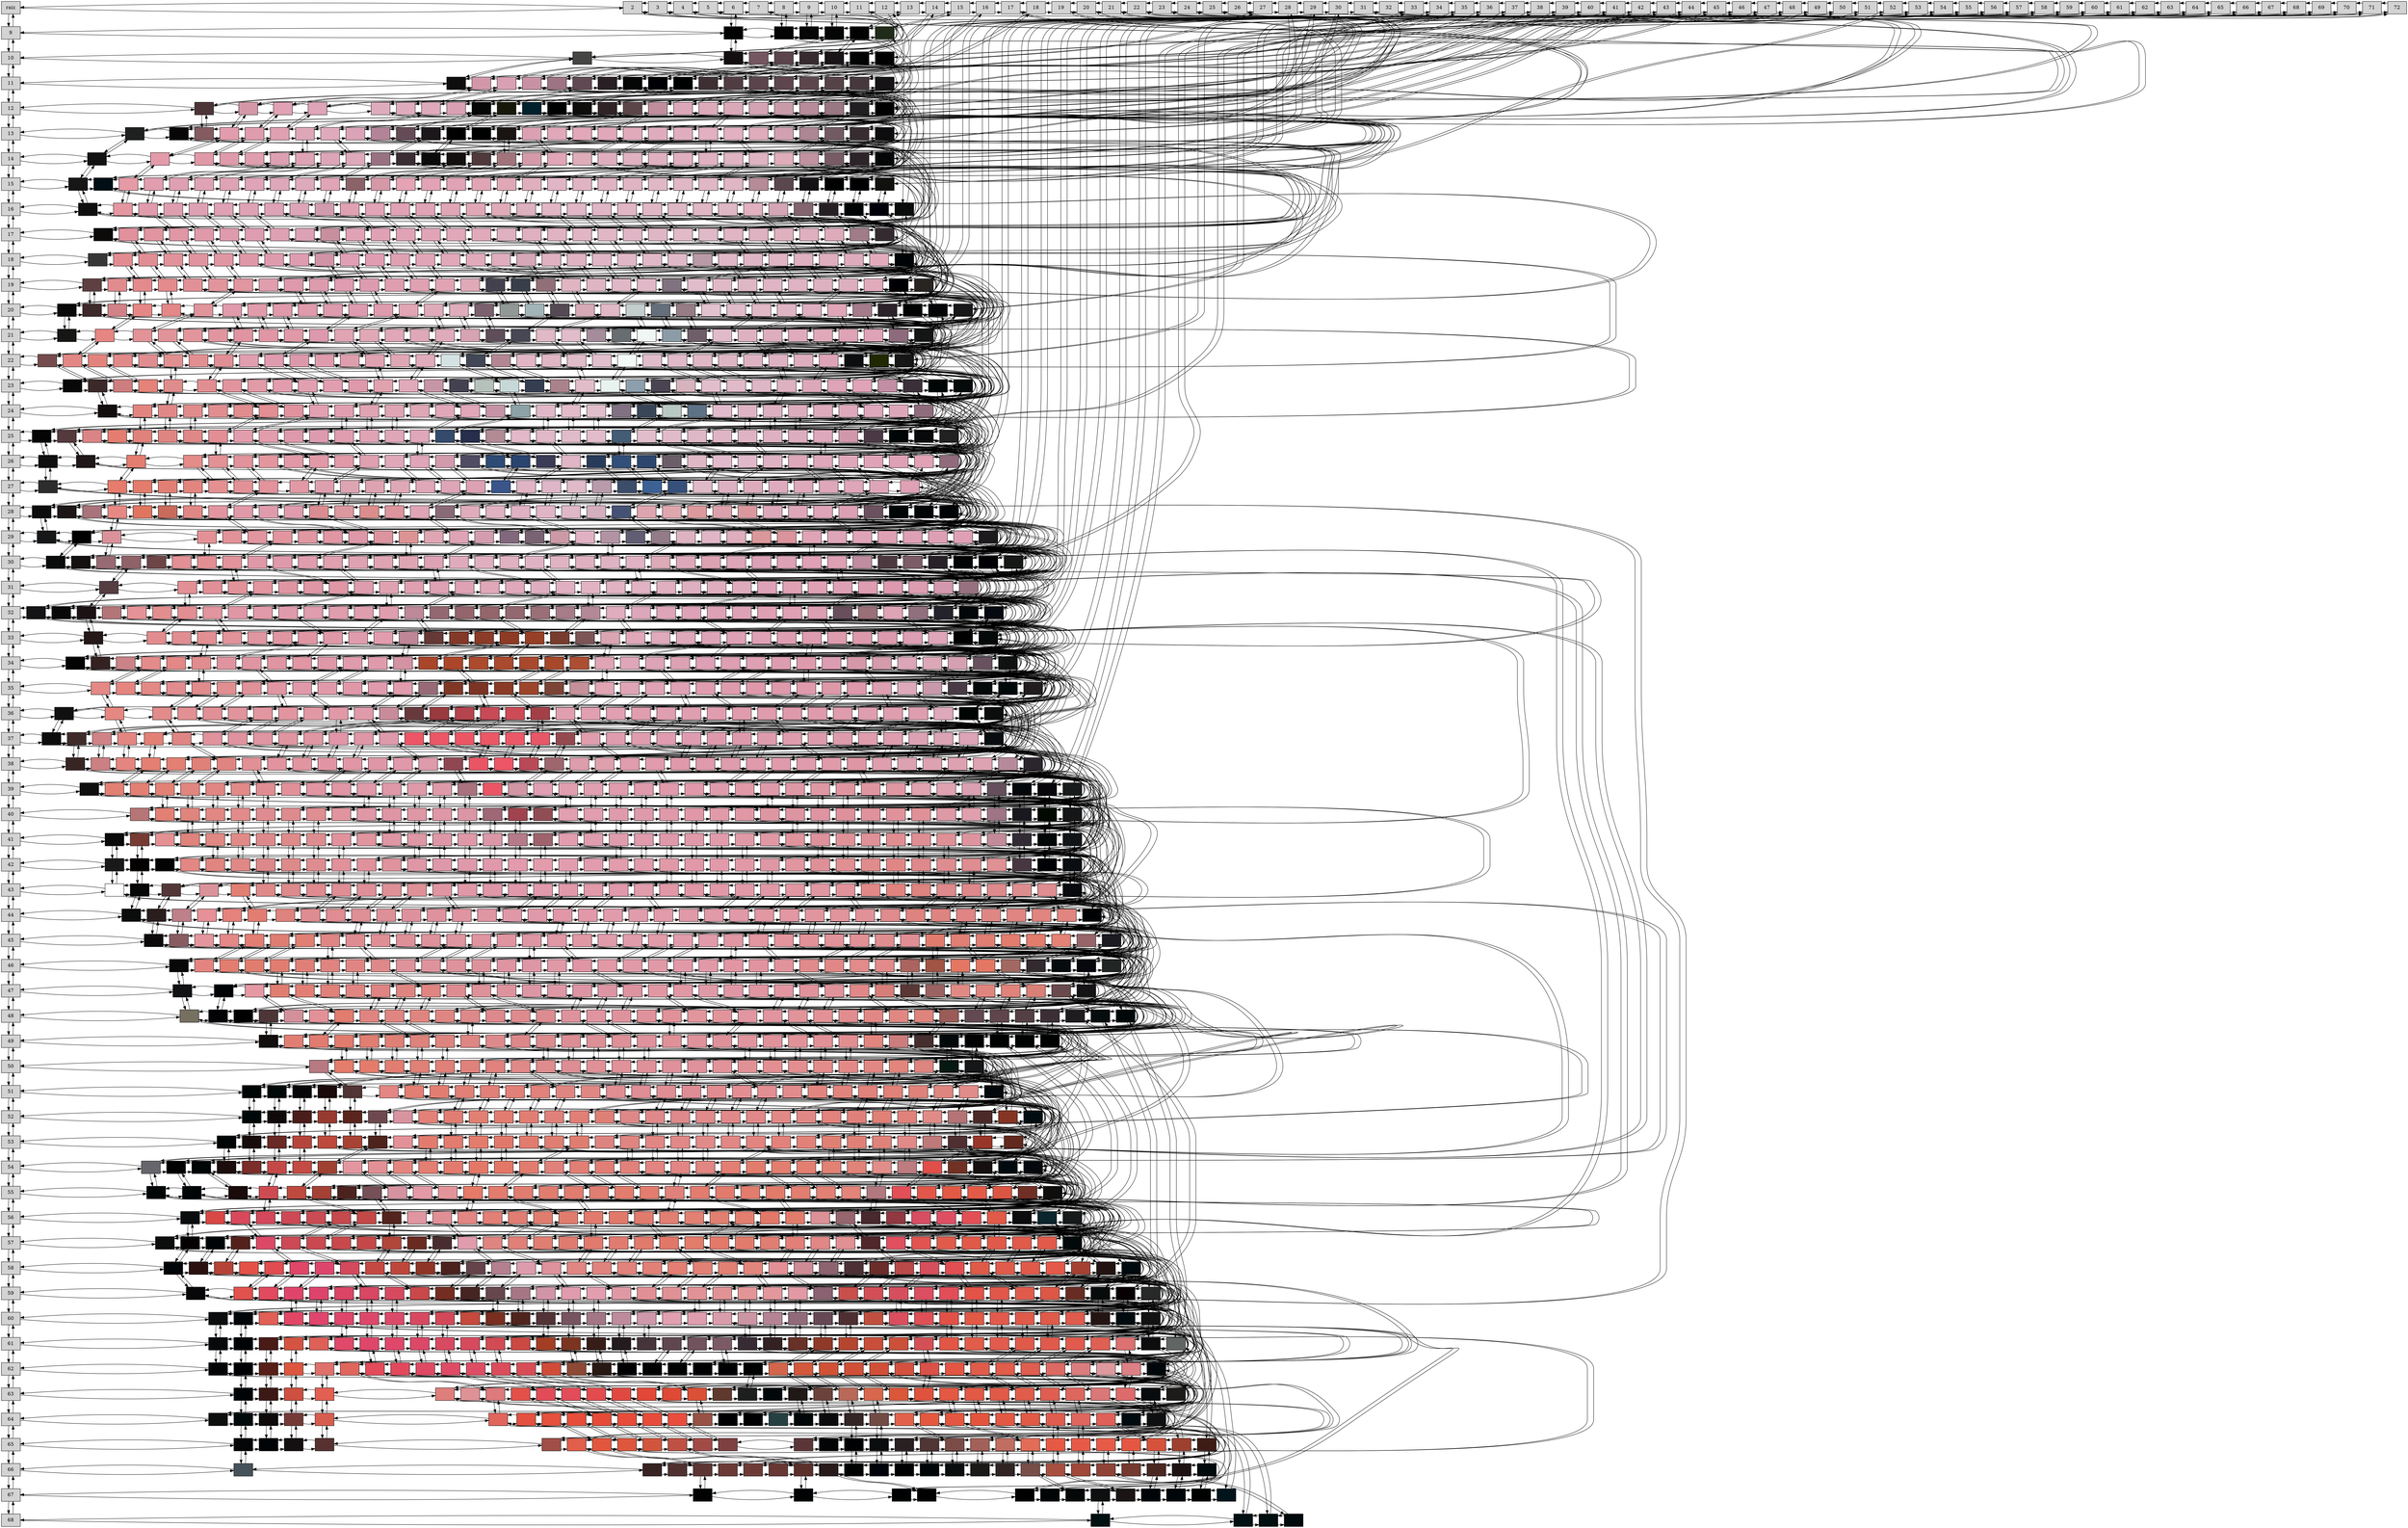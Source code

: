  digraph Matrix {
 node[shape = "box", style=filled]
 "Nodo0_0"[label = "raiz", group="0"]                                                                                                                  
 "Nodo0_0"->"Nodo3_0"
 "Nodo0_0"->"Nodo3_0"[dir = back]
 "Nodo0_0"->"Nodo0_10"
 "Nodo0_0"->"Nodo0_10"[dir = back]
 "Nodo3_0"[label = "2", group="3"]                                                                                                                     
 "Nodo3_0"->"Nodo4_0"
 "Nodo3_0"->"Nodo4_0"[dir = back]
 "Nodo3_0"->"Nodo3_14"
 "Nodo3_0"->"Nodo3_14"[dir = back]
 "Nodo4_0"[label = "3", group="4"]                                                                                                                     
 "Nodo4_0"->"Nodo5_0"
 "Nodo4_0"->"Nodo5_0"[dir = back]
 "Nodo4_0"->"Nodo4_11"
 "Nodo4_0"->"Nodo4_11"[dir = back]
 "Nodo5_0"[label = "4", group="5"]                                                                                                                     
 "Nodo5_0"->"Nodo6_0"
 "Nodo5_0"->"Nodo6_0"[dir = back]
 "Nodo5_0"->"Nodo5_14"
 "Nodo5_0"->"Nodo5_14"[dir = back]
 "Nodo6_0"[label = "5", group="6"]                                                                                                                     
 "Nodo6_0"->"Nodo7_0"
 "Nodo6_0"->"Nodo7_0"[dir = back]
 "Nodo6_0"->"Nodo6_13"
 "Nodo6_0"->"Nodo6_13"[dir = back]
 "Nodo7_0"[label = "6", group="7"]                                                                                                                     
 "Nodo7_0"->"Nodo8_0"
 "Nodo7_0"->"Nodo8_0"[dir = back]
 "Nodo7_0"->"Nodo7_10"
 "Nodo7_0"->"Nodo7_10"[dir = back]
 "Nodo8_0"[label = "7", group="8"]                                                                                                                     
 "Nodo8_0"->"Nodo9_0"
 "Nodo8_0"->"Nodo9_0"[dir = back]
 "Nodo8_0"->"Nodo8_12"
 "Nodo8_0"->"Nodo8_12"[dir = back]
 "Nodo9_0"[label = "8", group="9"]                                                                                                                     
 "Nodo9_0"->"Nodo10_0"
 "Nodo9_0"->"Nodo10_0"[dir = back]
 "Nodo9_0"->"Nodo9_10"
 "Nodo9_0"->"Nodo9_10"[dir = back]
 "Nodo10_0"[label = "9", group="10"]                                                                                                                   
 "Nodo10_0"->"Nodo11_0"
 "Nodo10_0"->"Nodo11_0"[dir = back]
 "Nodo10_0"->"Nodo10_10"
 "Nodo10_0"->"Nodo10_10"[dir = back]
 "Nodo11_0"[label = "10", group="11"]                                                                                                                  
 "Nodo11_0"->"Nodo12_0"
 "Nodo11_0"->"Nodo12_0"[dir = back]
 "Nodo11_0"->"Nodo11_10"
 "Nodo11_0"->"Nodo11_10"[dir = back]
 "Nodo12_0"[label = "11", group="12"]                                                                                                                  
 "Nodo12_0"->"Nodo13_0"
 "Nodo12_0"->"Nodo13_0"[dir = back]
 "Nodo12_0"->"Nodo12_11"
 "Nodo12_0"->"Nodo12_11"[dir = back]
 "Nodo13_0"[label = "12", group="13"]                                                                                                                  
 "Nodo13_0"->"Nodo14_0"
 "Nodo13_0"->"Nodo14_0"[dir = back]
 "Nodo13_0"->"Nodo13_11"
 "Nodo13_0"->"Nodo13_11"[dir = back]
 "Nodo14_0"[label = "13", group="14"]                                                                                                                  
 "Nodo14_0"->"Nodo15_0"
 "Nodo14_0"->"Nodo15_0"[dir = back]
 "Nodo14_0"->"Nodo14_10"
 "Nodo14_0"->"Nodo14_10"[dir = back]
 "Nodo15_0"[label = "14", group="15"]                                                                                                                  
 "Nodo15_0"->"Nodo16_0"
 "Nodo15_0"->"Nodo16_0"[dir = back]
 "Nodo15_0"->"Nodo15_11"
 "Nodo15_0"->"Nodo15_11"[dir = back]
 "Nodo16_0"[label = "15", group="16"]                                                                                                                  
 "Nodo16_0"->"Nodo17_0"
 "Nodo16_0"->"Nodo17_0"[dir = back]
 "Nodo16_0"->"Nodo16_10"
 "Nodo16_0"->"Nodo16_10"[dir = back]
 "Nodo17_0"[label = "16", group="17"]                                                                                                                  
 "Nodo17_0"->"Nodo18_0"
 "Nodo17_0"->"Nodo18_0"[dir = back]
 "Nodo17_0"->"Nodo17_12"
 "Nodo17_0"->"Nodo17_12"[dir = back]
 "Nodo18_0"[label = "17", group="18"]                                                                                                                  
 "Nodo18_0"->"Nodo19_0"
 "Nodo18_0"->"Nodo19_0"[dir = back]
 "Nodo18_0"->"Nodo18_14"
 "Nodo18_0"->"Nodo18_14"[dir = back]
 "Nodo19_0"[label = "18", group="19"]                                                                                                                  
 "Nodo19_0"->"Nodo20_0"
 "Nodo19_0"->"Nodo20_0"[dir = back]
 "Nodo19_0"->"Nodo19_12"
 "Nodo19_0"->"Nodo19_12"[dir = back]
 "Nodo20_0"[label = "19", group="20"]                                                                                                                  
 "Nodo20_0"->"Nodo21_0"
 "Nodo20_0"->"Nodo21_0"[dir = back]
 "Nodo20_0"->"Nodo20_14"
 "Nodo20_0"->"Nodo20_14"[dir = back]
 "Nodo21_0"[label = "20", group="21"]                                                                                                                  
 "Nodo21_0"->"Nodo22_0"
 "Nodo21_0"->"Nodo22_0"[dir = back]
 "Nodo21_0"->"Nodo21_15"
 "Nodo21_0"->"Nodo21_15"[dir = back]
 "Nodo22_0"[label = "21", group="22"]                                                                                                                  
 "Nodo22_0"->"Nodo23_0"
 "Nodo22_0"->"Nodo23_0"[dir = back]
 "Nodo22_0"->"Nodo22_13"
 "Nodo22_0"->"Nodo22_13"[dir = back]
 "Nodo23_0"[label = "22", group="23"]                                                                                                                  
 "Nodo23_0"->"Nodo24_0"
 "Nodo23_0"->"Nodo24_0"[dir = back]
 "Nodo23_0"->"Nodo23_14"
 "Nodo23_0"->"Nodo23_14"[dir = back]
 "Nodo24_0"[label = "23", group="24"]                                                                                                                  
 "Nodo24_0"->"Nodo25_0"
 "Nodo24_0"->"Nodo25_0"[dir = back]
 "Nodo24_0"->"Nodo24_13"
 "Nodo24_0"->"Nodo24_13"[dir = back]
 "Nodo25_0"[label = "24", group="25"]                                                                                                                  
 "Nodo25_0"->"Nodo26_0"
 "Nodo25_0"->"Nodo26_0"[dir = back]
 "Nodo25_0"->"Nodo25_15"
 "Nodo25_0"->"Nodo25_15"[dir = back]
 "Nodo26_0"[label = "25", group="26"]                                                                                                                  
 "Nodo26_0"->"Nodo27_0"
 "Nodo26_0"->"Nodo27_0"[dir = back]
 "Nodo26_0"->"Nodo26_14"
 "Nodo26_0"->"Nodo26_14"[dir = back]
 "Nodo27_0"[label = "26", group="27"]                                                                                                                  
 "Nodo27_0"->"Nodo28_0"
 "Nodo27_0"->"Nodo28_0"[dir = back]
 "Nodo27_0"->"Nodo27_13"
 "Nodo27_0"->"Nodo27_13"[dir = back]
 "Nodo28_0"[label = "27", group="28"]                                                                                                                  
 "Nodo28_0"->"Nodo29_0"
 "Nodo28_0"->"Nodo29_0"[dir = back]
 "Nodo28_0"->"Nodo28_12"
 "Nodo28_0"->"Nodo28_12"[dir = back]
 "Nodo29_0"[label = "28", group="29"]                                                                                                                  
 "Nodo29_0"->"Nodo30_0"
 "Nodo29_0"->"Nodo30_0"[dir = back]
 "Nodo29_0"->"Nodo29_13"
 "Nodo29_0"->"Nodo29_13"[dir = back]
 "Nodo30_0"[label = "29", group="30"]                                                                                                                  
 "Nodo30_0"->"Nodo31_0"
 "Nodo30_0"->"Nodo31_0"[dir = back]
 "Nodo30_0"->"Nodo30_13"
 "Nodo30_0"->"Nodo30_13"[dir = back]
 "Nodo31_0"[label = "30", group="31"]                                                                                                                  
 "Nodo31_0"->"Nodo32_0"
 "Nodo31_0"->"Nodo32_0"[dir = back]
 "Nodo31_0"->"Nodo31_14"
 "Nodo31_0"->"Nodo31_14"[dir = back]
 "Nodo32_0"[label = "31", group="32"]                                                                                                                  
 "Nodo32_0"->"Nodo33_0"
 "Nodo32_0"->"Nodo33_0"[dir = back]
 "Nodo32_0"->"Nodo32_14"
 "Nodo32_0"->"Nodo32_14"[dir = back]
 "Nodo33_0"[label = "32", group="33"]                                                                                                                  
 "Nodo33_0"->"Nodo34_0"
 "Nodo33_0"->"Nodo34_0"[dir = back]
 "Nodo33_0"->"Nodo33_13"
 "Nodo33_0"->"Nodo33_13"[dir = back]
 "Nodo34_0"[label = "33", group="34"]                                                                                                                  
 "Nodo34_0"->"Nodo35_0"
 "Nodo34_0"->"Nodo35_0"[dir = back]
 "Nodo34_0"->"Nodo34_12"
 "Nodo34_0"->"Nodo34_12"[dir = back]
 "Nodo35_0"[label = "34", group="35"]                                                                                                                  
 "Nodo35_0"->"Nodo36_0"
 "Nodo35_0"->"Nodo36_0"[dir = back]
 "Nodo35_0"->"Nodo35_12"
 "Nodo35_0"->"Nodo35_12"[dir = back]
 "Nodo36_0"[label = "35", group="36"]                                                                                                                  
 "Nodo36_0"->"Nodo37_0"
 "Nodo36_0"->"Nodo37_0"[dir = back]
 "Nodo36_0"->"Nodo36_12"
 "Nodo36_0"->"Nodo36_12"[dir = back]
 "Nodo37_0"[label = "36", group="37"]                                                                                                                  
 "Nodo37_0"->"Nodo38_0"
 "Nodo37_0"->"Nodo38_0"[dir = back]
 "Nodo37_0"->"Nodo37_12"
 "Nodo37_0"->"Nodo37_12"[dir = back]
 "Nodo38_0"[label = "37", group="38"]                                                                                                                  
 "Nodo38_0"->"Nodo39_0"
 "Nodo38_0"->"Nodo39_0"[dir = back]
 "Nodo38_0"->"Nodo38_12"
 "Nodo38_0"->"Nodo38_12"[dir = back]
 "Nodo39_0"[label = "38", group="39"]                                                                                                                  
 "Nodo39_0"->"Nodo40_0"
 "Nodo39_0"->"Nodo40_0"[dir = back]
 "Nodo39_0"->"Nodo39_12"
 "Nodo39_0"->"Nodo39_12"[dir = back]
 "Nodo40_0"[label = "39", group="40"]                                                                                                                  
 "Nodo40_0"->"Nodo41_0"
 "Nodo40_0"->"Nodo41_0"[dir = back]
 "Nodo40_0"->"Nodo40_12"
 "Nodo40_0"->"Nodo40_12"[dir = back]
 "Nodo41_0"[label = "40", group="41"]                                                                                                                  
 "Nodo41_0"->"Nodo42_0"
 "Nodo41_0"->"Nodo42_0"[dir = back]
 "Nodo41_0"->"Nodo41_13"
 "Nodo41_0"->"Nodo41_13"[dir = back]
 "Nodo42_0"[label = "41", group="42"]                                                                                                                  
 "Nodo42_0"->"Nodo43_0"
 "Nodo42_0"->"Nodo43_0"[dir = back]
 "Nodo42_0"->"Nodo42_11"
 "Nodo42_0"->"Nodo42_11"[dir = back]
 "Nodo43_0"[label = "42", group="43"]                                                                                                                  
 "Nodo43_0"->"Nodo44_0"
 "Nodo43_0"->"Nodo44_0"[dir = back]
 "Nodo43_0"->"Nodo43_12"
 "Nodo43_0"->"Nodo43_12"[dir = back]
 "Nodo44_0"[label = "43", group="44"]                                                                                                                  
 "Nodo44_0"->"Nodo45_0"
 "Nodo44_0"->"Nodo45_0"[dir = back]
 "Nodo44_0"->"Nodo44_14"
 "Nodo44_0"->"Nodo44_14"[dir = back]
 "Nodo45_0"[label = "44", group="45"]                                                                                                                  
 "Nodo45_0"->"Nodo46_0"
 "Nodo45_0"->"Nodo46_0"[dir = back]
 "Nodo45_0"->"Nodo45_14"
 "Nodo45_0"->"Nodo45_14"[dir = back]
 "Nodo46_0"[label = "45", group="46"]                                                                                                                  
 "Nodo46_0"->"Nodo47_0"
 "Nodo46_0"->"Nodo47_0"[dir = back]
 "Nodo46_0"->"Nodo46_13"
 "Nodo46_0"->"Nodo46_13"[dir = back]
 "Nodo47_0"[label = "46", group="47"]                                                                                                                  
 "Nodo47_0"->"Nodo48_0"
 "Nodo47_0"->"Nodo48_0"[dir = back]
 "Nodo47_0"->"Nodo47_14"
 "Nodo47_0"->"Nodo47_14"[dir = back]
 "Nodo48_0"[label = "47", group="48"]                                                                                                                  
 "Nodo48_0"->"Nodo49_0"
 "Nodo48_0"->"Nodo49_0"[dir = back]
 "Nodo48_0"->"Nodo48_14"
 "Nodo48_0"->"Nodo48_14"[dir = back]
 "Nodo49_0"[label = "48", group="49"]                                                                                                                  
 "Nodo49_0"->"Nodo50_0"
 "Nodo49_0"->"Nodo50_0"[dir = back]
 "Nodo49_0"->"Nodo49_14"
 "Nodo49_0"->"Nodo49_14"[dir = back]
 "Nodo50_0"[label = "49", group="50"]                                                                                                                  
 "Nodo50_0"->"Nodo51_0"
 "Nodo50_0"->"Nodo51_0"[dir = back]
 "Nodo50_0"->"Nodo50_13"
 "Nodo50_0"->"Nodo50_13"[dir = back]
 "Nodo51_0"[label = "50", group="51"]                                                                                                                  
 "Nodo51_0"->"Nodo52_0"
 "Nodo51_0"->"Nodo52_0"[dir = back]
 "Nodo51_0"->"Nodo51_15"
 "Nodo51_0"->"Nodo51_15"[dir = back]
 "Nodo52_0"[label = "51", group="52"]                                                                                                                  
 "Nodo52_0"->"Nodo53_0"
 "Nodo52_0"->"Nodo53_0"[dir = back]
 "Nodo52_0"->"Nodo52_16"
 "Nodo52_0"->"Nodo52_16"[dir = back]
 "Nodo53_0"[label = "52", group="53"]                                                                                                                  
 "Nodo53_0"->"Nodo54_0"
 "Nodo53_0"->"Nodo54_0"[dir = back]
 "Nodo53_0"->"Nodo53_16"
 "Nodo53_0"->"Nodo53_16"[dir = back]
 "Nodo54_0"[label = "53", group="54"]                                                                                                                  
 "Nodo54_0"->"Nodo55_0"
 "Nodo54_0"->"Nodo55_0"[dir = back]
 "Nodo54_0"->"Nodo54_16"
 "Nodo54_0"->"Nodo54_16"[dir = back]
 "Nodo55_0"[label = "54", group="55"]                                                                                                                  
 "Nodo55_0"->"Nodo56_0"
 "Nodo55_0"->"Nodo56_0"[dir = back]
 "Nodo55_0"->"Nodo55_16"
 "Nodo55_0"->"Nodo55_16"[dir = back]
 "Nodo56_0"[label = "55", group="56"]                                                                                                                  
 "Nodo56_0"->"Nodo57_0"
 "Nodo56_0"->"Nodo57_0"[dir = back]
 "Nodo56_0"->"Nodo56_17"
 "Nodo56_0"->"Nodo56_17"[dir = back]
 "Nodo57_0"[label = "56", group="57"]                                                                                                                  
 "Nodo57_0"->"Nodo58_0"
 "Nodo57_0"->"Nodo58_0"[dir = back]
 "Nodo57_0"->"Nodo57_21"
 "Nodo57_0"->"Nodo57_21"[dir = back]
 "Nodo58_0"[label = "57", group="58"]                                                                                                                  
 "Nodo58_0"->"Nodo59_0"
 "Nodo58_0"->"Nodo59_0"[dir = back]
 "Nodo58_0"->"Nodo58_20"
 "Nodo58_0"->"Nodo58_20"[dir = back]
 "Nodo59_0"[label = "58", group="59"]                                                                                                                  
 "Nodo59_0"->"Nodo60_0"
 "Nodo59_0"->"Nodo60_0"[dir = back]
 "Nodo59_0"->"Nodo59_20"
 "Nodo59_0"->"Nodo59_20"[dir = back]
 "Nodo60_0"[label = "59", group="60"]                                                                                                                  
 "Nodo60_0"->"Nodo61_0"
 "Nodo60_0"->"Nodo61_0"[dir = back]
 "Nodo60_0"->"Nodo60_21"
 "Nodo60_0"->"Nodo60_21"[dir = back]
 "Nodo61_0"[label = "60", group="61"]                                                                                                                  
 "Nodo61_0"->"Nodo62_0"
 "Nodo61_0"->"Nodo62_0"[dir = back]
 "Nodo61_0"->"Nodo61_23"
 "Nodo61_0"->"Nodo61_23"[dir = back]
 "Nodo62_0"[label = "61", group="62"]                                                                                                                  
 "Nodo62_0"->"Nodo63_0"
 "Nodo62_0"->"Nodo63_0"[dir = back]
 "Nodo62_0"->"Nodo62_26"
 "Nodo62_0"->"Nodo62_26"[dir = back]
 "Nodo63_0"[label = "62", group="63"]                                                                                                                  
 "Nodo63_0"->"Nodo64_0"
 "Nodo63_0"->"Nodo64_0"[dir = back]
 "Nodo63_0"->"Nodo63_26"
 "Nodo63_0"->"Nodo63_26"[dir = back]
 "Nodo64_0"[label = "63", group="64"]                                                                                                                  
 "Nodo64_0"->"Nodo65_0"
 "Nodo64_0"->"Nodo65_0"[dir = back]
 "Nodo64_0"->"Nodo64_29"
 "Nodo64_0"->"Nodo64_29"[dir = back]
 "Nodo65_0"[label = "64", group="65"]                                                                                                                  
 "Nodo65_0"->"Nodo66_0"
 "Nodo65_0"->"Nodo66_0"[dir = back]
 "Nodo65_0"->"Nodo65_31"
 "Nodo65_0"->"Nodo65_31"[dir = back]
 "Nodo66_0"[label = "65", group="66"]                                                                                                                  
 "Nodo66_0"->"Nodo67_0"
 "Nodo66_0"->"Nodo67_0"[dir = back]
 "Nodo66_0"->"Nodo66_31"
 "Nodo66_0"->"Nodo66_31"[dir = back]
 "Nodo67_0"[label = "66", group="67"]                                                                                                                  
 "Nodo67_0"->"Nodo68_0"
 "Nodo67_0"->"Nodo68_0"[dir = back]
 "Nodo67_0"->"Nodo67_31"
 "Nodo67_0"->"Nodo67_31"[dir = back]
 "Nodo68_0"[label = "67", group="68"]                                                                                                                  
 "Nodo68_0"->"Nodo69_0"
 "Nodo68_0"->"Nodo69_0"[dir = back]
 "Nodo68_0"->"Nodo68_33"
 "Nodo68_0"->"Nodo68_33"[dir = back]
 "Nodo69_0"[label = "68", group="69"]                                                                                                                  
 "Nodo69_0"->"Nodo70_0"
 "Nodo69_0"->"Nodo70_0"[dir = back]
 "Nodo69_0"->"Nodo69_34"
 "Nodo69_0"->"Nodo69_34"[dir = back]
 "Nodo70_0"[label = "69", group="70"]                                                                                                                  
 "Nodo70_0"->"Nodo71_0"
 "Nodo70_0"->"Nodo71_0"[dir = back]
 "Nodo70_0"->"Nodo70_35"
 "Nodo70_0"->"Nodo70_35"[dir = back]
 "Nodo71_0"[label = "70", group="71"]                                                                                                                  
 "Nodo71_0"->"Nodo72_0"
 "Nodo71_0"->"Nodo72_0"[dir = back]
 "Nodo71_0"->"Nodo71_36"
 "Nodo71_0"->"Nodo71_36"[dir = back]
 "Nodo72_0"[label = "71", group="72"]                                                                                                                  
 "Nodo72_0"->"Nodo73_0"
 "Nodo72_0"->"Nodo73_0"[dir = back]
 "Nodo72_0"->"Nodo72_40"
 "Nodo72_0"->"Nodo72_40"[dir = back]
 "Nodo73_0"[label = "72", group="73"]                                                                                                                  
 "Nodo73_0"->"Nodo73_40"
 "Nodo73_0"->"Nodo73_40"[dir = back]
 {rank=same;"Nodo0_0";"Nodo3_0";"Nodo4_0";"Nodo5_0";"Nodo6_0";"Nodo7_0";"Nodo8_0";"Nodo9_0";"Nodo10_0";"Nodo11_0";"Nodo12_0";"Nodo13_0";"Nodo14_0";"Nodo15_0";"Nodo16_0";"Nodo17_0";"Nodo18_0";"Nodo19_0";"Nodo20_0";"Nodo21_0";"Nodo22_0";"Nodo23_0";"Nodo24_0";"Nodo25_0";"Nodo26_0";"Nodo27_0";"Nodo28_0";"Nodo29_0";"Nodo30_0";"Nodo31_0";"Nodo32_0";"Nodo33_0";"Nodo34_0";"Nodo35_0";"Nodo36_0";"Nodo37_0";"Nodo38_0";"Nodo39_0";"Nodo40_0";"Nodo41_0";"Nodo42_0";"Nodo43_0";"Nodo44_0";"Nodo45_0";"Nodo46_0";"Nodo47_0";"Nodo48_0";"Nodo49_0";"Nodo50_0";"Nodo51_0";"Nodo52_0";"Nodo53_0";"Nodo54_0";"Nodo55_0";"Nodo56_0";"Nodo57_0";"Nodo58_0";"Nodo59_0";"Nodo60_0";"Nodo61_0";"Nodo62_0";"Nodo63_0";"Nodo64_0";"Nodo65_0";"Nodo66_0";"Nodo67_0";"Nodo68_0";"Nodo69_0";"Nodo70_0";"Nodo71_0";"Nodo72_0";"Nodo73_0"}
 "Nodo0_10"[label = "9", group="0"]                                                                                                                    
 "Nodo0_10"->"Nodo7_10"
 "Nodo0_10"->"Nodo7_10"[dir = back]
 "Nodo0_10"->"Nodo0_11"
 "Nodo0_10"->"Nodo0_11"[dir = back]
 "Nodo7_10"[label = "", fillcolor="#010303", group="7"]                                                                                                
 "Nodo7_10"->"Nodo9_10"
 "Nodo7_10"->"Nodo9_10"[dir = back]
 "Nodo7_10"->"Nodo7_11"
 "Nodo7_10"->"Nodo7_11"[dir = back]
 "Nodo9_10"[label = "", fillcolor="#030404", group="9"]                                                                                                
 "Nodo9_10"->"Nodo10_10"
 "Nodo9_10"->"Nodo10_10"[dir = back]
 "Nodo9_10"->"Nodo9_13"
 "Nodo9_10"->"Nodo9_13"[dir = back]
 "Nodo10_10"[label = "", fillcolor="#070707", group="10"]                                                                                              
 "Nodo10_10"->"Nodo11_10"
 "Nodo10_10"->"Nodo11_10"[dir = back]
 "Nodo10_10"->"Nodo10_13"
 "Nodo10_10"->"Nodo10_13"[dir = back]
 "Nodo11_10"[label = "", fillcolor="#040505", group="11"]                                                                                              
 "Nodo11_10"->"Nodo14_10"
 "Nodo11_10"->"Nodo14_10"[dir = back]
 "Nodo11_10"->"Nodo11_11"
 "Nodo11_10"->"Nodo11_11"[dir = back]
 "Nodo14_10"[label = "", fillcolor="#010201", group="14"]                                                                                              
 "Nodo14_10"->"Nodo16_10"
 "Nodo14_10"->"Nodo16_10"[dir = back]
 "Nodo14_10"->"Nodo14_11"
 "Nodo14_10"->"Nodo14_11"[dir = back]
 "Nodo16_10"[label = "", fillcolor="#212b19", group="16"]                                                                                              
 "Nodo16_10"->"Nodo16_12"
 "Nodo16_10"->"Nodo16_12"[dir = back]
 {rank=same;"Nodo0_10";"Nodo7_10";"Nodo9_10";"Nodo10_10";"Nodo11_10";"Nodo14_10";"Nodo16_10"}
 "Nodo0_11"[label = "10", group="0"]                                                                                                                   
 "Nodo0_11"->"Nodo4_11"
 "Nodo0_11"->"Nodo4_11"[dir = back]
 "Nodo0_11"->"Nodo0_12"
 "Nodo0_11"->"Nodo0_12"[dir = back]
 "Nodo4_11"[label = "", fillcolor="#454543", group="4"]                                                                                                
 "Nodo4_11"->"Nodo7_11"
 "Nodo4_11"->"Nodo7_11"[dir = back]
 "Nodo4_11"->"Nodo4_12"
 "Nodo4_11"->"Nodo4_12"[dir = back]
 "Nodo7_11"[label = "", fillcolor="#130e0f", group="7"]                                                                                                
 "Nodo7_11"->"Nodo11_11"
 "Nodo7_11"->"Nodo11_11"[dir = back]
 "Nodo7_11"->"Nodo7_13"
 "Nodo7_11"->"Nodo7_13"[dir = back]
 "Nodo11_11"[label = "", fillcolor="#745661", group="11"]                                                                                              
 "Nodo11_11"->"Nodo12_11"
 "Nodo11_11"->"Nodo12_11"[dir = back]
 "Nodo11_11"->"Nodo11_13"
 "Nodo11_11"->"Nodo11_13"[dir = back]
 "Nodo12_11"[label = "", fillcolor="#5b444c", group="12"]                                                                                              
 "Nodo12_11"->"Nodo13_11"
 "Nodo12_11"->"Nodo13_11"[dir = back]
 "Nodo12_11"->"Nodo12_12"
 "Nodo12_11"->"Nodo12_12"[dir = back]
 "Nodo13_11"[label = "", fillcolor="#382b30", group="13"]                                                                                              
 "Nodo13_11"->"Nodo14_11"
 "Nodo13_11"->"Nodo14_11"[dir = back]
 "Nodo13_11"->"Nodo13_12"
 "Nodo13_11"->"Nodo13_12"[dir = back]
 "Nodo14_11"[label = "", fillcolor="#181417", group="14"]                                                                                              
 "Nodo14_11"->"Nodo15_11"
 "Nodo14_11"->"Nodo15_11"[dir = back]
 "Nodo14_11"->"Nodo14_12"
 "Nodo14_11"->"Nodo14_12"[dir = back]
 "Nodo15_11"[label = "", fillcolor="#020303", group="15"]                                                                                              
 "Nodo15_11"->"Nodo42_11"
 "Nodo15_11"->"Nodo42_11"[dir = back]
 "Nodo15_11"->"Nodo15_12"
 "Nodo15_11"->"Nodo15_12"[dir = back]
 "Nodo42_11"[label = "", fillcolor="#000100", group="42"]                                                                                              
 "Nodo42_11"->"Nodo42_13"
 "Nodo42_11"->"Nodo42_13"[dir = back]
 {rank=same;"Nodo0_11";"Nodo4_11";"Nodo7_11";"Nodo11_11";"Nodo12_11";"Nodo13_11";"Nodo14_11";"Nodo15_11";"Nodo42_11"}
 "Nodo0_12"[label = "11", group="0"]                                                                                                                   
 "Nodo0_12"->"Nodo4_12"
 "Nodo0_12"->"Nodo4_12"[dir = back]
 "Nodo0_12"->"Nodo0_13"
 "Nodo0_12"->"Nodo0_13"[dir = back]
 "Nodo4_12"[label = "", fillcolor="#0e0e0f", group="4"]                                                                                                
 "Nodo4_12"->"Nodo8_12"
 "Nodo4_12"->"Nodo8_12"[dir = back]
 "Nodo4_12"->"Nodo4_16"
 "Nodo4_12"->"Nodo4_16"[dir = back]
 "Nodo8_12"[label = "", fillcolor="#d298aa", group="8"]                                                                                                
 "Nodo8_12"->"Nodo12_12"
 "Nodo8_12"->"Nodo12_12"[dir = back]
 "Nodo8_12"->"Nodo8_13"
 "Nodo8_12"->"Nodo8_13"[dir = back]
 "Nodo12_12"[label = "", fillcolor="#d9a0b4", group="12"]                                                                                              
 "Nodo12_12"->"Nodo13_12"
 "Nodo12_12"->"Nodo13_12"[dir = back]
 "Nodo12_12"->"Nodo12_13"
 "Nodo12_12"->"Nodo12_13"[dir = back]
 "Nodo13_12"[label = "", fillcolor="#c891a4", group="13"]                                                                                              
 "Nodo13_12"->"Nodo14_12"
 "Nodo13_12"->"Nodo14_12"[dir = back]
 "Nodo13_12"->"Nodo13_15"
 "Nodo13_12"->"Nodo13_15"[dir = back]
 "Nodo14_12"[label = "", fillcolor="#9e7485", group="14"]                                                                                              
 "Nodo14_12"->"Nodo15_12"
 "Nodo14_12"->"Nodo15_12"[dir = back]
 "Nodo14_12"->"Nodo14_16"
 "Nodo14_12"->"Nodo14_16"[dir = back]
 "Nodo15_12"[label = "", fillcolor="#614953", group="15"]                                                                                              
 "Nodo15_12"->"Nodo16_12"
 "Nodo15_12"->"Nodo16_12"[dir = back]
 "Nodo15_12"->"Nodo15_13"
 "Nodo15_12"->"Nodo15_13"[dir = back]
 "Nodo16_12"[label = "", fillcolor="#271f23", group="16"]                                                                                              
 "Nodo16_12"->"Nodo17_12"
 "Nodo16_12"->"Nodo17_12"[dir = back]
 "Nodo16_12"->"Nodo16_14"
 "Nodo16_12"->"Nodo16_14"[dir = back]
 "Nodo17_12"[label = "", fillcolor="#050606", group="17"]                                                                                              
 "Nodo17_12"->"Nodo19_12"
 "Nodo17_12"->"Nodo19_12"[dir = back]
 "Nodo17_12"->"Nodo17_14"
 "Nodo17_12"->"Nodo17_14"[dir = back]
 "Nodo19_12"[label = "", fillcolor="#000005", group="19"]                                                                                              
 "Nodo19_12"->"Nodo28_12"
 "Nodo19_12"->"Nodo28_12"[dir = back]
 "Nodo19_12"->"Nodo19_13"
 "Nodo19_12"->"Nodo19_13"[dir = back]
 "Nodo28_12"[label = "", fillcolor="#000201", group="28"]                                                                                              
 "Nodo28_12"->"Nodo34_12"
 "Nodo28_12"->"Nodo34_12"[dir = back]
 "Nodo28_12"->"Nodo28_13"
 "Nodo28_12"->"Nodo28_13"[dir = back]
 "Nodo34_12"[label = "", fillcolor="#3e2f32", group="34"]                                                                                              
 "Nodo34_12"->"Nodo35_12"
 "Nodo34_12"->"Nodo35_12"[dir = back]
 "Nodo34_12"->"Nodo34_14"
 "Nodo34_12"->"Nodo34_14"[dir = back]
 "Nodo35_12"[label = "", fillcolor="#503d41", group="35"]                                                                                              
 "Nodo35_12"->"Nodo36_12"
 "Nodo35_12"->"Nodo36_12"[dir = back]
 "Nodo35_12"->"Nodo35_14"
 "Nodo35_12"->"Nodo35_14"[dir = back]
 "Nodo36_12"[label = "", fillcolor="#5b444b", group="36"]                                                                                              
 "Nodo36_12"->"Nodo37_12"
 "Nodo36_12"->"Nodo37_12"[dir = back]
 "Nodo36_12"->"Nodo36_14"
 "Nodo36_12"->"Nodo36_14"[dir = back]
 "Nodo37_12"[label = "", fillcolor="#5e464e", group="37"]                                                                                              
 "Nodo37_12"->"Nodo38_12"
 "Nodo37_12"->"Nodo38_12"[dir = back]
 "Nodo37_12"->"Nodo37_13"
 "Nodo37_12"->"Nodo37_13"[dir = back]
 "Nodo38_12"[label = "", fillcolor="#5d474d", group="38"]                                                                                              
 "Nodo38_12"->"Nodo39_12"
 "Nodo38_12"->"Nodo39_12"[dir = back]
 "Nodo38_12"->"Nodo38_13"
 "Nodo38_12"->"Nodo38_13"[dir = back]
 "Nodo39_12"[label = "", fillcolor="#564348", group="39"]                                                                                              
 "Nodo39_12"->"Nodo40_12"
 "Nodo39_12"->"Nodo40_12"[dir = back]
 "Nodo39_12"->"Nodo39_13"
 "Nodo39_12"->"Nodo39_13"[dir = back]
 "Nodo40_12"[label = "", fillcolor="#46383c", group="40"]                                                                                              
 "Nodo40_12"->"Nodo43_12"
 "Nodo40_12"->"Nodo43_12"[dir = back]
 "Nodo40_12"->"Nodo40_13"
 "Nodo40_12"->"Nodo40_13"[dir = back]
 "Nodo43_12"[label = "", fillcolor="#161316", group="43"]                                                                                              
 "Nodo43_12"->"Nodo43_13"
 "Nodo43_12"->"Nodo43_13"[dir = back]
 {rank=same;"Nodo0_12";"Nodo4_12";"Nodo8_12";"Nodo12_12";"Nodo13_12";"Nodo14_12";"Nodo15_12";"Nodo16_12";"Nodo17_12";"Nodo19_12";"Nodo28_12";"Nodo34_12";"Nodo35_12";"Nodo36_12";"Nodo37_12";"Nodo38_12";"Nodo39_12";"Nodo40_12";"Nodo43_12"}
 "Nodo0_13"[label = "12", group="0"]                                                                                                                   
 "Nodo0_13"->"Nodo6_13"
 "Nodo0_13"->"Nodo6_13"[dir = back]
 "Nodo0_13"->"Nodo0_14"
 "Nodo0_13"->"Nodo0_14"[dir = back]
 "Nodo6_13"[label = "", fillcolor="#4c3537", group="6"]                                                                                                
 "Nodo6_13"->"Nodo7_13"
 "Nodo6_13"->"Nodo7_13"[dir = back]
 "Nodo6_13"->"Nodo6_14"
 "Nodo6_13"->"Nodo6_14"[dir = back]
 "Nodo7_13"[label = "", fillcolor="#d497a7", group="7"]                                                                                                
 "Nodo7_13"->"Nodo8_13"
 "Nodo7_13"->"Nodo8_13"[dir = back]
 "Nodo7_13"->"Nodo7_14"
 "Nodo7_13"->"Nodo7_14"[dir = back]
 "Nodo8_13"[label = "", fillcolor="#e0a2b4", group="8"]                                                                                                
 "Nodo8_13"->"Nodo9_13"
 "Nodo8_13"->"Nodo9_13"[dir = back]
 "Nodo8_13"->"Nodo8_14"
 "Nodo8_13"->"Nodo8_14"[dir = back]
 "Nodo9_13"[label = "", fillcolor="#dea4b7", group="9"]                                                                                                
 "Nodo9_13"->"Nodo10_13"
 "Nodo9_13"->"Nodo10_13"[dir = back]
 "Nodo9_13"->"Nodo9_14"
 "Nodo9_13"->"Nodo9_14"[dir = back]
 "Nodo10_13"[label = "", fillcolor="#deabbc", group="10"]                                                                                              
 "Nodo10_13"->"Nodo11_13"
 "Nodo10_13"->"Nodo11_13"[dir = back]
 "Nodo10_13"->"Nodo10_15"
 "Nodo10_13"->"Nodo10_15"[dir = back]
 "Nodo11_13"[label = "", fillcolor="#deacbc", group="11"]                                                                                              
 "Nodo11_13"->"Nodo12_13"
 "Nodo11_13"->"Nodo12_13"[dir = back]
 "Nodo11_13"->"Nodo11_15"
 "Nodo11_13"->"Nodo11_15"[dir = back]
 "Nodo12_13"[label = "", fillcolor="#deaabb", group="12"]                                                                                              
 "Nodo12_13"->"Nodo15_13"
 "Nodo12_13"->"Nodo15_13"[dir = back]
 "Nodo12_13"->"Nodo12_14"
 "Nodo12_13"->"Nodo12_14"[dir = back]
 "Nodo15_13"[label = "", fillcolor="#d9a0b4", group="15"]                                                                                              
 "Nodo15_13"->"Nodo19_13"
 "Nodo15_13"->"Nodo19_13"[dir = back]
 "Nodo15_13"->"Nodo15_16"
 "Nodo15_13"->"Nodo15_16"[dir = back]
 "Nodo19_13"[label = "", fillcolor="#050606", group="19"]                                                                                              
 "Nodo19_13"->"Nodo22_13"
 "Nodo19_13"->"Nodo22_13"[dir = back]
 "Nodo19_13"->"Nodo19_14"
 "Nodo19_13"->"Nodo19_14"[dir = back]
 "Nodo22_13"[label = "", fillcolor="#171808", group="22"]                                                                                              
 "Nodo22_13"->"Nodo24_13"
 "Nodo22_13"->"Nodo24_13"[dir = back]
 "Nodo22_13"->"Nodo22_14"
 "Nodo22_13"->"Nodo22_14"[dir = back]
 "Nodo24_13"[label = "", fillcolor="#00222d", group="24"]                                                                                              
 "Nodo24_13"->"Nodo27_13"
 "Nodo24_13"->"Nodo27_13"[dir = back]
 "Nodo24_13"->"Nodo24_15"
 "Nodo24_13"->"Nodo24_15"[dir = back]
 "Nodo27_13"[label = "", fillcolor="#000101", group="27"]                                                                                              
 "Nodo27_13"->"Nodo28_13"
 "Nodo27_13"->"Nodo28_13"[dir = back]
 "Nodo27_13"->"Nodo27_15"
 "Nodo27_13"->"Nodo27_15"[dir = back]
 "Nodo28_13"[label = "", fillcolor="#0f0d0c", group="28"]                                                                                              
 "Nodo28_13"->"Nodo29_13"
 "Nodo28_13"->"Nodo29_13"[dir = back]
 "Nodo28_13"->"Nodo28_16"
 "Nodo28_13"->"Nodo28_16"[dir = back]
 "Nodo29_13"[label = "", fillcolor="#2f2326", group="29"]                                                                                              
 "Nodo29_13"->"Nodo30_13"
 "Nodo29_13"->"Nodo30_13"[dir = back]
 "Nodo29_13"->"Nodo29_16"
 "Nodo29_13"->"Nodo29_16"[dir = back]
 "Nodo30_13"[label = "", fillcolor="#5b4448", group="30"]                                                                                              
 "Nodo30_13"->"Nodo33_13"
 "Nodo30_13"->"Nodo33_13"[dir = back]
 "Nodo30_13"->"Nodo30_14"
 "Nodo30_13"->"Nodo30_14"[dir = back]
 "Nodo33_13"[label = "", fillcolor="#c08d9d", group="33"]                                                                                              
 "Nodo33_13"->"Nodo37_13"
 "Nodo33_13"->"Nodo37_13"[dir = back]
 "Nodo33_13"->"Nodo33_14"
 "Nodo33_13"->"Nodo33_14"[dir = back]
 "Nodo37_13"[label = "", fillcolor="#dca7b9", group="37"]                                                                                              
 "Nodo37_13"->"Nodo38_13"
 "Nodo37_13"->"Nodo38_13"[dir = back]
 "Nodo37_13"->"Nodo37_15"
 "Nodo37_13"->"Nodo37_15"[dir = back]
 "Nodo38_13"[label = "", fillcolor="#ddaaba", group="38"]                                                                                              
 "Nodo38_13"->"Nodo39_13"
 "Nodo38_13"->"Nodo39_13"[dir = back]
 "Nodo38_13"->"Nodo38_15"
 "Nodo38_13"->"Nodo38_15"[dir = back]
 "Nodo39_13"[label = "", fillcolor="#daa9b8", group="39"]                                                                                              
 "Nodo39_13"->"Nodo40_13"
 "Nodo39_13"->"Nodo40_13"[dir = back]
 "Nodo39_13"->"Nodo39_14"
 "Nodo39_13"->"Nodo39_14"[dir = back]
 "Nodo40_13"[label = "", fillcolor="#d3a3b3", group="40"]                                                                                              
 "Nodo40_13"->"Nodo41_13"
 "Nodo40_13"->"Nodo41_13"[dir = back]
 "Nodo40_13"->"Nodo40_15"
 "Nodo40_13"->"Nodo40_15"[dir = back]
 "Nodo41_13"[label = "", fillcolor="#c99ba9", group="41"]                                                                                              
 "Nodo41_13"->"Nodo42_13"
 "Nodo41_13"->"Nodo42_13"[dir = back]
 "Nodo41_13"->"Nodo41_16"
 "Nodo41_13"->"Nodo41_16"[dir = back]
 "Nodo42_13"[label = "", fillcolor="#b78b99", group="42"]                                                                                              
 "Nodo42_13"->"Nodo43_13"
 "Nodo42_13"->"Nodo43_13"[dir = back]
 "Nodo42_13"->"Nodo42_16"
 "Nodo42_13"->"Nodo42_16"[dir = back]
 "Nodo43_13"[label = "", fillcolor="#997783", group="43"]                                                                                              
 "Nodo43_13"->"Nodo46_13"
 "Nodo43_13"->"Nodo46_13"[dir = back]
 "Nodo43_13"->"Nodo43_14"
 "Nodo43_13"->"Nodo43_14"[dir = back]
 "Nodo46_13"[label = "", fillcolor="#221f22", group="46"]                                                                                              
 "Nodo46_13"->"Nodo50_13"
 "Nodo46_13"->"Nodo50_13"[dir = back]
 "Nodo46_13"->"Nodo46_14"
 "Nodo46_13"->"Nodo46_14"[dir = back]
 "Nodo50_13"[label = "", fillcolor="#010101", group="50"]                                                                                              
 "Nodo50_13"->"Nodo50_15"
 "Nodo50_13"->"Nodo50_15"[dir = back]
 {rank=same;"Nodo0_13";"Nodo6_13";"Nodo7_13";"Nodo8_13";"Nodo9_13";"Nodo10_13";"Nodo11_13";"Nodo12_13";"Nodo15_13";"Nodo19_13";"Nodo22_13";"Nodo24_13";"Nodo27_13";"Nodo28_13";"Nodo29_13";"Nodo30_13";"Nodo33_13";"Nodo37_13";"Nodo38_13";"Nodo39_13";"Nodo40_13";"Nodo41_13";"Nodo42_13";"Nodo43_13";"Nodo46_13";"Nodo50_13"}
 "Nodo0_14"[label = "13", group="0"]                                                                                                                   
 "Nodo0_14"->"Nodo3_14"
 "Nodo0_14"->"Nodo3_14"[dir = back]
 "Nodo0_14"->"Nodo0_15"
 "Nodo0_14"->"Nodo0_15"[dir = back]
 "Nodo3_14"[label = "", fillcolor="#1f2020", group="3"]                                                                                                
 "Nodo3_14"->"Nodo5_14"
 "Nodo3_14"->"Nodo5_14"[dir = back]
 "Nodo3_14"->"Nodo3_15"
 "Nodo3_14"->"Nodo3_15"[dir = back]
 "Nodo5_14"[label = "", fillcolor="#080606", group="5"]                                                                                                
 "Nodo5_14"->"Nodo6_14"
 "Nodo5_14"->"Nodo6_14"[dir = back]
 "Nodo5_14"->"Nodo5_18"
 "Nodo5_14"->"Nodo5_18"[dir = back]
 "Nodo6_14"[label = "", fillcolor="#845b60", group="6"]                                                                                                
 "Nodo6_14"->"Nodo7_14"
 "Nodo6_14"->"Nodo7_14"[dir = back]
 "Nodo6_14"->"Nodo6_20"
 "Nodo6_14"->"Nodo6_20"[dir = back]
 "Nodo7_14"[label = "", fillcolor="#e29dad", group="7"]                                                                                                
 "Nodo7_14"->"Nodo8_14"
 "Nodo7_14"->"Nodo8_14"[dir = back]
 "Nodo7_14"->"Nodo7_15"
 "Nodo7_14"->"Nodo7_15"[dir = back]
 "Nodo8_14"[label = "", fillcolor="#df9cad", group="8"]                                                                                                
 "Nodo8_14"->"Nodo9_14"
 "Nodo8_14"->"Nodo9_14"[dir = back]
 "Nodo8_14"->"Nodo8_15"
 "Nodo8_14"->"Nodo8_15"[dir = back]
 "Nodo9_14"[label = "", fillcolor="#dfa0b1", group="9"]                                                                                                
 "Nodo9_14"->"Nodo12_14"
 "Nodo9_14"->"Nodo12_14"[dir = back]
 "Nodo9_14"->"Nodo9_15"
 "Nodo9_14"->"Nodo9_15"[dir = back]
 "Nodo12_14"[label = "", fillcolor="#dda7b8", group="12"]                                                                                              
 "Nodo12_14"->"Nodo16_14"
 "Nodo12_14"->"Nodo16_14"[dir = back]
 "Nodo12_14"->"Nodo12_15"
 "Nodo12_14"->"Nodo12_15"[dir = back]
 "Nodo16_14"[label = "", fillcolor="#dfaabc", group="16"]                                                                                              
 "Nodo16_14"->"Nodo17_14"
 "Nodo16_14"->"Nodo17_14"[dir = back]
 "Nodo16_14"->"Nodo16_15"
 "Nodo16_14"->"Nodo16_15"[dir = back]
 "Nodo17_14"[label = "", fillcolor="#dba3b7", group="17"]                                                                                              
 "Nodo17_14"->"Nodo18_14"
 "Nodo17_14"->"Nodo18_14"[dir = back]
 "Nodo17_14"->"Nodo17_16"
 "Nodo17_14"->"Nodo17_16"[dir = back]
 "Nodo18_14"[label = "", fillcolor="#b38497", group="18"]                                                                                              
 "Nodo18_14"->"Nodo19_14"
 "Nodo18_14"->"Nodo19_14"[dir = back]
 "Nodo18_14"->"Nodo18_18"
 "Nodo18_14"->"Nodo18_18"[dir = back]
 "Nodo19_14"[label = "", fillcolor="#644b56", group="19"]                                                                                              
 "Nodo19_14"->"Nodo20_14"
 "Nodo19_14"->"Nodo20_14"[dir = back]
 "Nodo19_14"->"Nodo19_20"
 "Nodo19_14"->"Nodo19_20"[dir = back]
 "Nodo20_14"[label = "", fillcolor="#1b171b", group="20"]                                                                                              
 "Nodo20_14"->"Nodo22_14"
 "Nodo20_14"->"Nodo22_14"[dir = back]
 "Nodo20_14"->"Nodo20_15"
 "Nodo20_14"->"Nodo20_15"[dir = back]
 "Nodo22_14"[label = "", fillcolor="#000100", group="22"]                                                                                              
 "Nodo22_14"->"Nodo23_14"
 "Nodo22_14"->"Nodo23_14"[dir = back]
 "Nodo22_14"->"Nodo22_15"
 "Nodo22_14"->"Nodo22_15"[dir = back]
 "Nodo23_14"[label = "", fillcolor="#000201", group="23"]                                                                                              
 "Nodo23_14"->"Nodo26_14"
 "Nodo23_14"->"Nodo26_14"[dir = back]
 "Nodo23_14"->"Nodo23_18"
 "Nodo23_14"->"Nodo23_18"[dir = back]
 "Nodo26_14"[label = "", fillcolor="#1a1413", group="26"]                                                                                              
 "Nodo26_14"->"Nodo30_14"
 "Nodo26_14"->"Nodo30_14"[dir = back]
 "Nodo26_14"->"Nodo26_15"
 "Nodo26_14"->"Nodo26_15"[dir = back]
 "Nodo30_14"[label = "", fillcolor="#dba1b3", group="30"]                                                                                              
 "Nodo30_14"->"Nodo31_14"
 "Nodo30_14"->"Nodo31_14"[dir = back]
 "Nodo30_14"->"Nodo30_15"
 "Nodo30_14"->"Nodo30_15"[dir = back]
 "Nodo31_14"[label = "", fillcolor="#e1a8ba", group="31"]                                                                                              
 "Nodo31_14"->"Nodo32_14"
 "Nodo31_14"->"Nodo32_14"[dir = back]
 "Nodo31_14"->"Nodo31_18"
 "Nodo31_14"->"Nodo31_18"[dir = back]
 "Nodo32_14"[label = "", fillcolor="#e2a8b9", group="32"]                                                                                              
 "Nodo32_14"->"Nodo33_14"
 "Nodo32_14"->"Nodo33_14"[dir = back]
 "Nodo32_14"->"Nodo32_20"
 "Nodo32_14"->"Nodo32_20"[dir = back]
 "Nodo33_14"[label = "", fillcolor="#e0a8b9", group="33"]                                                                                              
 "Nodo33_14"->"Nodo34_14"
 "Nodo33_14"->"Nodo34_14"[dir = back]
 "Nodo33_14"->"Nodo33_16"
 "Nodo33_14"->"Nodo33_16"[dir = back]
 "Nodo34_14"[label = "", fillcolor="#e0aabb", group="34"]                                                                                              
 "Nodo34_14"->"Nodo35_14"
 "Nodo34_14"->"Nodo35_14"[dir = back]
 "Nodo34_14"->"Nodo34_15"
 "Nodo34_14"->"Nodo34_15"[dir = back]
 "Nodo35_14"[label = "", fillcolor="#dfacbe", group="35"]                                                                                              
 "Nodo35_14"->"Nodo36_14"
 "Nodo35_14"->"Nodo36_14"[dir = back]
 "Nodo35_14"->"Nodo35_15"
 "Nodo35_14"->"Nodo35_15"[dir = back]
 "Nodo36_14"[label = "", fillcolor="#dfadbe", group="36"]                                                                                              
 "Nodo36_14"->"Nodo39_14"
 "Nodo36_14"->"Nodo39_14"[dir = back]
 "Nodo36_14"->"Nodo36_15"
 "Nodo36_14"->"Nodo36_15"[dir = back]
 "Nodo39_14"[label = "", fillcolor="#e1b0c1", group="39"]                                                                                              
 "Nodo39_14"->"Nodo43_14"
 "Nodo39_14"->"Nodo43_14"[dir = back]
 "Nodo39_14"->"Nodo39_15"
 "Nodo39_14"->"Nodo39_15"[dir = back]
 "Nodo43_14"[label = "", fillcolor="#e2b1c1", group="43"]                                                                                              
 "Nodo43_14"->"Nodo44_14"
 "Nodo43_14"->"Nodo44_14"[dir = back]
 "Nodo43_14"->"Nodo43_15"
 "Nodo43_14"->"Nodo43_15"[dir = back]
 "Nodo44_14"[label = "", fillcolor="#dfacbc", group="44"]                                                                                              
 "Nodo44_14"->"Nodo45_14"
 "Nodo44_14"->"Nodo45_14"[dir = back]
 "Nodo44_14"->"Nodo44_18"
 "Nodo44_14"->"Nodo44_18"[dir = back]
 "Nodo45_14"[label = "", fillcolor="#d1a1b1", group="45"]                                                                                              
 "Nodo45_14"->"Nodo46_14"
 "Nodo45_14"->"Nodo46_14"[dir = back]
 "Nodo45_14"->"Nodo45_20"
 "Nodo45_14"->"Nodo45_20"[dir = back]
 "Nodo46_14"[label = "", fillcolor="#ad8793", group="46"]                                                                                              
 "Nodo46_14"->"Nodo47_14"
 "Nodo46_14"->"Nodo47_14"[dir = back]
 "Nodo46_14"->"Nodo46_16"
 "Nodo46_14"->"Nodo46_16"[dir = back]
 "Nodo47_14"[label = "", fillcolor="#735b63", group="47"]                                                                                              
 "Nodo47_14"->"Nodo48_14"
 "Nodo47_14"->"Nodo48_14"[dir = back]
 "Nodo47_14"->"Nodo47_15"
 "Nodo47_14"->"Nodo47_15"[dir = back]
 "Nodo48_14"[label = "", fillcolor="#372d31", group="48"]                                                                                              
 "Nodo48_14"->"Nodo49_14"
 "Nodo48_14"->"Nodo49_14"[dir = back]
 "Nodo48_14"->"Nodo48_15"
 "Nodo48_14"->"Nodo48_15"[dir = back]
 "Nodo49_14"[label = "", fillcolor="#0d0c0e", group="49"]                                                                                              
 "Nodo49_14"->"Nodo49_15"
 "Nodo49_14"->"Nodo49_15"[dir = back]
 {rank=same;"Nodo0_14";"Nodo3_14";"Nodo5_14";"Nodo6_14";"Nodo7_14";"Nodo8_14";"Nodo9_14";"Nodo12_14";"Nodo16_14";"Nodo17_14";"Nodo18_14";"Nodo19_14";"Nodo20_14";"Nodo22_14";"Nodo23_14";"Nodo26_14";"Nodo30_14";"Nodo31_14";"Nodo32_14";"Nodo33_14";"Nodo34_14";"Nodo35_14";"Nodo36_14";"Nodo39_14";"Nodo43_14";"Nodo44_14";"Nodo45_14";"Nodo46_14";"Nodo47_14";"Nodo48_14";"Nodo49_14"}
 "Nodo0_15"[label = "14", group="0"]                                                                                                                   
 "Nodo0_15"->"Nodo3_15"
 "Nodo0_15"->"Nodo3_15"[dir = back]
 "Nodo0_15"->"Nodo0_16"
 "Nodo0_15"->"Nodo0_16"[dir = back]
 "Nodo3_15"[label = "", fillcolor="#121213", group="3"]                                                                                                
 "Nodo3_15"->"Nodo7_15"
 "Nodo3_15"->"Nodo7_15"[dir = back]
 "Nodo3_15"->"Nodo3_16"
 "Nodo3_15"->"Nodo3_16"[dir = back]
 "Nodo7_15"[label = "", fillcolor="#e49ba9", group="7"]                                                                                                
 "Nodo7_15"->"Nodo8_15"
 "Nodo7_15"->"Nodo8_15"[dir = back]
 "Nodo7_15"->"Nodo7_16"
 "Nodo7_15"->"Nodo7_16"[dir = back]
 "Nodo8_15"[label = "", fillcolor="#e099a7", group="8"]                                                                                                
 "Nodo8_15"->"Nodo9_15"
 "Nodo8_15"->"Nodo9_15"[dir = back]
 "Nodo8_15"->"Nodo8_19"
 "Nodo8_15"->"Nodo8_19"[dir = back]
 "Nodo9_15"[label = "", fillcolor="#df9ba9", group="9"]                                                                                                
 "Nodo9_15"->"Nodo10_15"
 "Nodo9_15"->"Nodo10_15"[dir = back]
 "Nodo9_15"->"Nodo9_18"
 "Nodo9_15"->"Nodo9_18"[dir = back]
 "Nodo10_15"[label = "", fillcolor="#df9ead", group="10"]                                                                                              
 "Nodo10_15"->"Nodo11_15"
 "Nodo10_15"->"Nodo11_15"[dir = back]
 "Nodo10_15"->"Nodo10_18"
 "Nodo10_15"->"Nodo10_18"[dir = back]
 "Nodo11_15"[label = "", fillcolor="#dda0b2", group="11"]                                                                                              
 "Nodo11_15"->"Nodo12_15"
 "Nodo11_15"->"Nodo12_15"[dir = back]
 "Nodo11_15"->"Nodo11_16"
 "Nodo11_15"->"Nodo11_16"[dir = back]
 "Nodo12_15"[label = "", fillcolor="#dea3b4", group="12"]                                                                                              
 "Nodo12_15"->"Nodo13_15"
 "Nodo12_15"->"Nodo13_15"[dir = back]
 "Nodo12_15"->"Nodo12_16"
 "Nodo12_15"->"Nodo12_16"[dir = back]
 "Nodo13_15"[label = "", fillcolor="#dda6b8", group="13"]                                                                                              
 "Nodo13_15"->"Nodo16_15"
 "Nodo13_15"->"Nodo16_15"[dir = back]
 "Nodo13_15"->"Nodo13_16"
 "Nodo13_15"->"Nodo13_16"[dir = back]
 "Nodo16_15"[label = "", fillcolor="#dda9bb", group="16"]                                                                                              
 "Nodo16_15"->"Nodo20_15"
 "Nodo16_15"->"Nodo20_15"[dir = back]
 "Nodo16_15"->"Nodo16_16"
 "Nodo16_15"->"Nodo16_16"[dir = back]
 "Nodo20_15"[label = "", fillcolor="#987282", group="20"]                                                                                              
 "Nodo20_15"->"Nodo21_15"
 "Nodo20_15"->"Nodo21_15"[dir = back]
 "Nodo20_15"->"Nodo20_16"
 "Nodo20_15"->"Nodo20_16"[dir = back]
 "Nodo21_15"[label = "", fillcolor="#3a2d33", group="21"]                                                                                              
 "Nodo21_15"->"Nodo22_15"
 "Nodo21_15"->"Nodo22_15"[dir = back]
 "Nodo21_15"->"Nodo21_19"
 "Nodo21_15"->"Nodo21_19"[dir = back]
 "Nodo22_15"[label = "", fillcolor="#090a0a", group="22"]                                                                                              
 "Nodo22_15"->"Nodo24_15"
 "Nodo22_15"->"Nodo24_15"[dir = back]
 "Nodo22_15"->"Nodo22_18"
 "Nodo22_15"->"Nodo22_18"[dir = back]
 "Nodo24_15"[label = "", fillcolor="#130f0e", group="24"]                                                                                              
 "Nodo24_15"->"Nodo25_15"
 "Nodo24_15"->"Nodo25_15"[dir = back]
 "Nodo24_15"->"Nodo24_16"
 "Nodo24_15"->"Nodo24_16"[dir = back]
 "Nodo25_15"[label = "", fillcolor="#4f393b", group="25"]                                                                                              
 "Nodo25_15"->"Nodo26_15"
 "Nodo25_15"->"Nodo26_15"[dir = back]
 "Nodo25_15"->"Nodo25_16"
 "Nodo25_15"->"Nodo25_16"[dir = back]
 "Nodo26_15"[label = "", fillcolor="#a1747c", group="26"]                                                                                              
 "Nodo26_15"->"Nodo27_15"
 "Nodo26_15"->"Nodo27_15"[dir = back]
 "Nodo26_15"->"Nodo26_16"
 "Nodo26_15"->"Nodo26_16"[dir = back]
 "Nodo27_15"[label = "", fillcolor="#d59aaa", group="27"]                                                                                              
 "Nodo27_15"->"Nodo30_15"
 "Nodo27_15"->"Nodo30_15"[dir = back]
 "Nodo27_15"->"Nodo27_16"
 "Nodo27_15"->"Nodo27_16"[dir = back]
 "Nodo30_15"[label = "", fillcolor="#e0a5b7", group="30"]                                                                                              
 "Nodo30_15"->"Nodo34_15"
 "Nodo30_15"->"Nodo34_15"[dir = back]
 "Nodo30_15"->"Nodo30_16"
 "Nodo30_15"->"Nodo30_16"[dir = back]
 "Nodo34_15"[label = "", fillcolor="#dfacba", group="34"]                                                                                              
 "Nodo34_15"->"Nodo35_15"
 "Nodo34_15"->"Nodo35_15"[dir = back]
 "Nodo34_15"->"Nodo34_19"
 "Nodo34_15"->"Nodo34_19"[dir = back]
 "Nodo35_15"[label = "", fillcolor="#dfaebe", group="35"]                                                                                              
 "Nodo35_15"->"Nodo36_15"
 "Nodo35_15"->"Nodo36_15"[dir = back]
 "Nodo35_15"->"Nodo35_18"
 "Nodo35_15"->"Nodo35_18"[dir = back]
 "Nodo36_15"[label = "", fillcolor="#dfb1c1", group="36"]                                                                                              
 "Nodo36_15"->"Nodo37_15"
 "Nodo36_15"->"Nodo37_15"[dir = back]
 "Nodo36_15"->"Nodo36_18"
 "Nodo36_15"->"Nodo36_18"[dir = back]
 "Nodo37_15"[label = "", fillcolor="#deb0c0", group="37"]                                                                                              
 "Nodo37_15"->"Nodo38_15"
 "Nodo37_15"->"Nodo38_15"[dir = back]
 "Nodo37_15"->"Nodo37_16"
 "Nodo37_15"->"Nodo37_16"[dir = back]
 "Nodo38_15"[label = "", fillcolor="#e0afbf", group="38"]                                                                                              
 "Nodo38_15"->"Nodo39_15"
 "Nodo38_15"->"Nodo39_15"[dir = back]
 "Nodo38_15"->"Nodo38_16"
 "Nodo38_15"->"Nodo38_16"[dir = back]
 "Nodo39_15"[label = "", fillcolor="#e0b1c1", group="39"]                                                                                              
 "Nodo39_15"->"Nodo40_15"
 "Nodo39_15"->"Nodo40_15"[dir = back]
 "Nodo39_15"->"Nodo39_16"
 "Nodo39_15"->"Nodo39_16"[dir = back]
 "Nodo40_15"[label = "", fillcolor="#e0b3c1", group="40"]                                                                                              
 "Nodo40_15"->"Nodo43_15"
 "Nodo40_15"->"Nodo43_15"[dir = back]
 "Nodo40_15"->"Nodo40_16"
 "Nodo40_15"->"Nodo40_16"[dir = back]
 "Nodo43_15"[label = "", fillcolor="#dfb3c1", group="43"]                                                                                              
 "Nodo43_15"->"Nodo47_15"
 "Nodo43_15"->"Nodo47_15"[dir = back]
 "Nodo43_15"->"Nodo43_16"
 "Nodo43_15"->"Nodo43_16"[dir = back]
 "Nodo47_15"[label = "", fillcolor="#e0adba", group="47"]                                                                                              
 "Nodo47_15"->"Nodo48_15"
 "Nodo47_15"->"Nodo48_15"[dir = back]
 "Nodo47_15"->"Nodo47_19"
 "Nodo47_15"->"Nodo47_19"[dir = back]
 "Nodo48_15"[label = "", fillcolor="#c193a1", group="48"]                                                                                              
 "Nodo48_15"->"Nodo49_15"
 "Nodo48_15"->"Nodo49_15"[dir = back]
 "Nodo48_15"->"Nodo48_18"
 "Nodo48_15"->"Nodo48_18"[dir = back]
 "Nodo49_15"[label = "", fillcolor="#775c65", group="49"]                                                                                              
 "Nodo49_15"->"Nodo50_15"
 "Nodo49_15"->"Nodo50_15"[dir = back]
 "Nodo49_15"->"Nodo49_18"
 "Nodo49_15"->"Nodo49_18"[dir = back]
 "Nodo50_15"[label = "", fillcolor="#2d2429", group="50"]                                                                                              
 "Nodo50_15"->"Nodo51_15"
 "Nodo50_15"->"Nodo51_15"[dir = back]
 "Nodo50_15"->"Nodo50_16"
 "Nodo50_15"->"Nodo50_16"[dir = back]
 "Nodo51_15"[label = "", fillcolor="#050607", group="51"]                                                                                              
 "Nodo51_15"->"Nodo51_16"
 "Nodo51_15"->"Nodo51_16"[dir = back]
 {rank=same;"Nodo0_15";"Nodo3_15";"Nodo7_15";"Nodo8_15";"Nodo9_15";"Nodo10_15";"Nodo11_15";"Nodo12_15";"Nodo13_15";"Nodo16_15";"Nodo20_15";"Nodo21_15";"Nodo22_15";"Nodo24_15";"Nodo25_15";"Nodo26_15";"Nodo27_15";"Nodo30_15";"Nodo34_15";"Nodo35_15";"Nodo36_15";"Nodo37_15";"Nodo38_15";"Nodo39_15";"Nodo40_15";"Nodo43_15";"Nodo47_15";"Nodo48_15";"Nodo49_15";"Nodo50_15";"Nodo51_15"}
 "Nodo0_16"[label = "15", group="0"]                                                                                                                   
 "Nodo0_16"->"Nodo3_16"
 "Nodo0_16"->"Nodo3_16"[dir = back]
 "Nodo0_16"->"Nodo0_17"
 "Nodo0_16"->"Nodo0_17"[dir = back]
 "Nodo3_16"[label = "", fillcolor="#161617", group="3"]                                                                                                
 "Nodo3_16"->"Nodo4_16"
 "Nodo3_16"->"Nodo4_16"[dir = back]
 "Nodo3_16"->"Nodo3_17"
 "Nodo3_16"->"Nodo3_17"[dir = back]
 "Nodo4_16"[label = "", fillcolor="#000e15", group="4"]                                                                                                
 "Nodo4_16"->"Nodo7_16"
 "Nodo4_16"->"Nodo7_16"[dir = back]
 "Nodo4_16"->"Nodo4_21"
 "Nodo4_16"->"Nodo4_21"[dir = back]
 "Nodo7_16"[label = "", fillcolor="#e69aa6", group="7"]                                                                                                
 "Nodo7_16"->"Nodo11_16"
 "Nodo7_16"->"Nodo11_16"[dir = back]
 "Nodo7_16"->"Nodo7_17"
 "Nodo7_16"->"Nodo7_17"[dir = back]
 "Nodo11_16"[label = "", fillcolor="#e09eaf", group="11"]                                                                                              
 "Nodo11_16"->"Nodo12_16"
 "Nodo11_16"->"Nodo12_16"[dir = back]
 "Nodo11_16"->"Nodo11_17"
 "Nodo11_16"->"Nodo11_17"[dir = back]
 "Nodo12_16"[label = "", fillcolor="#dea0b2", group="12"]                                                                                              
 "Nodo12_16"->"Nodo13_16"
 "Nodo12_16"->"Nodo13_16"[dir = back]
 "Nodo12_16"->"Nodo12_17"
 "Nodo12_16"->"Nodo12_17"[dir = back]
 "Nodo13_16"[label = "", fillcolor="#dea4b5", group="13"]                                                                                              
 "Nodo13_16"->"Nodo14_16"
 "Nodo13_16"->"Nodo14_16"[dir = back]
 "Nodo13_16"->"Nodo13_17"
 "Nodo13_16"->"Nodo13_17"[dir = back]
 "Nodo14_16"[label = "", fillcolor="#dea3b5", group="14"]                                                                                              
 "Nodo14_16"->"Nodo15_16"
 "Nodo14_16"->"Nodo15_16"[dir = back]
 "Nodo14_16"->"Nodo14_17"
 "Nodo14_16"->"Nodo14_17"[dir = back]
 "Nodo15_16"[label = "", fillcolor="#dfa4b7", group="15"]                                                                                              
 "Nodo15_16"->"Nodo16_16"
 "Nodo15_16"->"Nodo16_16"[dir = back]
 "Nodo15_16"->"Nodo15_17"
 "Nodo15_16"->"Nodo15_17"[dir = back]
 "Nodo16_16"[label = "", fillcolor="#dea8ba", group="16"]                                                                                              
 "Nodo16_16"->"Nodo17_16"
 "Nodo16_16"->"Nodo17_16"[dir = back]
 "Nodo16_16"->"Nodo16_17"
 "Nodo16_16"->"Nodo16_17"[dir = back]
 "Nodo17_16"[label = "", fillcolor="#ddaabc", group="17"]                                                                                              
 "Nodo17_16"->"Nodo20_16"
 "Nodo17_16"->"Nodo20_16"[dir = back]
 "Nodo17_16"->"Nodo17_17"
 "Nodo17_16"->"Nodo17_17"[dir = back]
 "Nodo20_16"[label = "", fillcolor="#e0a4b7", group="20"]                                                                                              
 "Nodo20_16"->"Nodo24_16"
 "Nodo20_16"->"Nodo24_16"[dir = back]
 "Nodo20_16"->"Nodo20_17"
 "Nodo20_16"->"Nodo20_17"[dir = back]
 "Nodo24_16"[label = "", fillcolor="#8a6268", group="24"]                                                                                              
 "Nodo24_16"->"Nodo25_16"
 "Nodo24_16"->"Nodo25_16"[dir = back]
 "Nodo24_16"->"Nodo24_17"
 "Nodo24_16"->"Nodo24_17"[dir = back]
 "Nodo25_16"[label = "", fillcolor="#d498a7", group="25"]                                                                                              
 "Nodo25_16"->"Nodo26_16"
 "Nodo25_16"->"Nodo26_16"[dir = back]
 "Nodo25_16"->"Nodo25_17"
 "Nodo25_16"->"Nodo25_17"[dir = back]
 "Nodo26_16"[label = "", fillcolor="#e4a4b6", group="26"]                                                                                              
 "Nodo26_16"->"Nodo27_16"
 "Nodo26_16"->"Nodo27_16"[dir = back]
 "Nodo26_16"->"Nodo26_17"
 "Nodo26_16"->"Nodo26_17"[dir = back]
 "Nodo27_16"[label = "", fillcolor="#e1a3b5", group="27"]                                                                                              
 "Nodo27_16"->"Nodo28_16"
 "Nodo27_16"->"Nodo28_16"[dir = back]
 "Nodo27_16"->"Nodo27_17"
 "Nodo27_16"->"Nodo27_17"[dir = back]
 "Nodo28_16"[label = "", fillcolor="#e0a3b5", group="28"]                                                                                              
 "Nodo28_16"->"Nodo29_16"
 "Nodo28_16"->"Nodo29_16"[dir = back]
 "Nodo28_16"->"Nodo28_17"
 "Nodo28_16"->"Nodo28_17"[dir = back]
 "Nodo29_16"[label = "", fillcolor="#e0a5b5", group="29"]                                                                                              
 "Nodo29_16"->"Nodo30_16"
 "Nodo29_16"->"Nodo30_16"[dir = back]
 "Nodo29_16"->"Nodo29_17"
 "Nodo29_16"->"Nodo29_17"[dir = back]
 "Nodo30_16"[label = "", fillcolor="#e0a8b7", group="30"]                                                                                              
 "Nodo30_16"->"Nodo33_16"
 "Nodo30_16"->"Nodo33_16"[dir = back]
 "Nodo30_16"->"Nodo30_17"
 "Nodo30_16"->"Nodo30_17"[dir = back]
 "Nodo33_16"[label = "", fillcolor="#dfafbe", group="33"]                                                                                              
 "Nodo33_16"->"Nodo37_16"
 "Nodo33_16"->"Nodo37_16"[dir = back]
 "Nodo33_16"->"Nodo33_17"
 "Nodo33_16"->"Nodo33_17"[dir = back]
 "Nodo37_16"[label = "", fillcolor="#e0b5c5", group="37"]                                                                                              
 "Nodo37_16"->"Nodo38_16"
 "Nodo37_16"->"Nodo38_16"[dir = back]
 "Nodo37_16"->"Nodo37_17"
 "Nodo37_16"->"Nodo37_17"[dir = back]
 "Nodo38_16"[label = "", fillcolor="#e0b3c3", group="38"]                                                                                              
 "Nodo38_16"->"Nodo39_16"
 "Nodo38_16"->"Nodo39_16"[dir = back]
 "Nodo38_16"->"Nodo38_17"
 "Nodo38_16"->"Nodo38_17"[dir = back]
 "Nodo39_16"[label = "", fillcolor="#e0b3c2", group="39"]                                                                                              
 "Nodo39_16"->"Nodo40_16"
 "Nodo39_16"->"Nodo40_16"[dir = back]
 "Nodo39_16"->"Nodo39_17"
 "Nodo39_16"->"Nodo39_17"[dir = back]
 "Nodo40_16"[label = "", fillcolor="#dfb5c3", group="40"]                                                                                              
 "Nodo40_16"->"Nodo41_16"
 "Nodo40_16"->"Nodo41_16"[dir = back]
 "Nodo40_16"->"Nodo40_17"
 "Nodo40_16"->"Nodo40_17"[dir = back]
 "Nodo41_16"[label = "", fillcolor="#e0b8c5", group="41"]                                                                                              
 "Nodo41_16"->"Nodo42_16"
 "Nodo41_16"->"Nodo42_16"[dir = back]
 "Nodo41_16"->"Nodo41_17"
 "Nodo41_16"->"Nodo41_17"[dir = back]
 "Nodo42_16"[label = "", fillcolor="#e0b8c5", group="42"]                                                                                              
 "Nodo42_16"->"Nodo43_16"
 "Nodo42_16"->"Nodo43_16"[dir = back]
 "Nodo42_16"->"Nodo42_17"
 "Nodo42_16"->"Nodo42_17"[dir = back]
 "Nodo43_16"[label = "", fillcolor="#e0b7c5", group="43"]                                                                                              
 "Nodo43_16"->"Nodo46_16"
 "Nodo43_16"->"Nodo46_16"[dir = back]
 "Nodo43_16"->"Nodo43_17"
 "Nodo43_16"->"Nodo43_17"[dir = back]
 "Nodo46_16"[label = "", fillcolor="#dfb6c3", group="46"]                                                                                              
 "Nodo46_16"->"Nodo50_16"
 "Nodo46_16"->"Nodo50_16"[dir = back]
 "Nodo46_16"->"Nodo46_17"
 "Nodo46_16"->"Nodo46_17"[dir = back]
 "Nodo50_16"[label = "", fillcolor="#b48b97", group="50"]                                                                                              
 "Nodo50_16"->"Nodo51_16"
 "Nodo50_16"->"Nodo51_16"[dir = back]
 "Nodo50_16"->"Nodo50_17"
 "Nodo50_16"->"Nodo50_17"[dir = back]
 "Nodo51_16"[label = "", fillcolor="#5a474f", group="51"]                                                                                              
 "Nodo51_16"->"Nodo52_16"
 "Nodo51_16"->"Nodo52_16"[dir = back]
 "Nodo51_16"->"Nodo51_17"
 "Nodo51_16"->"Nodo51_17"[dir = back]
 "Nodo52_16"[label = "", fillcolor="#141215", group="52"]                                                                                              
 "Nodo52_16"->"Nodo53_16"
 "Nodo52_16"->"Nodo53_16"[dir = back]
 "Nodo52_16"->"Nodo52_17"
 "Nodo52_16"->"Nodo52_17"[dir = back]
 "Nodo53_16"[label = "", fillcolor="#000202", group="53"]                                                                                              
 "Nodo53_16"->"Nodo54_16"
 "Nodo53_16"->"Nodo54_16"[dir = back]
 "Nodo53_16"->"Nodo53_17"
 "Nodo53_16"->"Nodo53_17"[dir = back]
 "Nodo54_16"[label = "", fillcolor="#000002", group="54"]                                                                                              
 "Nodo54_16"->"Nodo55_16"
 "Nodo54_16"->"Nodo55_16"[dir = back]
 "Nodo54_16"->"Nodo54_17"
 "Nodo54_16"->"Nodo54_17"[dir = back]
 "Nodo55_16"[label = "", fillcolor="#11120e", group="55"]                                                                                              
 "Nodo55_16"->"Nodo55_17"
 "Nodo55_16"->"Nodo55_17"[dir = back]
 {rank=same;"Nodo0_16";"Nodo3_16";"Nodo4_16";"Nodo7_16";"Nodo11_16";"Nodo12_16";"Nodo13_16";"Nodo14_16";"Nodo15_16";"Nodo16_16";"Nodo17_16";"Nodo20_16";"Nodo24_16";"Nodo25_16";"Nodo26_16";"Nodo27_16";"Nodo28_16";"Nodo29_16";"Nodo30_16";"Nodo33_16";"Nodo37_16";"Nodo38_16";"Nodo39_16";"Nodo40_16";"Nodo41_16";"Nodo42_16";"Nodo43_16";"Nodo46_16";"Nodo50_16";"Nodo51_16";"Nodo52_16";"Nodo53_16";"Nodo54_16";"Nodo55_16"}
 "Nodo0_17"[label = "16", group="0"]                                                                                                                   
 "Nodo0_17"->"Nodo3_17"
 "Nodo0_17"->"Nodo3_17"[dir = back]
 "Nodo0_17"->"Nodo0_18"
 "Nodo0_17"->"Nodo0_18"[dir = back]
 "Nodo3_17"[label = "", fillcolor="#0f0f10", group="3"]                                                                                                
 "Nodo3_17"->"Nodo7_17"
 "Nodo3_17"->"Nodo7_17"[dir = back]
 "Nodo3_17"->"Nodo3_19"
 "Nodo3_17"->"Nodo3_19"[dir = back]
 "Nodo7_17"[label = "", fillcolor="#e597a1", group="7"]                                                                                                
 "Nodo7_17"->"Nodo11_17"
 "Nodo7_17"->"Nodo11_17"[dir = back]
 "Nodo7_17"->"Nodo7_20"
 "Nodo7_17"->"Nodo7_20"[dir = back]
 "Nodo11_17"[label = "", fillcolor="#e09cac", group="11"]                                                                                              
 "Nodo11_17"->"Nodo12_17"
 "Nodo11_17"->"Nodo12_17"[dir = back]
 "Nodo11_17"->"Nodo11_18"
 "Nodo11_17"->"Nodo11_18"[dir = back]
 "Nodo12_17"[label = "", fillcolor="#df9eb0", group="12"]                                                                                              
 "Nodo12_17"->"Nodo13_17"
 "Nodo12_17"->"Nodo13_17"[dir = back]
 "Nodo12_17"->"Nodo12_18"
 "Nodo12_17"->"Nodo12_18"[dir = back]
 "Nodo13_17"[label = "", fillcolor="#dea1b4", group="13"]                                                                                              
 "Nodo13_17"->"Nodo14_17"
 "Nodo13_17"->"Nodo14_17"[dir = back]
 "Nodo13_17"->"Nodo13_18"
 "Nodo13_17"->"Nodo13_18"[dir = back]
 "Nodo14_17"[label = "", fillcolor="#dfa1b4", group="14"]                                                                                              
 "Nodo14_17"->"Nodo15_17"
 "Nodo14_17"->"Nodo15_17"[dir = back]
 "Nodo14_17"->"Nodo14_18"
 "Nodo14_17"->"Nodo14_18"[dir = back]
 "Nodo15_17"[label = "", fillcolor="#dfa2b5", group="15"]                                                                                              
 "Nodo15_17"->"Nodo16_17"
 "Nodo15_17"->"Nodo16_17"[dir = back]
 "Nodo15_17"->"Nodo15_18"
 "Nodo15_17"->"Nodo15_18"[dir = back]
 "Nodo16_17"[label = "", fillcolor="#dda2b6", group="16"]                                                                                              
 "Nodo16_17"->"Nodo17_17"
 "Nodo16_17"->"Nodo17_17"[dir = back]
 "Nodo16_17"->"Nodo16_21"
 "Nodo16_17"->"Nodo16_21"[dir = back]
 "Nodo17_17"[label = "", fillcolor="#dda5b8", group="17"]                                                                                              
 "Nodo17_17"->"Nodo20_17"
 "Nodo17_17"->"Nodo20_17"[dir = back]
 "Nodo17_17"->"Nodo17_19"
 "Nodo17_17"->"Nodo17_19"[dir = back]
 "Nodo20_17"[label = "", fillcolor="#d19bae", group="20"]                                                                                              
 "Nodo20_17"->"Nodo24_17"
 "Nodo20_17"->"Nodo24_17"[dir = back]
 "Nodo20_17"->"Nodo20_20"
 "Nodo20_17"->"Nodo20_20"[dir = back]
 "Nodo24_17"[label = "", fillcolor="#e0a1b3", group="24"]                                                                                              
 "Nodo24_17"->"Nodo25_17"
 "Nodo24_17"->"Nodo25_17"[dir = back]
 "Nodo24_17"->"Nodo24_18"
 "Nodo24_17"->"Nodo24_18"[dir = back]
 "Nodo25_17"[label = "", fillcolor="#e2a4b7", group="25"]                                                                                              
 "Nodo25_17"->"Nodo26_17"
 "Nodo25_17"->"Nodo26_17"[dir = back]
 "Nodo25_17"->"Nodo25_18"
 "Nodo25_17"->"Nodo25_18"[dir = back]
 "Nodo26_17"[label = "", fillcolor="#e2a2b5", group="26"]                                                                                              
 "Nodo26_17"->"Nodo27_17"
 "Nodo26_17"->"Nodo27_17"[dir = back]
 "Nodo26_17"->"Nodo26_18"
 "Nodo26_17"->"Nodo26_18"[dir = back]
 "Nodo27_17"[label = "", fillcolor="#e1a4b6", group="27"]                                                                                              
 "Nodo27_17"->"Nodo28_17"
 "Nodo27_17"->"Nodo28_17"[dir = back]
 "Nodo27_17"->"Nodo27_18"
 "Nodo27_17"->"Nodo27_18"[dir = back]
 "Nodo28_17"[label = "", fillcolor="#e0a6b6", group="28"]                                                                                              
 "Nodo28_17"->"Nodo29_17"
 "Nodo28_17"->"Nodo29_17"[dir = back]
 "Nodo28_17"->"Nodo28_18"
 "Nodo28_17"->"Nodo28_18"[dir = back]
 "Nodo29_17"[label = "", fillcolor="#e0a8b7", group="29"]                                                                                              
 "Nodo29_17"->"Nodo30_17"
 "Nodo29_17"->"Nodo30_17"[dir = back]
 "Nodo29_17"->"Nodo29_21"
 "Nodo29_17"->"Nodo29_21"[dir = back]
 "Nodo30_17"[label = "", fillcolor="#e0abb9", group="30"]                                                                                              
 "Nodo30_17"->"Nodo33_17"
 "Nodo30_17"->"Nodo33_17"[dir = back]
 "Nodo30_17"->"Nodo30_19"
 "Nodo30_17"->"Nodo30_19"[dir = back]
 "Nodo33_17"[label = "", fillcolor="#deb1bf", group="33"]                                                                                              
 "Nodo33_17"->"Nodo37_17"
 "Nodo33_17"->"Nodo37_17"[dir = back]
 "Nodo33_17"->"Nodo33_20"
 "Nodo33_17"->"Nodo33_20"[dir = back]
 "Nodo37_17"[label = "", fillcolor="#e2b7c5", group="37"]                                                                                              
 "Nodo37_17"->"Nodo38_17"
 "Nodo37_17"->"Nodo38_17"[dir = back]
 "Nodo37_17"->"Nodo37_18"
 "Nodo37_17"->"Nodo37_18"[dir = back]
 "Nodo38_17"[label = "", fillcolor="#e1b6c6", group="38"]                                                                                              
 "Nodo38_17"->"Nodo39_17"
 "Nodo38_17"->"Nodo39_17"[dir = back]
 "Nodo38_17"->"Nodo38_18"
 "Nodo38_17"->"Nodo38_18"[dir = back]
 "Nodo39_17"[label = "", fillcolor="#e0b5c5", group="39"]                                                                                              
 "Nodo39_17"->"Nodo40_17"
 "Nodo39_17"->"Nodo40_17"[dir = back]
 "Nodo39_17"->"Nodo39_18"
 "Nodo39_17"->"Nodo39_18"[dir = back]
 "Nodo40_17"[label = "", fillcolor="#e0b5c4", group="40"]                                                                                              
 "Nodo40_17"->"Nodo41_17"
 "Nodo40_17"->"Nodo41_17"[dir = back]
 "Nodo40_17"->"Nodo40_18"
 "Nodo40_17"->"Nodo40_18"[dir = back]
 "Nodo41_17"[label = "", fillcolor="#e0b8c5", group="41"]                                                                                              
 "Nodo41_17"->"Nodo42_17"
 "Nodo41_17"->"Nodo42_17"[dir = back]
 "Nodo41_17"->"Nodo41_18"
 "Nodo41_17"->"Nodo41_18"[dir = back]
 "Nodo42_17"[label = "", fillcolor="#dfb8c6", group="42"]                                                                                              
 "Nodo42_17"->"Nodo43_17"
 "Nodo42_17"->"Nodo43_17"[dir = back]
 "Nodo42_17"->"Nodo42_21"
 "Nodo42_17"->"Nodo42_21"[dir = back]
 "Nodo43_17"[label = "", fillcolor="#dfb7c5", group="43"]                                                                                              
 "Nodo43_17"->"Nodo46_17"
 "Nodo43_17"->"Nodo46_17"[dir = back]
 "Nodo43_17"->"Nodo43_19"
 "Nodo43_17"->"Nodo43_19"[dir = back]
 "Nodo46_17"[label = "", fillcolor="#deb8c4", group="46"]                                                                                              
 "Nodo46_17"->"Nodo50_17"
 "Nodo46_17"->"Nodo50_17"[dir = back]
 "Nodo46_17"->"Nodo46_20"
 "Nodo46_17"->"Nodo46_20"[dir = back]
 "Nodo50_17"[label = "", fillcolor="#e1b1bf", group="50"]                                                                                              
 "Nodo50_17"->"Nodo51_17"
 "Nodo50_17"->"Nodo51_17"[dir = back]
 "Nodo50_17"->"Nodo50_18"
 "Nodo50_17"->"Nodo50_18"[dir = back]
 "Nodo51_17"[label = "", fillcolor="#d4a5b4", group="51"]                                                                                              
 "Nodo51_17"->"Nodo52_17"
 "Nodo51_17"->"Nodo52_17"[dir = back]
 "Nodo51_17"->"Nodo51_18"
 "Nodo51_17"->"Nodo51_18"[dir = back]
 "Nodo52_17"[label = "", fillcolor="#83656f", group="52"]                                                                                              
 "Nodo52_17"->"Nodo53_17"
 "Nodo52_17"->"Nodo53_17"[dir = back]
 "Nodo52_17"->"Nodo52_18"
 "Nodo52_17"->"Nodo52_18"[dir = back]
 "Nodo53_17"[label = "", fillcolor="#262024", group="53"]                                                                                              
 "Nodo53_17"->"Nodo54_17"
 "Nodo53_17"->"Nodo54_17"[dir = back]
 "Nodo53_17"->"Nodo53_18"
 "Nodo53_17"->"Nodo53_18"[dir = back]
 "Nodo54_17"[label = "", fillcolor="#010404", group="54"]                                                                                              
 "Nodo54_17"->"Nodo55_17"
 "Nodo54_17"->"Nodo55_17"[dir = back]
 "Nodo54_17"->"Nodo54_18"
 "Nodo54_17"->"Nodo54_18"[dir = back]
 "Nodo55_17"[label = "", fillcolor="#00000a", group="55"]                                                                                              
 "Nodo55_17"->"Nodo56_17"
 "Nodo55_17"->"Nodo56_17"[dir = back]
 "Nodo55_17"->"Nodo55_21"
 "Nodo55_17"->"Nodo55_21"[dir = back]
 "Nodo56_17"[label = "", fillcolor="#0a0c0b", group="56"]                                                                                              
 "Nodo56_17"->"Nodo56_19"
 "Nodo56_17"->"Nodo56_19"[dir = back]
 {rank=same;"Nodo0_17";"Nodo3_17";"Nodo7_17";"Nodo11_17";"Nodo12_17";"Nodo13_17";"Nodo14_17";"Nodo15_17";"Nodo16_17";"Nodo17_17";"Nodo20_17";"Nodo24_17";"Nodo25_17";"Nodo26_17";"Nodo27_17";"Nodo28_17";"Nodo29_17";"Nodo30_17";"Nodo33_17";"Nodo37_17";"Nodo38_17";"Nodo39_17";"Nodo40_17";"Nodo41_17";"Nodo42_17";"Nodo43_17";"Nodo46_17";"Nodo50_17";"Nodo51_17";"Nodo52_17";"Nodo53_17";"Nodo54_17";"Nodo55_17";"Nodo56_17"}
 "Nodo0_18"[label = "17", group="0"]                                                                                                                   
 "Nodo0_18"->"Nodo5_18"
 "Nodo0_18"->"Nodo5_18"[dir = back]
 "Nodo0_18"->"Nodo0_19"
 "Nodo0_18"->"Nodo0_19"[dir = back]
 "Nodo5_18"[label = "", fillcolor="#0d0a0a", group="5"]                                                                                                
 "Nodo5_18"->"Nodo9_18"
 "Nodo5_18"->"Nodo9_18"[dir = back]
 "Nodo5_18"->"Nodo5_24"
 "Nodo5_18"->"Nodo5_24"[dir = back]
 "Nodo9_18"[label = "", fillcolor="#e1919c", group="9"]                                                                                                
 "Nodo9_18"->"Nodo10_18"
 "Nodo9_18"->"Nodo10_18"[dir = back]
 "Nodo9_18"->"Nodo9_19"
 "Nodo9_18"->"Nodo9_19"[dir = back]
 "Nodo10_18"[label = "", fillcolor="#e195a0", group="10"]                                                                                              
 "Nodo10_18"->"Nodo11_18"
 "Nodo10_18"->"Nodo11_18"[dir = back]
 "Nodo10_18"->"Nodo10_19"
 "Nodo10_18"->"Nodo10_19"[dir = back]
 "Nodo11_18"[label = "", fillcolor="#e197a5", group="11"]                                                                                              
 "Nodo11_18"->"Nodo12_18"
 "Nodo11_18"->"Nodo12_18"[dir = back]
 "Nodo11_18"->"Nodo11_19"
 "Nodo11_18"->"Nodo11_19"[dir = back]
 "Nodo12_18"[label = "", fillcolor="#e09aaa", group="12"]                                                                                              
 "Nodo12_18"->"Nodo13_18"
 "Nodo12_18"->"Nodo13_18"[dir = back]
 "Nodo12_18"->"Nodo12_19"
 "Nodo12_18"->"Nodo12_19"[dir = back]
 "Nodo13_18"[label = "", fillcolor="#df9bad", group="13"]                                                                                              
 "Nodo13_18"->"Nodo14_18"
 "Nodo13_18"->"Nodo14_18"[dir = back]
 "Nodo13_18"->"Nodo13_19"
 "Nodo13_18"->"Nodo13_19"[dir = back]
 "Nodo14_18"[label = "", fillcolor="#de9db0", group="14"]                                                                                              
 "Nodo14_18"->"Nodo15_18"
 "Nodo14_18"->"Nodo15_18"[dir = back]
 "Nodo14_18"->"Nodo14_19"
 "Nodo14_18"->"Nodo14_19"[dir = back]
 "Nodo15_18"[label = "", fillcolor="#dea0b3", group="15"]                                                                                              
 "Nodo15_18"->"Nodo18_18"
 "Nodo15_18"->"Nodo18_18"[dir = back]
 "Nodo15_18"->"Nodo15_20"
 "Nodo15_18"->"Nodo15_20"[dir = back]
 "Nodo18_18"[label = "", fillcolor="#dca1b5", group="18"]                                                                                              
 "Nodo18_18"->"Nodo22_18"
 "Nodo18_18"->"Nodo22_18"[dir = back]
 "Nodo18_18"->"Nodo18_21"
 "Nodo18_18"->"Nodo18_21"[dir = back]
 "Nodo22_18"[label = "", fillcolor="#c88f9e", group="22"]                                                                                              
 "Nodo22_18"->"Nodo23_18"
 "Nodo22_18"->"Nodo23_18"[dir = back]
 "Nodo22_18"->"Nodo22_19"
 "Nodo22_18"->"Nodo22_19"[dir = back]
 "Nodo23_18"[label = "", fillcolor="#e1a2b6", group="23"]                                                                                              
 "Nodo23_18"->"Nodo24_18"
 "Nodo23_18"->"Nodo24_18"[dir = back]
 "Nodo23_18"->"Nodo23_19"
 "Nodo23_18"->"Nodo23_19"[dir = back]
 "Nodo24_18"[label = "", fillcolor="#e0a1b4", group="24"]                                                                                              
 "Nodo24_18"->"Nodo25_18"
 "Nodo24_18"->"Nodo25_18"[dir = back]
 "Nodo24_18"->"Nodo24_19"
 "Nodo24_18"->"Nodo24_19"[dir = back]
 "Nodo25_18"[label = "", fillcolor="#e0a3b6", group="25"]                                                                                              
 "Nodo25_18"->"Nodo26_18"
 "Nodo25_18"->"Nodo26_18"[dir = back]
 "Nodo25_18"->"Nodo25_19"
 "Nodo25_18"->"Nodo25_19"[dir = back]
 "Nodo26_18"[label = "", fillcolor="#e0a4b6", group="26"]                                                                                              
 "Nodo26_18"->"Nodo27_18"
 "Nodo26_18"->"Nodo27_18"[dir = back]
 "Nodo26_18"->"Nodo26_19"
 "Nodo26_18"->"Nodo26_19"[dir = back]
 "Nodo27_18"[label = "", fillcolor="#e0a8b9", group="27"]                                                                                              
 "Nodo27_18"->"Nodo28_18"
 "Nodo27_18"->"Nodo28_18"[dir = back]
 "Nodo27_18"->"Nodo27_19"
 "Nodo27_18"->"Nodo27_19"[dir = back]
 "Nodo28_18"[label = "", fillcolor="#e0aaba", group="28"]                                                                                              
 "Nodo28_18"->"Nodo31_18"
 "Nodo28_18"->"Nodo31_18"[dir = back]
 "Nodo28_18"->"Nodo28_20"
 "Nodo28_18"->"Nodo28_20"[dir = back]
 "Nodo31_18"[label = "", fillcolor="#dfb0bf", group="31"]                                                                                              
 "Nodo31_18"->"Nodo35_18"
 "Nodo31_18"->"Nodo35_18"[dir = back]
 "Nodo31_18"->"Nodo31_21"
 "Nodo31_18"->"Nodo31_21"[dir = back]
 "Nodo35_18"[label = "", fillcolor="#dfb0bf", group="35"]                                                                                              
 "Nodo35_18"->"Nodo36_18"
 "Nodo35_18"->"Nodo36_18"[dir = back]
 "Nodo35_18"->"Nodo35_19"
 "Nodo35_18"->"Nodo35_19"[dir = back]
 "Nodo36_18"[label = "", fillcolor="#e0b2c2", group="36"]                                                                                              
 "Nodo36_18"->"Nodo37_18"
 "Nodo36_18"->"Nodo37_18"[dir = back]
 "Nodo36_18"->"Nodo36_19"
 "Nodo36_18"->"Nodo36_19"[dir = back]
 "Nodo37_18"[label = "", fillcolor="#e1b5c4", group="37"]                                                                                              
 "Nodo37_18"->"Nodo38_18"
 "Nodo37_18"->"Nodo38_18"[dir = back]
 "Nodo37_18"->"Nodo37_19"
 "Nodo37_18"->"Nodo37_19"[dir = back]
 "Nodo38_18"[label = "", fillcolor="#e1b6c5", group="38"]                                                                                              
 "Nodo38_18"->"Nodo39_18"
 "Nodo38_18"->"Nodo39_18"[dir = back]
 "Nodo38_18"->"Nodo38_19"
 "Nodo38_18"->"Nodo38_19"[dir = back]
 "Nodo39_18"[label = "", fillcolor="#e0b5c5", group="39"]                                                                                              
 "Nodo39_18"->"Nodo40_18"
 "Nodo39_18"->"Nodo40_18"[dir = back]
 "Nodo39_18"->"Nodo39_19"
 "Nodo39_18"->"Nodo39_19"[dir = back]
 "Nodo40_18"[label = "", fillcolor="#dfb6c5", group="40"]                                                                                              
 "Nodo40_18"->"Nodo41_18"
 "Nodo40_18"->"Nodo41_18"[dir = back]
 "Nodo40_18"->"Nodo40_19"
 "Nodo40_18"->"Nodo40_19"[dir = back]
 "Nodo41_18"[label = "", fillcolor="#e1b9c7", group="41"]                                                                                              
 "Nodo41_18"->"Nodo44_18"
 "Nodo41_18"->"Nodo44_18"[dir = back]
 "Nodo41_18"->"Nodo41_20"
 "Nodo41_18"->"Nodo41_20"[dir = back]
 "Nodo44_18"[label = "", fillcolor="#dfb9c7", group="44"]                                                                                              
 "Nodo44_18"->"Nodo48_18"
 "Nodo44_18"->"Nodo48_18"[dir = back]
 "Nodo44_18"->"Nodo44_21"
 "Nodo44_18"->"Nodo44_21"[dir = back]
 "Nodo48_18"[label = "", fillcolor="#e0b5c4", group="48"]                                                                                              
 "Nodo48_18"->"Nodo49_18"
 "Nodo48_18"->"Nodo49_18"[dir = back]
 "Nodo48_18"->"Nodo48_19"
 "Nodo48_18"->"Nodo48_19"[dir = back]
 "Nodo49_18"[label = "", fillcolor="#deb2c0", group="49"]                                                                                              
 "Nodo49_18"->"Nodo50_18"
 "Nodo49_18"->"Nodo50_18"[dir = back]
 "Nodo49_18"->"Nodo49_19"
 "Nodo49_18"->"Nodo49_19"[dir = back]
 "Nodo50_18"[label = "", fillcolor="#dfb1bf", group="50"]                                                                                              
 "Nodo50_18"->"Nodo51_18"
 "Nodo50_18"->"Nodo51_18"[dir = back]
 "Nodo50_18"->"Nodo50_19"
 "Nodo50_18"->"Nodo50_19"[dir = back]
 "Nodo51_18"[label = "", fillcolor="#dfafbf", group="51"]                                                                                              
 "Nodo51_18"->"Nodo52_18"
 "Nodo51_18"->"Nodo52_18"[dir = back]
 "Nodo51_18"->"Nodo51_19"
 "Nodo51_18"->"Nodo51_19"[dir = back]
 "Nodo52_18"[label = "", fillcolor="#deabba", group="52"]                                                                                              
 "Nodo52_18"->"Nodo53_18"
 "Nodo52_18"->"Nodo53_18"[dir = back]
 "Nodo52_18"->"Nodo52_19"
 "Nodo52_18"->"Nodo52_19"[dir = back]
 "Nodo53_18"[label = "", fillcolor="#a07c88", group="53"]                                                                                              
 "Nodo53_18"->"Nodo54_18"
 "Nodo53_18"->"Nodo54_18"[dir = back]
 "Nodo53_18"->"Nodo53_19"
 "Nodo53_18"->"Nodo53_19"[dir = back]
 "Nodo54_18"[label = "", fillcolor="#342b31", group="54"]                                                                                              
 "Nodo54_18"->"Nodo54_20"
 "Nodo54_18"->"Nodo54_20"[dir = back]
 {rank=same;"Nodo0_18";"Nodo5_18";"Nodo9_18";"Nodo10_18";"Nodo11_18";"Nodo12_18";"Nodo13_18";"Nodo14_18";"Nodo15_18";"Nodo18_18";"Nodo22_18";"Nodo23_18";"Nodo24_18";"Nodo25_18";"Nodo26_18";"Nodo27_18";"Nodo28_18";"Nodo31_18";"Nodo35_18";"Nodo36_18";"Nodo37_18";"Nodo38_18";"Nodo39_18";"Nodo40_18";"Nodo41_18";"Nodo44_18";"Nodo48_18";"Nodo49_18";"Nodo50_18";"Nodo51_18";"Nodo52_18";"Nodo53_18";"Nodo54_18"}
 "Nodo0_19"[label = "18", group="0"]                                                                                                                   
 "Nodo0_19"->"Nodo3_19"
 "Nodo0_19"->"Nodo3_19"[dir = back]
 "Nodo0_19"->"Nodo0_20"
 "Nodo0_19"->"Nodo0_20"[dir = back]
 "Nodo3_19"[label = "", fillcolor="#373737", group="3"]                                                                                                
 "Nodo3_19"->"Nodo8_19"
 "Nodo3_19"->"Nodo8_19"[dir = back]
 "Nodo8_19"[label = "", fillcolor="#e28c91", group="8"]                                                                                                
 "Nodo8_19"->"Nodo9_19"
 "Nodo8_19"->"Nodo9_19"[dir = back]
 "Nodo8_19"->"Nodo8_20"
 "Nodo8_19"->"Nodo8_20"[dir = back]
 "Nodo9_19"[label = "", fillcolor="#e18d94", group="9"]                                                                                                
 "Nodo9_19"->"Nodo10_19"
 "Nodo9_19"->"Nodo10_19"[dir = back]
 "Nodo9_19"->"Nodo9_20"
 "Nodo9_19"->"Nodo9_20"[dir = back]
 "Nodo10_19"[label = "", fillcolor="#e1929a", group="10"]                                                                                              
 "Nodo10_19"->"Nodo11_19"
 "Nodo10_19"->"Nodo11_19"[dir = back]
 "Nodo10_19"->"Nodo10_20"
 "Nodo10_19"->"Nodo10_20"[dir = back]
 "Nodo11_19"[label = "", fillcolor="#e0949f", group="11"]                                                                                              
 "Nodo11_19"->"Nodo12_19"
 "Nodo11_19"->"Nodo12_19"[dir = back]
 "Nodo11_19"->"Nodo11_20"
 "Nodo11_19"->"Nodo11_20"[dir = back]
 "Nodo12_19"[label = "", fillcolor="#e096a3", group="12"]                                                                                              
 "Nodo12_19"->"Nodo13_19"
 "Nodo12_19"->"Nodo13_19"[dir = back]
 "Nodo12_19"->"Nodo12_20"
 "Nodo12_19"->"Nodo12_20"[dir = back]
 "Nodo13_19"[label = "", fillcolor="#df98a7", group="13"]                                                                                              
 "Nodo13_19"->"Nodo14_19"
 "Nodo13_19"->"Nodo14_19"[dir = back]
 "Nodo13_19"->"Nodo13_22"
 "Nodo13_19"->"Nodo13_22"[dir = back]
 "Nodo14_19"[label = "", fillcolor="#df9bae", group="14"]                                                                                              
 "Nodo14_19"->"Nodo17_19"
 "Nodo14_19"->"Nodo17_19"[dir = back]
 "Nodo14_19"->"Nodo14_22"
 "Nodo14_19"->"Nodo14_22"[dir = back]
 "Nodo17_19"[label = "", fillcolor="#de9cb0", group="17"]                                                                                              
 "Nodo17_19"->"Nodo21_19"
 "Nodo17_19"->"Nodo21_19"[dir = back]
 "Nodo17_19"->"Nodo17_21"
 "Nodo17_19"->"Nodo17_21"[dir = back]
 "Nodo21_19"[label = "", fillcolor="#d194a6", group="21"]                                                                                              
 "Nodo21_19"->"Nodo22_19"
 "Nodo21_19"->"Nodo22_19"[dir = back]
 "Nodo21_19"->"Nodo21_20"
 "Nodo21_19"->"Nodo21_20"[dir = back]
 "Nodo22_19"[label = "", fillcolor="#e09fb4", group="22"]                                                                                              
 "Nodo22_19"->"Nodo23_19"
 "Nodo22_19"->"Nodo23_19"[dir = back]
 "Nodo22_19"->"Nodo22_20"
 "Nodo22_19"->"Nodo22_20"[dir = back]
 "Nodo23_19"[label = "", fillcolor="#df9db1", group="23"]                                                                                              
 "Nodo23_19"->"Nodo24_19"
 "Nodo23_19"->"Nodo24_19"[dir = back]
 "Nodo23_19"->"Nodo23_20"
 "Nodo23_19"->"Nodo23_20"[dir = back]
 "Nodo24_19"[label = "", fillcolor="#dfa0b2", group="24"]                                                                                              
 "Nodo24_19"->"Nodo25_19"
 "Nodo24_19"->"Nodo25_19"[dir = back]
 "Nodo24_19"->"Nodo24_20"
 "Nodo24_19"->"Nodo24_20"[dir = back]
 "Nodo25_19"[label = "", fillcolor="#e0a5b6", group="25"]                                                                                              
 "Nodo25_19"->"Nodo26_19"
 "Nodo25_19"->"Nodo26_19"[dir = back]
 "Nodo25_19"->"Nodo25_20"
 "Nodo25_19"->"Nodo25_20"[dir = back]
 "Nodo26_19"[label = "", fillcolor="#e1a8ba", group="26"]                                                                                              
 "Nodo26_19"->"Nodo27_19"
 "Nodo26_19"->"Nodo27_19"[dir = back]
 "Nodo26_19"->"Nodo26_22"
 "Nodo26_19"->"Nodo26_22"[dir = back]
 "Nodo27_19"[label = "", fillcolor="#e1aabb", group="27"]                                                                                              
 "Nodo27_19"->"Nodo30_19"
 "Nodo27_19"->"Nodo30_19"[dir = back]
 "Nodo27_19"->"Nodo27_22"
 "Nodo27_19"->"Nodo27_22"[dir = back]
 "Nodo30_19"[label = "", fillcolor="#dfadbd", group="30"]                                                                                              
 "Nodo30_19"->"Nodo34_19"
 "Nodo30_19"->"Nodo34_19"[dir = back]
 "Nodo30_19"->"Nodo30_21"
 "Nodo30_19"->"Nodo30_21"[dir = back]
 "Nodo34_19"[label = "", fillcolor="#d6a7b6", group="34"]                                                                                              
 "Nodo34_19"->"Nodo35_19"
 "Nodo34_19"->"Nodo35_19"[dir = back]
 "Nodo34_19"->"Nodo34_20"
 "Nodo34_19"->"Nodo34_20"[dir = back]
 "Nodo35_19"[label = "", fillcolor="#e0b2c1", group="35"]                                                                                              
 "Nodo35_19"->"Nodo36_19"
 "Nodo35_19"->"Nodo36_19"[dir = back]
 "Nodo35_19"->"Nodo35_20"
 "Nodo35_19"->"Nodo35_20"[dir = back]
 "Nodo36_19"[label = "", fillcolor="#e0b3c2", group="36"]                                                                                              
 "Nodo36_19"->"Nodo37_19"
 "Nodo36_19"->"Nodo37_19"[dir = back]
 "Nodo36_19"->"Nodo36_20"
 "Nodo36_19"->"Nodo36_20"[dir = back]
 "Nodo37_19"[label = "", fillcolor="#e0b5c5", group="37"]                                                                                              
 "Nodo37_19"->"Nodo38_19"
 "Nodo37_19"->"Nodo38_19"[dir = back]
 "Nodo37_19"->"Nodo37_20"
 "Nodo37_19"->"Nodo37_20"[dir = back]
 "Nodo38_19"[label = "", fillcolor="#e0b7c6", group="38"]                                                                                              
 "Nodo38_19"->"Nodo39_19"
 "Nodo38_19"->"Nodo39_19"[dir = back]
 "Nodo38_19"->"Nodo38_20"
 "Nodo38_19"->"Nodo38_20"[dir = back]
 "Nodo39_19"[label = "", fillcolor="#e0b9c8", group="39"]                                                                                              
 "Nodo39_19"->"Nodo40_19"
 "Nodo39_19"->"Nodo40_19"[dir = back]
 "Nodo39_19"->"Nodo39_22"
 "Nodo39_19"->"Nodo39_22"[dir = back]
 "Nodo40_19"[label = "", fillcolor="#e0b9c8", group="40"]                                                                                              
 "Nodo40_19"->"Nodo43_19"
 "Nodo40_19"->"Nodo43_19"[dir = back]
 "Nodo40_19"->"Nodo40_22"
 "Nodo40_19"->"Nodo40_22"[dir = back]
 "Nodo43_19"[label = "", fillcolor="#ba9aa6", group="43"]                                                                                              
 "Nodo43_19"->"Nodo47_19"
 "Nodo43_19"->"Nodo47_19"[dir = back]
 "Nodo43_19"->"Nodo43_21"
 "Nodo43_19"->"Nodo43_21"[dir = back]
 "Nodo47_19"[label = "", fillcolor="#dfb7c6", group="47"]                                                                                              
 "Nodo47_19"->"Nodo48_19"
 "Nodo47_19"->"Nodo48_19"[dir = back]
 "Nodo47_19"->"Nodo47_20"
 "Nodo47_19"->"Nodo47_20"[dir = back]
 "Nodo48_19"[label = "", fillcolor="#dfb6c5", group="48"]                                                                                              
 "Nodo48_19"->"Nodo49_19"
 "Nodo48_19"->"Nodo49_19"[dir = back]
 "Nodo48_19"->"Nodo48_20"
 "Nodo48_19"->"Nodo48_20"[dir = back]
 "Nodo49_19"[label = "", fillcolor="#dfb4c3", group="49"]                                                                                              
 "Nodo49_19"->"Nodo50_19"
 "Nodo49_19"->"Nodo50_19"[dir = back]
 "Nodo49_19"->"Nodo49_20"
 "Nodo49_19"->"Nodo49_20"[dir = back]
 "Nodo50_19"[label = "", fillcolor="#dfb1c0", group="50"]                                                                                              
 "Nodo50_19"->"Nodo51_19"
 "Nodo50_19"->"Nodo51_19"[dir = back]
 "Nodo50_19"->"Nodo50_20"
 "Nodo50_19"->"Nodo50_20"[dir = back]
 "Nodo51_19"[label = "", fillcolor="#deaebe", group="51"]                                                                                              
 "Nodo51_19"->"Nodo52_19"
 "Nodo51_19"->"Nodo52_19"[dir = back]
 "Nodo51_19"->"Nodo51_20"
 "Nodo51_19"->"Nodo51_20"[dir = back]
 "Nodo52_19"[label = "", fillcolor="#deacbc", group="52"]                                                                                              
 "Nodo52_19"->"Nodo53_19"
 "Nodo52_19"->"Nodo53_19"[dir = back]
 "Nodo52_19"->"Nodo52_22"
 "Nodo52_19"->"Nodo52_22"[dir = back]
 "Nodo53_19"[label = "", fillcolor="#e2acbc", group="53"]                                                                                              
 "Nodo53_19"->"Nodo56_19"
 "Nodo53_19"->"Nodo56_19"[dir = back]
 "Nodo53_19"->"Nodo53_22"
 "Nodo53_19"->"Nodo53_22"[dir = back]
 "Nodo56_19"[label = "", fillcolor="#010406", group="56"]                                                                                              
 "Nodo56_19"->"Nodo56_21"
 "Nodo56_19"->"Nodo56_21"[dir = back]
 {rank=same;"Nodo0_19";"Nodo3_19";"Nodo8_19";"Nodo9_19";"Nodo10_19";"Nodo11_19";"Nodo12_19";"Nodo13_19";"Nodo14_19";"Nodo17_19";"Nodo21_19";"Nodo22_19";"Nodo23_19";"Nodo24_19";"Nodo25_19";"Nodo26_19";"Nodo27_19";"Nodo30_19";"Nodo34_19";"Nodo35_19";"Nodo36_19";"Nodo37_19";"Nodo38_19";"Nodo39_19";"Nodo40_19";"Nodo43_19";"Nodo47_19";"Nodo48_19";"Nodo49_19";"Nodo50_19";"Nodo51_19";"Nodo52_19";"Nodo53_19";"Nodo56_19"}
 "Nodo0_20"[label = "19", group="0"]                                                                                                                   
 "Nodo0_20"->"Nodo6_20"
 "Nodo0_20"->"Nodo6_20"[dir = back]
 "Nodo0_20"->"Nodo0_21"
 "Nodo0_20"->"Nodo0_21"[dir = back]
 "Nodo6_20"[label = "", fillcolor="#5f4042", group="6"]                                                                                                
 "Nodo6_20"->"Nodo7_20"
 "Nodo6_20"->"Nodo7_20"[dir = back]
 "Nodo6_20"->"Nodo6_21"
 "Nodo6_20"->"Nodo6_21"[dir = back]
 "Nodo7_20"[label = "", fillcolor="#e08c8f", group="7"]                                                                                                
 "Nodo7_20"->"Nodo8_20"
 "Nodo7_20"->"Nodo8_20"[dir = back]
 "Nodo7_20"->"Nodo7_21"
 "Nodo7_20"->"Nodo7_21"[dir = back]
 "Nodo8_20"[label = "", fillcolor="#e38a8c", group="8"]                                                                                                
 "Nodo8_20"->"Nodo9_20"
 "Nodo8_20"->"Nodo9_20"[dir = back]
 "Nodo8_20"->"Nodo8_21"
 "Nodo8_20"->"Nodo8_21"[dir = back]
 "Nodo9_20"[label = "", fillcolor="#e38b8d", group="9"]                                                                                                
 "Nodo9_20"->"Nodo10_20"
 "Nodo9_20"->"Nodo10_20"[dir = back]
 "Nodo9_20"->"Nodo9_21"
 "Nodo9_20"->"Nodo9_21"[dir = back]
 "Nodo10_20"[label = "", fillcolor="#e19096", group="10"]                                                                                              
 "Nodo10_20"->"Nodo11_20"
 "Nodo10_20"->"Nodo11_20"[dir = back]
 "Nodo10_20"->"Nodo10_23"
 "Nodo10_20"->"Nodo10_23"[dir = back]
 "Nodo11_20"[label = "", fillcolor="#e2949d", group="11"]                                                                                              
 "Nodo11_20"->"Nodo12_20"
 "Nodo11_20"->"Nodo12_20"[dir = back]
 "Nodo11_20"->"Nodo11_23"
 "Nodo11_20"->"Nodo11_23"[dir = back]
 "Nodo12_20"[label = "", fillcolor="#e196a0", group="12"]                                                                                              
 "Nodo12_20"->"Nodo15_20"
 "Nodo12_20"->"Nodo15_20"[dir = back]
 "Nodo12_20"->"Nodo12_21"
 "Nodo12_20"->"Nodo12_21"[dir = back]
 "Nodo15_20"[label = "", fillcolor="#e09dad", group="15"]                                                                                              
 "Nodo15_20"->"Nodo19_20"
 "Nodo15_20"->"Nodo19_20"[dir = back]
 "Nodo15_20"->"Nodo15_22"
 "Nodo15_20"->"Nodo15_22"[dir = back]
 "Nodo19_20"[label = "", fillcolor="#de9aac", group="19"]                                                                                              
 "Nodo19_20"->"Nodo20_20"
 "Nodo19_20"->"Nodo20_20"[dir = back]
 "Nodo19_20"->"Nodo19_21"
 "Nodo19_20"->"Nodo19_21"[dir = back]
 "Nodo20_20"[label = "", fillcolor="#de9bae", group="20"]                                                                                              
 "Nodo20_20"->"Nodo21_20"
 "Nodo20_20"->"Nodo21_20"[dir = back]
 "Nodo20_20"->"Nodo20_21"
 "Nodo20_20"->"Nodo20_21"[dir = back]
 "Nodo21_20"[label = "", fillcolor="#de9db0", group="21"]                                                                                              
 "Nodo21_20"->"Nodo22_20"
 "Nodo21_20"->"Nodo22_20"[dir = back]
 "Nodo21_20"->"Nodo21_21"
 "Nodo21_20"->"Nodo21_21"[dir = back]
 "Nodo22_20"[label = "", fillcolor="#de9baf", group="22"]                                                                                              
 "Nodo22_20"->"Nodo23_20"
 "Nodo22_20"->"Nodo23_20"[dir = back]
 "Nodo22_20"->"Nodo22_21"
 "Nodo22_20"->"Nodo22_21"[dir = back]
 "Nodo23_20"[label = "", fillcolor="#df9eb0", group="23"]                                                                                              
 "Nodo23_20"->"Nodo24_20"
 "Nodo23_20"->"Nodo24_20"[dir = back]
 "Nodo23_20"->"Nodo23_23"
 "Nodo23_20"->"Nodo23_23"[dir = back]
 "Nodo24_20"[label = "", fillcolor="#e0a1b3", group="24"]                                                                                              
 "Nodo24_20"->"Nodo25_20"
 "Nodo24_20"->"Nodo25_20"[dir = back]
 "Nodo24_20"->"Nodo24_23"
 "Nodo24_20"->"Nodo24_23"[dir = back]
 "Nodo25_20"[label = "", fillcolor="#e0a4b4", group="25"]                                                                                              
 "Nodo25_20"->"Nodo28_20"
 "Nodo25_20"->"Nodo28_20"[dir = back]
 "Nodo25_20"->"Nodo25_21"
 "Nodo25_20"->"Nodo25_21"[dir = back]
 "Nodo28_20"[label = "", fillcolor="#dfa9b8", group="28"]                                                                                              
 "Nodo28_20"->"Nodo32_20"
 "Nodo28_20"->"Nodo32_20"[dir = back]
 "Nodo28_20"->"Nodo28_22"
 "Nodo28_20"->"Nodo28_22"[dir = back]
 "Nodo32_20"[label = "", fillcolor="#43414d", group="32"]                                                                                              
 "Nodo32_20"->"Nodo33_20"
 "Nodo32_20"->"Nodo33_20"[dir = back]
 "Nodo32_20"->"Nodo32_21"
 "Nodo32_20"->"Nodo32_21"[dir = back]
 "Nodo33_20"[label = "", fillcolor="#383f4b", group="33"]                                                                                              
 "Nodo33_20"->"Nodo34_20"
 "Nodo33_20"->"Nodo34_20"[dir = back]
 "Nodo33_20"->"Nodo33_21"
 "Nodo33_20"->"Nodo33_21"[dir = back]
 "Nodo34_20"[label = "", fillcolor="#916f78", group="34"]                                                                                              
 "Nodo34_20"->"Nodo35_20"
 "Nodo34_20"->"Nodo35_20"[dir = back]
 "Nodo34_20"->"Nodo34_21"
 "Nodo34_20"->"Nodo34_21"[dir = back]
 "Nodo35_20"[label = "", fillcolor="#e0b5c2", group="35"]                                                                                              
 "Nodo35_20"->"Nodo36_20"
 "Nodo35_20"->"Nodo36_20"[dir = back]
 "Nodo35_20"->"Nodo35_21"
 "Nodo35_20"->"Nodo35_21"[dir = back]
 "Nodo36_20"[label = "", fillcolor="#dfb5c4", group="36"]                                                                                              
 "Nodo36_20"->"Nodo37_20"
 "Nodo36_20"->"Nodo37_20"[dir = back]
 "Nodo36_20"->"Nodo36_23"
 "Nodo36_20"->"Nodo36_23"[dir = back]
 "Nodo37_20"[label = "", fillcolor="#e0b7c6", group="37"]                                                                                              
 "Nodo37_20"->"Nodo38_20"
 "Nodo37_20"->"Nodo38_20"[dir = back]
 "Nodo37_20"->"Nodo37_23"
 "Nodo37_20"->"Nodo37_23"[dir = back]
 "Nodo38_20"[label = "", fillcolor="#e0b8c7", group="38"]                                                                                              
 "Nodo38_20"->"Nodo41_20"
 "Nodo38_20"->"Nodo41_20"[dir = back]
 "Nodo38_20"->"Nodo38_21"
 "Nodo38_20"->"Nodo38_21"[dir = back]
 "Nodo41_20"[label = "", fillcolor="#81727f", group="41"]                                                                                              
 "Nodo41_20"->"Nodo45_20"
 "Nodo41_20"->"Nodo45_20"[dir = back]
 "Nodo41_20"->"Nodo41_22"
 "Nodo41_20"->"Nodo41_22"[dir = back]
 "Nodo45_20"[label = "", fillcolor="#e1bdcc", group="45"]                                                                                              
 "Nodo45_20"->"Nodo46_20"
 "Nodo45_20"->"Nodo46_20"[dir = back]
 "Nodo45_20"->"Nodo45_21"
 "Nodo45_20"->"Nodo45_21"[dir = back]
 "Nodo46_20"[label = "", fillcolor="#dfb9c6", group="46"]                                                                                              
 "Nodo46_20"->"Nodo47_20"
 "Nodo46_20"->"Nodo47_20"[dir = back]
 "Nodo46_20"->"Nodo46_21"
 "Nodo46_20"->"Nodo46_21"[dir = back]
 "Nodo47_20"[label = "", fillcolor="#deb7c5", group="47"]                                                                                              
 "Nodo47_20"->"Nodo48_20"
 "Nodo47_20"->"Nodo48_20"[dir = back]
 "Nodo47_20"->"Nodo47_21"
 "Nodo47_20"->"Nodo47_21"[dir = back]
 "Nodo48_20"[label = "", fillcolor="#dfb5c5", group="48"]                                                                                              
 "Nodo48_20"->"Nodo49_20"
 "Nodo48_20"->"Nodo49_20"[dir = back]
 "Nodo48_20"->"Nodo48_21"
 "Nodo48_20"->"Nodo48_21"[dir = back]
 "Nodo49_20"[label = "", fillcolor="#dfb3c3", group="49"]                                                                                              
 "Nodo49_20"->"Nodo50_20"
 "Nodo49_20"->"Nodo50_20"[dir = back]
 "Nodo49_20"->"Nodo49_23"
 "Nodo49_20"->"Nodo49_23"[dir = back]
 "Nodo50_20"[label = "", fillcolor="#deb1c0", group="50"]                                                                                              
 "Nodo50_20"->"Nodo51_20"
 "Nodo50_20"->"Nodo51_20"[dir = back]
 "Nodo50_20"->"Nodo50_23"
 "Nodo50_20"->"Nodo50_23"[dir = back]
 "Nodo51_20"[label = "", fillcolor="#ddafbe", group="51"]                                                                                              
 "Nodo51_20"->"Nodo54_20"
 "Nodo51_20"->"Nodo54_20"[dir = back]
 "Nodo51_20"->"Nodo51_21"
 "Nodo51_20"->"Nodo51_21"[dir = back]
 "Nodo54_20"[label = "", fillcolor="#e1abbb", group="54"]                                                                                              
 "Nodo54_20"->"Nodo58_20"
 "Nodo54_20"->"Nodo58_20"[dir = back]
 "Nodo54_20"->"Nodo54_22"
 "Nodo54_20"->"Nodo54_22"[dir = back]
 "Nodo58_20"[label = "", fillcolor="#000004", group="58"]                                                                                              
 "Nodo58_20"->"Nodo59_20"
 "Nodo58_20"->"Nodo59_20"[dir = back]
 "Nodo58_20"->"Nodo58_21"
 "Nodo58_20"->"Nodo58_21"[dir = back]
 "Nodo59_20"[label = "", fillcolor="#282421", group="59"]                                                                                              
 "Nodo59_20"->"Nodo59_21"
 "Nodo59_20"->"Nodo59_21"[dir = back]
 {rank=same;"Nodo0_20";"Nodo6_20";"Nodo7_20";"Nodo8_20";"Nodo9_20";"Nodo10_20";"Nodo11_20";"Nodo12_20";"Nodo15_20";"Nodo19_20";"Nodo20_20";"Nodo21_20";"Nodo22_20";"Nodo23_20";"Nodo24_20";"Nodo25_20";"Nodo28_20";"Nodo32_20";"Nodo33_20";"Nodo34_20";"Nodo35_20";"Nodo36_20";"Nodo37_20";"Nodo38_20";"Nodo41_20";"Nodo45_20";"Nodo46_20";"Nodo47_20";"Nodo48_20";"Nodo49_20";"Nodo50_20";"Nodo51_20";"Nodo54_20";"Nodo58_20";"Nodo59_20"}
 "Nodo0_21"[label = "20", group="0"]                                                                                                                   
 "Nodo0_21"->"Nodo4_21"
 "Nodo0_21"->"Nodo4_21"[dir = back]
 "Nodo0_21"->"Nodo0_22"
 "Nodo0_21"->"Nodo0_22"[dir = back]
 "Nodo4_21"[label = "", fillcolor="#09090a", group="4"]                                                                                                
 "Nodo4_21"->"Nodo6_21"
 "Nodo4_21"->"Nodo6_21"[dir = back]
 "Nodo4_21"->"Nodo4_22"
 "Nodo4_21"->"Nodo4_22"[dir = back]
 "Nodo6_21"[label = "", fillcolor="#3e2a2b", group="6"]                                                                                                
 "Nodo6_21"->"Nodo7_21"
 "Nodo6_21"->"Nodo7_21"[dir = back]
 "Nodo6_21"->"Nodo6_26"
 "Nodo6_21"->"Nodo6_26"[dir = back]
 "Nodo7_21"[label = "", fillcolor="#d08287", group="7"]                                                                                                
 "Nodo7_21"->"Nodo8_21"
 "Nodo7_21"->"Nodo8_21"[dir = back]
 "Nodo7_21"->"Nodo7_23"
 "Nodo7_21"->"Nodo7_23"[dir = back]
 "Nodo8_21"[label = "", fillcolor="#e58785", group="8"]                                                                                                
 "Nodo8_21"->"Nodo9_21"
 "Nodo8_21"->"Nodo9_21"[dir = back]
 "Nodo8_21"->"Nodo8_22"
 "Nodo8_21"->"Nodo8_22"[dir = back]
 "Nodo9_21"[label = "", fillcolor="#e38787", group="9"]                                                                                                
 "Nodo9_21"->"Nodo12_21"
 "Nodo9_21"->"Nodo12_21"[dir = back]
 "Nodo9_21"->"Nodo9_23"
 "Nodo9_21"->"Nodo9_23"[dir = back]
 "Nodo12_21"[label = "", fillcolor="#e0949c", group="12"]                                                                                              
 "Nodo12_21"->"Nodo16_21"
 "Nodo12_21"->"Nodo16_21"[dir = back]
 "Nodo12_21"->"Nodo12_22"
 "Nodo12_21"->"Nodo12_22"[dir = back]
 "Nodo16_21"[label = "", fillcolor="#e19baa", group="16"]                                                                                              
 "Nodo16_21"->"Nodo17_21"
 "Nodo16_21"->"Nodo17_21"[dir = back]
 "Nodo16_21"->"Nodo16_22"
 "Nodo16_21"->"Nodo16_22"[dir = back]
 "Nodo17_21"[label = "", fillcolor="#e19cac", group="17"]                                                                                              
 "Nodo17_21"->"Nodo18_21"
 "Nodo17_21"->"Nodo18_21"[dir = back]
 "Nodo17_21"->"Nodo17_22"
 "Nodo17_21"->"Nodo17_22"[dir = back]
 "Nodo18_21"[label = "", fillcolor="#e09aaa", group="18"]                                                                                              
 "Nodo18_21"->"Nodo19_21"
 "Nodo18_21"->"Nodo19_21"[dir = back]
 "Nodo18_21"->"Nodo18_22"
 "Nodo18_21"->"Nodo18_22"[dir = back]
 "Nodo19_21"[label = "", fillcolor="#df9aab", group="19"]                                                                                              
 "Nodo19_21"->"Nodo20_21"
 "Nodo19_21"->"Nodo20_21"[dir = back]
 "Nodo19_21"->"Nodo19_24"
 "Nodo19_21"->"Nodo19_24"[dir = back]
 "Nodo20_21"[label = "", fillcolor="#dd9bae", group="20"]                                                                                              
 "Nodo20_21"->"Nodo21_21"
 "Nodo20_21"->"Nodo21_21"[dir = back]
 "Nodo20_21"->"Nodo20_23"
 "Nodo20_21"->"Nodo20_23"[dir = back]
 "Nodo21_21"[label = "", fillcolor="#dd9baf", group="21"]                                                                                              
 "Nodo21_21"->"Nodo22_21"
 "Nodo21_21"->"Nodo22_21"[dir = back]
 "Nodo21_21"->"Nodo21_22"
 "Nodo21_21"->"Nodo21_22"[dir = back]
 "Nodo22_21"[label = "", fillcolor="#de9bae", group="22"]                                                                                              
 "Nodo22_21"->"Nodo25_21"
 "Nodo22_21"->"Nodo25_21"[dir = back]
 "Nodo22_21"->"Nodo22_23"
 "Nodo22_21"->"Nodo22_23"[dir = back]
 "Nodo25_21"[label = "", fillcolor="#e1a5b4", group="25"]                                                                                              
 "Nodo25_21"->"Nodo29_21"
 "Nodo25_21"->"Nodo29_21"[dir = back]
 "Nodo25_21"->"Nodo25_22"
 "Nodo25_21"->"Nodo25_22"[dir = back]
 "Nodo29_21"[label = "", fillcolor="#dfabba", group="29"]                                                                                              
 "Nodo29_21"->"Nodo30_21"
 "Nodo29_21"->"Nodo30_21"[dir = back]
 "Nodo29_21"->"Nodo29_22"
 "Nodo29_21"->"Nodo29_22"[dir = back]
 "Nodo30_21"[label = "", fillcolor="#dfacbb", group="30"]                                                                                              
 "Nodo30_21"->"Nodo31_21"
 "Nodo30_21"->"Nodo31_21"[dir = back]
 "Nodo30_21"->"Nodo30_22"
 "Nodo30_21"->"Nodo30_22"[dir = back]
 "Nodo31_21"[label = "", fillcolor="#7b606e", group="31"]                                                                                              
 "Nodo31_21"->"Nodo32_21"
 "Nodo31_21"->"Nodo32_21"[dir = back]
 "Nodo31_21"->"Nodo31_22"
 "Nodo31_21"->"Nodo31_22"[dir = back]
 "Nodo32_21"[label = "", fillcolor="#919896", group="32"]                                                                                              
 "Nodo32_21"->"Nodo33_21"
 "Nodo32_21"->"Nodo33_21"[dir = back]
 "Nodo32_21"->"Nodo32_24"
 "Nodo32_21"->"Nodo32_24"[dir = back]
 "Nodo33_21"[label = "", fillcolor="#a3b4b8", group="33"]                                                                                              
 "Nodo33_21"->"Nodo34_21"
 "Nodo33_21"->"Nodo34_21"[dir = back]
 "Nodo33_21"->"Nodo33_23"
 "Nodo33_21"->"Nodo33_23"[dir = back]
 "Nodo34_21"[label = "", fillcolor="#554a54", group="34"]                                                                                              
 "Nodo34_21"->"Nodo35_21"
 "Nodo34_21"->"Nodo35_21"[dir = back]
 "Nodo34_21"->"Nodo34_22"
 "Nodo34_21"->"Nodo34_22"[dir = back]
 "Nodo35_21"[label = "", fillcolor="#d6a9b6", group="35"]                                                                                              
 "Nodo35_21"->"Nodo38_21"
 "Nodo35_21"->"Nodo38_21"[dir = back]
 "Nodo35_21"->"Nodo35_23"
 "Nodo35_21"->"Nodo35_23"[dir = back]
 "Nodo38_21"[label = "", fillcolor="#e0b8c6", group="38"]                                                                                              
 "Nodo38_21"->"Nodo42_21"
 "Nodo38_21"->"Nodo42_21"[dir = back]
 "Nodo38_21"->"Nodo38_22"
 "Nodo38_21"->"Nodo38_22"[dir = back]
 "Nodo42_21"[label = "", fillcolor="#c4cecc", group="42"]                                                                                              
 "Nodo42_21"->"Nodo43_21"
 "Nodo42_21"->"Nodo43_21"[dir = back]
 "Nodo42_21"->"Nodo42_22"
 "Nodo42_21"->"Nodo42_22"[dir = back]
 "Nodo43_21"[label = "", fillcolor="#646f7b", group="43"]                                                                                              
 "Nodo43_21"->"Nodo44_21"
 "Nodo43_21"->"Nodo44_21"[dir = back]
 "Nodo43_21"->"Nodo43_22"
 "Nodo43_21"->"Nodo43_22"[dir = back]
 "Nodo44_21"[label = "", fillcolor="#967c84", group="44"]                                                                                              
 "Nodo44_21"->"Nodo45_21"
 "Nodo44_21"->"Nodo45_21"[dir = back]
 "Nodo44_21"->"Nodo44_22"
 "Nodo44_21"->"Nodo44_22"[dir = back]
 "Nodo45_21"[label = "", fillcolor="#e3c2cf", group="45"]                                                                                              
 "Nodo45_21"->"Nodo46_21"
 "Nodo45_21"->"Nodo46_21"[dir = back]
 "Nodo45_21"->"Nodo45_24"
 "Nodo45_21"->"Nodo45_24"[dir = back]
 "Nodo46_21"[label = "", fillcolor="#e0bcca", group="46"]                                                                                              
 "Nodo46_21"->"Nodo47_21"
 "Nodo46_21"->"Nodo47_21"[dir = back]
 "Nodo46_21"->"Nodo46_23"
 "Nodo46_21"->"Nodo46_23"[dir = back]
 "Nodo47_21"[label = "", fillcolor="#e0b8c6", group="47"]                                                                                              
 "Nodo47_21"->"Nodo48_21"
 "Nodo47_21"->"Nodo48_21"[dir = back]
 "Nodo47_21"->"Nodo47_22"
 "Nodo47_21"->"Nodo47_22"[dir = back]
 "Nodo48_21"[label = "", fillcolor="#dfb5c5", group="48"]                                                                                              
 "Nodo48_21"->"Nodo51_21"
 "Nodo48_21"->"Nodo51_21"[dir = back]
 "Nodo48_21"->"Nodo48_23"
 "Nodo48_21"->"Nodo48_23"[dir = back]
 "Nodo51_21"[label = "", fillcolor="#ddafc0", group="51"]                                                                                              
 "Nodo51_21"->"Nodo55_21"
 "Nodo51_21"->"Nodo55_21"[dir = back]
 "Nodo51_21"->"Nodo51_22"
 "Nodo51_21"->"Nodo51_22"[dir = back]
 "Nodo55_21"[label = "", fillcolor="#e0a6b8", group="55"]                                                                                              
 "Nodo55_21"->"Nodo56_21"
 "Nodo55_21"->"Nodo56_21"[dir = back]
 "Nodo55_21"->"Nodo55_22"
 "Nodo55_21"->"Nodo55_22"[dir = back]
 "Nodo56_21"[label = "", fillcolor="#a57b8b", group="56"]                                                                                              
 "Nodo56_21"->"Nodo57_21"
 "Nodo56_21"->"Nodo57_21"[dir = back]
 "Nodo56_21"->"Nodo56_22"
 "Nodo56_21"->"Nodo56_22"[dir = back]
 "Nodo57_21"[label = "", fillcolor="#2b232a", group="57"]                                                                                              
 "Nodo57_21"->"Nodo58_21"
 "Nodo57_21"->"Nodo58_21"[dir = back]
 "Nodo57_21"->"Nodo57_22"
 "Nodo57_21"->"Nodo57_22"[dir = back]
 "Nodo58_21"[label = "", fillcolor="#000203", group="58"]                                                                                              
 "Nodo58_21"->"Nodo59_21"
 "Nodo58_21"->"Nodo59_21"[dir = back]
 "Nodo58_21"->"Nodo58_24"
 "Nodo58_21"->"Nodo58_24"[dir = back]
 "Nodo59_21"[label = "", fillcolor="#030507", group="59"]                                                                                              
 "Nodo59_21"->"Nodo60_21"
 "Nodo59_21"->"Nodo60_21"[dir = back]
 "Nodo59_21"->"Nodo59_23"
 "Nodo59_21"->"Nodo59_23"[dir = back]
 "Nodo60_21"[label = "", fillcolor="#171619", group="60"]                                                                                              
 "Nodo60_21"->"Nodo60_22"
 "Nodo60_21"->"Nodo60_22"[dir = back]
 {rank=same;"Nodo0_21";"Nodo4_21";"Nodo6_21";"Nodo7_21";"Nodo8_21";"Nodo9_21";"Nodo12_21";"Nodo16_21";"Nodo17_21";"Nodo18_21";"Nodo19_21";"Nodo20_21";"Nodo21_21";"Nodo22_21";"Nodo25_21";"Nodo29_21";"Nodo30_21";"Nodo31_21";"Nodo32_21";"Nodo33_21";"Nodo34_21";"Nodo35_21";"Nodo38_21";"Nodo42_21";"Nodo43_21";"Nodo44_21";"Nodo45_21";"Nodo46_21";"Nodo47_21";"Nodo48_21";"Nodo51_21";"Nodo55_21";"Nodo56_21";"Nodo57_21";"Nodo58_21";"Nodo59_21";"Nodo60_21"}
 "Nodo0_22"[label = "21", group="0"]                                                                                                                   
 "Nodo0_22"->"Nodo4_22"
 "Nodo0_22"->"Nodo4_22"[dir = back]
 "Nodo0_22"->"Nodo0_23"
 "Nodo0_22"->"Nodo0_23"[dir = back]
 "Nodo4_22"[label = "", fillcolor="#161615", group="4"]                                                                                                
 "Nodo4_22"->"Nodo8_22"
 "Nodo4_22"->"Nodo8_22"[dir = back]
 "Nodo8_22"[label = "", fillcolor="#e68683", group="8"]                                                                                                
 "Nodo8_22"->"Nodo12_22"
 "Nodo8_22"->"Nodo12_22"[dir = back]
 "Nodo8_22"->"Nodo8_23"
 "Nodo8_22"->"Nodo8_23"[dir = back]
 "Nodo12_22"[label = "", fillcolor="#e19398", group="12"]                                                                                              
 "Nodo12_22"->"Nodo13_22"
 "Nodo12_22"->"Nodo13_22"[dir = back]
 "Nodo12_22"->"Nodo12_23"
 "Nodo12_22"->"Nodo12_23"[dir = back]
 "Nodo13_22"[label = "", fillcolor="#e09398", group="13"]                                                                                              
 "Nodo13_22"->"Nodo14_22"
 "Nodo13_22"->"Nodo14_22"[dir = back]
 "Nodo13_22"->"Nodo13_23"
 "Nodo13_22"->"Nodo13_23"[dir = back]
 "Nodo14_22"[label = "", fillcolor="#e2969c", group="14"]                                                                                              
 "Nodo14_22"->"Nodo15_22"
 "Nodo14_22"->"Nodo15_22"[dir = back]
 "Nodo14_22"->"Nodo14_25"
 "Nodo14_22"->"Nodo14_25"[dir = back]
 "Nodo15_22"[label = "", fillcolor="#e1969f", group="15"]                                                                                              
 "Nodo15_22"->"Nodo16_22"
 "Nodo15_22"->"Nodo16_22"[dir = back]
 "Nodo15_22"->"Nodo15_25"
 "Nodo15_22"->"Nodo15_25"[dir = back]
 "Nodo16_22"[label = "", fillcolor="#e094a1", group="16"]                                                                                              
 "Nodo16_22"->"Nodo17_22"
 "Nodo16_22"->"Nodo17_22"[dir = back]
 "Nodo16_22"->"Nodo16_23"
 "Nodo16_22"->"Nodo16_23"[dir = back]
 "Nodo17_22"[label = "", fillcolor="#e096a4", group="17"]                                                                                              
 "Nodo17_22"->"Nodo18_22"
 "Nodo17_22"->"Nodo18_22"[dir = back]
 "Nodo17_22"->"Nodo17_24"
 "Nodo17_22"->"Nodo17_24"[dir = back]
 "Nodo18_22"[label = "", fillcolor="#e099a7", group="18"]                                                                                              
 "Nodo18_22"->"Nodo21_22"
 "Nodo18_22"->"Nodo21_22"[dir = back]
 "Nodo18_22"->"Nodo18_24"
 "Nodo18_22"->"Nodo18_24"[dir = back]
 "Nodo21_22"[label = "", fillcolor="#dd99ad", group="21"]                                                                                              
 "Nodo21_22"->"Nodo25_22"
 "Nodo21_22"->"Nodo25_22"[dir = back]
 "Nodo21_22"->"Nodo21_23"
 "Nodo21_22"->"Nodo21_23"[dir = back]
 "Nodo25_22"[label = "", fillcolor="#e0a4b3", group="25"]                                                                                              
 "Nodo25_22"->"Nodo26_22"
 "Nodo25_22"->"Nodo26_22"[dir = back]
 "Nodo25_22"->"Nodo25_23"
 "Nodo25_22"->"Nodo25_23"[dir = back]
 "Nodo26_22"[label = "", fillcolor="#e0a7b5", group="26"]                                                                                              
 "Nodo26_22"->"Nodo27_22"
 "Nodo26_22"->"Nodo27_22"[dir = back]
 "Nodo26_22"->"Nodo26_23"
 "Nodo26_22"->"Nodo26_23"[dir = back]
 "Nodo27_22"[label = "", fillcolor="#dfa7b7", group="27"]                                                                                              
 "Nodo27_22"->"Nodo28_22"
 "Nodo27_22"->"Nodo28_22"[dir = back]
 "Nodo27_22"->"Nodo27_25"
 "Nodo27_22"->"Nodo27_25"[dir = back]
 "Nodo28_22"[label = "", fillcolor="#dea8b8", group="28"]                                                                                              
 "Nodo28_22"->"Nodo29_22"
 "Nodo28_22"->"Nodo29_22"[dir = back]
 "Nodo28_22"->"Nodo28_25"
 "Nodo28_22"->"Nodo28_25"[dir = back]
 "Nodo29_22"[label = "", fillcolor="#dfabbb", group="29"]                                                                                              
 "Nodo29_22"->"Nodo30_22"
 "Nodo29_22"->"Nodo30_22"[dir = back]
 "Nodo29_22"->"Nodo29_23"
 "Nodo29_22"->"Nodo29_23"[dir = back]
 "Nodo30_22"[label = "", fillcolor="#d6a3b3", group="30"]                                                                                              
 "Nodo30_22"->"Nodo31_22"
 "Nodo30_22"->"Nodo31_22"[dir = back]
 "Nodo30_22"->"Nodo30_24"
 "Nodo30_22"->"Nodo30_24"[dir = back]
 "Nodo31_22"[label = "", fillcolor="#5d4e59", group="31"]                                                                                              
 "Nodo31_22"->"Nodo34_22"
 "Nodo31_22"->"Nodo34_22"[dir = back]
 "Nodo31_22"->"Nodo31_24"
 "Nodo31_22"->"Nodo31_24"[dir = back]
 "Nodo34_22"[label = "", fillcolor="#474854", group="34"]                                                                                              
 "Nodo34_22"->"Nodo38_22"
 "Nodo34_22"->"Nodo38_22"[dir = back]
 "Nodo34_22"->"Nodo34_23"
 "Nodo34_22"->"Nodo34_23"[dir = back]
 "Nodo38_22"[label = "", fillcolor="#e0b9c6", group="38"]                                                                                              
 "Nodo38_22"->"Nodo39_22"
 "Nodo38_22"->"Nodo39_22"[dir = back]
 "Nodo38_22"->"Nodo38_23"
 "Nodo38_22"->"Nodo38_23"[dir = back]
 "Nodo39_22"[label = "", fillcolor="#e1bcca", group="39"]                                                                                              
 "Nodo39_22"->"Nodo40_22"
 "Nodo39_22"->"Nodo40_22"[dir = back]
 "Nodo39_22"->"Nodo39_23"
 "Nodo39_22"->"Nodo39_23"[dir = back]
 "Nodo40_22"[label = "", fillcolor="#a48c9b", group="40"]                                                                                              
 "Nodo40_22"->"Nodo41_22"
 "Nodo40_22"->"Nodo41_22"[dir = back]
 "Nodo40_22"->"Nodo40_25"
 "Nodo40_22"->"Nodo40_25"[dir = back]
 "Nodo41_22"[label = "", fillcolor="#686d71", group="41"]                                                                                              
 "Nodo41_22"->"Nodo42_22"
 "Nodo41_22"->"Nodo42_22"[dir = back]
 "Nodo41_22"->"Nodo41_25"
 "Nodo41_22"->"Nodo41_25"[dir = back]
 "Nodo42_22"[label = "", fillcolor="#f0f6f4", group="42"]                                                                                              
 "Nodo42_22"->"Nodo43_22"
 "Nodo42_22"->"Nodo43_22"[dir = back]
 "Nodo42_22"->"Nodo42_23"
 "Nodo42_22"->"Nodo42_23"[dir = back]
 "Nodo43_22"[label = "", fillcolor="#8c9ca6", group="43"]                                                                                              
 "Nodo43_22"->"Nodo44_22"
 "Nodo43_22"->"Nodo44_22"[dir = back]
 "Nodo43_22"->"Nodo43_24"
 "Nodo43_22"->"Nodo43_24"[dir = back]
 "Nodo44_22"[label = "", fillcolor="#6e5e68", group="44"]                                                                                              
 "Nodo44_22"->"Nodo47_22"
 "Nodo44_22"->"Nodo47_22"[dir = back]
 "Nodo44_22"->"Nodo44_24"
 "Nodo44_22"->"Nodo44_24"[dir = back]
 "Nodo47_22"[label = "", fillcolor="#e0bac8", group="47"]                                                                                              
 "Nodo47_22"->"Nodo51_22"
 "Nodo47_22"->"Nodo51_22"[dir = back]
 "Nodo47_22"->"Nodo47_23"
 "Nodo47_22"->"Nodo47_23"[dir = back]
 "Nodo51_22"[label = "", fillcolor="#deb1c0", group="51"]                                                                                              
 "Nodo51_22"->"Nodo52_22"
 "Nodo51_22"->"Nodo52_22"[dir = back]
 "Nodo51_22"->"Nodo51_23"
 "Nodo51_22"->"Nodo51_23"[dir = back]
 "Nodo52_22"[label = "", fillcolor="#ddadbe", group="52"]                                                                                              
 "Nodo52_22"->"Nodo53_22"
 "Nodo52_22"->"Nodo53_22"[dir = back]
 "Nodo52_22"->"Nodo52_23"
 "Nodo52_22"->"Nodo52_23"[dir = back]
 "Nodo53_22"[label = "", fillcolor="#dfaabb", group="53"]                                                                                              
 "Nodo53_22"->"Nodo54_22"
 "Nodo53_22"->"Nodo54_22"[dir = back]
 "Nodo53_22"->"Nodo53_25"
 "Nodo53_22"->"Nodo53_25"[dir = back]
 "Nodo54_22"[label = "", fillcolor="#dfa9ba", group="54"]                                                                                              
 "Nodo54_22"->"Nodo55_22"
 "Nodo54_22"->"Nodo55_22"[dir = back]
 "Nodo54_22"->"Nodo54_25"
 "Nodo54_22"->"Nodo54_25"[dir = back]
 "Nodo55_22"[label = "", fillcolor="#dea3b5", group="55"]                                                                                              
 "Nodo55_22"->"Nodo56_22"
 "Nodo55_22"->"Nodo56_22"[dir = back]
 "Nodo55_22"->"Nodo55_23"
 "Nodo55_22"->"Nodo55_23"[dir = back]
 "Nodo56_22"[label = "", fillcolor="#dfa2b6", group="56"]                                                                                              
 "Nodo56_22"->"Nodo57_22"
 "Nodo56_22"->"Nodo57_22"[dir = back]
 "Nodo56_22"->"Nodo56_24"
 "Nodo56_22"->"Nodo56_24"[dir = back]
 "Nodo57_22"[label = "", fillcolor="#8e6b7c", group="57"]                                                                                              
 "Nodo57_22"->"Nodo60_22"
 "Nodo57_22"->"Nodo60_22"[dir = back]
 "Nodo57_22"->"Nodo57_24"
 "Nodo57_22"->"Nodo57_24"[dir = back]
 "Nodo60_22"[label = "", fillcolor="#141515", group="60"]                                                                                              
 "Nodo60_22"->"Nodo60_23"
 "Nodo60_22"->"Nodo60_23"[dir = back]
 {rank=same;"Nodo0_22";"Nodo4_22";"Nodo8_22";"Nodo12_22";"Nodo13_22";"Nodo14_22";"Nodo15_22";"Nodo16_22";"Nodo17_22";"Nodo18_22";"Nodo21_22";"Nodo25_22";"Nodo26_22";"Nodo27_22";"Nodo28_22";"Nodo29_22";"Nodo30_22";"Nodo31_22";"Nodo34_22";"Nodo38_22";"Nodo39_22";"Nodo40_22";"Nodo41_22";"Nodo42_22";"Nodo43_22";"Nodo44_22";"Nodo47_22";"Nodo51_22";"Nodo52_22";"Nodo53_22";"Nodo54_22";"Nodo55_22";"Nodo56_22";"Nodo57_22";"Nodo60_22"}
 "Nodo0_23"[label = "22", group="0"]                                                                                                                   
 "Nodo0_23"->"Nodo7_23"
 "Nodo0_23"->"Nodo7_23"[dir = back]
 "Nodo0_23"->"Nodo0_24"
 "Nodo0_23"->"Nodo0_24"[dir = back]
 "Nodo7_23"[label = "", fillcolor="#754c4d", group="7"]                                                                                                
 "Nodo7_23"->"Nodo8_23"
 "Nodo7_23"->"Nodo8_23"[dir = back]
 "Nodo7_23"->"Nodo7_24"
 "Nodo7_23"->"Nodo7_24"[dir = back]
 "Nodo8_23"[label = "", fillcolor="#e38785", group="8"]                                                                                                
 "Nodo8_23"->"Nodo9_23"
 "Nodo8_23"->"Nodo9_23"[dir = back]
 "Nodo8_23"->"Nodo8_24"
 "Nodo8_23"->"Nodo8_24"[dir = back]
 "Nodo9_23"[label = "", fillcolor="#e2847d", group="9"]                                                                                                
 "Nodo9_23"->"Nodo10_23"
 "Nodo9_23"->"Nodo10_23"[dir = back]
 "Nodo9_23"->"Nodo9_24"
 "Nodo9_23"->"Nodo9_24"[dir = back]
 "Nodo10_23"[label = "", fillcolor="#e18988", group="10"]                                                                                              
 "Nodo10_23"->"Nodo11_23"
 "Nodo10_23"->"Nodo11_23"[dir = back]
 "Nodo10_23"->"Nodo10_26"
 "Nodo10_23"->"Nodo10_26"[dir = back]
 "Nodo11_23"[label = "", fillcolor="#e18d90", group="11"]                                                                                              
 "Nodo11_23"->"Nodo12_23"
 "Nodo11_23"->"Nodo12_23"[dir = back]
 "Nodo11_23"->"Nodo11_25"
 "Nodo11_23"->"Nodo11_25"[dir = back]
 "Nodo12_23"[label = "", fillcolor="#e09091", group="12"]                                                                                              
 "Nodo12_23"->"Nodo13_23"
 "Nodo12_23"->"Nodo13_23"[dir = back]
 "Nodo12_23"->"Nodo12_24"
 "Nodo12_23"->"Nodo12_24"[dir = back]
 "Nodo13_23"[label = "", fillcolor="#e18f90", group="13"]                                                                                              
 "Nodo13_23"->"Nodo16_23"
 "Nodo13_23"->"Nodo16_23"[dir = back]
 "Nodo13_23"->"Nodo13_25"
 "Nodo13_23"->"Nodo13_25"[dir = back]
 "Nodo16_23"[label = "", fillcolor="#e08f96", group="16"]                                                                                              
 "Nodo16_23"->"Nodo20_23"
 "Nodo16_23"->"Nodo20_23"[dir = back]
 "Nodo16_23"->"Nodo16_24"
 "Nodo16_23"->"Nodo16_24"[dir = back]
 "Nodo20_23"[label = "", fillcolor="#e09eaf", group="20"]                                                                                              
 "Nodo20_23"->"Nodo21_23"
 "Nodo20_23"->"Nodo21_23"[dir = back]
 "Nodo20_23"->"Nodo20_24"
 "Nodo20_23"->"Nodo20_24"[dir = back]
 "Nodo21_23"[label = "", fillcolor="#df9caf", group="21"]                                                                                              
 "Nodo21_23"->"Nodo22_23"
 "Nodo21_23"->"Nodo22_23"[dir = back]
 "Nodo21_23"->"Nodo21_24"
 "Nodo21_23"->"Nodo21_24"[dir = back]
 "Nodo22_23"[label = "", fillcolor="#dc99ab", group="22"]                                                                                              
 "Nodo22_23"->"Nodo23_23"
 "Nodo22_23"->"Nodo23_23"[dir = back]
 "Nodo22_23"->"Nodo22_24"
 "Nodo22_23"->"Nodo22_24"[dir = back]
 "Nodo23_23"[label = "", fillcolor="#de9bac", group="23"]                                                                                              
 "Nodo23_23"->"Nodo24_23"
 "Nodo23_23"->"Nodo24_23"[dir = back]
 "Nodo23_23"->"Nodo23_26"
 "Nodo23_23"->"Nodo23_26"[dir = back]
 "Nodo24_23"[label = "", fillcolor="#df9ead", group="24"]                                                                                              
 "Nodo24_23"->"Nodo25_23"
 "Nodo24_23"->"Nodo25_23"[dir = back]
 "Nodo24_23"->"Nodo24_25"
 "Nodo24_23"->"Nodo24_25"[dir = back]
 "Nodo25_23"[label = "", fillcolor="#e0a2b1", group="25"]                                                                                              
 "Nodo25_23"->"Nodo26_23"
 "Nodo25_23"->"Nodo26_23"[dir = back]
 "Nodo25_23"->"Nodo25_24"
 "Nodo25_23"->"Nodo25_24"[dir = back]
 "Nodo26_23"[label = "", fillcolor="#dfa6b4", group="26"]                                                                                              
 "Nodo26_23"->"Nodo29_23"
 "Nodo26_23"->"Nodo29_23"[dir = back]
 "Nodo26_23"->"Nodo26_25"
 "Nodo26_23"->"Nodo26_25"[dir = back]
 "Nodo29_23"[label = "", fillcolor="#e0abbb", group="29"]                                                                                              
 "Nodo29_23"->"Nodo33_23"
 "Nodo29_23"->"Nodo33_23"[dir = back]
 "Nodo29_23"->"Nodo29_24"
 "Nodo29_23"->"Nodo29_24"[dir = back]
 "Nodo33_23"[label = "", fillcolor="#d4e2e3", group="33"]                                                                                              
 "Nodo33_23"->"Nodo34_23"
 "Nodo33_23"->"Nodo34_23"[dir = back]
 "Nodo33_23"->"Nodo33_24"
 "Nodo33_23"->"Nodo33_24"[dir = back]
 "Nodo34_23"[label = "", fillcolor="#414755", group="34"]                                                                                              
 "Nodo34_23"->"Nodo35_23"
 "Nodo34_23"->"Nodo35_23"[dir = back]
 "Nodo34_23"->"Nodo34_24"
 "Nodo34_23"->"Nodo34_24"[dir = back]
 "Nodo35_23"[label = "", fillcolor="#b28793", group="35"]                                                                                              
 "Nodo35_23"->"Nodo36_23"
 "Nodo35_23"->"Nodo36_23"[dir = back]
 "Nodo35_23"->"Nodo35_24"
 "Nodo35_23"->"Nodo35_24"[dir = back]
 "Nodo36_23"[label = "", fillcolor="#e2b6c4", group="36"]                                                                                              
 "Nodo36_23"->"Nodo37_23"
 "Nodo36_23"->"Nodo37_23"[dir = back]
 "Nodo36_23"->"Nodo36_26"
 "Nodo36_23"->"Nodo36_26"[dir = back]
 "Nodo37_23"[label = "", fillcolor="#e0b6c4", group="37"]                                                                                              
 "Nodo37_23"->"Nodo38_23"
 "Nodo37_23"->"Nodo38_23"[dir = back]
 "Nodo37_23"->"Nodo37_25"
 "Nodo37_23"->"Nodo37_25"[dir = back]
 "Nodo38_23"[label = "", fillcolor="#e0bbc8", group="38"]                                                                                              
 "Nodo38_23"->"Nodo39_23"
 "Nodo38_23"->"Nodo39_23"[dir = back]
 "Nodo38_23"->"Nodo38_24"
 "Nodo38_23"->"Nodo38_24"[dir = back]
 "Nodo39_23"[label = "", fillcolor="#e1bfcc", group="39"]                                                                                              
 "Nodo39_23"->"Nodo42_23"
 "Nodo39_23"->"Nodo42_23"[dir = back]
 "Nodo39_23"->"Nodo39_25"
 "Nodo39_23"->"Nodo39_25"[dir = back]
 "Nodo42_23"[label = "", fillcolor="#f3f9f7", group="42"]                                                                                              
 "Nodo42_23"->"Nodo46_23"
 "Nodo42_23"->"Nodo46_23"[dir = back]
 "Nodo42_23"->"Nodo42_24"
 "Nodo42_23"->"Nodo42_24"[dir = back]
 "Nodo46_23"[label = "", fillcolor="#e1bdcc", group="46"]                                                                                              
 "Nodo46_23"->"Nodo47_23"
 "Nodo46_23"->"Nodo47_23"[dir = back]
 "Nodo46_23"->"Nodo46_24"
 "Nodo46_23"->"Nodo46_24"[dir = back]
 "Nodo47_23"[label = "", fillcolor="#e0bac8", group="47"]                                                                                              
 "Nodo47_23"->"Nodo48_23"
 "Nodo47_23"->"Nodo48_23"[dir = back]
 "Nodo47_23"->"Nodo47_24"
 "Nodo47_23"->"Nodo47_24"[dir = back]
 "Nodo48_23"[label = "", fillcolor="#dfb7c5", group="48"]                                                                                              
 "Nodo48_23"->"Nodo49_23"
 "Nodo48_23"->"Nodo49_23"[dir = back]
 "Nodo48_23"->"Nodo48_24"
 "Nodo48_23"->"Nodo48_24"[dir = back]
 "Nodo49_23"[label = "", fillcolor="#deb5c3", group="49"]                                                                                              
 "Nodo49_23"->"Nodo50_23"
 "Nodo49_23"->"Nodo50_23"[dir = back]
 "Nodo49_23"->"Nodo49_26"
 "Nodo49_23"->"Nodo49_26"[dir = back]
 "Nodo50_23"[label = "", fillcolor="#ddb3c3", group="50"]                                                                                              
 "Nodo50_23"->"Nodo51_23"
 "Nodo50_23"->"Nodo51_23"[dir = back]
 "Nodo50_23"->"Nodo50_25"
 "Nodo50_23"->"Nodo50_25"[dir = back]
 "Nodo51_23"[label = "", fillcolor="#ddb2c2", group="51"]                                                                                              
 "Nodo51_23"->"Nodo52_23"
 "Nodo51_23"->"Nodo52_23"[dir = back]
 "Nodo51_23"->"Nodo51_24"
 "Nodo51_23"->"Nodo51_24"[dir = back]
 "Nodo52_23"[label = "", fillcolor="#ddaebe", group="52"]                                                                                              
 "Nodo52_23"->"Nodo55_23"
 "Nodo52_23"->"Nodo55_23"[dir = back]
 "Nodo52_23"->"Nodo52_25"
 "Nodo52_23"->"Nodo52_25"[dir = back]
 "Nodo55_23"[label = "", fillcolor="#dda4b7", group="55"]                                                                                              
 "Nodo55_23"->"Nodo59_23"
 "Nodo55_23"->"Nodo59_23"[dir = back]
 "Nodo55_23"->"Nodo55_24"
 "Nodo55_23"->"Nodo55_24"[dir = back]
 "Nodo59_23"[label = "", fillcolor="#0b0d0f", group="59"]                                                                                              
 "Nodo59_23"->"Nodo60_23"
 "Nodo59_23"->"Nodo60_23"[dir = back]
 "Nodo59_23"->"Nodo59_24"
 "Nodo59_23"->"Nodo59_24"[dir = back]
 "Nodo60_23"[label = "", fillcolor="#1f2800", group="60"]                                                                                              
 "Nodo60_23"->"Nodo61_23"
 "Nodo60_23"->"Nodo61_23"[dir = back]
 "Nodo60_23"->"Nodo60_24"
 "Nodo60_23"->"Nodo60_24"[dir = back]
 "Nodo61_23"[label = "", fillcolor="#161617", group="61"]                                                                                              
 "Nodo61_23"->"Nodo61_24"
 "Nodo61_23"->"Nodo61_24"[dir = back]
 {rank=same;"Nodo0_23";"Nodo7_23";"Nodo8_23";"Nodo9_23";"Nodo10_23";"Nodo11_23";"Nodo12_23";"Nodo13_23";"Nodo16_23";"Nodo20_23";"Nodo21_23";"Nodo22_23";"Nodo23_23";"Nodo24_23";"Nodo25_23";"Nodo26_23";"Nodo29_23";"Nodo33_23";"Nodo34_23";"Nodo35_23";"Nodo36_23";"Nodo37_23";"Nodo38_23";"Nodo39_23";"Nodo42_23";"Nodo46_23";"Nodo47_23";"Nodo48_23";"Nodo49_23";"Nodo50_23";"Nodo51_23";"Nodo52_23";"Nodo55_23";"Nodo59_23";"Nodo60_23";"Nodo61_23"}
 "Nodo0_24"[label = "23", group="0"]                                                                                                                   
 "Nodo0_24"->"Nodo5_24"
 "Nodo0_24"->"Nodo5_24"[dir = back]
 "Nodo0_24"->"Nodo0_25"
 "Nodo0_24"->"Nodo0_25"[dir = back]
 "Nodo5_24"[label = "", fillcolor="#080809", group="5"]                                                                                                
 "Nodo5_24"->"Nodo7_24"
 "Nodo5_24"->"Nodo7_24"[dir = back]
 "Nodo7_24"[label = "", fillcolor="#3b2828", group="7"]                                                                                                
 "Nodo7_24"->"Nodo8_24"
 "Nodo7_24"->"Nodo8_24"[dir = back]
 "Nodo7_24"->"Nodo7_25"
 "Nodo7_24"->"Nodo7_25"[dir = back]
 "Nodo8_24"[label = "", fillcolor="#cd7e7f", group="8"]                                                                                                
 "Nodo8_24"->"Nodo9_24"
 "Nodo8_24"->"Nodo9_24"[dir = back]
 "Nodo8_24"->"Nodo8_26"
 "Nodo8_24"->"Nodo8_26"[dir = back]
 "Nodo9_24"[label = "", fillcolor="#e58279", group="9"]                                                                                                
 "Nodo9_24"->"Nodo12_24"
 "Nodo9_24"->"Nodo12_24"[dir = back]
 "Nodo9_24"->"Nodo9_26"
 "Nodo9_24"->"Nodo9_26"[dir = back]
 "Nodo12_24"[label = "", fillcolor="#df8c8c", group="12"]                                                                                              
 "Nodo12_24"->"Nodo16_24"
 "Nodo12_24"->"Nodo16_24"[dir = back]
 "Nodo12_24"->"Nodo12_25"
 "Nodo12_24"->"Nodo12_25"[dir = back]
 "Nodo16_24"[label = "", fillcolor="#e18e92", group="16"]                                                                                              
 "Nodo16_24"->"Nodo17_24"
 "Nodo16_24"->"Nodo17_24"[dir = back]
 "Nodo16_24"->"Nodo16_25"
 "Nodo16_24"->"Nodo16_25"[dir = back]
 "Nodo17_24"[label = "", fillcolor="#e1949e", group="17"]                                                                                              
 "Nodo17_24"->"Nodo18_24"
 "Nodo17_24"->"Nodo18_24"[dir = back]
 "Nodo17_24"->"Nodo17_25"
 "Nodo17_24"->"Nodo17_25"[dir = back]
 "Nodo18_24"[label = "", fillcolor="#e29aa7", group="18"]                                                                                              
 "Nodo18_24"->"Nodo19_24"
 "Nodo18_24"->"Nodo19_24"[dir = back]
 "Nodo18_24"->"Nodo18_27"
 "Nodo18_24"->"Nodo18_27"[dir = back]
 "Nodo19_24"[label = "", fillcolor="#e29dad", group="19"]                                                                                              
 "Nodo19_24"->"Nodo20_24"
 "Nodo19_24"->"Nodo20_24"[dir = back]
 "Nodo19_24"->"Nodo19_27"
 "Nodo19_24"->"Nodo19_27"[dir = back]
 "Nodo20_24"[label = "", fillcolor="#e19fb0", group="20"]                                                                                              
 "Nodo20_24"->"Nodo21_24"
 "Nodo20_24"->"Nodo21_24"[dir = back]
 "Nodo20_24"->"Nodo20_25"
 "Nodo20_24"->"Nodo20_25"[dir = back]
 "Nodo21_24"[label = "", fillcolor="#e19eb1", group="21"]                                                                                              
 "Nodo21_24"->"Nodo22_24"
 "Nodo21_24"->"Nodo22_24"[dir = back]
 "Nodo21_24"->"Nodo21_26"
 "Nodo21_24"->"Nodo21_26"[dir = back]
 "Nodo22_24"[label = "", fillcolor="#de99ab", group="22"]                                                                                              
 "Nodo22_24"->"Nodo25_24"
 "Nodo22_24"->"Nodo25_24"[dir = back]
 "Nodo22_24"->"Nodo22_26"
 "Nodo22_24"->"Nodo22_26"[dir = back]
 "Nodo25_24"[label = "", fillcolor="#e0a2af", group="25"]                                                                                              
 "Nodo25_24"->"Nodo29_24"
 "Nodo25_24"->"Nodo29_24"[dir = back]
 "Nodo25_24"->"Nodo25_25"
 "Nodo25_24"->"Nodo25_25"[dir = back]
 "Nodo29_24"[label = "", fillcolor="#e1a9ba", group="29"]                                                                                              
 "Nodo29_24"->"Nodo30_24"
 "Nodo29_24"->"Nodo30_24"[dir = back]
 "Nodo29_24"->"Nodo29_25"
 "Nodo29_24"->"Nodo29_25"[dir = back]
 "Nodo30_24"[label = "", fillcolor="#c696a7", group="30"]                                                                                              
 "Nodo30_24"->"Nodo31_24"
 "Nodo30_24"->"Nodo31_24"[dir = back]
 "Nodo30_24"->"Nodo30_25"
 "Nodo30_24"->"Nodo30_25"[dir = back]
 "Nodo31_24"[label = "", fillcolor="#444151", group="31"]                                                                                              
 "Nodo31_24"->"Nodo32_24"
 "Nodo31_24"->"Nodo32_24"[dir = back]
 "Nodo31_24"->"Nodo31_27"
 "Nodo31_24"->"Nodo31_27"[dir = back]
 "Nodo32_24"[label = "", fillcolor="#b7c1bb", group="32"]                                                                                              
 "Nodo32_24"->"Nodo33_24"
 "Nodo32_24"->"Nodo33_24"[dir = back]
 "Nodo32_24"->"Nodo32_27"
 "Nodo32_24"->"Nodo32_27"[dir = back]
 "Nodo33_24"[label = "", fillcolor="#c7d8d8", group="33"]                                                                                              
 "Nodo33_24"->"Nodo34_24"
 "Nodo33_24"->"Nodo34_24"[dir = back]
 "Nodo33_24"->"Nodo33_25"
 "Nodo33_24"->"Nodo33_25"[dir = back]
 "Nodo34_24"[label = "", fillcolor="#353d51", group="34"]                                                                                              
 "Nodo34_24"->"Nodo35_24"
 "Nodo34_24"->"Nodo35_24"[dir = back]
 "Nodo34_24"->"Nodo34_26"
 "Nodo34_24"->"Nodo34_26"[dir = back]
 "Nodo35_24"[label = "", fillcolor="#aa828c", group="35"]                                                                                              
 "Nodo35_24"->"Nodo38_24"
 "Nodo35_24"->"Nodo38_24"[dir = back]
 "Nodo35_24"->"Nodo35_26"
 "Nodo35_24"->"Nodo35_26"[dir = back]
 "Nodo38_24"[label = "", fillcolor="#e1bcc9", group="38"]                                                                                              
 "Nodo38_24"->"Nodo42_24"
 "Nodo38_24"->"Nodo42_24"[dir = back]
 "Nodo38_24"->"Nodo38_25"
 "Nodo38_24"->"Nodo38_25"[dir = back]
 "Nodo42_24"[label = "", fillcolor="#e8f2ee", group="42"]                                                                                              
 "Nodo42_24"->"Nodo43_24"
 "Nodo42_24"->"Nodo43_24"[dir = back]
 "Nodo42_24"->"Nodo42_25"
 "Nodo42_24"->"Nodo42_25"[dir = back]
 "Nodo43_24"[label = "", fillcolor="#8d9fac", group="43"]                                                                                              
 "Nodo43_24"->"Nodo44_24"
 "Nodo43_24"->"Nodo44_24"[dir = back]
 "Nodo43_24"->"Nodo43_25"
 "Nodo43_24"->"Nodo43_25"[dir = back]
 "Nodo44_24"[label = "", fillcolor="#4a4352", group="44"]                                                                                              
 "Nodo44_24"->"Nodo45_24"
 "Nodo44_24"->"Nodo45_24"[dir = back]
 "Nodo44_24"->"Nodo44_27"
 "Nodo44_24"->"Nodo44_27"[dir = back]
 "Nodo45_24"[label = "", fillcolor="#d7b3be", group="45"]                                                                                              
 "Nodo45_24"->"Nodo46_24"
 "Nodo45_24"->"Nodo46_24"[dir = back]
 "Nodo45_24"->"Nodo45_27"
 "Nodo45_24"->"Nodo45_27"[dir = back]
 "Nodo46_24"[label = "", fillcolor="#e2becc", group="46"]                                                                                              
 "Nodo46_24"->"Nodo47_24"
 "Nodo46_24"->"Nodo47_24"[dir = back]
 "Nodo46_24"->"Nodo46_25"
 "Nodo46_24"->"Nodo46_25"[dir = back]
 "Nodo47_24"[label = "", fillcolor="#e1bac9", group="47"]                                                                                              
 "Nodo47_24"->"Nodo48_24"
 "Nodo47_24"->"Nodo48_24"[dir = back]
 "Nodo47_24"->"Nodo47_26"
 "Nodo47_24"->"Nodo47_26"[dir = back]
 "Nodo48_24"[label = "", fillcolor="#dfb6c5", group="48"]                                                                                              
 "Nodo48_24"->"Nodo51_24"
 "Nodo48_24"->"Nodo51_24"[dir = back]
 "Nodo48_24"->"Nodo48_26"
 "Nodo48_24"->"Nodo48_26"[dir = back]
 "Nodo51_24"[label = "", fillcolor="#ddb1c0", group="51"]                                                                                              
 "Nodo51_24"->"Nodo55_24"
 "Nodo51_24"->"Nodo55_24"[dir = back]
 "Nodo51_24"->"Nodo51_25"
 "Nodo51_24"->"Nodo51_25"[dir = back]
 "Nodo55_24"[label = "", fillcolor="#dda7ba", group="55"]                                                                                              
 "Nodo55_24"->"Nodo56_24"
 "Nodo55_24"->"Nodo56_24"[dir = back]
 "Nodo55_24"->"Nodo55_25"
 "Nodo55_24"->"Nodo55_25"[dir = back]
 "Nodo56_24"[label = "", fillcolor="#dea4b8", group="56"]                                                                                              
 "Nodo56_24"->"Nodo57_24"
 "Nodo56_24"->"Nodo57_24"[dir = back]
 "Nodo56_24"->"Nodo56_25"
 "Nodo56_24"->"Nodo56_25"[dir = back]
 "Nodo57_24"[label = "", fillcolor="#e0a3b8", group="57"]                                                                                              
 "Nodo57_24"->"Nodo58_24"
 "Nodo57_24"->"Nodo58_24"[dir = back]
 "Nodo57_24"->"Nodo57_27"
 "Nodo57_24"->"Nodo57_27"[dir = back]
 "Nodo58_24"[label = "", fillcolor="#c18ea3", group="58"]                                                                                              
 "Nodo58_24"->"Nodo59_24"
 "Nodo58_24"->"Nodo59_24"[dir = back]
 "Nodo58_24"->"Nodo58_27"
 "Nodo58_24"->"Nodo58_27"[dir = back]
 "Nodo59_24"[label = "", fillcolor="#3b3039", group="59"]                                                                                              
 "Nodo59_24"->"Nodo60_24"
 "Nodo59_24"->"Nodo60_24"[dir = back]
 "Nodo59_24"->"Nodo59_25"
 "Nodo59_24"->"Nodo59_25"[dir = back]
 "Nodo60_24"[label = "", fillcolor="#000605", group="60"]                                                                                              
 "Nodo60_24"->"Nodo61_24"
 "Nodo60_24"->"Nodo61_24"[dir = back]
 "Nodo60_24"->"Nodo60_26"
 "Nodo60_24"->"Nodo60_26"[dir = back]
 "Nodo61_24"[label = "", fillcolor="#070a0b", group="61"]                                                                                              
 "Nodo61_24"->"Nodo61_26"
 "Nodo61_24"->"Nodo61_26"[dir = back]
 {rank=same;"Nodo0_24";"Nodo5_24";"Nodo7_24";"Nodo8_24";"Nodo9_24";"Nodo12_24";"Nodo16_24";"Nodo17_24";"Nodo18_24";"Nodo19_24";"Nodo20_24";"Nodo21_24";"Nodo22_24";"Nodo25_24";"Nodo29_24";"Nodo30_24";"Nodo31_24";"Nodo32_24";"Nodo33_24";"Nodo34_24";"Nodo35_24";"Nodo38_24";"Nodo42_24";"Nodo43_24";"Nodo44_24";"Nodo45_24";"Nodo46_24";"Nodo47_24";"Nodo48_24";"Nodo51_24";"Nodo55_24";"Nodo56_24";"Nodo57_24";"Nodo58_24";"Nodo59_24";"Nodo60_24";"Nodo61_24"}
 "Nodo0_25"[label = "24", group="0"]                                                                                                                   
 "Nodo0_25"->"Nodo7_25"
 "Nodo0_25"->"Nodo7_25"[dir = back]
 "Nodo0_25"->"Nodo0_26"
 "Nodo0_25"->"Nodo0_26"[dir = back]
 "Nodo7_25"[label = "", fillcolor="#120e0e", group="7"]                                                                                                
 "Nodo7_25"->"Nodo11_25"
 "Nodo7_25"->"Nodo11_25"[dir = back]
 "Nodo7_25"->"Nodo7_29"
 "Nodo7_25"->"Nodo7_29"[dir = back]
 "Nodo11_25"[label = "", fillcolor="#e28581", group="11"]                                                                                              
 "Nodo11_25"->"Nodo12_25"
 "Nodo11_25"->"Nodo12_25"[dir = back]
 "Nodo11_25"->"Nodo11_26"
 "Nodo11_25"->"Nodo11_26"[dir = back]
 "Nodo12_25"[label = "", fillcolor="#e08887", group="12"]                                                                                              
 "Nodo12_25"->"Nodo13_25"
 "Nodo12_25"->"Nodo13_25"[dir = back]
 "Nodo12_25"->"Nodo12_26"
 "Nodo12_25"->"Nodo12_26"[dir = back]
 "Nodo13_25"[label = "", fillcolor="#e08b8c", group="13"]                                                                                              
 "Nodo13_25"->"Nodo14_25"
 "Nodo13_25"->"Nodo14_25"[dir = back]
 "Nodo13_25"->"Nodo13_26"
 "Nodo13_25"->"Nodo13_26"[dir = back]
 "Nodo14_25"[label = "", fillcolor="#e08e90", group="14"]                                                                                              
 "Nodo14_25"->"Nodo15_25"
 "Nodo14_25"->"Nodo15_25"[dir = back]
 "Nodo14_25"->"Nodo14_28"
 "Nodo14_25"->"Nodo14_28"[dir = back]
 "Nodo15_25"[label = "", fillcolor="#e18c8e", group="15"]                                                                                              
 "Nodo15_25"->"Nodo16_25"
 "Nodo15_25"->"Nodo16_25"[dir = back]
 "Nodo15_25"->"Nodo15_27"
 "Nodo15_25"->"Nodo15_27"[dir = back]
 "Nodo16_25"[label = "", fillcolor="#e28e93", group="16"]                                                                                              
 "Nodo16_25"->"Nodo17_25"
 "Nodo16_25"->"Nodo17_25"[dir = back]
 "Nodo16_25"->"Nodo16_26"
 "Nodo16_25"->"Nodo16_26"[dir = back]
 "Nodo17_25"[label = "", fillcolor="#e1929d", group="17"]                                                                                              
 "Nodo17_25"->"Nodo20_25"
 "Nodo17_25"->"Nodo20_25"[dir = back]
 "Nodo17_25"->"Nodo17_27"
 "Nodo17_25"->"Nodo17_27"[dir = back]
 "Nodo20_25"[label = "", fillcolor="#e2a0b1", group="20"]                                                                                              
 "Nodo20_25"->"Nodo24_25"
 "Nodo20_25"->"Nodo24_25"[dir = back]
 "Nodo20_25"->"Nodo20_26"
 "Nodo20_25"->"Nodo20_26"[dir = back]
 "Nodo24_25"[label = "", fillcolor="#e09fb0", group="24"]                                                                                              
 "Nodo24_25"->"Nodo25_25"
 "Nodo24_25"->"Nodo25_25"[dir = back]
 "Nodo24_25"->"Nodo24_26"
 "Nodo24_25"->"Nodo24_26"[dir = back]
 "Nodo25_25"[label = "", fillcolor="#e0a3b2", group="25"]                                                                                              
 "Nodo25_25"->"Nodo26_25"
 "Nodo25_25"->"Nodo26_25"[dir = back]
 "Nodo25_25"->"Nodo25_26"
 "Nodo25_25"->"Nodo25_26"[dir = back]
 "Nodo26_25"[label = "", fillcolor="#dfa5b4", group="26"]                                                                                              
 "Nodo26_25"->"Nodo27_25"
 "Nodo26_25"->"Nodo27_25"[dir = back]
 "Nodo26_25"->"Nodo26_26"
 "Nodo26_25"->"Nodo26_26"[dir = back]
 "Nodo27_25"[label = "", fillcolor="#dfa6b5", group="27"]                                                                                              
 "Nodo27_25"->"Nodo28_25"
 "Nodo27_25"->"Nodo28_25"[dir = back]
 "Nodo27_25"->"Nodo27_28"
 "Nodo27_25"->"Nodo27_28"[dir = back]
 "Nodo28_25"[label = "", fillcolor="#e0a7b8", group="28"]                                                                                              
 "Nodo28_25"->"Nodo29_25"
 "Nodo28_25"->"Nodo29_25"[dir = back]
 "Nodo28_25"->"Nodo28_27"
 "Nodo28_25"->"Nodo28_27"[dir = back]
 "Nodo29_25"[label = "", fillcolor="#e1a6b8", group="29"]                                                                                              
 "Nodo29_25"->"Nodo30_25"
 "Nodo29_25"->"Nodo30_25"[dir = back]
 "Nodo29_25"->"Nodo29_26"
 "Nodo29_25"->"Nodo29_26"[dir = back]
 "Nodo30_25"[label = "", fillcolor="#c593a5", group="30"]                                                                                              
 "Nodo30_25"->"Nodo33_25"
 "Nodo30_25"->"Nodo33_25"[dir = back]
 "Nodo30_25"->"Nodo30_27"
 "Nodo30_25"->"Nodo30_27"[dir = back]
 "Nodo33_25"[label = "", fillcolor="#8da2a6", group="33"]                                                                                              
 "Nodo33_25"->"Nodo37_25"
 "Nodo33_25"->"Nodo37_25"[dir = back]
 "Nodo33_25"->"Nodo33_26"
 "Nodo33_25"->"Nodo33_26"[dir = back]
 "Nodo37_25"[label = "", fillcolor="#e0b8c7", group="37"]                                                                                              
 "Nodo37_25"->"Nodo38_25"
 "Nodo37_25"->"Nodo38_25"[dir = back]
 "Nodo37_25"->"Nodo37_26"
 "Nodo37_25"->"Nodo37_26"[dir = back]
 "Nodo38_25"[label = "", fillcolor="#e1bcc9", group="38"]                                                                                              
 "Nodo38_25"->"Nodo39_25"
 "Nodo38_25"->"Nodo39_25"[dir = back]
 "Nodo38_25"->"Nodo38_26"
 "Nodo38_25"->"Nodo38_26"[dir = back]
 "Nodo39_25"[label = "", fillcolor="#e1becc", group="39"]                                                                                              
 "Nodo39_25"->"Nodo40_25"
 "Nodo39_25"->"Nodo40_25"[dir = back]
 "Nodo39_25"->"Nodo39_26"
 "Nodo39_25"->"Nodo39_26"[dir = back]
 "Nodo40_25"[label = "", fillcolor="#817182", group="40"]                                                                                              
 "Nodo40_25"->"Nodo41_25"
 "Nodo40_25"->"Nodo41_25"[dir = back]
 "Nodo40_25"->"Nodo40_28"
 "Nodo40_25"->"Nodo40_28"[dir = back]
 "Nodo41_25"[label = "", fillcolor="#384658", group="41"]                                                                                              
 "Nodo41_25"->"Nodo42_25"
 "Nodo41_25"->"Nodo42_25"[dir = back]
 "Nodo41_25"->"Nodo41_27"
 "Nodo41_25"->"Nodo41_27"[dir = back]
 "Nodo42_25"[label = "", fillcolor="#bac8c3", group="42"]                                                                                              
 "Nodo42_25"->"Nodo43_25"
 "Nodo42_25"->"Nodo43_25"[dir = back]
 "Nodo42_25"->"Nodo42_26"
 "Nodo42_25"->"Nodo42_26"[dir = back]
 "Nodo43_25"[label = "", fillcolor="#5e7286", group="43"]                                                                                              
 "Nodo43_25"->"Nodo46_25"
 "Nodo43_25"->"Nodo46_25"[dir = back]
 "Nodo43_25"->"Nodo43_27"
 "Nodo43_25"->"Nodo43_27"[dir = back]
 "Nodo46_25"[label = "", fillcolor="#e1bbcb", group="46"]                                                                                              
 "Nodo46_25"->"Nodo50_25"
 "Nodo46_25"->"Nodo50_25"[dir = back]
 "Nodo46_25"->"Nodo46_26"
 "Nodo46_25"->"Nodo46_26"[dir = back]
 "Nodo50_25"[label = "", fillcolor="#deb4c4", group="50"]                                                                                              
 "Nodo50_25"->"Nodo51_25"
 "Nodo50_25"->"Nodo51_25"[dir = back]
 "Nodo50_25"->"Nodo50_26"
 "Nodo50_25"->"Nodo50_26"[dir = back]
 "Nodo51_25"[label = "", fillcolor="#dcb0c0", group="51"]                                                                                              
 "Nodo51_25"->"Nodo52_25"
 "Nodo51_25"->"Nodo52_25"[dir = back]
 "Nodo51_25"->"Nodo51_26"
 "Nodo51_25"->"Nodo51_26"[dir = back]
 "Nodo52_25"[label = "", fillcolor="#dcadbd", group="52"]                                                                                              
 "Nodo52_25"->"Nodo53_25"
 "Nodo52_25"->"Nodo53_25"[dir = back]
 "Nodo52_25"->"Nodo52_26"
 "Nodo52_25"->"Nodo52_26"[dir = back]
 "Nodo53_25"[label = "", fillcolor="#ddabbc", group="53"]                                                                                              
 "Nodo53_25"->"Nodo54_25"
 "Nodo53_25"->"Nodo54_25"[dir = back]
 "Nodo53_25"->"Nodo53_28"
 "Nodo53_25"->"Nodo53_28"[dir = back]
 "Nodo54_25"[label = "", fillcolor="#dda8bb", group="54"]                                                                                              
 "Nodo54_25"->"Nodo55_25"
 "Nodo54_25"->"Nodo55_25"[dir = back]
 "Nodo54_25"->"Nodo54_27"
 "Nodo54_25"->"Nodo54_27"[dir = back]
 "Nodo55_25"[label = "", fillcolor="#dda7bc", group="55"]                                                                                              
 "Nodo55_25"->"Nodo56_25"
 "Nodo55_25"->"Nodo56_25"[dir = back]
 "Nodo55_25"->"Nodo55_26"
 "Nodo55_25"->"Nodo55_26"[dir = back]
 "Nodo56_25"[label = "", fillcolor="#dea6b9", group="56"]                                                                                              
 "Nodo56_25"->"Nodo59_25"
 "Nodo56_25"->"Nodo59_25"[dir = back]
 "Nodo56_25"->"Nodo56_27"
 "Nodo56_25"->"Nodo56_27"[dir = back]
 "Nodo59_25"[label = "", fillcolor="#8f6c7c", group="59"]                                                                                              
 "Nodo59_25"->"Nodo59_26"
 "Nodo59_25"->"Nodo59_26"[dir = back]
 {rank=same;"Nodo0_25";"Nodo7_25";"Nodo11_25";"Nodo12_25";"Nodo13_25";"Nodo14_25";"Nodo15_25";"Nodo16_25";"Nodo17_25";"Nodo20_25";"Nodo24_25";"Nodo25_25";"Nodo26_25";"Nodo27_25";"Nodo28_25";"Nodo29_25";"Nodo30_25";"Nodo33_25";"Nodo37_25";"Nodo38_25";"Nodo39_25";"Nodo40_25";"Nodo41_25";"Nodo42_25";"Nodo43_25";"Nodo46_25";"Nodo50_25";"Nodo51_25";"Nodo52_25";"Nodo53_25";"Nodo54_25";"Nodo55_25";"Nodo56_25";"Nodo59_25"}
 "Nodo0_26"[label = "25", group="0"]                                                                                                                   
 "Nodo0_26"->"Nodo6_26"
 "Nodo0_26"->"Nodo6_26"[dir = back]
 "Nodo0_26"->"Nodo0_27"
 "Nodo0_26"->"Nodo0_27"[dir = back]
 "Nodo6_26"[label = "", fillcolor="#050405", group="6"]                                                                                                
 "Nodo6_26"->"Nodo8_26"
 "Nodo6_26"->"Nodo8_26"[dir = back]
 "Nodo6_26"->"Nodo6_27"
 "Nodo6_26"->"Nodo6_27"[dir = back]
 "Nodo8_26"[label = "", fillcolor="#54393d", group="8"]                                                                                                
 "Nodo8_26"->"Nodo9_26"
 "Nodo8_26"->"Nodo9_26"[dir = back]
 "Nodo8_26"->"Nodo8_27"
 "Nodo8_26"->"Nodo8_27"[dir = back]
 "Nodo9_26"[label = "", fillcolor="#da8485", group="9"]                                                                                                
 "Nodo9_26"->"Nodo10_26"
 "Nodo9_26"->"Nodo10_26"[dir = back]
 "Nodo9_26"->"Nodo9_29"
 "Nodo9_26"->"Nodo9_29"[dir = back]
 "Nodo10_26"[label = "", fillcolor="#e47d70", group="10"]                                                                                              
 "Nodo10_26"->"Nodo11_26"
 "Nodo10_26"->"Nodo11_26"[dir = back]
 "Nodo10_26"->"Nodo10_29"
 "Nodo10_26"->"Nodo10_29"[dir = back]
 "Nodo11_26"[label = "", fillcolor="#e0827c", group="11"]                                                                                              
 "Nodo11_26"->"Nodo12_26"
 "Nodo11_26"->"Nodo12_26"[dir = back]
 "Nodo11_26"->"Nodo11_27"
 "Nodo11_26"->"Nodo11_27"[dir = back]
 "Nodo12_26"[label = "", fillcolor="#df8581", group="12"]                                                                                              
 "Nodo12_26"->"Nodo13_26"
 "Nodo12_26"->"Nodo13_26"[dir = back]
 "Nodo12_26"->"Nodo12_28"
 "Nodo12_26"->"Nodo12_28"[dir = back]
 "Nodo13_26"[label = "", fillcolor="#de8888", group="13"]                                                                                              
 "Nodo13_26"->"Nodo16_26"
 "Nodo13_26"->"Nodo16_26"[dir = back]
 "Nodo13_26"->"Nodo13_28"
 "Nodo13_26"->"Nodo13_28"[dir = back]
 "Nodo16_26"[label = "", fillcolor="#e38e94", group="16"]                                                                                              
 "Nodo16_26"->"Nodo20_26"
 "Nodo16_26"->"Nodo20_26"[dir = back]
 "Nodo16_26"->"Nodo16_27"
 "Nodo16_26"->"Nodo16_27"[dir = back]
 "Nodo20_26"[label = "", fillcolor="#e29dac", group="20"]                                                                                              
 "Nodo20_26"->"Nodo21_26"
 "Nodo20_26"->"Nodo21_26"[dir = back]
 "Nodo20_26"->"Nodo20_27"
 "Nodo20_26"->"Nodo20_27"[dir = back]
 "Nodo21_26"[label = "", fillcolor="#e29cac", group="21"]                                                                                              
 "Nodo21_26"->"Nodo22_26"
 "Nodo21_26"->"Nodo22_26"[dir = back]
 "Nodo21_26"->"Nodo21_27"
 "Nodo21_26"->"Nodo21_27"[dir = back]
 "Nodo22_26"[label = "", fillcolor="#de99ac", group="22"]                                                                                              
 "Nodo22_26"->"Nodo23_26"
 "Nodo22_26"->"Nodo23_26"[dir = back]
 "Nodo22_26"->"Nodo22_29"
 "Nodo22_26"->"Nodo22_29"[dir = back]
 "Nodo23_26"[label = "", fillcolor="#dd9baf", group="23"]                                                                                              
 "Nodo23_26"->"Nodo24_26"
 "Nodo23_26"->"Nodo24_26"[dir = back]
 "Nodo23_26"->"Nodo23_29"
 "Nodo23_26"->"Nodo23_29"[dir = back]
 "Nodo24_26"[label = "", fillcolor="#df9eb0", group="24"]                                                                                              
 "Nodo24_26"->"Nodo25_26"
 "Nodo24_26"->"Nodo25_26"[dir = back]
 "Nodo24_26"->"Nodo24_27"
 "Nodo24_26"->"Nodo24_27"[dir = back]
 "Nodo25_26"[label = "", fillcolor="#dfa3b4", group="25"]                                                                                              
 "Nodo25_26"->"Nodo26_26"
 "Nodo25_26"->"Nodo26_26"[dir = back]
 "Nodo25_26"->"Nodo25_28"
 "Nodo25_26"->"Nodo25_28"[dir = back]
 "Nodo26_26"[label = "", fillcolor="#dfa6b8", group="26"]                                                                                              
 "Nodo26_26"->"Nodo29_26"
 "Nodo26_26"->"Nodo29_26"[dir = back]
 "Nodo26_26"->"Nodo26_28"
 "Nodo26_26"->"Nodo26_28"[dir = back]
 "Nodo29_26"[label = "", fillcolor="#e0a6b9", group="29"]                                                                                              
 "Nodo29_26"->"Nodo33_26"
 "Nodo29_26"->"Nodo33_26"[dir = back]
 "Nodo29_26"->"Nodo29_27"
 "Nodo29_26"->"Nodo29_27"[dir = back]
 "Nodo33_26"[label = "", fillcolor="#344b6c", group="33"]                                                                                              
 "Nodo33_26"->"Nodo34_26"
 "Nodo33_26"->"Nodo34_26"[dir = back]
 "Nodo33_26"->"Nodo33_27"
 "Nodo33_26"->"Nodo33_27"[dir = back]
 "Nodo34_26"[label = "", fillcolor="#262e4b", group="34"]                                                                                              
 "Nodo34_26"->"Nodo35_26"
 "Nodo34_26"->"Nodo35_26"[dir = back]
 "Nodo34_26"->"Nodo34_27"
 "Nodo34_26"->"Nodo34_27"[dir = back]
 "Nodo35_26"[label = "", fillcolor="#b28b95", group="35"]                                                                                              
 "Nodo35_26"->"Nodo36_26"
 "Nodo35_26"->"Nodo36_26"[dir = back]
 "Nodo35_26"->"Nodo35_29"
 "Nodo35_26"->"Nodo35_29"[dir = back]
 "Nodo36_26"[label = "", fillcolor="#e3b8c8", group="36"]                                                                                              
 "Nodo36_26"->"Nodo37_26"
 "Nodo36_26"->"Nodo37_26"[dir = back]
 "Nodo36_26"->"Nodo36_29"
 "Nodo36_26"->"Nodo36_29"[dir = back]
 "Nodo37_26"[label = "", fillcolor="#e0b8c7", group="37"]                                                                                              
 "Nodo37_26"->"Nodo38_26"
 "Nodo37_26"->"Nodo38_26"[dir = back]
 "Nodo37_26"->"Nodo37_27"
 "Nodo37_26"->"Nodo37_27"[dir = back]
 "Nodo38_26"[label = "", fillcolor="#e0bbca", group="38"]                                                                                              
 "Nodo38_26"->"Nodo39_26"
 "Nodo38_26"->"Nodo39_26"[dir = back]
 "Nodo38_26"->"Nodo38_28"
 "Nodo38_26"->"Nodo38_28"[dir = back]
 "Nodo39_26"[label = "", fillcolor="#e2bccb", group="39"]                                                                                              
 "Nodo39_26"->"Nodo42_26"
 "Nodo39_26"->"Nodo42_26"[dir = back]
 "Nodo39_26"->"Nodo39_28"
 "Nodo39_26"->"Nodo39_28"[dir = back]
 "Nodo42_26"[label = "", fillcolor="#445c75", group="42"]                                                                                              
 "Nodo42_26"->"Nodo46_26"
 "Nodo42_26"->"Nodo46_26"[dir = back]
 "Nodo42_26"->"Nodo42_27"
 "Nodo42_26"->"Nodo42_27"[dir = back]
 "Nodo46_26"[label = "", fillcolor="#e1bdcb", group="46"]                                                                                              
 "Nodo46_26"->"Nodo47_26"
 "Nodo46_26"->"Nodo47_26"[dir = back]
 "Nodo46_26"->"Nodo46_27"
 "Nodo46_26"->"Nodo46_27"[dir = back]
 "Nodo47_26"[label = "", fillcolor="#e0bac9", group="47"]                                                                                              
 "Nodo47_26"->"Nodo48_26"
 "Nodo47_26"->"Nodo48_26"[dir = back]
 "Nodo47_26"->"Nodo47_27"
 "Nodo47_26"->"Nodo47_27"[dir = back]
 "Nodo48_26"[label = "", fillcolor="#dfb7c6", group="48"]                                                                                              
 "Nodo48_26"->"Nodo49_26"
 "Nodo48_26"->"Nodo49_26"[dir = back]
 "Nodo48_26"->"Nodo48_29"
 "Nodo48_26"->"Nodo48_29"[dir = back]
 "Nodo49_26"[label = "", fillcolor="#deb5c5", group="49"]                                                                                              
 "Nodo49_26"->"Nodo50_26"
 "Nodo49_26"->"Nodo50_26"[dir = back]
 "Nodo49_26"->"Nodo49_29"
 "Nodo49_26"->"Nodo49_29"[dir = back]
 "Nodo50_26"[label = "", fillcolor="#deb3c3", group="50"]                                                                                              
 "Nodo50_26"->"Nodo51_26"
 "Nodo50_26"->"Nodo51_26"[dir = back]
 "Nodo50_26"->"Nodo50_27"
 "Nodo50_26"->"Nodo50_27"[dir = back]
 "Nodo51_26"[label = "", fillcolor="#ddb1c1", group="51"]                                                                                              
 "Nodo51_26"->"Nodo52_26"
 "Nodo51_26"->"Nodo52_26"[dir = back]
 "Nodo51_26"->"Nodo51_28"
 "Nodo51_26"->"Nodo51_28"[dir = back]
 "Nodo52_26"[label = "", fillcolor="#dcadbe", group="52"]                                                                                              
 "Nodo52_26"->"Nodo55_26"
 "Nodo52_26"->"Nodo55_26"[dir = back]
 "Nodo52_26"->"Nodo52_28"
 "Nodo52_26"->"Nodo52_28"[dir = back]
 "Nodo55_26"[label = "", fillcolor="#dea8bc", group="55"]                                                                                              
 "Nodo55_26"->"Nodo59_26"
 "Nodo55_26"->"Nodo59_26"[dir = back]
 "Nodo55_26"->"Nodo55_27"
 "Nodo55_26"->"Nodo55_27"[dir = back]
 "Nodo59_26"[label = "", fillcolor="#d097ab", group="59"]                                                                                              
 "Nodo59_26"->"Nodo60_26"
 "Nodo59_26"->"Nodo60_26"[dir = back]
 "Nodo59_26"->"Nodo59_27"
 "Nodo59_26"->"Nodo59_27"[dir = back]
 "Nodo60_26"[label = "", fillcolor="#4b3a45", group="60"]                                                                                              
 "Nodo60_26"->"Nodo61_26"
 "Nodo60_26"->"Nodo61_26"[dir = back]
 "Nodo60_26"->"Nodo60_27"
 "Nodo60_26"->"Nodo60_27"[dir = back]
 "Nodo61_26"[label = "", fillcolor="#000505", group="61"]                                                                                              
 "Nodo61_26"->"Nodo62_26"
 "Nodo61_26"->"Nodo62_26"[dir = back]
 "Nodo61_26"->"Nodo61_29"
 "Nodo61_26"->"Nodo61_29"[dir = back]
 "Nodo62_26"[label = "", fillcolor="#07090a", group="62"]                                                                                              
 "Nodo62_26"->"Nodo63_26"
 "Nodo62_26"->"Nodo63_26"[dir = back]
 "Nodo62_26"->"Nodo62_29"
 "Nodo62_26"->"Nodo62_29"[dir = back]
 "Nodo63_26"[label = "", fillcolor="#222122", group="63"]                                                                                              
 "Nodo63_26"->"Nodo63_29"
 "Nodo63_26"->"Nodo63_29"[dir = back]
 {rank=same;"Nodo0_26";"Nodo6_26";"Nodo8_26";"Nodo9_26";"Nodo10_26";"Nodo11_26";"Nodo12_26";"Nodo13_26";"Nodo16_26";"Nodo20_26";"Nodo21_26";"Nodo22_26";"Nodo23_26";"Nodo24_26";"Nodo25_26";"Nodo26_26";"Nodo29_26";"Nodo33_26";"Nodo34_26";"Nodo35_26";"Nodo36_26";"Nodo37_26";"Nodo38_26";"Nodo39_26";"Nodo42_26";"Nodo46_26";"Nodo47_26";"Nodo48_26";"Nodo49_26";"Nodo50_26";"Nodo51_26";"Nodo52_26";"Nodo55_26";"Nodo59_26";"Nodo60_26";"Nodo61_26";"Nodo62_26";"Nodo63_26"}
 "Nodo0_27"[label = "26", group="0"]                                                                                                                   
 "Nodo0_27"->"Nodo6_27"
 "Nodo0_27"->"Nodo6_27"[dir = back]
 "Nodo0_27"->"Nodo0_28"
 "Nodo0_27"->"Nodo0_28"[dir = back]
 "Nodo6_27"[label = "", fillcolor="#0f0f10", group="6"]                                                                                                
 "Nodo6_27"->"Nodo8_27"
 "Nodo6_27"->"Nodo8_27"[dir = back]
 "Nodo6_27"->"Nodo6_28"
 "Nodo6_27"->"Nodo6_28"[dir = back]
 "Nodo8_27"[label = "", fillcolor="#1f1718", group="8"]                                                                                                
 "Nodo8_27"->"Nodo11_27"
 "Nodo8_27"->"Nodo11_27"[dir = back]
 "Nodo8_27"->"Nodo8_30"
 "Nodo8_27"->"Nodo8_30"[dir = back]
 "Nodo11_27"[label = "", fillcolor="#e37e70", group="11"]                                                                                              
 "Nodo11_27"->"Nodo15_27"
 "Nodo11_27"->"Nodo15_27"[dir = back]
 "Nodo11_27"->"Nodo11_28"
 "Nodo11_27"->"Nodo11_28"[dir = back]
 "Nodo15_27"[label = "", fillcolor="#e48c8a", group="15"]                                                                                              
 "Nodo15_27"->"Nodo16_27"
 "Nodo15_27"->"Nodo16_27"[dir = back]
 "Nodo15_27"->"Nodo15_28"
 "Nodo15_27"->"Nodo15_28"[dir = back]
 "Nodo16_27"[label = "", fillcolor="#e29195", group="16"]                                                                                              
 "Nodo16_27"->"Nodo17_27"
 "Nodo16_27"->"Nodo17_27"[dir = back]
 "Nodo16_27"->"Nodo16_28"
 "Nodo16_27"->"Nodo16_28"[dir = back]
 "Nodo17_27"[label = "", fillcolor="#e1929a", group="17"]                                                                                              
 "Nodo17_27"->"Nodo18_27"
 "Nodo17_27"->"Nodo18_27"[dir = back]
 "Nodo17_27"->"Nodo17_28"
 "Nodo17_27"->"Nodo17_28"[dir = back]
 "Nodo18_27"[label = "", fillcolor="#e3969e", group="18"]                                                                                              
 "Nodo18_27"->"Nodo19_27"
 "Nodo18_27"->"Nodo19_27"[dir = back]
 "Nodo18_27"->"Nodo18_30"
 "Nodo18_27"->"Nodo18_30"[dir = back]
 "Nodo19_27"[label = "", fillcolor="#e199a6", group="19"]                                                                                              
 "Nodo19_27"->"Nodo20_27"
 "Nodo19_27"->"Nodo20_27"[dir = back]
 "Nodo19_27"->"Nodo19_30"
 "Nodo19_27"->"Nodo19_30"[dir = back]
 "Nodo20_27"[label = "", fillcolor="#e299a7", group="20"]                                                                                              
 "Nodo20_27"->"Nodo21_27"
 "Nodo20_27"->"Nodo21_27"[dir = back]
 "Nodo20_27"->"Nodo20_28"
 "Nodo20_27"->"Nodo20_28"[dir = back]
 "Nodo21_27"[label = "", fillcolor="#e199a8", group="21"]                                                                                              
 "Nodo21_27"->"Nodo24_27"
 "Nodo21_27"->"Nodo24_27"[dir = back]
 "Nodo21_27"->"Nodo21_29"
 "Nodo21_27"->"Nodo21_29"[dir = back]
 "Nodo24_27"[label = "", fillcolor="#dfa0b0", group="24"]                                                                                              
 "Nodo24_27"->"Nodo28_27"
 "Nodo24_27"->"Nodo28_27"[dir = back]
 "Nodo24_27"->"Nodo24_28"
 "Nodo24_27"->"Nodo24_28"[dir = back]
 "Nodo28_27"[label = "", fillcolor="#dfa8b9", group="28"]                                                                                              
 "Nodo28_27"->"Nodo29_27"
 "Nodo28_27"->"Nodo29_27"[dir = back]
 "Nodo28_27"->"Nodo28_28"
 "Nodo28_27"->"Nodo28_28"[dir = back]
 "Nodo29_27"[label = "", fillcolor="#e0a5b8", group="29"]                                                                                              
 "Nodo29_27"->"Nodo30_27"
 "Nodo29_27"->"Nodo30_27"[dir = back]
 "Nodo29_27"->"Nodo29_28"
 "Nodo29_27"->"Nodo29_28"[dir = back]
 "Nodo30_27"[label = "", fillcolor="#d29bac", group="30"]                                                                                              
 "Nodo30_27"->"Nodo31_27"
 "Nodo30_27"->"Nodo31_27"[dir = back]
 "Nodo30_27"->"Nodo30_28"
 "Nodo30_27"->"Nodo30_28"[dir = back]
 "Nodo31_27"[label = "", fillcolor="#4f4c63", group="31"]                                                                                              
 "Nodo31_27"->"Nodo32_27"
 "Nodo31_27"->"Nodo32_27"[dir = back]
 "Nodo31_27"->"Nodo31_30"
 "Nodo31_27"->"Nodo31_30"[dir = back]
 "Nodo32_27"[label = "", fillcolor="#2d4b74", group="32"]                                                                                              
 "Nodo32_27"->"Nodo33_27"
 "Nodo32_27"->"Nodo33_27"[dir = back]
 "Nodo32_27"->"Nodo32_30"
 "Nodo32_27"->"Nodo32_30"[dir = back]
 "Nodo33_27"[label = "", fillcolor="#2a436f", group="33"]                                                                                              
 "Nodo33_27"->"Nodo34_27"
 "Nodo33_27"->"Nodo34_27"[dir = back]
 "Nodo33_27"->"Nodo33_28"
 "Nodo33_27"->"Nodo33_28"[dir = back]
 "Nodo34_27"[label = "", fillcolor="#3a3c56", group="34"]                                                                                              
 "Nodo34_27"->"Nodo37_27"
 "Nodo34_27"->"Nodo37_27"[dir = back]
 "Nodo34_27"->"Nodo34_29"
 "Nodo34_27"->"Nodo34_29"[dir = back]
 "Nodo37_27"[label = "", fillcolor="#e0b6c6", group="37"]                                                                                              
 "Nodo37_27"->"Nodo41_27"
 "Nodo37_27"->"Nodo41_27"[dir = back]
 "Nodo37_27"->"Nodo37_28"
 "Nodo37_27"->"Nodo37_28"[dir = back]
 "Nodo41_27"[label = "", fillcolor="#283c59", group="41"]                                                                                              
 "Nodo41_27"->"Nodo42_27"
 "Nodo41_27"->"Nodo42_27"[dir = back]
 "Nodo41_27"->"Nodo41_28"
 "Nodo41_27"->"Nodo41_28"[dir = back]
 "Nodo42_27"[label = "", fillcolor="#314f79", group="42"]                                                                                              
 "Nodo42_27"->"Nodo43_27"
 "Nodo42_27"->"Nodo43_27"[dir = back]
 "Nodo42_27"->"Nodo42_28"
 "Nodo42_27"->"Nodo42_28"[dir = back]
 "Nodo43_27"[label = "", fillcolor="#2d466d", group="43"]                                                                                              
 "Nodo43_27"->"Nodo44_27"
 "Nodo43_27"->"Nodo44_27"[dir = back]
 "Nodo43_27"->"Nodo43_28"
 "Nodo43_27"->"Nodo43_28"[dir = back]
 "Nodo44_27"[label = "", fillcolor="#6b5e69", group="44"]                                                                                              
 "Nodo44_27"->"Nodo45_27"
 "Nodo44_27"->"Nodo45_27"[dir = back]
 "Nodo44_27"->"Nodo44_30"
 "Nodo44_27"->"Nodo44_30"[dir = back]
 "Nodo45_27"[label = "", fillcolor="#dfb8c5", group="45"]                                                                                              
 "Nodo45_27"->"Nodo46_27"
 "Nodo45_27"->"Nodo46_27"[dir = back]
 "Nodo45_27"->"Nodo45_30"
 "Nodo45_27"->"Nodo45_30"[dir = back]
 "Nodo46_27"[label = "", fillcolor="#e1bbcb", group="46"]                                                                                              
 "Nodo46_27"->"Nodo47_27"
 "Nodo46_27"->"Nodo47_27"[dir = back]
 "Nodo46_27"->"Nodo46_28"
 "Nodo46_27"->"Nodo46_28"[dir = back]
 "Nodo47_27"[label = "", fillcolor="#dfb9c9", group="47"]                                                                                              
 "Nodo47_27"->"Nodo50_27"
 "Nodo47_27"->"Nodo50_27"[dir = back]
 "Nodo47_27"->"Nodo47_29"
 "Nodo47_27"->"Nodo47_29"[dir = back]
 "Nodo50_27"[label = "", fillcolor="#ddb2c3", group="50"]                                                                                              
 "Nodo50_27"->"Nodo54_27"
 "Nodo50_27"->"Nodo54_27"[dir = back]
 "Nodo50_27"->"Nodo50_28"
 "Nodo50_27"->"Nodo50_28"[dir = back]
 "Nodo54_27"[label = "", fillcolor="#dea8ba", group="54"]                                                                                              
 "Nodo54_27"->"Nodo55_27"
 "Nodo54_27"->"Nodo55_27"[dir = back]
 "Nodo54_27"->"Nodo54_28"
 "Nodo54_27"->"Nodo54_28"[dir = back]
 "Nodo55_27"[label = "", fillcolor="#dfa8bb", group="55"]                                                                                              
 "Nodo55_27"->"Nodo56_27"
 "Nodo55_27"->"Nodo56_27"[dir = back]
 "Nodo55_27"->"Nodo55_28"
 "Nodo55_27"->"Nodo55_28"[dir = back]
 "Nodo56_27"[label = "", fillcolor="#dfa7ba", group="56"]                                                                                              
 "Nodo56_27"->"Nodo57_27"
 "Nodo56_27"->"Nodo57_27"[dir = back]
 "Nodo56_27"->"Nodo56_28"
 "Nodo56_27"->"Nodo56_28"[dir = back]
 "Nodo57_27"[label = "", fillcolor="#dea3b7", group="57"]                                                                                              
 "Nodo57_27"->"Nodo58_27"
 "Nodo57_27"->"Nodo58_27"[dir = back]
 "Nodo57_27"->"Nodo57_30"
 "Nodo57_27"->"Nodo57_30"[dir = back]
 "Nodo58_27"[label = "", fillcolor="#dea0b4", group="58"]                                                                                              
 "Nodo58_27"->"Nodo59_27"
 "Nodo58_27"->"Nodo59_27"[dir = back]
 "Nodo58_27"->"Nodo58_30"
 "Nodo58_27"->"Nodo58_30"[dir = back]
 "Nodo59_27"[label = "", fillcolor="#e1a2b6", group="59"]                                                                                              
 "Nodo59_27"->"Nodo60_27"
 "Nodo59_27"->"Nodo60_27"[dir = back]
 "Nodo59_27"->"Nodo59_28"
 "Nodo59_27"->"Nodo59_28"[dir = back]
 "Nodo60_27"[label = "", fillcolor="#906b7b", group="60"]                                                                                              
 "Nodo60_27"->"Nodo60_29"
 "Nodo60_27"->"Nodo60_29"[dir = back]
 {rank=same;"Nodo0_27";"Nodo6_27";"Nodo8_27";"Nodo11_27";"Nodo15_27";"Nodo16_27";"Nodo17_27";"Nodo18_27";"Nodo19_27";"Nodo20_27";"Nodo21_27";"Nodo24_27";"Nodo28_27";"Nodo29_27";"Nodo30_27";"Nodo31_27";"Nodo32_27";"Nodo33_27";"Nodo34_27";"Nodo37_27";"Nodo41_27";"Nodo42_27";"Nodo43_27";"Nodo44_27";"Nodo45_27";"Nodo46_27";"Nodo47_27";"Nodo50_27";"Nodo54_27";"Nodo55_27";"Nodo56_27";"Nodo57_27";"Nodo58_27";"Nodo59_27";"Nodo60_27"}
 "Nodo0_28"[label = "27", group="0"]                                                                                                                   
 "Nodo0_28"->"Nodo6_28"
 "Nodo0_28"->"Nodo6_28"[dir = back]
 "Nodo0_28"->"Nodo0_29"
 "Nodo0_28"->"Nodo0_29"[dir = back]
 "Nodo6_28"[label = "", fillcolor="#2d2d2d", group="6"]                                                                                                
 "Nodo6_28"->"Nodo11_28"
 "Nodo6_28"->"Nodo11_28"[dir = back]
 "Nodo6_28"->"Nodo6_61"
 "Nodo6_28"->"Nodo6_61"[dir = back]
 "Nodo11_28"[label = "", fillcolor="#e57c6c", group="11"]                                                                                              
 "Nodo11_28"->"Nodo12_28"
 "Nodo11_28"->"Nodo12_28"[dir = back]
 "Nodo11_28"->"Nodo11_29"
 "Nodo11_28"->"Nodo11_29"[dir = back]
 "Nodo12_28"[label = "", fillcolor="#e37c6c", group="12"]                                                                                              
 "Nodo12_28"->"Nodo13_28"
 "Nodo12_28"->"Nodo13_28"[dir = back]
 "Nodo12_28"->"Nodo12_29"
 "Nodo12_28"->"Nodo12_29"[dir = back]
 "Nodo13_28"[label = "", fillcolor="#e27f74", group="13"]                                                                                              
 "Nodo13_28"->"Nodo14_28"
 "Nodo13_28"->"Nodo14_28"[dir = back]
 "Nodo13_28"->"Nodo13_29"
 "Nodo13_28"->"Nodo13_29"[dir = back]
 "Nodo14_28"[label = "", fillcolor="#e3857f", group="14"]                                                                                              
 "Nodo14_28"->"Nodo15_28"
 "Nodo14_28"->"Nodo15_28"[dir = back]
 "Nodo14_28"->"Nodo14_29"
 "Nodo14_28"->"Nodo14_29"[dir = back]
 "Nodo15_28"[label = "", fillcolor="#e49091", group="15"]                                                                                              
 "Nodo15_28"->"Nodo16_28"
 "Nodo15_28"->"Nodo16_28"[dir = back]
 "Nodo15_28"->"Nodo15_30"
 "Nodo15_28"->"Nodo15_30"[dir = back]
 "Nodo16_28"[label = "", fillcolor="#e29297", group="16"]                                                                                              
 "Nodo16_28"->"Nodo17_28"
 "Nodo16_28"->"Nodo17_28"[dir = back]
 "Nodo16_28"->"Nodo16_30"
 "Nodo16_28"->"Nodo16_30"[dir = back]
 "Nodo17_28"[label = "", fillcolor="#e2939b", group="17"]                                                                                              
 "Nodo17_28"->"Nodo20_28"
 "Nodo17_28"->"Nodo20_28"[dir = back]
 "Nodo17_28"->"Nodo17_29"
 "Nodo17_28"->"Nodo17_29"[dir = back]
 "Nodo20_28"[label = "", fillcolor="#e298a5", group="20"]                                                                                              
 "Nodo20_28"->"Nodo24_28"
 "Nodo20_28"->"Nodo24_28"[dir = back]
 "Nodo20_28"->"Nodo20_30"
 "Nodo20_28"->"Nodo20_30"[dir = back]
 "Nodo24_28"[label = "", fillcolor="#dd9fad", group="24"]                                                                                              
 "Nodo24_28"->"Nodo25_28"
 "Nodo24_28"->"Nodo25_28"[dir = back]
 "Nodo24_28"->"Nodo24_29"
 "Nodo24_28"->"Nodo24_29"[dir = back]
 "Nodo25_28"[label = "", fillcolor="#dda4b2", group="25"]                                                                                              
 "Nodo25_28"->"Nodo26_28"
 "Nodo25_28"->"Nodo26_28"[dir = back]
 "Nodo25_28"->"Nodo25_29"
 "Nodo25_28"->"Nodo25_29"[dir = back]
 "Nodo26_28"[label = "", fillcolor="#dea3b1", group="26"]                                                                                              
 "Nodo26_28"->"Nodo27_28"
 "Nodo26_28"->"Nodo27_28"[dir = back]
 "Nodo26_28"->"Nodo26_29"
 "Nodo26_28"->"Nodo26_29"[dir = back]
 "Nodo27_28"[label = "", fillcolor="#dfa8b6", group="27"]                                                                                              
 "Nodo27_28"->"Nodo28_28"
 "Nodo27_28"->"Nodo28_28"[dir = back]
 "Nodo27_28"->"Nodo27_29"
 "Nodo27_28"->"Nodo27_29"[dir = back]
 "Nodo28_28"[label = "", fillcolor="#dfa7b8", group="28"]                                                                                              
 "Nodo28_28"->"Nodo29_28"
 "Nodo28_28"->"Nodo29_28"[dir = back]
 "Nodo28_28"->"Nodo28_30"
 "Nodo28_28"->"Nodo28_30"[dir = back]
 "Nodo29_28"[label = "", fillcolor="#dea5b7", group="29"]                                                                                              
 "Nodo29_28"->"Nodo30_28"
 "Nodo29_28"->"Nodo30_28"[dir = back]
 "Nodo29_28"->"Nodo29_30"
 "Nodo29_28"->"Nodo29_30"[dir = back]
 "Nodo30_28"[label = "", fillcolor="#dca1b3", group="30"]                                                                                              
 "Nodo30_28"->"Nodo33_28"
 "Nodo30_28"->"Nodo33_28"[dir = back]
 "Nodo30_28"->"Nodo30_29"
 "Nodo30_28"->"Nodo30_29"[dir = back]
 "Nodo33_28"[label = "", fillcolor="#39558a", group="33"]                                                                                              
 "Nodo33_28"->"Nodo37_28"
 "Nodo33_28"->"Nodo37_28"[dir = back]
 "Nodo33_28"->"Nodo33_30"
 "Nodo33_28"->"Nodo33_30"[dir = back]
 "Nodo37_28"[label = "", fillcolor="#e0b4c5", group="37"]                                                                                              
 "Nodo37_28"->"Nodo38_28"
 "Nodo37_28"->"Nodo38_28"[dir = back]
 "Nodo37_28"->"Nodo37_29"
 "Nodo37_28"->"Nodo37_29"[dir = back]
 "Nodo38_28"[label = "", fillcolor="#dfb6c7", group="38"]                                                                                              
 "Nodo38_28"->"Nodo39_28"
 "Nodo38_28"->"Nodo39_28"[dir = back]
 "Nodo38_28"->"Nodo38_29"
 "Nodo38_28"->"Nodo38_29"[dir = back]
 "Nodo39_28"[label = "", fillcolor="#e0bac9", group="39"]                                                                                              
 "Nodo39_28"->"Nodo40_28"
 "Nodo39_28"->"Nodo40_28"[dir = back]
 "Nodo39_28"->"Nodo39_29"
 "Nodo39_28"->"Nodo39_29"[dir = back]
 "Nodo40_28"[label = "", fillcolor="#b99bab", group="40"]                                                                                              
 "Nodo40_28"->"Nodo41_28"
 "Nodo40_28"->"Nodo41_28"[dir = back]
 "Nodo40_28"->"Nodo40_29"
 "Nodo40_28"->"Nodo40_29"[dir = back]
 "Nodo41_28"[label = "", fillcolor="#3c4d6a", group="41"]                                                                                              
 "Nodo41_28"->"Nodo42_28"
 "Nodo41_28"->"Nodo42_28"[dir = back]
 "Nodo41_28"->"Nodo41_30"
 "Nodo41_28"->"Nodo41_30"[dir = back]
 "Nodo42_28"[label = "", fillcolor="#3c6195", group="42"]                                                                                              
 "Nodo42_28"->"Nodo43_28"
 "Nodo42_28"->"Nodo43_28"[dir = back]
 "Nodo42_28"->"Nodo42_30"
 "Nodo42_28"->"Nodo42_30"[dir = back]
 "Nodo43_28"[label = "", fillcolor="#36507a", group="43"]                                                                                              
 "Nodo43_28"->"Nodo46_28"
 "Nodo43_28"->"Nodo46_28"[dir = back]
 "Nodo43_28"->"Nodo43_29"
 "Nodo43_28"->"Nodo43_29"[dir = back]
 "Nodo46_28"[label = "", fillcolor="#e0b9c8", group="46"]                                                                                              
 "Nodo46_28"->"Nodo50_28"
 "Nodo46_28"->"Nodo50_28"[dir = back]
 "Nodo46_28"->"Nodo46_30"
 "Nodo46_28"->"Nodo46_30"[dir = back]
 "Nodo50_28"[label = "", fillcolor="#dcb1c1", group="50"]                                                                                              
 "Nodo50_28"->"Nodo51_28"
 "Nodo50_28"->"Nodo51_28"[dir = back]
 "Nodo50_28"->"Nodo50_29"
 "Nodo50_28"->"Nodo50_29"[dir = back]
 "Nodo51_28"[label = "", fillcolor="#dcacbd", group="51"]                                                                                              
 "Nodo51_28"->"Nodo52_28"
 "Nodo51_28"->"Nodo52_28"[dir = back]
 "Nodo51_28"->"Nodo51_29"
 "Nodo51_28"->"Nodo51_29"[dir = back]
 "Nodo52_28"[label = "", fillcolor="#ddabbd", group="52"]                                                                                              
 "Nodo52_28"->"Nodo53_28"
 "Nodo52_28"->"Nodo53_28"[dir = back]
 "Nodo52_28"->"Nodo52_29"
 "Nodo52_28"->"Nodo52_29"[dir = back]
 "Nodo53_28"[label = "", fillcolor="#dda9bb", group="53"]                                                                                              
 "Nodo53_28"->"Nodo54_28"
 "Nodo53_28"->"Nodo54_28"[dir = back]
 "Nodo53_28"->"Nodo53_29"
 "Nodo53_28"->"Nodo53_29"[dir = back]
 "Nodo54_28"[label = "", fillcolor="#dea7b9", group="54"]                                                                                              
 "Nodo54_28"->"Nodo55_28"
 "Nodo54_28"->"Nodo55_28"[dir = back]
 "Nodo54_28"->"Nodo54_30"
 "Nodo54_28"->"Nodo54_30"[dir = back]
 "Nodo55_28"[label = "", fillcolor="#dea7b9", group="55"]                                                                                              
 "Nodo55_28"->"Nodo56_28"
 "Nodo55_28"->"Nodo56_28"[dir = back]
 "Nodo55_28"->"Nodo55_30"
 "Nodo55_28"->"Nodo55_30"[dir = back]
 "Nodo56_28"[label = "", fillcolor="#dea5b8", group="56"]                                                                                              
 "Nodo56_28"->"Nodo59_28"
 "Nodo56_28"->"Nodo59_28"[dir = back]
 "Nodo56_28"->"Nodo56_29"
 "Nodo56_28"->"Nodo56_29"[dir = back]
 "Nodo59_28"[label = "", fillcolor="#dfa1b4", group="59"]                                                                                              
 "Nodo59_28"->"Nodo59_30"
 "Nodo59_28"->"Nodo59_30"[dir = back]
 {rank=same;"Nodo0_28";"Nodo6_28";"Nodo11_28";"Nodo12_28";"Nodo13_28";"Nodo14_28";"Nodo15_28";"Nodo16_28";"Nodo17_28";"Nodo20_28";"Nodo24_28";"Nodo25_28";"Nodo26_28";"Nodo27_28";"Nodo28_28";"Nodo29_28";"Nodo30_28";"Nodo33_28";"Nodo37_28";"Nodo38_28";"Nodo39_28";"Nodo40_28";"Nodo41_28";"Nodo42_28";"Nodo43_28";"Nodo46_28";"Nodo50_28";"Nodo51_28";"Nodo52_28";"Nodo53_28";"Nodo54_28";"Nodo55_28";"Nodo56_28";"Nodo59_28"}
 "Nodo0_29"[label = "28", group="0"]                                                                                                                   
 "Nodo0_29"->"Nodo7_29"
 "Nodo0_29"->"Nodo7_29"[dir = back]
 "Nodo0_29"->"Nodo0_30"
 "Nodo0_29"->"Nodo0_30"[dir = back]
 "Nodo7_29"[label = "", fillcolor="#0c0c0d", group="7"]                                                                                                
 "Nodo7_29"->"Nodo9_29"
 "Nodo7_29"->"Nodo9_29"[dir = back]
 "Nodo7_29"->"Nodo7_30"
 "Nodo7_29"->"Nodo7_30"[dir = back]
 "Nodo9_29"[label = "", fillcolor="#1e1616", group="9"]                                                                                                
 "Nodo9_29"->"Nodo10_29"
 "Nodo9_29"->"Nodo10_29"[dir = back]
 "Nodo9_29"->"Nodo9_33"
 "Nodo9_29"->"Nodo9_33"[dir = back]
 "Nodo10_29"[label = "", fillcolor="#a8737b", group="10"]                                                                                              
 "Nodo10_29"->"Nodo11_29"
 "Nodo10_29"->"Nodo11_29"[dir = back]
 "Nodo10_29"->"Nodo10_31"
 "Nodo10_29"->"Nodo10_31"[dir = back]
 "Nodo11_29"[label = "", fillcolor="#e68985", group="11"]                                                                                              
 "Nodo11_29"->"Nodo12_29"
 "Nodo11_29"->"Nodo12_29"[dir = back]
 "Nodo11_29"->"Nodo11_30"
 "Nodo11_29"->"Nodo11_30"[dir = back]
 "Nodo12_29"[label = "", fillcolor="#df755f", group="12"]                                                                                              
 "Nodo12_29"->"Nodo13_29"
 "Nodo12_29"->"Nodo13_29"[dir = back]
 "Nodo12_29"->"Nodo12_31"
 "Nodo12_29"->"Nodo12_31"[dir = back]
 "Nodo13_29"[label = "", fillcolor="#c86b5b", group="13"]                                                                                              
 "Nodo13_29"->"Nodo14_29"
 "Nodo13_29"->"Nodo14_29"[dir = back]
 "Nodo13_29"->"Nodo13_31"
 "Nodo13_29"->"Nodo13_31"[dir = back]
 "Nodo14_29"[label = "", fillcolor="#e08785", group="14"]                                                                                              
 "Nodo14_29"->"Nodo17_29"
 "Nodo14_29"->"Nodo17_29"[dir = back]
 "Nodo14_29"->"Nodo14_31"
 "Nodo14_29"->"Nodo14_31"[dir = back]
 "Nodo17_29"[label = "", fillcolor="#e2959f", group="17"]                                                                                              
 "Nodo17_29"->"Nodo21_29"
 "Nodo17_29"->"Nodo21_29"[dir = back]
 "Nodo17_29"->"Nodo17_30"
 "Nodo17_29"->"Nodo17_30"[dir = back]
 "Nodo21_29"[label = "", fillcolor="#e099a8", group="21"]                                                                                              
 "Nodo21_29"->"Nodo22_29"
 "Nodo21_29"->"Nodo22_29"[dir = back]
 "Nodo21_29"->"Nodo21_30"
 "Nodo21_29"->"Nodo21_30"[dir = back]
 "Nodo22_29"[label = "", fillcolor="#df9bab", group="22"]                                                                                              
 "Nodo22_29"->"Nodo23_29"
 "Nodo22_29"->"Nodo23_29"[dir = back]
 "Nodo22_29"->"Nodo22_31"
 "Nodo22_29"->"Nodo22_31"[dir = back]
 "Nodo23_29"[label = "", fillcolor="#de9cad", group="23"]                                                                                              
 "Nodo23_29"->"Nodo24_29"
 "Nodo23_29"->"Nodo24_29"[dir = back]
 "Nodo23_29"->"Nodo23_31"
 "Nodo23_29"->"Nodo23_31"[dir = back]
 "Nodo24_29"[label = "", fillcolor="#da8d90", group="24"]                                                                                              
 "Nodo24_29"->"Nodo25_29"
 "Nodo24_29"->"Nodo25_29"[dir = back]
 "Nodo24_29"->"Nodo24_30"
 "Nodo24_29"->"Nodo24_30"[dir = back]
 "Nodo25_29"[label = "", fillcolor="#db989f", group="25"]                                                                                              
 "Nodo25_29"->"Nodo26_29"
 "Nodo25_29"->"Nodo26_29"[dir = back]
 "Nodo25_29"->"Nodo25_31"
 "Nodo25_29"->"Nodo25_31"[dir = back]
 "Nodo26_29"[label = "", fillcolor="#da8d8c", group="26"]                                                                                              
 "Nodo26_29"->"Nodo27_29"
 "Nodo26_29"->"Nodo27_29"[dir = back]
 "Nodo26_29"->"Nodo26_31"
 "Nodo26_29"->"Nodo26_31"[dir = back]
 "Nodo27_29"[label = "", fillcolor="#dc959c", group="27"]                                                                                              
 "Nodo27_29"->"Nodo30_29"
 "Nodo27_29"->"Nodo30_29"[dir = back]
 "Nodo27_29"->"Nodo27_31"
 "Nodo27_29"->"Nodo27_31"[dir = back]
 "Nodo30_29"[label = "", fillcolor="#dfa5b6", group="30"]                                                                                              
 "Nodo30_29"->"Nodo34_29"
 "Nodo30_29"->"Nodo34_29"[dir = back]
 "Nodo30_29"->"Nodo30_30"
 "Nodo30_29"->"Nodo30_30"[dir = back]
 "Nodo34_29"[label = "", fillcolor="#896a77", group="34"]                                                                                              
 "Nodo34_29"->"Nodo35_29"
 "Nodo34_29"->"Nodo35_29"[dir = back]
 "Nodo34_29"->"Nodo34_30"
 "Nodo34_29"->"Nodo34_30"[dir = back]
 "Nodo35_29"[label = "", fillcolor="#dfacbb", group="35"]                                                                                              
 "Nodo35_29"->"Nodo36_29"
 "Nodo35_29"->"Nodo36_29"[dir = back]
 "Nodo35_29"->"Nodo35_31"
 "Nodo35_29"->"Nodo35_31"[dir = back]
 "Nodo36_29"[label = "", fillcolor="#dfb1c1", group="36"]                                                                                              
 "Nodo36_29"->"Nodo37_29"
 "Nodo36_29"->"Nodo37_29"[dir = back]
 "Nodo36_29"->"Nodo36_31"
 "Nodo36_29"->"Nodo36_31"[dir = back]
 "Nodo37_29"[label = "", fillcolor="#e0b1c3", group="37"]                                                                                              
 "Nodo37_29"->"Nodo38_29"
 "Nodo37_29"->"Nodo38_29"[dir = back]
 "Nodo37_29"->"Nodo37_30"
 "Nodo37_29"->"Nodo37_30"[dir = back]
 "Nodo38_29"[label = "", fillcolor="#e0b5c6", group="38"]                                                                                              
 "Nodo38_29"->"Nodo39_29"
 "Nodo38_29"->"Nodo39_29"[dir = back]
 "Nodo38_29"->"Nodo38_31"
 "Nodo38_29"->"Nodo38_31"[dir = back]
 "Nodo39_29"[label = "", fillcolor="#dfb8c7", group="39"]                                                                                              
 "Nodo39_29"->"Nodo40_29"
 "Nodo39_29"->"Nodo40_29"[dir = back]
 "Nodo39_29"->"Nodo39_31"
 "Nodo39_29"->"Nodo39_31"[dir = back]
 "Nodo40_29"[label = "", fillcolor="#d4afbe", group="40"]                                                                                              
 "Nodo40_29"->"Nodo43_29"
 "Nodo40_29"->"Nodo43_29"[dir = back]
 "Nodo40_29"->"Nodo40_31"
 "Nodo40_29"->"Nodo40_31"[dir = back]
 "Nodo43_29"[label = "", fillcolor="#455273", group="43"]                                                                                              
 "Nodo43_29"->"Nodo47_29"
 "Nodo43_29"->"Nodo47_29"[dir = back]
 "Nodo43_29"->"Nodo43_30"
 "Nodo43_29"->"Nodo43_30"[dir = back]
 "Nodo47_29"[label = "", fillcolor="#dda5af", group="47"]                                                                                              
 "Nodo47_29"->"Nodo48_29"
 "Nodo47_29"->"Nodo48_29"[dir = back]
 "Nodo47_29"->"Nodo47_30"
 "Nodo47_29"->"Nodo47_30"[dir = back]
 "Nodo48_29"[label = "", fillcolor="#dea6af", group="48"]                                                                                              
 "Nodo48_29"->"Nodo49_29"
 "Nodo48_29"->"Nodo49_29"[dir = back]
 "Nodo48_29"->"Nodo48_31"
 "Nodo48_29"->"Nodo48_31"[dir = back]
 "Nodo49_29"[label = "", fillcolor="#db999d", group="49"]                                                                                              
 "Nodo49_29"->"Nodo50_29"
 "Nodo49_29"->"Nodo50_29"[dir = back]
 "Nodo49_29"->"Nodo49_31"
 "Nodo49_29"->"Nodo49_31"[dir = back]
 "Nodo50_29"[label = "", fillcolor="#daa1ac", group="50"]                                                                                              
 "Nodo50_29"->"Nodo51_29"
 "Nodo50_29"->"Nodo51_29"[dir = back]
 "Nodo50_29"->"Nodo50_30"
 "Nodo50_29"->"Nodo50_30"[dir = back]
 "Nodo51_29"[label = "", fillcolor="#da989d", group="51"]                                                                                              
 "Nodo51_29"->"Nodo52_29"
 "Nodo51_29"->"Nodo52_29"[dir = back]
 "Nodo51_29"->"Nodo51_31"
 "Nodo51_29"->"Nodo51_31"[dir = back]
 "Nodo52_29"[label = "", fillcolor="#dca8b9", group="52"]                                                                                              
 "Nodo52_29"->"Nodo53_29"
 "Nodo52_29"->"Nodo53_29"[dir = back]
 "Nodo52_29"->"Nodo52_31"
 "Nodo52_29"->"Nodo52_31"[dir = back]
 "Nodo53_29"[label = "", fillcolor="#dda7b9", group="53"]                                                                                              
 "Nodo53_29"->"Nodo56_29"
 "Nodo53_29"->"Nodo56_29"[dir = back]
 "Nodo53_29"->"Nodo53_31"
 "Nodo53_29"->"Nodo53_31"[dir = back]
 "Nodo56_29"[label = "", fillcolor="#dea4b7", group="56"]                                                                                              
 "Nodo56_29"->"Nodo60_29"
 "Nodo56_29"->"Nodo60_29"[dir = back]
 "Nodo56_29"->"Nodo56_30"
 "Nodo56_29"->"Nodo56_30"[dir = back]
 "Nodo60_29"[label = "", fillcolor="#dca0b3", group="60"]                                                                                              
 "Nodo60_29"->"Nodo61_29"
 "Nodo60_29"->"Nodo61_29"[dir = back]
 "Nodo60_29"->"Nodo60_30"
 "Nodo60_29"->"Nodo60_30"[dir = back]
 "Nodo61_29"[label = "", fillcolor="#6c515e", group="61"]                                                                                              
 "Nodo61_29"->"Nodo62_29"
 "Nodo61_29"->"Nodo62_29"[dir = back]
 "Nodo61_29"->"Nodo61_31"
 "Nodo61_29"->"Nodo61_31"[dir = back]
 "Nodo62_29"[label = "", fillcolor="#020506", group="62"]                                                                                              
 "Nodo62_29"->"Nodo63_29"
 "Nodo62_29"->"Nodo63_29"[dir = back]
 "Nodo62_29"->"Nodo62_31"
 "Nodo62_29"->"Nodo62_31"[dir = back]
 "Nodo63_29"[label = "", fillcolor="#020607", group="63"]                                                                                              
 "Nodo63_29"->"Nodo64_29"
 "Nodo63_29"->"Nodo64_29"[dir = back]
 "Nodo63_29"->"Nodo63_30"
 "Nodo63_29"->"Nodo63_30"[dir = back]
 "Nodo64_29"[label = "", fillcolor="#010407", group="64"]                                                                                              
 "Nodo64_29"->"Nodo64_31"
 "Nodo64_29"->"Nodo64_31"[dir = back]
 {rank=same;"Nodo0_29";"Nodo7_29";"Nodo9_29";"Nodo10_29";"Nodo11_29";"Nodo12_29";"Nodo13_29";"Nodo14_29";"Nodo17_29";"Nodo21_29";"Nodo22_29";"Nodo23_29";"Nodo24_29";"Nodo25_29";"Nodo26_29";"Nodo27_29";"Nodo30_29";"Nodo34_29";"Nodo35_29";"Nodo36_29";"Nodo37_29";"Nodo38_29";"Nodo39_29";"Nodo40_29";"Nodo43_29";"Nodo47_29";"Nodo48_29";"Nodo49_29";"Nodo50_29";"Nodo51_29";"Nodo52_29";"Nodo53_29";"Nodo56_29";"Nodo60_29";"Nodo61_29";"Nodo62_29";"Nodo63_29";"Nodo64_29"}
 "Nodo0_30"[label = "29", group="0"]                                                                                                                   
 "Nodo0_30"->"Nodo7_30"
 "Nodo0_30"->"Nodo7_30"[dir = back]
 "Nodo0_30"->"Nodo0_31"
 "Nodo0_30"->"Nodo0_31"[dir = back]
 "Nodo7_30"[label = "", fillcolor="#161718", group="7"]                                                                                                
 "Nodo7_30"->"Nodo8_30"
 "Nodo7_30"->"Nodo8_30"[dir = back]
 "Nodo7_30"->"Nodo7_58"
 "Nodo7_30"->"Nodo7_58"[dir = back]
 "Nodo8_30"[label = "", fillcolor="#020000", group="8"]                                                                                                
 "Nodo8_30"->"Nodo11_30"
 "Nodo8_30"->"Nodo11_30"[dir = back]
 "Nodo8_30"->"Nodo8_31"
 "Nodo8_30"->"Nodo8_31"[dir = back]
 "Nodo11_30"[label = "", fillcolor="#da929a", group="11"]                                                                                              
 "Nodo11_30"->"Nodo15_30"
 "Nodo11_30"->"Nodo15_30"[dir = back]
 "Nodo11_30"->"Nodo11_31"
 "Nodo11_30"->"Nodo11_31"[dir = back]
 "Nodo15_30"[label = "", fillcolor="#e39196", group="15"]                                                                                              
 "Nodo15_30"->"Nodo16_30"
 "Nodo15_30"->"Nodo16_30"[dir = back]
 "Nodo15_30"->"Nodo15_31"
 "Nodo15_30"->"Nodo15_31"[dir = back]
 "Nodo16_30"[label = "", fillcolor="#e29299", group="16"]                                                                                              
 "Nodo16_30"->"Nodo17_30"
 "Nodo16_30"->"Nodo17_30"[dir = back]
 "Nodo16_30"->"Nodo16_32"
 "Nodo16_30"->"Nodo16_32"[dir = back]
 "Nodo17_30"[label = "", fillcolor="#e2959f", group="17"]                                                                                              
 "Nodo17_30"->"Nodo18_30"
 "Nodo17_30"->"Nodo18_30"[dir = back]
 "Nodo17_30"->"Nodo17_32"
 "Nodo17_30"->"Nodo17_32"[dir = back]
 "Nodo18_30"[label = "", fillcolor="#e2959f", group="18"]                                                                                              
 "Nodo18_30"->"Nodo19_30"
 "Nodo18_30"->"Nodo19_30"[dir = back]
 "Nodo18_30"->"Nodo18_31"
 "Nodo18_30"->"Nodo18_31"[dir = back]
 "Nodo19_30"[label = "", fillcolor="#e097a2", group="19"]                                                                                              
 "Nodo19_30"->"Nodo20_30"
 "Nodo19_30"->"Nodo20_30"[dir = back]
 "Nodo19_30"->"Nodo19_32"
 "Nodo19_30"->"Nodo19_32"[dir = back]
 "Nodo20_30"[label = "", fillcolor="#e097a3", group="20"]                                                                                              
 "Nodo20_30"->"Nodo21_30"
 "Nodo20_30"->"Nodo21_30"[dir = back]
 "Nodo20_30"->"Nodo20_32"
 "Nodo20_30"->"Nodo20_32"[dir = back]
 "Nodo21_30"[label = "", fillcolor="#de98a7", group="21"]                                                                                              
 "Nodo21_30"->"Nodo24_30"
 "Nodo21_30"->"Nodo24_30"[dir = back]
 "Nodo21_30"->"Nodo21_32"
 "Nodo21_30"->"Nodo21_32"[dir = back]
 "Nodo24_30"[label = "", fillcolor="#dc949f", group="24"]                                                                                              
 "Nodo24_30"->"Nodo28_30"
 "Nodo24_30"->"Nodo28_30"[dir = back]
 "Nodo24_30"->"Nodo24_31"
 "Nodo24_30"->"Nodo24_31"[dir = back]
 "Nodo28_30"[label = "", fillcolor="#dc9394", group="28"]                                                                                              
 "Nodo28_30"->"Nodo29_30"
 "Nodo28_30"->"Nodo29_30"[dir = back]
 "Nodo28_30"->"Nodo28_31"
 "Nodo28_30"->"Nodo28_31"[dir = back]
 "Nodo29_30"[label = "", fillcolor="#dfa5b2", group="29"]                                                                                              
 "Nodo29_30"->"Nodo30_30"
 "Nodo29_30"->"Nodo30_30"[dir = back]
 "Nodo29_30"->"Nodo29_32"
 "Nodo29_30"->"Nodo29_32"[dir = back]
 "Nodo30_30"[label = "", fillcolor="#dea3b5", group="30"]                                                                                              
 "Nodo30_30"->"Nodo31_30"
 "Nodo30_30"->"Nodo31_30"[dir = back]
 "Nodo30_30"->"Nodo30_32"
 "Nodo30_30"->"Nodo30_32"[dir = back]
 "Nodo31_30"[label = "", fillcolor="#d39caf", group="31"]                                                                                              
 "Nodo31_30"->"Nodo32_30"
 "Nodo31_30"->"Nodo32_30"[dir = back]
 "Nodo31_30"->"Nodo31_31"
 "Nodo31_30"->"Nodo31_31"[dir = back]
 "Nodo32_30"[label = "", fillcolor="#82687c", group="32"]                                                                                              
 "Nodo32_30"->"Nodo33_30"
 "Nodo32_30"->"Nodo33_30"[dir = back]
 "Nodo32_30"->"Nodo32_32"
 "Nodo32_30"->"Nodo32_32"[dir = back]
 "Nodo33_30"[label = "", fillcolor="#796373", group="33"]                                                                                              
 "Nodo33_30"->"Nodo34_30"
 "Nodo33_30"->"Nodo34_30"[dir = back]
 "Nodo33_30"->"Nodo33_32"
 "Nodo33_30"->"Nodo33_32"[dir = back]
 "Nodo34_30"[label = "", fillcolor="#cd99a7", group="34"]                                                                                              
 "Nodo34_30"->"Nodo37_30"
 "Nodo34_30"->"Nodo37_30"[dir = back]
 "Nodo34_30"->"Nodo34_32"
 "Nodo34_30"->"Nodo34_32"[dir = back]
 "Nodo37_30"[label = "", fillcolor="#e0b1c2", group="37"]                                                                                              
 "Nodo37_30"->"Nodo41_30"
 "Nodo37_30"->"Nodo41_30"[dir = back]
 "Nodo37_30"->"Nodo37_31"
 "Nodo37_30"->"Nodo37_31"[dir = back]
 "Nodo41_30"[label = "", fillcolor="#b293a4", group="41"]                                                                                              
 "Nodo41_30"->"Nodo42_30"
 "Nodo41_30"->"Nodo42_30"[dir = back]
 "Nodo41_30"->"Nodo41_31"
 "Nodo41_30"->"Nodo41_31"[dir = back]
 "Nodo42_30"[label = "", fillcolor="#615d73", group="42"]                                                                                              
 "Nodo42_30"->"Nodo43_30"
 "Nodo42_30"->"Nodo43_30"[dir = back]
 "Nodo42_30"->"Nodo42_32"
 "Nodo42_30"->"Nodo42_32"[dir = back]
 "Nodo43_30"[label = "", fillcolor="#937b88", group="43"]                                                                                              
 "Nodo43_30"->"Nodo44_30"
 "Nodo43_30"->"Nodo44_30"[dir = back]
 "Nodo43_30"->"Nodo43_32"
 "Nodo43_30"->"Nodo43_32"[dir = back]
 "Nodo44_30"[label = "", fillcolor="#ddb3c1", group="44"]                                                                                              
 "Nodo44_30"->"Nodo45_30"
 "Nodo44_30"->"Nodo45_30"[dir = back]
 "Nodo44_30"->"Nodo44_31"
 "Nodo44_30"->"Nodo44_31"[dir = back]
 "Nodo45_30"[label = "", fillcolor="#e0b6c6", group="45"]                                                                                              
 "Nodo45_30"->"Nodo46_30"
 "Nodo45_30"->"Nodo46_30"[dir = back]
 "Nodo45_30"->"Nodo45_32"
 "Nodo45_30"->"Nodo45_32"[dir = back]
 "Nodo46_30"[label = "", fillcolor="#deaebd", group="46"]                                                                                              
 "Nodo46_30"->"Nodo47_30"
 "Nodo46_30"->"Nodo47_30"[dir = back]
 "Nodo46_30"->"Nodo46_32"
 "Nodo46_30"->"Nodo46_32"[dir = back]
 "Nodo47_30"[label = "", fillcolor="#db989a", group="47"]                                                                                              
 "Nodo47_30"->"Nodo50_30"
 "Nodo47_30"->"Nodo50_30"[dir = back]
 "Nodo47_30"->"Nodo47_32"
 "Nodo47_30"->"Nodo47_32"[dir = back]
 "Nodo50_30"[label = "", fillcolor="#da949b", group="50"]                                                                                              
 "Nodo50_30"->"Nodo54_30"
 "Nodo50_30"->"Nodo54_30"[dir = back]
 "Nodo50_30"->"Nodo50_31"
 "Nodo50_30"->"Nodo50_31"[dir = back]
 "Nodo54_30"[label = "", fillcolor="#dea4b6", group="54"]                                                                                              
 "Nodo54_30"->"Nodo55_30"
 "Nodo54_30"->"Nodo55_30"[dir = back]
 "Nodo54_30"->"Nodo54_31"
 "Nodo54_30"->"Nodo54_31"[dir = back]
 "Nodo55_30"[label = "", fillcolor="#dea4b8", group="55"]                                                                                              
 "Nodo55_30"->"Nodo56_30"
 "Nodo55_30"->"Nodo56_30"[dir = back]
 "Nodo55_30"->"Nodo55_32"
 "Nodo55_30"->"Nodo55_32"[dir = back]
 "Nodo56_30"[label = "", fillcolor="#dfa3b7", group="56"]                                                                                              
 "Nodo56_30"->"Nodo57_30"
 "Nodo56_30"->"Nodo57_30"[dir = back]
 "Nodo56_30"->"Nodo56_32"
 "Nodo56_30"->"Nodo56_32"[dir = back]
 "Nodo57_30"[label = "", fillcolor="#dea1b4", group="57"]                                                                                              
 "Nodo57_30"->"Nodo58_30"
 "Nodo57_30"->"Nodo58_30"[dir = back]
 "Nodo57_30"->"Nodo57_31"
 "Nodo57_30"->"Nodo57_31"[dir = back]
 "Nodo58_30"[label = "", fillcolor="#dea0b4", group="58"]                                                                                              
 "Nodo58_30"->"Nodo59_30"
 "Nodo58_30"->"Nodo59_30"[dir = back]
 "Nodo58_30"->"Nodo58_32"
 "Nodo58_30"->"Nodo58_32"[dir = back]
 "Nodo59_30"[label = "", fillcolor="#dd9fb3", group="59"]                                                                                              
 "Nodo59_30"->"Nodo60_30"
 "Nodo59_30"->"Nodo60_30"[dir = back]
 "Nodo59_30"->"Nodo59_32"
 "Nodo59_30"->"Nodo59_32"[dir = back]
 "Nodo60_30"[label = "", fillcolor="#dfa0b5", group="60"]                                                                                              
 "Nodo60_30"->"Nodo63_30"
 "Nodo60_30"->"Nodo63_30"[dir = back]
 "Nodo60_30"->"Nodo60_32"
 "Nodo60_30"->"Nodo60_32"[dir = back]
 "Nodo63_30"[label = "", fillcolor="#1c1a1c", group="63"]                                                                                              
 "Nodo63_30"->"Nodo63_31"
 "Nodo63_30"->"Nodo63_31"[dir = back]
 {rank=same;"Nodo0_30";"Nodo7_30";"Nodo8_30";"Nodo11_30";"Nodo15_30";"Nodo16_30";"Nodo17_30";"Nodo18_30";"Nodo19_30";"Nodo20_30";"Nodo21_30";"Nodo24_30";"Nodo28_30";"Nodo29_30";"Nodo30_30";"Nodo31_30";"Nodo32_30";"Nodo33_30";"Nodo34_30";"Nodo37_30";"Nodo41_30";"Nodo42_30";"Nodo43_30";"Nodo44_30";"Nodo45_30";"Nodo46_30";"Nodo47_30";"Nodo50_30";"Nodo54_30";"Nodo55_30";"Nodo56_30";"Nodo57_30";"Nodo58_30";"Nodo59_30";"Nodo60_30";"Nodo63_30"}
 "Nodo0_31"[label = "30", group="0"]                                                                                                                   
 "Nodo0_31"->"Nodo8_31"
 "Nodo0_31"->"Nodo8_31"[dir = back]
 "Nodo0_31"->"Nodo0_32"
 "Nodo0_31"->"Nodo0_32"[dir = back]
 "Nodo8_31"[label = "", fillcolor="#0a0b0b", group="8"]                                                                                                
 "Nodo8_31"->"Nodo10_31"
 "Nodo8_31"->"Nodo10_31"[dir = back]
 "Nodo8_31"->"Nodo8_57"
 "Nodo8_31"->"Nodo8_57"[dir = back]
 "Nodo10_31"[label = "", fillcolor="#161111", group="10"]                                                                                              
 "Nodo10_31"->"Nodo11_31"
 "Nodo10_31"->"Nodo11_31"[dir = back]
 "Nodo10_31"->"Nodo10_35"
 "Nodo10_31"->"Nodo10_35"[dir = back]
 "Nodo11_31"[label = "", fillcolor="#986b73", group="11"]                                                                                              
 "Nodo11_31"->"Nodo12_31"
 "Nodo11_31"->"Nodo12_31"[dir = back]
 "Nodo11_31"->"Nodo11_33"
 "Nodo11_31"->"Nodo11_33"[dir = back]
 "Nodo12_31"[label = "", fillcolor="#8f6268", group="12"]                                                                                              
 "Nodo12_31"->"Nodo13_31"
 "Nodo12_31"->"Nodo13_31"[dir = back]
 "Nodo12_31"->"Nodo12_32"
 "Nodo12_31"->"Nodo12_32"[dir = back]
 "Nodo13_31"[label = "", fillcolor="#6d4546", group="13"]                                                                                              
 "Nodo13_31"->"Nodo14_31"
 "Nodo13_31"->"Nodo14_31"[dir = back]
 "Nodo13_31"->"Nodo13_33"
 "Nodo13_31"->"Nodo13_33"[dir = back]
 "Nodo14_31"[label = "", fillcolor="#e38f96", group="14"]                                                                                              
 "Nodo14_31"->"Nodo15_31"
 "Nodo14_31"->"Nodo15_31"[dir = back]
 "Nodo14_31"->"Nodo14_33"
 "Nodo14_31"->"Nodo14_33"[dir = back]
 "Nodo15_31"[label = "", fillcolor="#e28f94", group="15"]                                                                                              
 "Nodo15_31"->"Nodo18_31"
 "Nodo15_31"->"Nodo18_31"[dir = back]
 "Nodo15_31"->"Nodo15_33"
 "Nodo15_31"->"Nodo15_33"[dir = back]
 "Nodo18_31"[label = "", fillcolor="#e2939c", group="18"]                                                                                              
 "Nodo18_31"->"Nodo22_31"
 "Nodo18_31"->"Nodo22_31"[dir = back]
 "Nodo18_31"->"Nodo18_32"
 "Nodo18_31"->"Nodo18_32"[dir = back]
 "Nodo22_31"[label = "", fillcolor="#df98a8", group="22"]                                                                                              
 "Nodo22_31"->"Nodo23_31"
 "Nodo22_31"->"Nodo23_31"[dir = back]
 "Nodo22_31"->"Nodo22_32"
 "Nodo22_31"->"Nodo22_32"[dir = back]
 "Nodo23_31"[label = "", fillcolor="#de99aa", group="23"]                                                                                              
 "Nodo23_31"->"Nodo24_31"
 "Nodo23_31"->"Nodo24_31"[dir = back]
 "Nodo23_31"->"Nodo23_33"
 "Nodo23_31"->"Nodo23_33"[dir = back]
 "Nodo24_31"[label = "", fillcolor="#df9dae", group="24"]                                                                                              
 "Nodo24_31"->"Nodo25_31"
 "Nodo24_31"->"Nodo25_31"[dir = back]
 "Nodo24_31"->"Nodo24_33"
 "Nodo24_31"->"Nodo24_33"[dir = back]
 "Nodo25_31"[label = "", fillcolor="#dfa0af", group="25"]                                                                                              
 "Nodo25_31"->"Nodo26_31"
 "Nodo25_31"->"Nodo26_31"[dir = back]
 "Nodo25_31"->"Nodo25_32"
 "Nodo25_31"->"Nodo25_32"[dir = back]
 "Nodo26_31"[label = "", fillcolor="#dea2b3", group="26"]                                                                                              
 "Nodo26_31"->"Nodo27_31"
 "Nodo26_31"->"Nodo27_31"[dir = back]
 "Nodo26_31"->"Nodo26_33"
 "Nodo26_31"->"Nodo26_33"[dir = back]
 "Nodo27_31"[label = "", fillcolor="#dfa4b3", group="27"]                                                                                              
 "Nodo27_31"->"Nodo28_31"
 "Nodo27_31"->"Nodo28_31"[dir = back]
 "Nodo27_31"->"Nodo27_33"
 "Nodo27_31"->"Nodo27_33"[dir = back]
 "Nodo28_31"[label = "", fillcolor="#e0a5b3", group="28"]                                                                                              
 "Nodo28_31"->"Nodo31_31"
 "Nodo28_31"->"Nodo31_31"[dir = back]
 "Nodo28_31"->"Nodo28_33"
 "Nodo28_31"->"Nodo28_33"[dir = back]
 "Nodo31_31"[label = "", fillcolor="#dda2b4", group="31"]                                                                                              
 "Nodo31_31"->"Nodo35_31"
 "Nodo31_31"->"Nodo35_31"[dir = back]
 "Nodo31_31"->"Nodo31_32"
 "Nodo31_31"->"Nodo31_32"[dir = back]
 "Nodo35_31"[label = "", fillcolor="#deabbc", group="35"]                                                                                              
 "Nodo35_31"->"Nodo36_31"
 "Nodo35_31"->"Nodo36_31"[dir = back]
 "Nodo35_31"->"Nodo35_32"
 "Nodo35_31"->"Nodo35_32"[dir = back]
 "Nodo36_31"[label = "", fillcolor="#dfaebf", group="36"]                                                                                              
 "Nodo36_31"->"Nodo37_31"
 "Nodo36_31"->"Nodo37_31"[dir = back]
 "Nodo36_31"->"Nodo36_33"
 "Nodo36_31"->"Nodo36_33"[dir = back]
 "Nodo37_31"[label = "", fillcolor="#dfb1c1", group="37"]                                                                                              
 "Nodo37_31"->"Nodo38_31"
 "Nodo37_31"->"Nodo38_31"[dir = back]
 "Nodo37_31"->"Nodo37_33"
 "Nodo37_31"->"Nodo37_33"[dir = back]
 "Nodo38_31"[label = "", fillcolor="#e0b3c4", group="38"]                                                                                              
 "Nodo38_31"->"Nodo39_31"
 "Nodo38_31"->"Nodo39_31"[dir = back]
 "Nodo38_31"->"Nodo38_32"
 "Nodo38_31"->"Nodo38_32"[dir = back]
 "Nodo39_31"[label = "", fillcolor="#dfb3c2", group="39"]                                                                                              
 "Nodo39_31"->"Nodo40_31"
 "Nodo39_31"->"Nodo40_31"[dir = back]
 "Nodo39_31"->"Nodo39_33"
 "Nodo39_31"->"Nodo39_33"[dir = back]
 "Nodo40_31"[label = "", fillcolor="#deb0c0", group="40"]                                                                                              
 "Nodo40_31"->"Nodo41_31"
 "Nodo40_31"->"Nodo41_31"[dir = back]
 "Nodo40_31"->"Nodo40_33"
 "Nodo40_31"->"Nodo40_33"[dir = back]
 "Nodo41_31"[label = "", fillcolor="#deb3c3", group="41"]                                                                                              
 "Nodo41_31"->"Nodo44_31"
 "Nodo41_31"->"Nodo44_31"[dir = back]
 "Nodo41_31"->"Nodo41_33"
 "Nodo41_31"->"Nodo41_33"[dir = back]
 "Nodo44_31"[label = "", fillcolor="#dfb3c3", group="44"]                                                                                              
 "Nodo44_31"->"Nodo48_31"
 "Nodo44_31"->"Nodo48_31"[dir = back]
 "Nodo44_31"->"Nodo44_32"
 "Nodo44_31"->"Nodo44_32"[dir = back]
 "Nodo48_31"[label = "", fillcolor="#ddaab8", group="48"]                                                                                              
 "Nodo48_31"->"Nodo49_31"
 "Nodo48_31"->"Nodo49_31"[dir = back]
 "Nodo48_31"->"Nodo48_32"
 "Nodo48_31"->"Nodo48_32"[dir = back]
 "Nodo49_31"[label = "", fillcolor="#dda9ba", group="49"]                                                                                              
 "Nodo49_31"->"Nodo50_31"
 "Nodo49_31"->"Nodo50_31"[dir = back]
 "Nodo49_31"->"Nodo49_33"
 "Nodo49_31"->"Nodo49_33"[dir = back]
 "Nodo50_31"[label = "", fillcolor="#dda3b2", group="50"]                                                                                              
 "Nodo50_31"->"Nodo51_31"
 "Nodo50_31"->"Nodo51_31"[dir = back]
 "Nodo50_31"->"Nodo50_33"
 "Nodo50_31"->"Nodo50_33"[dir = back]
 "Nodo51_31"[label = "", fillcolor="#dda6b8", group="51"]                                                                                              
 "Nodo51_31"->"Nodo52_31"
 "Nodo51_31"->"Nodo52_31"[dir = back]
 "Nodo51_31"->"Nodo51_32"
 "Nodo51_31"->"Nodo51_32"[dir = back]
 "Nodo52_31"[label = "", fillcolor="#dba1b6", group="52"]                                                                                              
 "Nodo52_31"->"Nodo53_31"
 "Nodo52_31"->"Nodo53_31"[dir = back]
 "Nodo52_31"->"Nodo52_33"
 "Nodo52_31"->"Nodo52_33"[dir = back]
 "Nodo53_31"[label = "", fillcolor="#dca1b5", group="53"]                                                                                              
 "Nodo53_31"->"Nodo54_31"
 "Nodo53_31"->"Nodo54_31"[dir = back]
 "Nodo53_31"->"Nodo53_33"
 "Nodo53_31"->"Nodo53_33"[dir = back]
 "Nodo54_31"[label = "", fillcolor="#dea1b5", group="54"]                                                                                              
 "Nodo54_31"->"Nodo57_31"
 "Nodo54_31"->"Nodo57_31"[dir = back]
 "Nodo54_31"->"Nodo54_33"
 "Nodo54_31"->"Nodo54_33"[dir = back]
 "Nodo57_31"[label = "", fillcolor="#dea0b3", group="57"]                                                                                              
 "Nodo57_31"->"Nodo61_31"
 "Nodo57_31"->"Nodo61_31"[dir = back]
 "Nodo57_31"->"Nodo57_32"
 "Nodo57_31"->"Nodo57_32"[dir = back]
 "Nodo61_31"[label = "", fillcolor="#bf8ca0", group="61"]                                                                                              
 "Nodo61_31"->"Nodo62_31"
 "Nodo61_31"->"Nodo62_31"[dir = back]
 "Nodo61_31"->"Nodo61_32"
 "Nodo61_31"->"Nodo61_32"[dir = back]
 "Nodo62_31"[label = "", fillcolor="#4c3940", group="62"]                                                                                              
 "Nodo62_31"->"Nodo63_31"
 "Nodo62_31"->"Nodo63_31"[dir = back]
 "Nodo62_31"->"Nodo62_33"
 "Nodo62_31"->"Nodo62_33"[dir = back]
 "Nodo63_31"[label = "", fillcolor="#7c5c66", group="63"]                                                                                              
 "Nodo63_31"->"Nodo64_31"
 "Nodo63_31"->"Nodo64_31"[dir = back]
 "Nodo63_31"->"Nodo63_33"
 "Nodo63_31"->"Nodo63_33"[dir = back]
 "Nodo64_31"[label = "", fillcolor="#282228", group="64"]                                                                                              
 "Nodo64_31"->"Nodo65_31"
 "Nodo64_31"->"Nodo65_31"[dir = back]
 "Nodo64_31"->"Nodo64_32"
 "Nodo64_31"->"Nodo64_32"[dir = back]
 "Nodo65_31"[label = "", fillcolor="#020406", group="65"]                                                                                              
 "Nodo65_31"->"Nodo66_31"
 "Nodo65_31"->"Nodo66_31"[dir = back]
 "Nodo65_31"->"Nodo65_33"
 "Nodo65_31"->"Nodo65_33"[dir = back]
 "Nodo66_31"[label = "", fillcolor="#000005", group="66"]                                                                                              
 "Nodo66_31"->"Nodo67_31"
 "Nodo66_31"->"Nodo67_31"[dir = back]
 "Nodo66_31"->"Nodo66_33"
 "Nodo66_31"->"Nodo66_33"[dir = back]
 "Nodo67_31"[label = "", fillcolor="#161815", group="67"]                                                                                              
 "Nodo67_31"->"Nodo67_33"
 "Nodo67_31"->"Nodo67_33"[dir = back]
 {rank=same;"Nodo0_31";"Nodo8_31";"Nodo10_31";"Nodo11_31";"Nodo12_31";"Nodo13_31";"Nodo14_31";"Nodo15_31";"Nodo18_31";"Nodo22_31";"Nodo23_31";"Nodo24_31";"Nodo25_31";"Nodo26_31";"Nodo27_31";"Nodo28_31";"Nodo31_31";"Nodo35_31";"Nodo36_31";"Nodo37_31";"Nodo38_31";"Nodo39_31";"Nodo40_31";"Nodo41_31";"Nodo44_31";"Nodo48_31";"Nodo49_31";"Nodo50_31";"Nodo51_31";"Nodo52_31";"Nodo53_31";"Nodo54_31";"Nodo57_31";"Nodo61_31";"Nodo62_31";"Nodo63_31";"Nodo64_31";"Nodo65_31";"Nodo66_31";"Nodo67_31"}
 "Nodo0_32"[label = "31", group="0"]                                                                                                                   
 "Nodo0_32"->"Nodo12_32"
 "Nodo0_32"->"Nodo12_32"[dir = back]
 "Nodo0_32"->"Nodo0_33"
 "Nodo0_32"->"Nodo0_33"[dir = back]
 "Nodo12_32"[label = "", fillcolor="#553d42", group="12"]                                                                                              
 "Nodo12_32"->"Nodo16_32"
 "Nodo12_32"->"Nodo16_32"[dir = back]
 "Nodo12_32"->"Nodo12_33"
 "Nodo12_32"->"Nodo12_33"[dir = back]
 "Nodo16_32"[label = "", fillcolor="#e28f95", group="16"]                                                                                              
 "Nodo16_32"->"Nodo17_32"
 "Nodo16_32"->"Nodo17_32"[dir = back]
 "Nodo16_32"->"Nodo16_33"
 "Nodo16_32"->"Nodo16_33"[dir = back]
 "Nodo17_32"[label = "", fillcolor="#e29098", group="17"]                                                                                              
 "Nodo17_32"->"Nodo18_32"
 "Nodo17_32"->"Nodo18_32"[dir = back]
 "Nodo17_32"->"Nodo17_34"
 "Nodo17_32"->"Nodo17_34"[dir = back]
 "Nodo18_32"[label = "", fillcolor="#e2939a", group="18"]                                                                                              
 "Nodo18_32"->"Nodo19_32"
 "Nodo18_32"->"Nodo19_32"[dir = back]
 "Nodo18_32"->"Nodo18_34"
 "Nodo18_32"->"Nodo18_34"[dir = back]
 "Nodo19_32"[label = "", fillcolor="#e2959f", group="19"]                                                                                              
 "Nodo19_32"->"Nodo20_32"
 "Nodo19_32"->"Nodo20_32"[dir = back]
 "Nodo19_32"->"Nodo19_33"
 "Nodo19_32"->"Nodo19_33"[dir = back]
 "Nodo20_32"[label = "", fillcolor="#e096a2", group="20"]                                                                                              
 "Nodo20_32"->"Nodo21_32"
 "Nodo20_32"->"Nodo21_32"[dir = back]
 "Nodo20_32"->"Nodo20_34"
 "Nodo20_32"->"Nodo20_34"[dir = back]
 "Nodo21_32"[label = "", fillcolor="#df97a5", group="21"]                                                                                              
 "Nodo21_32"->"Nodo22_32"
 "Nodo21_32"->"Nodo22_32"[dir = back]
 "Nodo21_32"->"Nodo21_34"
 "Nodo21_32"->"Nodo21_34"[dir = back]
 "Nodo22_32"[label = "", fillcolor="#df97a6", group="22"]                                                                                              
 "Nodo22_32"->"Nodo25_32"
 "Nodo22_32"->"Nodo25_32"[dir = back]
 "Nodo22_32"->"Nodo22_34"
 "Nodo22_32"->"Nodo22_34"[dir = back]
 "Nodo25_32"[label = "", fillcolor="#de9dae", group="25"]                                                                                              
 "Nodo25_32"->"Nodo29_32"
 "Nodo25_32"->"Nodo29_32"[dir = back]
 "Nodo25_32"->"Nodo25_33"
 "Nodo25_32"->"Nodo25_33"[dir = back]
 "Nodo29_32"[label = "", fillcolor="#e0a2b1", group="29"]                                                                                              
 "Nodo29_32"->"Nodo30_32"
 "Nodo29_32"->"Nodo30_32"[dir = back]
 "Nodo29_32"->"Nodo29_33"
 "Nodo29_32"->"Nodo29_33"[dir = back]
 "Nodo30_32"[label = "", fillcolor="#dfa0b0", group="30"]                                                                                              
 "Nodo30_32"->"Nodo31_32"
 "Nodo30_32"->"Nodo31_32"[dir = back]
 "Nodo30_32"->"Nodo30_34"
 "Nodo30_32"->"Nodo30_34"[dir = back]
 "Nodo31_32"[label = "", fillcolor="#dda1b3", group="31"]                                                                                              
 "Nodo31_32"->"Nodo32_32"
 "Nodo31_32"->"Nodo32_32"[dir = back]
 "Nodo31_32"->"Nodo31_34"
 "Nodo31_32"->"Nodo31_34"[dir = back]
 "Nodo32_32"[label = "", fillcolor="#dda3b4", group="32"]                                                                                              
 "Nodo32_32"->"Nodo33_32"
 "Nodo32_32"->"Nodo33_32"[dir = back]
 "Nodo32_32"->"Nodo32_33"
 "Nodo32_32"->"Nodo32_33"[dir = back]
 "Nodo33_32"[label = "", fillcolor="#dfa7b7", group="33"]                                                                                              
 "Nodo33_32"->"Nodo34_32"
 "Nodo33_32"->"Nodo34_32"[dir = back]
 "Nodo33_32"->"Nodo33_34"
 "Nodo33_32"->"Nodo33_34"[dir = back]
 "Nodo34_32"[label = "", fillcolor="#dfa9bb", group="34"]                                                                                              
 "Nodo34_32"->"Nodo35_32"
 "Nodo34_32"->"Nodo35_32"[dir = back]
 "Nodo34_32"->"Nodo34_34"
 "Nodo34_32"->"Nodo34_34"[dir = back]
 "Nodo35_32"[label = "", fillcolor="#dfadc0", group="35"]                                                                                              
 "Nodo35_32"->"Nodo38_32"
 "Nodo35_32"->"Nodo38_32"[dir = back]
 "Nodo35_32"->"Nodo35_34"
 "Nodo35_32"->"Nodo35_34"[dir = back]
 "Nodo38_32"[label = "", fillcolor="#e0afc1", group="38"]                                                                                              
 "Nodo38_32"->"Nodo42_32"
 "Nodo38_32"->"Nodo42_32"[dir = back]
 "Nodo38_32"->"Nodo38_33"
 "Nodo38_32"->"Nodo38_33"[dir = back]
 "Nodo42_32"[label = "", fillcolor="#e1b3c3", group="42"]                                                                                              
 "Nodo42_32"->"Nodo43_32"
 "Nodo42_32"->"Nodo43_32"[dir = back]
 "Nodo42_32"->"Nodo42_33"
 "Nodo42_32"->"Nodo42_33"[dir = back]
 "Nodo43_32"[label = "", fillcolor="#e0b2c2", group="43"]                                                                                              
 "Nodo43_32"->"Nodo44_32"
 "Nodo43_32"->"Nodo44_32"[dir = back]
 "Nodo43_32"->"Nodo43_34"
 "Nodo43_32"->"Nodo43_34"[dir = back]
 "Nodo44_32"[label = "", fillcolor="#e0b2c3", group="44"]                                                                                              
 "Nodo44_32"->"Nodo45_32"
 "Nodo44_32"->"Nodo45_32"[dir = back]
 "Nodo44_32"->"Nodo44_34"
 "Nodo44_32"->"Nodo44_34"[dir = back]
 "Nodo45_32"[label = "", fillcolor="#e0afc0", group="45"]                                                                                              
 "Nodo45_32"->"Nodo46_32"
 "Nodo45_32"->"Nodo46_32"[dir = back]
 "Nodo45_32"->"Nodo45_33"
 "Nodo45_32"->"Nodo45_33"[dir = back]
 "Nodo46_32"[label = "", fillcolor="#deafc0", group="46"]                                                                                              
 "Nodo46_32"->"Nodo47_32"
 "Nodo46_32"->"Nodo47_32"[dir = back]
 "Nodo46_32"->"Nodo46_34"
 "Nodo46_32"->"Nodo46_34"[dir = back]
 "Nodo47_32"[label = "", fillcolor="#deaebf", group="47"]                                                                                              
 "Nodo47_32"->"Nodo48_32"
 "Nodo47_32"->"Nodo48_32"[dir = back]
 "Nodo47_32"->"Nodo47_34"
 "Nodo47_32"->"Nodo47_34"[dir = back]
 "Nodo48_32"[label = "", fillcolor="#deabbc", group="48"]                                                                                              
 "Nodo48_32"->"Nodo51_32"
 "Nodo48_32"->"Nodo51_32"[dir = back]
 "Nodo48_32"->"Nodo48_34"
 "Nodo48_32"->"Nodo48_34"[dir = back]
 "Nodo51_32"[label = "", fillcolor="#dda2b8", group="51"]                                                                                              
 "Nodo51_32"->"Nodo55_32"
 "Nodo51_32"->"Nodo55_32"[dir = back]
 "Nodo51_32"->"Nodo51_33"
 "Nodo51_32"->"Nodo51_33"[dir = back]
 "Nodo55_32"[label = "", fillcolor="#dfa1b3", group="55"]                                                                                              
 "Nodo55_32"->"Nodo56_32"
 "Nodo55_32"->"Nodo56_32"[dir = back]
 "Nodo55_32"->"Nodo55_33"
 "Nodo55_32"->"Nodo55_33"[dir = back]
 "Nodo56_32"[label = "", fillcolor="#e0a1b4", group="56"]                                                                                              
 "Nodo56_32"->"Nodo57_32"
 "Nodo56_32"->"Nodo57_32"[dir = back]
 "Nodo56_32"->"Nodo56_34"
 "Nodo56_32"->"Nodo56_34"[dir = back]
 "Nodo57_32"[label = "", fillcolor="#dea0b4", group="57"]                                                                                              
 "Nodo57_32"->"Nodo58_32"
 "Nodo57_32"->"Nodo58_32"[dir = back]
 "Nodo57_32"->"Nodo57_34"
 "Nodo57_32"->"Nodo57_34"[dir = back]
 "Nodo58_32"[label = "", fillcolor="#de9db1", group="58"]                                                                                              
 "Nodo58_32"->"Nodo59_32"
 "Nodo58_32"->"Nodo59_32"[dir = back]
 "Nodo58_32"->"Nodo58_33"
 "Nodo58_32"->"Nodo58_33"[dir = back]
 "Nodo59_32"[label = "", fillcolor="#dd9aaf", group="59"]                                                                                              
 "Nodo59_32"->"Nodo60_32"
 "Nodo59_32"->"Nodo60_32"[dir = back]
 "Nodo59_32"->"Nodo59_34"
 "Nodo59_32"->"Nodo59_34"[dir = back]
 "Nodo60_32"[label = "", fillcolor="#dc9db1", group="60"]                                                                                              
 "Nodo60_32"->"Nodo61_32"
 "Nodo60_32"->"Nodo61_32"[dir = back]
 "Nodo60_32"->"Nodo60_34"
 "Nodo60_32"->"Nodo60_34"[dir = back]
 "Nodo61_32"[label = "", fillcolor="#d398ad", group="61"]                                                                                              
 "Nodo61_32"->"Nodo64_32"
 "Nodo61_32"->"Nodo64_32"[dir = back]
 "Nodo61_32"->"Nodo61_34"
 "Nodo61_32"->"Nodo61_34"[dir = back]
 "Nodo64_32"[label = "", fillcolor="#97717f", group="64"]                                                                                              
 "Nodo64_32"->"Nodo64_33"
 "Nodo64_32"->"Nodo64_33"[dir = back]
 {rank=same;"Nodo0_32";"Nodo12_32";"Nodo16_32";"Nodo17_32";"Nodo18_32";"Nodo19_32";"Nodo20_32";"Nodo21_32";"Nodo22_32";"Nodo25_32";"Nodo29_32";"Nodo30_32";"Nodo31_32";"Nodo32_32";"Nodo33_32";"Nodo34_32";"Nodo35_32";"Nodo38_32";"Nodo42_32";"Nodo43_32";"Nodo44_32";"Nodo45_32";"Nodo46_32";"Nodo47_32";"Nodo48_32";"Nodo51_32";"Nodo55_32";"Nodo56_32";"Nodo57_32";"Nodo58_32";"Nodo59_32";"Nodo60_32";"Nodo61_32";"Nodo64_32"}
 "Nodo0_33"[label = "32", group="0"]                                                                                                                   
 "Nodo0_33"->"Nodo9_33"
 "Nodo0_33"->"Nodo9_33"[dir = back]
 "Nodo0_33"->"Nodo0_34"
 "Nodo0_33"->"Nodo0_34"[dir = back]
 "Nodo9_33"[label = "", fillcolor="#151517", group="9"]                                                                                                
 "Nodo9_33"->"Nodo11_33"
 "Nodo9_33"->"Nodo11_33"[dir = back]
 "Nodo9_33"->"Nodo9_55"
 "Nodo9_33"->"Nodo9_55"[dir = back]
 "Nodo11_33"[label = "", fillcolor="#090909", group="11"]                                                                                              
 "Nodo11_33"->"Nodo12_33"
 "Nodo11_33"->"Nodo12_33"[dir = back]
 "Nodo11_33"->"Nodo11_42"
 "Nodo11_33"->"Nodo11_42"[dir = back]
 "Nodo12_33"[label = "", fillcolor="#1b1313", group="12"]                                                                                              
 "Nodo12_33"->"Nodo13_33"
 "Nodo12_33"->"Nodo13_33"[dir = back]
 "Nodo12_33"->"Nodo12_34"
 "Nodo12_33"->"Nodo12_34"[dir = back]
 "Nodo13_33"[label = "", fillcolor="#b27578", group="13"]                                                                                              
 "Nodo13_33"->"Nodo14_33"
 "Nodo13_33"->"Nodo14_33"[dir = back]
 "Nodo13_33"->"Nodo13_35"
 "Nodo13_33"->"Nodo13_35"[dir = back]
 "Nodo14_33"[label = "", fillcolor="#e59297", group="14"]                                                                                              
 "Nodo14_33"->"Nodo15_33"
 "Nodo14_33"->"Nodo15_33"[dir = back]
 "Nodo14_33"->"Nodo14_35"
 "Nodo14_33"->"Nodo14_35"[dir = back]
 "Nodo15_33"[label = "", fillcolor="#e28e91", group="15"]                                                                                              
 "Nodo15_33"->"Nodo16_33"
 "Nodo15_33"->"Nodo16_33"[dir = back]
 "Nodo15_33"->"Nodo15_35"
 "Nodo15_33"->"Nodo15_35"[dir = back]
 "Nodo16_33"[label = "", fillcolor="#e28e93", group="16"]                                                                                              
 "Nodo16_33"->"Nodo19_33"
 "Nodo16_33"->"Nodo19_33"[dir = back]
 "Nodo16_33"->"Nodo16_34"
 "Nodo16_33"->"Nodo16_34"[dir = back]
 "Nodo19_33"[label = "", fillcolor="#e1959e", group="19"]                                                                                              
 "Nodo19_33"->"Nodo23_33"
 "Nodo19_33"->"Nodo23_33"[dir = back]
 "Nodo19_33"->"Nodo19_34"
 "Nodo19_33"->"Nodo19_34"[dir = back]
 "Nodo23_33"[label = "", fillcolor="#df97a6", group="23"]                                                                                              
 "Nodo23_33"->"Nodo24_33"
 "Nodo23_33"->"Nodo24_33"[dir = back]
 "Nodo23_33"->"Nodo23_35"
 "Nodo23_33"->"Nodo23_35"[dir = back]
 "Nodo24_33"[label = "", fillcolor="#e09aaa", group="24"]                                                                                              
 "Nodo24_33"->"Nodo25_33"
 "Nodo24_33"->"Nodo25_33"[dir = back]
 "Nodo24_33"->"Nodo24_35"
 "Nodo24_33"->"Nodo24_35"[dir = back]
 "Nodo25_33"[label = "", fillcolor="#df9bab", group="25"]                                                                                              
 "Nodo25_33"->"Nodo26_33"
 "Nodo25_33"->"Nodo26_33"[dir = back]
 "Nodo25_33"->"Nodo25_34"
 "Nodo25_33"->"Nodo25_34"[dir = back]
 "Nodo26_33"[label = "", fillcolor="#df9dad", group="26"]                                                                                              
 "Nodo26_33"->"Nodo27_33"
 "Nodo26_33"->"Nodo27_33"[dir = back]
 "Nodo26_33"->"Nodo26_35"
 "Nodo26_33"->"Nodo26_35"[dir = back]
 "Nodo27_33"[label = "", fillcolor="#e09dad", group="27"]                                                                                              
 "Nodo27_33"->"Nodo28_33"
 "Nodo27_33"->"Nodo28_33"[dir = back]
 "Nodo27_33"->"Nodo27_35"
 "Nodo27_33"->"Nodo27_35"[dir = back]
 "Nodo28_33"[label = "", fillcolor="#df9eae", group="28"]                                                                                              
 "Nodo28_33"->"Nodo29_33"
 "Nodo28_33"->"Nodo29_33"[dir = back]
 "Nodo28_33"->"Nodo28_35"
 "Nodo28_33"->"Nodo28_35"[dir = back]
 "Nodo29_33"[label = "", fillcolor="#df9ead", group="29"]                                                                                              
 "Nodo29_33"->"Nodo32_33"
 "Nodo29_33"->"Nodo32_33"[dir = back]
 "Nodo29_33"->"Nodo29_34"
 "Nodo29_33"->"Nodo29_34"[dir = back]
 "Nodo32_33"[label = "", fillcolor="#be8998", group="32"]                                                                                              
 "Nodo32_33"->"Nodo36_33"
 "Nodo32_33"->"Nodo36_33"[dir = back]
 "Nodo32_33"->"Nodo32_34"
 "Nodo32_33"->"Nodo32_34"[dir = back]
 "Nodo36_33"[label = "", fillcolor="#946870", group="36"]                                                                                              
 "Nodo36_33"->"Nodo37_33"
 "Nodo36_33"->"Nodo37_33"[dir = back]
 "Nodo36_33"->"Nodo36_35"
 "Nodo36_33"->"Nodo36_35"[dir = back]
 "Nodo37_33"[label = "", fillcolor="#94656c", group="37"]                                                                                              
 "Nodo37_33"->"Nodo38_33"
 "Nodo37_33"->"Nodo38_33"[dir = back]
 "Nodo37_33"->"Nodo37_35"
 "Nodo37_33"->"Nodo37_35"[dir = back]
 "Nodo38_33"[label = "", fillcolor="#94666c", group="38"]                                                                                              
 "Nodo38_33"->"Nodo39_33"
 "Nodo38_33"->"Nodo39_33"[dir = back]
 "Nodo38_33"->"Nodo38_34"
 "Nodo38_33"->"Nodo38_34"[dir = back]
 "Nodo39_33"[label = "", fillcolor="#936870", group="39"]                                                                                              
 "Nodo39_33"->"Nodo40_33"
 "Nodo39_33"->"Nodo40_33"[dir = back]
 "Nodo39_33"->"Nodo39_35"
 "Nodo39_33"->"Nodo39_35"[dir = back]
 "Nodo40_33"[label = "", fillcolor="#9a6f78", group="40"]                                                                                              
 "Nodo40_33"->"Nodo41_33"
 "Nodo40_33"->"Nodo41_33"[dir = back]
 "Nodo40_33"->"Nodo40_35"
 "Nodo40_33"->"Nodo40_35"[dir = back]
 "Nodo41_33"[label = "", fillcolor="#a67c88", group="41"]                                                                                              
 "Nodo41_33"->"Nodo42_33"
 "Nodo41_33"->"Nodo42_33"[dir = back]
 "Nodo41_33"->"Nodo41_35"
 "Nodo41_33"->"Nodo41_35"[dir = back]
 "Nodo42_33"[label = "", fillcolor="#b48997", group="42"]                                                                                              
 "Nodo42_33"->"Nodo45_33"
 "Nodo42_33"->"Nodo45_33"[dir = back]
 "Nodo42_33"->"Nodo42_34"
 "Nodo42_33"->"Nodo42_34"[dir = back]
 "Nodo45_33"[label = "", fillcolor="#dfadbd", group="45"]                                                                                              
 "Nodo45_33"->"Nodo49_33"
 "Nodo45_33"->"Nodo49_33"[dir = back]
 "Nodo45_33"->"Nodo45_34"
 "Nodo45_33"->"Nodo45_34"[dir = back]
 "Nodo49_33"[label = "", fillcolor="#dda7bb", group="49"]                                                                                              
 "Nodo49_33"->"Nodo50_33"
 "Nodo49_33"->"Nodo50_33"[dir = back]
 "Nodo49_33"->"Nodo49_35"
 "Nodo49_33"->"Nodo49_35"[dir = back]
 "Nodo50_33"[label = "", fillcolor="#dea5b9", group="50"]                                                                                              
 "Nodo50_33"->"Nodo51_33"
 "Nodo50_33"->"Nodo51_33"[dir = back]
 "Nodo50_33"->"Nodo50_35"
 "Nodo50_33"->"Nodo50_35"[dir = back]
 "Nodo51_33"[label = "", fillcolor="#dda2b7", group="51"]                                                                                              
 "Nodo51_33"->"Nodo52_33"
 "Nodo51_33"->"Nodo52_33"[dir = back]
 "Nodo51_33"->"Nodo51_34"
 "Nodo51_33"->"Nodo51_34"[dir = back]
 "Nodo52_33"[label = "", fillcolor="#dda1b6", group="52"]                                                                                              
 "Nodo52_33"->"Nodo53_33"
 "Nodo52_33"->"Nodo53_33"[dir = back]
 "Nodo52_33"->"Nodo52_35"
 "Nodo52_33"->"Nodo52_35"[dir = back]
 "Nodo53_33"[label = "", fillcolor="#dda2b6", group="53"]                                                                                              
 "Nodo53_33"->"Nodo54_33"
 "Nodo53_33"->"Nodo54_33"[dir = back]
 "Nodo53_33"->"Nodo53_35"
 "Nodo53_33"->"Nodo53_35"[dir = back]
 "Nodo54_33"[label = "", fillcolor="#dea0b2", group="54"]                                                                                              
 "Nodo54_33"->"Nodo55_33"
 "Nodo54_33"->"Nodo55_33"[dir = back]
 "Nodo54_33"->"Nodo54_35"
 "Nodo54_33"->"Nodo54_35"[dir = back]
 "Nodo55_33"[label = "", fillcolor="#dea0b2", group="55"]                                                                                              
 "Nodo55_33"->"Nodo58_33"
 "Nodo55_33"->"Nodo58_33"[dir = back]
 "Nodo55_33"->"Nodo55_34"
 "Nodo55_33"->"Nodo55_34"[dir = back]
 "Nodo58_33"[label = "", fillcolor="#dc9eb1", group="58"]                                                                                              
 "Nodo58_33"->"Nodo62_33"
 "Nodo58_33"->"Nodo62_33"[dir = back]
 "Nodo58_33"->"Nodo58_34"
 "Nodo58_33"->"Nodo58_34"[dir = back]
 "Nodo62_33"[label = "", fillcolor="#694f5c", group="62"]                                                                                              
 "Nodo62_33"->"Nodo63_33"
 "Nodo62_33"->"Nodo63_33"[dir = back]
 "Nodo62_33"->"Nodo62_35"
 "Nodo62_33"->"Nodo62_35"[dir = back]
 "Nodo63_33"[label = "", fillcolor="#996f78", group="63"]                                                                                              
 "Nodo63_33"->"Nodo64_33"
 "Nodo63_33"->"Nodo64_33"[dir = back]
 "Nodo63_33"->"Nodo63_35"
 "Nodo63_33"->"Nodo63_35"[dir = back]
 "Nodo64_33"[label = "", fillcolor="#dea4b6", group="64"]                                                                                              
 "Nodo64_33"->"Nodo65_33"
 "Nodo64_33"->"Nodo65_33"[dir = back]
 "Nodo64_33"->"Nodo64_34"
 "Nodo64_33"->"Nodo64_34"[dir = back]
 "Nodo65_33"[label = "", fillcolor="#91707e", group="65"]                                                                                              
 "Nodo65_33"->"Nodo66_33"
 "Nodo65_33"->"Nodo66_33"[dir = back]
 "Nodo65_33"->"Nodo65_35"
 "Nodo65_33"->"Nodo65_35"[dir = back]
 "Nodo66_33"[label = "", fillcolor="#24222a", group="66"]                                                                                              
 "Nodo66_33"->"Nodo67_33"
 "Nodo66_33"->"Nodo67_33"[dir = back]
 "Nodo66_33"->"Nodo66_35"
 "Nodo66_33"->"Nodo66_35"[dir = back]
 "Nodo67_33"[label = "", fillcolor="#020609", group="67"]                                                                                              
 "Nodo67_33"->"Nodo68_33"
 "Nodo67_33"->"Nodo68_33"[dir = back]
 "Nodo67_33"->"Nodo67_35"
 "Nodo67_33"->"Nodo67_35"[dir = back]
 "Nodo68_33"[label = "", fillcolor="#06090f", group="68"]                                                                                              
 "Nodo68_33"->"Nodo68_34"
 "Nodo68_33"->"Nodo68_34"[dir = back]
 {rank=same;"Nodo0_33";"Nodo9_33";"Nodo11_33";"Nodo12_33";"Nodo13_33";"Nodo14_33";"Nodo15_33";"Nodo16_33";"Nodo19_33";"Nodo23_33";"Nodo24_33";"Nodo25_33";"Nodo26_33";"Nodo27_33";"Nodo28_33";"Nodo29_33";"Nodo32_33";"Nodo36_33";"Nodo37_33";"Nodo38_33";"Nodo39_33";"Nodo40_33";"Nodo41_33";"Nodo42_33";"Nodo45_33";"Nodo49_33";"Nodo50_33";"Nodo51_33";"Nodo52_33";"Nodo53_33";"Nodo54_33";"Nodo55_33";"Nodo58_33";"Nodo62_33";"Nodo63_33";"Nodo64_33";"Nodo65_33";"Nodo66_33";"Nodo67_33";"Nodo68_33"}
 "Nodo0_34"[label = "33", group="0"]                                                                                                                   
 "Nodo0_34"->"Nodo12_34"
 "Nodo0_34"->"Nodo12_34"[dir = back]
 "Nodo0_34"->"Nodo0_35"
 "Nodo0_34"->"Nodo0_35"[dir = back]
 "Nodo12_34"[label = "", fillcolor="#251818", group="12"]                                                                                              
 "Nodo12_34"->"Nodo16_34"
 "Nodo12_34"->"Nodo16_34"[dir = back]
 "Nodo12_34"->"Nodo12_35"
 "Nodo12_34"->"Nodo12_35"[dir = back]
 "Nodo16_34"[label = "", fillcolor="#e28c8f", group="16"]                                                                                              
 "Nodo16_34"->"Nodo17_34"
 "Nodo16_34"->"Nodo17_34"[dir = back]
 "Nodo16_34"->"Nodo16_36"
 "Nodo16_34"->"Nodo16_36"[dir = back]
 "Nodo17_34"[label = "", fillcolor="#e18e93", group="17"]                                                                                              
 "Nodo17_34"->"Nodo18_34"
 "Nodo17_34"->"Nodo18_34"[dir = back]
 "Nodo17_34"->"Nodo17_36"
 "Nodo17_34"->"Nodo17_36"[dir = back]
 "Nodo18_34"[label = "", fillcolor="#e28f93", group="18"]                                                                                              
 "Nodo18_34"->"Nodo19_34"
 "Nodo18_34"->"Nodo19_34"[dir = back]
 "Nodo18_34"->"Nodo18_35"
 "Nodo18_34"->"Nodo18_35"[dir = back]
 "Nodo19_34"[label = "", fillcolor="#e1939a", group="19"]                                                                                              
 "Nodo19_34"->"Nodo20_34"
 "Nodo19_34"->"Nodo20_34"[dir = back]
 "Nodo19_34"->"Nodo19_36"
 "Nodo19_34"->"Nodo19_36"[dir = back]
 "Nodo20_34"[label = "", fillcolor="#df96a1", group="20"]                                                                                              
 "Nodo20_34"->"Nodo21_34"
 "Nodo20_34"->"Nodo21_34"[dir = back]
 "Nodo20_34"->"Nodo20_36"
 "Nodo20_34"->"Nodo20_36"[dir = back]
 "Nodo21_34"[label = "", fillcolor="#e096a2", group="21"]                                                                                              
 "Nodo21_34"->"Nodo22_34"
 "Nodo21_34"->"Nodo22_34"[dir = back]
 "Nodo21_34"->"Nodo21_37"
 "Nodo21_34"->"Nodo21_37"[dir = back]
 "Nodo22_34"[label = "", fillcolor="#e095a2", group="22"]                                                                                              
 "Nodo22_34"->"Nodo25_34"
 "Nodo22_34"->"Nodo25_34"[dir = back]
 "Nodo22_34"->"Nodo22_35"
 "Nodo22_34"->"Nodo22_35"[dir = back]
 "Nodo25_34"[label = "", fillcolor="#df98a7", group="25"]                                                                                              
 "Nodo25_34"->"Nodo29_34"
 "Nodo25_34"->"Nodo29_34"[dir = back]
 "Nodo25_34"->"Nodo25_35"
 "Nodo25_34"->"Nodo25_35"[dir = back]
 "Nodo29_34"[label = "", fillcolor="#df9cad", group="29"]                                                                                              
 "Nodo29_34"->"Nodo30_34"
 "Nodo29_34"->"Nodo30_34"[dir = back]
 "Nodo29_34"->"Nodo29_36"
 "Nodo29_34"->"Nodo29_36"[dir = back]
 "Nodo30_34"[label = "", fillcolor="#e19cae", group="30"]                                                                                              
 "Nodo30_34"->"Nodo31_34"
 "Nodo30_34"->"Nodo31_34"[dir = back]
 "Nodo30_34"->"Nodo30_36"
 "Nodo30_34"->"Nodo30_36"[dir = back]
 "Nodo31_34"[label = "", fillcolor="#bf8697", group="31"]                                                                                              
 "Nodo31_34"->"Nodo32_34"
 "Nodo31_34"->"Nodo32_34"[dir = back]
 "Nodo31_34"->"Nodo31_35"
 "Nodo31_34"->"Nodo31_35"[dir = back]
 "Nodo32_34"[label = "", fillcolor="#663836", group="32"]                                                                                              
 "Nodo32_34"->"Nodo33_34"
 "Nodo32_34"->"Nodo33_34"[dir = back]
 "Nodo32_34"->"Nodo32_36"
 "Nodo32_34"->"Nodo32_36"[dir = back]
 "Nodo33_34"[label = "", fillcolor="#833928", group="33"]                                                                                              
 "Nodo33_34"->"Nodo34_34"
 "Nodo33_34"->"Nodo34_34"[dir = back]
 "Nodo33_34"->"Nodo33_36"
 "Nodo33_34"->"Nodo33_36"[dir = back]
 "Nodo34_34"[label = "", fillcolor="#8b3b27", group="34"]                                                                                              
 "Nodo34_34"->"Nodo35_34"
 "Nodo34_34"->"Nodo35_34"[dir = back]
 "Nodo34_34"->"Nodo34_37"
 "Nodo34_34"->"Nodo34_37"[dir = back]
 "Nodo35_34"[label = "", fillcolor="#8e3b25", group="35"]                                                                                              
 "Nodo35_34"->"Nodo38_34"
 "Nodo35_34"->"Nodo38_34"[dir = back]
 "Nodo35_34"->"Nodo35_35"
 "Nodo35_34"->"Nodo35_35"[dir = back]
 "Nodo38_34"[label = "", fillcolor="#974027", group="38"]                                                                                              
 "Nodo38_34"->"Nodo42_34"
 "Nodo38_34"->"Nodo42_34"[dir = back]
 "Nodo38_34"->"Nodo38_35"
 "Nodo38_34"->"Nodo38_35"[dir = back]
 "Nodo42_34"[label = "", fillcolor="#773c2e", group="42"]                                                                                              
 "Nodo42_34"->"Nodo43_34"
 "Nodo42_34"->"Nodo43_34"[dir = back]
 "Nodo42_34"->"Nodo42_36"
 "Nodo42_34"->"Nodo42_36"[dir = back]
 "Nodo43_34"[label = "", fillcolor="#7c5556", group="43"]                                                                                              
 "Nodo43_34"->"Nodo44_34"
 "Nodo43_34"->"Nodo44_34"[dir = back]
 "Nodo43_34"->"Nodo43_36"
 "Nodo43_34"->"Nodo43_36"[dir = back]
 "Nodo44_34"[label = "", fillcolor="#daa4b3", group="44"]                                                                                              
 "Nodo44_34"->"Nodo45_34"
 "Nodo44_34"->"Nodo45_34"[dir = back]
 "Nodo44_34"->"Nodo44_35"
 "Nodo44_34"->"Nodo44_35"[dir = back]
 "Nodo45_34"[label = "", fillcolor="#dfa8b9", group="45"]                                                                                              
 "Nodo45_34"->"Nodo46_34"
 "Nodo45_34"->"Nodo46_34"[dir = back]
 "Nodo45_34"->"Nodo45_36"
 "Nodo45_34"->"Nodo45_36"[dir = back]
 "Nodo46_34"[label = "", fillcolor="#deaabc", group="46"]                                                                                              
 "Nodo46_34"->"Nodo47_34"
 "Nodo46_34"->"Nodo47_34"[dir = back]
 "Nodo46_34"->"Nodo46_36"
 "Nodo46_34"->"Nodo46_36"[dir = back]
 "Nodo47_34"[label = "", fillcolor="#dda8ba", group="47"]                                                                                              
 "Nodo47_34"->"Nodo48_34"
 "Nodo47_34"->"Nodo48_34"[dir = back]
 "Nodo47_34"->"Nodo47_37"
 "Nodo47_34"->"Nodo47_37"[dir = back]
 "Nodo48_34"[label = "", fillcolor="#dda4b7", group="48"]                                                                                              
 "Nodo48_34"->"Nodo51_34"
 "Nodo48_34"->"Nodo51_34"[dir = back]
 "Nodo48_34"->"Nodo48_35"
 "Nodo48_34"->"Nodo48_35"[dir = back]
 "Nodo51_34"[label = "", fillcolor="#dda1b6", group="51"]                                                                                              
 "Nodo51_34"->"Nodo55_34"
 "Nodo51_34"->"Nodo55_34"[dir = back]
 "Nodo51_34"->"Nodo51_35"
 "Nodo51_34"->"Nodo51_35"[dir = back]
 "Nodo55_34"[label = "", fillcolor="#dea0b4", group="55"]                                                                                              
 "Nodo55_34"->"Nodo56_34"
 "Nodo55_34"->"Nodo56_34"[dir = back]
 "Nodo55_34"->"Nodo55_36"
 "Nodo55_34"->"Nodo55_36"[dir = back]
 "Nodo56_34"[label = "", fillcolor="#de9eb1", group="56"]                                                                                              
 "Nodo56_34"->"Nodo57_34"
 "Nodo56_34"->"Nodo57_34"[dir = back]
 "Nodo56_34"->"Nodo56_36"
 "Nodo56_34"->"Nodo56_36"[dir = back]
 "Nodo57_34"[label = "", fillcolor="#dd9caf", group="57"]                                                                                              
 "Nodo57_34"->"Nodo58_34"
 "Nodo57_34"->"Nodo58_34"[dir = back]
 "Nodo57_34"->"Nodo57_35"
 "Nodo57_34"->"Nodo57_35"[dir = back]
 "Nodo58_34"[label = "", fillcolor="#dd9bae", group="58"]                                                                                              
 "Nodo58_34"->"Nodo59_34"
 "Nodo58_34"->"Nodo59_34"[dir = back]
 "Nodo58_34"->"Nodo58_36"
 "Nodo58_34"->"Nodo58_36"[dir = back]
 "Nodo59_34"[label = "", fillcolor="#dc99ab", group="59"]                                                                                              
 "Nodo59_34"->"Nodo60_34"
 "Nodo59_34"->"Nodo60_34"[dir = back]
 "Nodo59_34"->"Nodo59_36"
 "Nodo59_34"->"Nodo59_36"[dir = back]
 "Nodo60_34"[label = "", fillcolor="#db9aad", group="60"]                                                                                              
 "Nodo60_34"->"Nodo61_34"
 "Nodo60_34"->"Nodo61_34"[dir = back]
 "Nodo60_34"->"Nodo60_37"
 "Nodo60_34"->"Nodo60_37"[dir = back]
 "Nodo61_34"[label = "", fillcolor="#dd9fb4", group="61"]                                                                                              
 "Nodo61_34"->"Nodo64_34"
 "Nodo61_34"->"Nodo64_34"[dir = back]
 "Nodo61_34"->"Nodo61_35"
 "Nodo61_34"->"Nodo61_35"[dir = back]
 "Nodo64_34"[label = "", fillcolor="#dea6b8", group="64"]                                                                                              
 "Nodo64_34"->"Nodo68_34"
 "Nodo64_34"->"Nodo68_34"[dir = back]
 "Nodo64_34"->"Nodo64_35"
 "Nodo64_34"->"Nodo64_35"[dir = back]
 "Nodo68_34"[label = "", fillcolor="#000100", group="68"]                                                                                              
 "Nodo68_34"->"Nodo69_34"
 "Nodo68_34"->"Nodo69_34"[dir = back]
 "Nodo68_34"->"Nodo68_36"
 "Nodo68_34"->"Nodo68_36"[dir = back]
 "Nodo69_34"[label = "", fillcolor="#06090a", group="69"]                                                                                              
 "Nodo69_34"->"Nodo69_36"
 "Nodo69_34"->"Nodo69_36"[dir = back]
 {rank=same;"Nodo0_34";"Nodo12_34";"Nodo16_34";"Nodo17_34";"Nodo18_34";"Nodo19_34";"Nodo20_34";"Nodo21_34";"Nodo22_34";"Nodo25_34";"Nodo29_34";"Nodo30_34";"Nodo31_34";"Nodo32_34";"Nodo33_34";"Nodo34_34";"Nodo35_34";"Nodo38_34";"Nodo42_34";"Nodo43_34";"Nodo44_34";"Nodo45_34";"Nodo46_34";"Nodo47_34";"Nodo48_34";"Nodo51_34";"Nodo55_34";"Nodo56_34";"Nodo57_34";"Nodo58_34";"Nodo59_34";"Nodo60_34";"Nodo61_34";"Nodo64_34";"Nodo68_34";"Nodo69_34"}
 "Nodo0_35"[label = "34", group="0"]                                                                                                                   
 "Nodo0_35"->"Nodo10_35"
 "Nodo0_35"->"Nodo10_35"[dir = back]
 "Nodo0_35"->"Nodo0_36"
 "Nodo0_35"->"Nodo0_36"[dir = back]
 "Nodo10_35"[label = "", fillcolor="#040405", group="10"]                                                                                              
 "Nodo10_35"->"Nodo12_35"
 "Nodo10_35"->"Nodo12_35"[dir = back]
 "Nodo10_35"->"Nodo10_37"
 "Nodo10_35"->"Nodo10_37"[dir = back]
 "Nodo12_35"[label = "", fillcolor="#342221", group="12"]                                                                                              
 "Nodo12_35"->"Nodo13_35"
 "Nodo12_35"->"Nodo13_35"[dir = back]
 "Nodo12_35"->"Nodo12_38"
 "Nodo12_35"->"Nodo12_38"[dir = back]
 "Nodo13_35"[label = "", fillcolor="#cb8388", group="13"]                                                                                              
 "Nodo13_35"->"Nodo14_35"
 "Nodo13_35"->"Nodo14_35"[dir = back]
 "Nodo13_35"->"Nodo13_38"
 "Nodo13_35"->"Nodo13_38"[dir = back]
 "Nodo14_35"[label = "", fillcolor="#e48b8c", group="14"]                                                                                              
 "Nodo14_35"->"Nodo15_35"
 "Nodo14_35"->"Nodo15_35"[dir = back]
 "Nodo14_35"->"Nodo14_36"
 "Nodo14_35"->"Nodo14_36"[dir = back]
 "Nodo15_35"[label = "", fillcolor="#e28886", group="15"]                                                                                              
 "Nodo15_35"->"Nodo18_35"
 "Nodo15_35"->"Nodo18_35"[dir = back]
 "Nodo15_35"->"Nodo15_36"
 "Nodo15_35"->"Nodo15_36"[dir = back]
 "Nodo18_35"[label = "", fillcolor="#e18c8f", group="18"]                                                                                              
 "Nodo18_35"->"Nodo22_35"
 "Nodo18_35"->"Nodo22_35"[dir = back]
 "Nodo18_35"->"Nodo18_36"
 "Nodo18_35"->"Nodo18_36"[dir = back]
 "Nodo22_35"[label = "", fillcolor="#df949f", group="22"]                                                                                              
 "Nodo22_35"->"Nodo23_35"
 "Nodo22_35"->"Nodo23_35"[dir = back]
 "Nodo22_35"->"Nodo22_37"
 "Nodo22_35"->"Nodo22_37"[dir = back]
 "Nodo23_35"[label = "", fillcolor="#df96a2", group="23"]                                                                                              
 "Nodo23_35"->"Nodo24_35"
 "Nodo23_35"->"Nodo24_35"[dir = back]
 "Nodo23_35"->"Nodo23_36"
 "Nodo23_35"->"Nodo23_36"[dir = back]
 "Nodo24_35"[label = "", fillcolor="#e095a2", group="24"]                                                                                              
 "Nodo24_35"->"Nodo25_35"
 "Nodo24_35"->"Nodo25_35"[dir = back]
 "Nodo24_35"->"Nodo24_37"
 "Nodo24_35"->"Nodo24_37"[dir = back]
 "Nodo25_35"[label = "", fillcolor="#e096a3", group="25"]                                                                                              
 "Nodo25_35"->"Nodo26_35"
 "Nodo25_35"->"Nodo26_35"[dir = back]
 "Nodo25_35"->"Nodo25_38"
 "Nodo25_35"->"Nodo25_38"[dir = back]
 "Nodo26_35"[label = "", fillcolor="#df98a7", group="26"]                                                                                              
 "Nodo26_35"->"Nodo27_35"
 "Nodo26_35"->"Nodo27_35"[dir = back]
 "Nodo26_35"->"Nodo26_38"
 "Nodo26_35"->"Nodo26_38"[dir = back]
 "Nodo27_35"[label = "", fillcolor="#e09bac", group="27"]                                                                                              
 "Nodo27_35"->"Nodo28_35"
 "Nodo27_35"->"Nodo28_35"[dir = back]
 "Nodo27_35"->"Nodo27_36"
 "Nodo27_35"->"Nodo27_36"[dir = back]
 "Nodo28_35"[label = "", fillcolor="#df9bac", group="28"]                                                                                              
 "Nodo28_35"->"Nodo31_35"
 "Nodo28_35"->"Nodo31_35"[dir = back]
 "Nodo28_35"->"Nodo28_36"
 "Nodo28_35"->"Nodo28_36"[dir = back]
 "Nodo31_35"[label = "", fillcolor="#d393a3", group="31"]                                                                                              
 "Nodo31_35"->"Nodo35_35"
 "Nodo31_35"->"Nodo35_35"[dir = back]
 "Nodo31_35"->"Nodo31_36"
 "Nodo31_35"->"Nodo31_36"[dir = back]
 "Nodo35_35"[label = "", fillcolor="#a94529", group="35"]                                                                                              
 "Nodo35_35"->"Nodo36_35"
 "Nodo35_35"->"Nodo36_35"[dir = back]
 "Nodo35_35"->"Nodo35_37"
 "Nodo35_35"->"Nodo35_37"[dir = back]
 "Nodo36_35"[label = "", fillcolor="#ab462a", group="36"]                                                                                              
 "Nodo36_35"->"Nodo37_35"
 "Nodo36_35"->"Nodo37_35"[dir = back]
 "Nodo36_35"->"Nodo36_36"
 "Nodo36_35"->"Nodo36_36"[dir = back]
 "Nodo37_35"[label = "", fillcolor="#ac4a2d", group="37"]                                                                                              
 "Nodo37_35"->"Nodo38_35"
 "Nodo37_35"->"Nodo38_35"[dir = back]
 "Nodo37_35"->"Nodo37_37"
 "Nodo37_35"->"Nodo37_37"[dir = back]
 "Nodo38_35"[label = "", fillcolor="#aa4a2e", group="38"]                                                                                              
 "Nodo38_35"->"Nodo39_35"
 "Nodo38_35"->"Nodo39_35"[dir = back]
 "Nodo38_35"->"Nodo38_38"
 "Nodo38_35"->"Nodo38_38"[dir = back]
 "Nodo39_35"[label = "", fillcolor="#a8492e", group="39"]                                                                                              
 "Nodo39_35"->"Nodo40_35"
 "Nodo39_35"->"Nodo40_35"[dir = back]
 "Nodo39_35"->"Nodo39_38"
 "Nodo39_35"->"Nodo39_38"[dir = back]
 "Nodo40_35"[label = "", fillcolor="#a7482b", group="40"]                                                                                              
 "Nodo40_35"->"Nodo41_35"
 "Nodo40_35"->"Nodo41_35"[dir = back]
 "Nodo40_35"->"Nodo40_36"
 "Nodo40_35"->"Nodo40_36"[dir = back]
 "Nodo41_35"[label = "", fillcolor="#ac4e31", group="41"]                                                                                              
 "Nodo41_35"->"Nodo44_35"
 "Nodo41_35"->"Nodo44_35"[dir = back]
 "Nodo41_35"->"Nodo41_36"
 "Nodo41_35"->"Nodo41_36"[dir = back]
 "Nodo44_35"[label = "", fillcolor="#dfa5b5", group="44"]                                                                                              
 "Nodo44_35"->"Nodo48_35"
 "Nodo44_35"->"Nodo48_35"[dir = back]
 "Nodo44_35"->"Nodo44_36"
 "Nodo44_35"->"Nodo44_36"[dir = back]
 "Nodo48_35"[label = "", fillcolor="#dea6b8", group="48"]                                                                                              
 "Nodo48_35"->"Nodo49_35"
 "Nodo48_35"->"Nodo49_35"[dir = back]
 "Nodo48_35"->"Nodo48_37"
 "Nodo48_35"->"Nodo48_37"[dir = back]
 "Nodo49_35"[label = "", fillcolor="#dda3b6", group="49"]                                                                                              
 "Nodo49_35"->"Nodo50_35"
 "Nodo49_35"->"Nodo50_35"[dir = back]
 "Nodo49_35"->"Nodo49_36"
 "Nodo49_35"->"Nodo49_36"[dir = back]
 "Nodo50_35"[label = "", fillcolor="#dda1b4", group="50"]                                                                                              
 "Nodo50_35"->"Nodo51_35"
 "Nodo50_35"->"Nodo51_35"[dir = back]
 "Nodo50_35"->"Nodo50_37"
 "Nodo50_35"->"Nodo50_37"[dir = back]
 "Nodo51_35"[label = "", fillcolor="#dda0b6", group="51"]                                                                                              
 "Nodo51_35"->"Nodo52_35"
 "Nodo51_35"->"Nodo52_35"[dir = back]
 "Nodo51_35"->"Nodo51_38"
 "Nodo51_35"->"Nodo51_38"[dir = back]
 "Nodo52_35"[label = "", fillcolor="#de9fb3", group="52"]                                                                                              
 "Nodo52_35"->"Nodo53_35"
 "Nodo52_35"->"Nodo53_35"[dir = back]
 "Nodo52_35"->"Nodo52_38"
 "Nodo52_35"->"Nodo52_38"[dir = back]
 "Nodo53_35"[label = "", fillcolor="#dea0b3", group="53"]                                                                                              
 "Nodo53_35"->"Nodo54_35"
 "Nodo53_35"->"Nodo54_35"[dir = back]
 "Nodo53_35"->"Nodo53_36"
 "Nodo53_35"->"Nodo53_36"[dir = back]
 "Nodo54_35"[label = "", fillcolor="#dd9db1", group="54"]                                                                                              
 "Nodo54_35"->"Nodo57_35"
 "Nodo54_35"->"Nodo57_35"[dir = back]
 "Nodo54_35"->"Nodo54_36"
 "Nodo54_35"->"Nodo54_36"[dir = back]
 "Nodo57_35"[label = "", fillcolor="#de9bad", group="57"]                                                                                              
 "Nodo57_35"->"Nodo61_35"
 "Nodo57_35"->"Nodo61_35"[dir = back]
 "Nodo57_35"->"Nodo57_36"
 "Nodo57_35"->"Nodo57_36"[dir = back]
 "Nodo61_35"[label = "", fillcolor="#dc9db2", group="61"]                                                                                              
 "Nodo61_35"->"Nodo62_35"
 "Nodo61_35"->"Nodo62_35"[dir = back]
 "Nodo61_35"->"Nodo61_37"
 "Nodo61_35"->"Nodo61_37"[dir = back]
 "Nodo62_35"[label = "", fillcolor="#d498a9", group="62"]                                                                                              
 "Nodo62_35"->"Nodo63_35"
 "Nodo62_35"->"Nodo63_35"[dir = back]
 "Nodo62_35"->"Nodo62_36"
 "Nodo62_35"->"Nodo62_36"[dir = back]
 "Nodo63_35"[label = "", fillcolor="#d49bab", group="63"]                                                                                              
 "Nodo63_35"->"Nodo64_35"
 "Nodo63_35"->"Nodo64_35"[dir = back]
 "Nodo63_35"->"Nodo63_37"
 "Nodo63_35"->"Nodo63_37"[dir = back]
 "Nodo64_35"[label = "", fillcolor="#dba6b7", group="64"]                                                                                              
 "Nodo64_35"->"Nodo65_35"
 "Nodo64_35"->"Nodo65_35"[dir = back]
 "Nodo64_35"->"Nodo64_38"
 "Nodo64_35"->"Nodo64_38"[dir = back]
 "Nodo65_35"[label = "", fillcolor="#dca8b8", group="65"]                                                                                              
 "Nodo65_35"->"Nodo66_35"
 "Nodo65_35"->"Nodo66_35"[dir = back]
 "Nodo65_35"->"Nodo65_38"
 "Nodo65_35"->"Nodo65_38"[dir = back]
 "Nodo66_35"[label = "", fillcolor="#d5a0b1", group="66"]                                                                                              
 "Nodo66_35"->"Nodo67_35"
 "Nodo66_35"->"Nodo67_35"[dir = back]
 "Nodo66_35"->"Nodo66_36"
 "Nodo66_35"->"Nodo66_36"[dir = back]
 "Nodo67_35"[label = "", fillcolor="#68525f", group="67"]                                                                                              
 "Nodo67_35"->"Nodo70_35"
 "Nodo67_35"->"Nodo70_35"[dir = back]
 "Nodo67_35"->"Nodo67_36"
 "Nodo67_35"->"Nodo67_36"[dir = back]
 "Nodo70_35"[label = "", fillcolor="#0f1210", group="70"]                                                                                              
 "Nodo70_35"->"Nodo70_36"
 "Nodo70_35"->"Nodo70_36"[dir = back]
 {rank=same;"Nodo0_35";"Nodo10_35";"Nodo12_35";"Nodo13_35";"Nodo14_35";"Nodo15_35";"Nodo18_35";"Nodo22_35";"Nodo23_35";"Nodo24_35";"Nodo25_35";"Nodo26_35";"Nodo27_35";"Nodo28_35";"Nodo31_35";"Nodo35_35";"Nodo36_35";"Nodo37_35";"Nodo38_35";"Nodo39_35";"Nodo40_35";"Nodo41_35";"Nodo44_35";"Nodo48_35";"Nodo49_35";"Nodo50_35";"Nodo51_35";"Nodo52_35";"Nodo53_35";"Nodo54_35";"Nodo57_35";"Nodo61_35";"Nodo62_35";"Nodo63_35";"Nodo64_35";"Nodo65_35";"Nodo66_35";"Nodo67_35";"Nodo70_35"}
 "Nodo0_36"[label = "35", group="0"]                                                                                                                   
 "Nodo0_36"->"Nodo14_36"
 "Nodo0_36"->"Nodo14_36"[dir = back]
 "Nodo0_36"->"Nodo0_37"
 "Nodo0_36"->"Nodo0_37"[dir = back]
 "Nodo14_36"[label = "", fillcolor="#e48986", group="14"]                                                                                              
 "Nodo14_36"->"Nodo15_36"
 "Nodo14_36"->"Nodo15_36"[dir = back]
 "Nodo14_36"->"Nodo14_37"
 "Nodo14_36"->"Nodo14_37"[dir = back]
 "Nodo15_36"[label = "", fillcolor="#e48580", group="15"]                                                                                              
 "Nodo15_36"->"Nodo16_36"
 "Nodo15_36"->"Nodo16_36"[dir = back]
 "Nodo15_36"->"Nodo15_38"
 "Nodo15_36"->"Nodo15_38"[dir = back]
 "Nodo16_36"[label = "", fillcolor="#e38986", group="16"]                                                                                              
 "Nodo16_36"->"Nodo17_36"
 "Nodo16_36"->"Nodo17_36"[dir = back]
 "Nodo16_36"->"Nodo16_39"
 "Nodo16_36"->"Nodo16_39"[dir = back]
 "Nodo17_36"[label = "", fillcolor="#e28c8f", group="17"]                                                                                              
 "Nodo17_36"->"Nodo18_36"
 "Nodo17_36"->"Nodo18_36"[dir = back]
 "Nodo17_36"->"Nodo17_39"
 "Nodo17_36"->"Nodo17_39"[dir = back]
 "Nodo18_36"[label = "", fillcolor="#e18b8d", group="18"]                                                                                              
 "Nodo18_36"->"Nodo19_36"
 "Nodo18_36"->"Nodo19_36"[dir = back]
 "Nodo18_36"->"Nodo18_37"
 "Nodo18_36"->"Nodo18_37"[dir = back]
 "Nodo19_36"[label = "", fillcolor="#e18e91", group="19"]                                                                                              
 "Nodo19_36"->"Nodo20_36"
 "Nodo19_36"->"Nodo20_36"[dir = back]
 "Nodo19_36"->"Nodo19_37"
 "Nodo19_36"->"Nodo19_37"[dir = back]
 "Nodo20_36"[label = "", fillcolor="#e19198", group="20"]                                                                                              
 "Nodo20_36"->"Nodo23_36"
 "Nodo20_36"->"Nodo23_36"[dir = back]
 "Nodo20_36"->"Nodo20_37"
 "Nodo20_36"->"Nodo20_37"[dir = back]
 "Nodo23_36"[label = "", fillcolor="#e095a2", group="23"]                                                                                              
 "Nodo23_36"->"Nodo27_36"
 "Nodo23_36"->"Nodo27_36"[dir = back]
 "Nodo23_36"->"Nodo23_37"
 "Nodo23_36"->"Nodo23_37"[dir = back]
 "Nodo27_36"[label = "", fillcolor="#e199a9", group="27"]                                                                                              
 "Nodo27_36"->"Nodo28_36"
 "Nodo27_36"->"Nodo28_36"[dir = back]
 "Nodo27_36"->"Nodo27_37"
 "Nodo27_36"->"Nodo27_37"[dir = back]
 "Nodo28_36"[label = "", fillcolor="#e099a9", group="28"]                                                                                              
 "Nodo28_36"->"Nodo29_36"
 "Nodo28_36"->"Nodo29_36"[dir = back]
 "Nodo28_36"->"Nodo28_38"
 "Nodo28_36"->"Nodo28_38"[dir = back]
 "Nodo29_36"[label = "", fillcolor="#e098a8", group="29"]                                                                                              
 "Nodo29_36"->"Nodo30_36"
 "Nodo29_36"->"Nodo30_36"[dir = back]
 "Nodo29_36"->"Nodo29_39"
 "Nodo29_36"->"Nodo29_39"[dir = back]
 "Nodo30_36"[label = "", fillcolor="#e09aad", group="30"]                                                                                              
 "Nodo30_36"->"Nodo31_36"
 "Nodo30_36"->"Nodo31_36"[dir = back]
 "Nodo30_36"->"Nodo30_39"
 "Nodo30_36"->"Nodo30_39"[dir = back]
 "Nodo31_36"[label = "", fillcolor="#e09bac", group="31"]                                                                                              
 "Nodo31_36"->"Nodo32_36"
 "Nodo31_36"->"Nodo32_36"[dir = back]
 "Nodo31_36"->"Nodo31_37"
 "Nodo31_36"->"Nodo31_37"[dir = back]
 "Nodo32_36"[label = "", fillcolor="#986a77", group="32"]                                                                                              
 "Nodo32_36"->"Nodo33_36"
 "Nodo32_36"->"Nodo33_36"[dir = back]
 "Nodo32_36"->"Nodo32_37"
 "Nodo32_36"->"Nodo32_37"[dir = back]
 "Nodo33_36"[label = "", fillcolor="#803725", group="33"]                                                                                              
 "Nodo33_36"->"Nodo36_36"
 "Nodo33_36"->"Nodo36_36"[dir = back]
 "Nodo33_36"->"Nodo33_37"
 "Nodo33_36"->"Nodo33_37"[dir = back]
 "Nodo36_36"[label = "", fillcolor="#7b3324", group="36"]                                                                                              
 "Nodo36_36"->"Nodo40_36"
 "Nodo36_36"->"Nodo40_36"[dir = back]
 "Nodo36_36"->"Nodo36_37"
 "Nodo36_36"->"Nodo36_37"[dir = back]
 "Nodo40_36"[label = "", fillcolor="#893b25", group="40"]                                                                                              
 "Nodo40_36"->"Nodo41_36"
 "Nodo40_36"->"Nodo41_36"[dir = back]
 "Nodo40_36"->"Nodo40_37"
 "Nodo40_36"->"Nodo40_37"[dir = back]
 "Nodo41_36"[label = "", fillcolor="#9c452b", group="41"]                                                                                              
 "Nodo41_36"->"Nodo42_36"
 "Nodo41_36"->"Nodo42_36"[dir = back]
 "Nodo41_36"->"Nodo41_38"
 "Nodo41_36"->"Nodo41_38"[dir = back]
 "Nodo42_36"[label = "", fillcolor="#7b4437", group="42"]                                                                                              
 "Nodo42_36"->"Nodo43_36"
 "Nodo42_36"->"Nodo43_36"[dir = back]
 "Nodo42_36"->"Nodo42_39"
 "Nodo42_36"->"Nodo42_39"[dir = back]
 "Nodo43_36"[label = "", fillcolor="#c6909a", group="43"]                                                                                              
 "Nodo43_36"->"Nodo44_36"
 "Nodo43_36"->"Nodo44_36"[dir = back]
 "Nodo43_36"->"Nodo43_39"
 "Nodo43_36"->"Nodo43_39"[dir = back]
 "Nodo44_36"[label = "", fillcolor="#e0a4b3", group="44"]                                                                                              
 "Nodo44_36"->"Nodo45_36"
 "Nodo44_36"->"Nodo45_36"[dir = back]
 "Nodo44_36"->"Nodo44_37"
 "Nodo44_36"->"Nodo44_37"[dir = back]
 "Nodo45_36"[label = "", fillcolor="#dfa5b6", group="45"]                                                                                              
 "Nodo45_36"->"Nodo46_36"
 "Nodo45_36"->"Nodo46_36"[dir = back]
 "Nodo45_36"->"Nodo45_37"
 "Nodo45_36"->"Nodo45_37"[dir = back]
 "Nodo46_36"[label = "", fillcolor="#e0a3b5", group="46"]                                                                                              
 "Nodo46_36"->"Nodo49_36"
 "Nodo46_36"->"Nodo49_36"[dir = back]
 "Nodo46_36"->"Nodo46_37"
 "Nodo46_36"->"Nodo46_37"[dir = back]
 "Nodo49_36"[label = "", fillcolor="#dfa1b4", group="49"]                                                                                              
 "Nodo49_36"->"Nodo53_36"
 "Nodo49_36"->"Nodo53_36"[dir = back]
 "Nodo49_36"->"Nodo49_37"
 "Nodo49_36"->"Nodo49_37"[dir = back]
 "Nodo53_36"[label = "", fillcolor="#df9daf", group="53"]                                                                                              
 "Nodo53_36"->"Nodo54_36"
 "Nodo53_36"->"Nodo54_36"[dir = back]
 "Nodo53_36"->"Nodo53_37"
 "Nodo53_36"->"Nodo53_37"[dir = back]
 "Nodo54_36"[label = "", fillcolor="#df9bae", group="54"]                                                                                              
 "Nodo54_36"->"Nodo55_36"
 "Nodo54_36"->"Nodo55_36"[dir = back]
 "Nodo54_36"->"Nodo54_38"
 "Nodo54_36"->"Nodo54_38"[dir = back]
 "Nodo55_36"[label = "", fillcolor="#df99aa", group="55"]                                                                                              
 "Nodo55_36"->"Nodo56_36"
 "Nodo55_36"->"Nodo56_36"[dir = back]
 "Nodo55_36"->"Nodo55_39"
 "Nodo55_36"->"Nodo55_39"[dir = back]
 "Nodo56_36"[label = "", fillcolor="#de99ab", group="56"]                                                                                              
 "Nodo56_36"->"Nodo57_36"
 "Nodo56_36"->"Nodo57_36"[dir = back]
 "Nodo56_36"->"Nodo56_39"
 "Nodo56_36"->"Nodo56_39"[dir = back]
 "Nodo57_36"[label = "", fillcolor="#df9aac", group="57"]                                                                                              
 "Nodo57_36"->"Nodo58_36"
 "Nodo57_36"->"Nodo58_36"[dir = back]
 "Nodo57_36"->"Nodo57_37"
 "Nodo57_36"->"Nodo57_37"[dir = back]
 "Nodo58_36"[label = "", fillcolor="#de99a9", group="58"]                                                                                              
 "Nodo58_36"->"Nodo59_36"
 "Nodo58_36"->"Nodo59_36"[dir = back]
 "Nodo58_36"->"Nodo58_37"
 "Nodo58_36"->"Nodo58_37"[dir = back]
 "Nodo59_36"[label = "", fillcolor="#dd98aa", group="59"]                                                                                              
 "Nodo59_36"->"Nodo62_36"
 "Nodo59_36"->"Nodo62_36"[dir = back]
 "Nodo59_36"->"Nodo59_37"
 "Nodo59_36"->"Nodo59_37"[dir = back]
 "Nodo62_36"[label = "", fillcolor="#de9fb0", group="62"]                                                                                              
 "Nodo62_36"->"Nodo66_36"
 "Nodo62_36"->"Nodo66_36"[dir = back]
 "Nodo62_36"->"Nodo62_37"
 "Nodo62_36"->"Nodo62_37"[dir = back]
 "Nodo66_36"[label = "", fillcolor="#dea9ba", group="66"]                                                                                              
 "Nodo66_36"->"Nodo67_36"
 "Nodo66_36"->"Nodo67_36"[dir = back]
 "Nodo66_36"->"Nodo66_37"
 "Nodo66_36"->"Nodo66_37"[dir = back]
 "Nodo67_36"[label = "", fillcolor="#c899aa", group="67"]                                                                                              
 "Nodo67_36"->"Nodo68_36"
 "Nodo67_36"->"Nodo68_36"[dir = back]
 "Nodo67_36"->"Nodo67_38"
 "Nodo67_36"->"Nodo67_38"[dir = back]
 "Nodo68_36"[label = "", fillcolor="#483b45", group="68"]                                                                                              
 "Nodo68_36"->"Nodo69_36"
 "Nodo68_36"->"Nodo69_36"[dir = back]
 "Nodo68_36"->"Nodo68_39"
 "Nodo68_36"->"Nodo68_39"[dir = back]
 "Nodo69_36"[label = "", fillcolor="#030809", group="69"]                                                                                              
 "Nodo69_36"->"Nodo70_36"
 "Nodo69_36"->"Nodo70_36"[dir = back]
 "Nodo69_36"->"Nodo69_39"
 "Nodo69_36"->"Nodo69_39"[dir = back]
 "Nodo70_36"[label = "", fillcolor="#000709", group="70"]                                                                                              
 "Nodo70_36"->"Nodo71_36"
 "Nodo70_36"->"Nodo71_36"[dir = back]
 "Nodo70_36"->"Nodo70_37"
 "Nodo70_36"->"Nodo70_37"[dir = back]
 "Nodo71_36"[label = "", fillcolor="#211c1d", group="71"]                                                                                              
 "Nodo71_36"->"Nodo71_37"
 "Nodo71_36"->"Nodo71_37"[dir = back]
 {rank=same;"Nodo0_36";"Nodo14_36";"Nodo15_36";"Nodo16_36";"Nodo17_36";"Nodo18_36";"Nodo19_36";"Nodo20_36";"Nodo23_36";"Nodo27_36";"Nodo28_36";"Nodo29_36";"Nodo30_36";"Nodo31_36";"Nodo32_36";"Nodo33_36";"Nodo36_36";"Nodo40_36";"Nodo41_36";"Nodo42_36";"Nodo43_36";"Nodo44_36";"Nodo45_36";"Nodo46_36";"Nodo49_36";"Nodo53_36";"Nodo54_36";"Nodo55_36";"Nodo56_36";"Nodo57_36";"Nodo58_36";"Nodo59_36";"Nodo62_36";"Nodo66_36";"Nodo67_36";"Nodo68_36";"Nodo69_36";"Nodo70_36";"Nodo71_36"}
 "Nodo0_37"[label = "36", group="0"]                                                                                                                   
 "Nodo0_37"->"Nodo10_37"
 "Nodo0_37"->"Nodo10_37"[dir = back]
 "Nodo0_37"->"Nodo0_38"
 "Nodo0_37"->"Nodo0_38"[dir = back]
 "Nodo10_37"[label = "", fillcolor="#101010", group="10"]                                                                                              
 "Nodo10_37"->"Nodo14_37"
 "Nodo10_37"->"Nodo14_37"[dir = back]
 "Nodo10_37"->"Nodo10_38"
 "Nodo10_37"->"Nodo10_38"[dir = back]
 "Nodo14_37"[label = "", fillcolor="#e58882", group="14"]                                                                                              
 "Nodo14_37"->"Nodo18_37"
 "Nodo14_37"->"Nodo18_37"[dir = back]
 "Nodo14_37"->"Nodo14_38"
 "Nodo14_37"->"Nodo14_38"[dir = back]
 "Nodo18_37"[label = "", fillcolor="#e18b8b", group="18"]                                                                                              
 "Nodo18_37"->"Nodo19_37"
 "Nodo18_37"->"Nodo19_37"[dir = back]
 "Nodo18_37"->"Nodo18_38"
 "Nodo18_37"->"Nodo18_38"[dir = back]
 "Nodo19_37"[label = "", fillcolor="#e29093", group="19"]                                                                                              
 "Nodo19_37"->"Nodo20_37"
 "Nodo19_37"->"Nodo20_37"[dir = back]
 "Nodo19_37"->"Nodo19_40"
 "Nodo19_37"->"Nodo19_40"[dir = back]
 "Nodo20_37"[label = "", fillcolor="#e19097", group="20"]                                                                                              
 "Nodo20_37"->"Nodo21_37"
 "Nodo20_37"->"Nodo21_37"[dir = back]
 "Nodo20_37"->"Nodo20_40"
 "Nodo20_37"->"Nodo20_40"[dir = back]
 "Nodo21_37"[label = "", fillcolor="#e1949c", group="21"]                                                                                              
 "Nodo21_37"->"Nodo22_37"
 "Nodo21_37"->"Nodo22_37"[dir = back]
 "Nodo21_37"->"Nodo21_39"
 "Nodo21_37"->"Nodo21_39"[dir = back]
 "Nodo22_37"[label = "", fillcolor="#e196a0", group="22"]                                                                                              
 "Nodo22_37"->"Nodo23_37"
 "Nodo22_37"->"Nodo23_37"[dir = back]
 "Nodo22_37"->"Nodo22_38"
 "Nodo22_37"->"Nodo22_38"[dir = back]
 "Nodo23_37"[label = "", fillcolor="#e195a0", group="23"]                                                                                              
 "Nodo23_37"->"Nodo24_37"
 "Nodo23_37"->"Nodo24_37"[dir = back]
 "Nodo23_37"->"Nodo23_38"
 "Nodo23_37"->"Nodo23_38"[dir = back]
 "Nodo24_37"[label = "", fillcolor="#e298a4", group="24"]                                                                                              
 "Nodo24_37"->"Nodo27_37"
 "Nodo24_37"->"Nodo27_37"[dir = back]
 "Nodo24_37"->"Nodo24_38"
 "Nodo24_37"->"Nodo24_38"[dir = back]
 "Nodo27_37"[label = "", fillcolor="#e199a8", group="27"]                                                                                              
 "Nodo27_37"->"Nodo31_37"
 "Nodo27_37"->"Nodo31_37"[dir = back]
 "Nodo27_37"->"Nodo27_38"
 "Nodo27_37"->"Nodo27_38"[dir = back]
 "Nodo31_37"[label = "", fillcolor="#e09baa", group="31"]                                                                                              
 "Nodo31_37"->"Nodo32_37"
 "Nodo31_37"->"Nodo32_37"[dir = back]
 "Nodo31_37"->"Nodo31_38"
 "Nodo31_37"->"Nodo31_38"[dir = back]
 "Nodo32_37"[label = "", fillcolor="#c88b9a", group="32"]                                                                                              
 "Nodo32_37"->"Nodo33_37"
 "Nodo32_37"->"Nodo33_37"[dir = back]
 "Nodo32_37"->"Nodo32_40"
 "Nodo32_37"->"Nodo32_40"[dir = back]
 "Nodo33_37"[label = "", fillcolor="#67393c", group="33"]                                                                                              
 "Nodo33_37"->"Nodo34_37"
 "Nodo33_37"->"Nodo34_37"[dir = back]
 "Nodo33_37"->"Nodo33_40"
 "Nodo33_37"->"Nodo33_40"[dir = back]
 "Nodo34_37"[label = "", fillcolor="#983a3e", group="34"]                                                                                              
 "Nodo34_37"->"Nodo35_37"
 "Nodo34_37"->"Nodo35_37"[dir = back]
 "Nodo34_37"->"Nodo34_39"
 "Nodo34_37"->"Nodo34_39"[dir = back]
 "Nodo35_37"[label = "", fillcolor="#b5444e", group="35"]                                                                                              
 "Nodo35_37"->"Nodo36_37"
 "Nodo35_37"->"Nodo36_37"[dir = back]
 "Nodo35_37"->"Nodo35_38"
 "Nodo35_37"->"Nodo35_38"[dir = back]
 "Nodo36_37"[label = "", fillcolor="#c74a56", group="36"]                                                                                              
 "Nodo36_37"->"Nodo37_37"
 "Nodo36_37"->"Nodo37_37"[dir = back]
 "Nodo36_37"->"Nodo36_38"
 "Nodo36_37"->"Nodo36_38"[dir = back]
 "Nodo37_37"[label = "", fillcolor="#cd4b57", group="37"]                                                                                              
 "Nodo37_37"->"Nodo40_37"
 "Nodo37_37"->"Nodo40_37"[dir = back]
 "Nodo37_37"->"Nodo37_38"
 "Nodo37_37"->"Nodo37_38"[dir = back]
 "Nodo40_37"[label = "", fillcolor="#a34047", group="40"]                                                                                              
 "Nodo40_37"->"Nodo44_37"
 "Nodo40_37"->"Nodo44_37"[dir = back]
 "Nodo40_37"->"Nodo40_38"
 "Nodo40_37"->"Nodo40_38"[dir = back]
 "Nodo44_37"[label = "", fillcolor="#e09fae", group="44"]                                                                                              
 "Nodo44_37"->"Nodo45_37"
 "Nodo44_37"->"Nodo45_37"[dir = back]
 "Nodo44_37"->"Nodo44_38"
 "Nodo44_37"->"Nodo44_38"[dir = back]
 "Nodo45_37"[label = "", fillcolor="#e0a0b1", group="45"]                                                                                              
 "Nodo45_37"->"Nodo46_37"
 "Nodo45_37"->"Nodo46_37"[dir = back]
 "Nodo45_37"->"Nodo45_40"
 "Nodo45_37"->"Nodo45_40"[dir = back]
 "Nodo46_37"[label = "", fillcolor="#e0a0b1", group="46"]                                                                                              
 "Nodo46_37"->"Nodo47_37"
 "Nodo46_37"->"Nodo47_37"[dir = back]
 "Nodo46_37"->"Nodo46_40"
 "Nodo46_37"->"Nodo46_40"[dir = back]
 "Nodo47_37"[label = "", fillcolor="#e09dad", group="47"]                                                                                              
 "Nodo47_37"->"Nodo48_37"
 "Nodo47_37"->"Nodo48_37"[dir = back]
 "Nodo47_37"->"Nodo47_39"
 "Nodo47_37"->"Nodo47_39"[dir = back]
 "Nodo48_37"[label = "", fillcolor="#e09eb1", group="48"]                                                                                              
 "Nodo48_37"->"Nodo49_37"
 "Nodo48_37"->"Nodo49_37"[dir = back]
 "Nodo48_37"->"Nodo48_38"
 "Nodo48_37"->"Nodo48_38"[dir = back]
 "Nodo49_37"[label = "", fillcolor="#e09eb1", group="49"]                                                                                              
 "Nodo49_37"->"Nodo50_37"
 "Nodo49_37"->"Nodo50_37"[dir = back]
 "Nodo49_37"->"Nodo49_38"
 "Nodo49_37"->"Nodo49_38"[dir = back]
 "Nodo50_37"[label = "", fillcolor="#e19db0", group="50"]                                                                                              
 "Nodo50_37"->"Nodo53_37"
 "Nodo50_37"->"Nodo53_37"[dir = back]
 "Nodo50_37"->"Nodo50_38"
 "Nodo50_37"->"Nodo50_38"[dir = back]
 "Nodo53_37"[label = "", fillcolor="#e09bad", group="53"]                                                                                              
 "Nodo53_37"->"Nodo57_37"
 "Nodo53_37"->"Nodo57_37"[dir = back]
 "Nodo53_37"->"Nodo53_38"
 "Nodo53_37"->"Nodo53_38"[dir = back]
 "Nodo57_37"[label = "", fillcolor="#de9cad", group="57"]                                                                                              
 "Nodo57_37"->"Nodo58_37"
 "Nodo57_37"->"Nodo58_37"[dir = back]
 "Nodo57_37"->"Nodo57_38"
 "Nodo57_37"->"Nodo57_38"[dir = back]
 "Nodo58_37"[label = "", fillcolor="#de9aaa", group="58"]                                                                                              
 "Nodo58_37"->"Nodo59_37"
 "Nodo58_37"->"Nodo59_37"[dir = back]
 "Nodo58_37"->"Nodo58_40"
 "Nodo58_37"->"Nodo58_40"[dir = back]
 "Nodo59_37"[label = "", fillcolor="#df9bac", group="59"]                                                                                              
 "Nodo59_37"->"Nodo60_37"
 "Nodo59_37"->"Nodo60_37"[dir = back]
 "Nodo59_37"->"Nodo59_40"
 "Nodo59_37"->"Nodo59_40"[dir = back]
 "Nodo60_37"[label = "", fillcolor="#de9cad", group="60"]                                                                                              
 "Nodo60_37"->"Nodo61_37"
 "Nodo60_37"->"Nodo61_37"[dir = back]
 "Nodo60_37"->"Nodo60_39"
 "Nodo60_37"->"Nodo60_39"[dir = back]
 "Nodo61_37"[label = "", fillcolor="#de9eb0", group="61"]                                                                                              
 "Nodo61_37"->"Nodo62_37"
 "Nodo61_37"->"Nodo62_37"[dir = back]
 "Nodo61_37"->"Nodo61_38"
 "Nodo61_37"->"Nodo61_38"[dir = back]
 "Nodo62_37"[label = "", fillcolor="#df9eaf", group="62"]                                                                                              
 "Nodo62_37"->"Nodo63_37"
 "Nodo62_37"->"Nodo63_37"[dir = back]
 "Nodo62_37"->"Nodo62_38"
 "Nodo62_37"->"Nodo62_38"[dir = back]
 "Nodo63_37"[label = "", fillcolor="#de9eb0", group="63"]                                                                                              
 "Nodo63_37"->"Nodo66_37"
 "Nodo63_37"->"Nodo66_37"[dir = back]
 "Nodo63_37"->"Nodo63_38"
 "Nodo63_37"->"Nodo63_38"[dir = back]
 "Nodo66_37"[label = "", fillcolor="#dea9ba", group="66"]                                                                                              
 "Nodo66_37"->"Nodo70_37"
 "Nodo66_37"->"Nodo70_37"[dir = back]
 "Nodo66_37"->"Nodo66_38"
 "Nodo66_37"->"Nodo66_38"[dir = back]
 "Nodo70_37"[label = "", fillcolor="#000402", group="70"]                                                                                              
 "Nodo70_37"->"Nodo71_37"
 "Nodo70_37"->"Nodo71_37"[dir = back]
 "Nodo70_37"->"Nodo70_38"
 "Nodo70_37"->"Nodo70_38"[dir = back]
 "Nodo71_37"[label = "", fillcolor="#0b0d0d", group="71"]                                                                                              
 "Nodo71_37"->"Nodo71_40"
 "Nodo71_37"->"Nodo71_40"[dir = back]
 {rank=same;"Nodo0_37";"Nodo10_37";"Nodo14_37";"Nodo18_37";"Nodo19_37";"Nodo20_37";"Nodo21_37";"Nodo22_37";"Nodo23_37";"Nodo24_37";"Nodo27_37";"Nodo31_37";"Nodo32_37";"Nodo33_37";"Nodo34_37";"Nodo35_37";"Nodo36_37";"Nodo37_37";"Nodo40_37";"Nodo44_37";"Nodo45_37";"Nodo46_37";"Nodo47_37";"Nodo48_37";"Nodo49_37";"Nodo50_37";"Nodo53_37";"Nodo57_37";"Nodo58_37";"Nodo59_37";"Nodo60_37";"Nodo61_37";"Nodo62_37";"Nodo63_37";"Nodo66_37";"Nodo70_37";"Nodo71_37"}
 "Nodo0_38"[label = "37", group="0"]                                                                                                                   
 "Nodo0_38"->"Nodo10_38"
 "Nodo0_38"->"Nodo10_38"[dir = back]
 "Nodo0_38"->"Nodo0_39"
 "Nodo0_38"->"Nodo0_39"[dir = back]
 "Nodo10_38"[label = "", fillcolor="#0d0d0d", group="10"]                                                                                              
 "Nodo10_38"->"Nodo12_38"
 "Nodo10_38"->"Nodo12_38"[dir = back]
 "Nodo10_38"->"Nodo10_40"
 "Nodo10_38"->"Nodo10_40"[dir = back]
 "Nodo12_38"[label = "", fillcolor="#402b2b", group="12"]                                                                                              
 "Nodo12_38"->"Nodo13_38"
 "Nodo12_38"->"Nodo13_38"[dir = back]
 "Nodo12_38"->"Nodo12_39"
 "Nodo12_38"->"Nodo12_39"[dir = back]
 "Nodo13_38"[label = "", fillcolor="#d08386", group="13"]                                                                                              
 "Nodo13_38"->"Nodo14_38"
 "Nodo13_38"->"Nodo14_38"[dir = back]
 "Nodo13_38"->"Nodo13_39"
 "Nodo13_38"->"Nodo13_39"[dir = back]
 "Nodo14_38"[label = "", fillcolor="#e38681", group="14"]                                                                                              
 "Nodo14_38"->"Nodo15_38"
 "Nodo14_38"->"Nodo15_38"[dir = back]
 "Nodo14_38"->"Nodo14_39"
 "Nodo14_38"->"Nodo14_39"[dir = back]
 "Nodo15_38"[label = "", fillcolor="#e38076", group="15"]                                                                                              
 "Nodo15_38"->"Nodo18_38"
 "Nodo15_38"->"Nodo18_38"[dir = back]
 "Nodo15_38"->"Nodo15_39"
 "Nodo15_38"->"Nodo15_39"[dir = back]
 "Nodo18_38"[label = "", fillcolor="#df8685", group="18"]                                                                                              
 "Nodo18_38"->"Nodo22_38"
 "Nodo18_38"->"Nodo22_38"[dir = back]
 "Nodo18_38"->"Nodo18_39"
 "Nodo18_38"->"Nodo18_39"[dir = back]
 "Nodo22_38"[label = "", fillcolor="#e0939d", group="22"]                                                                                              
 "Nodo22_38"->"Nodo23_38"
 "Nodo22_38"->"Nodo23_38"[dir = back]
 "Nodo22_38"->"Nodo22_41"
 "Nodo22_38"->"Nodo22_41"[dir = back]
 "Nodo23_38"[label = "", fillcolor="#e0939e", group="23"]                                                                                              
 "Nodo23_38"->"Nodo24_38"
 "Nodo23_38"->"Nodo24_38"[dir = back]
 "Nodo23_38"->"Nodo23_41"
 "Nodo23_38"->"Nodo23_41"[dir = back]
 "Nodo24_38"[label = "", fillcolor="#e095a2", group="24"]                                                                                              
 "Nodo24_38"->"Nodo25_38"
 "Nodo24_38"->"Nodo25_38"[dir = back]
 "Nodo24_38"->"Nodo24_40"
 "Nodo24_38"->"Nodo24_40"[dir = back]
 "Nodo25_38"[label = "", fillcolor="#e095a1", group="25"]                                                                                              
 "Nodo25_38"->"Nodo26_38"
 "Nodo25_38"->"Nodo26_38"[dir = back]
 "Nodo25_38"->"Nodo25_39"
 "Nodo25_38"->"Nodo25_39"[dir = back]
 "Nodo26_38"[label = "", fillcolor="#e196a4", group="26"]                                                                                              
 "Nodo26_38"->"Nodo27_38"
 "Nodo26_38"->"Nodo27_38"[dir = back]
 "Nodo26_38"->"Nodo26_39"
 "Nodo26_38"->"Nodo26_39"[dir = back]
 "Nodo27_38"[label = "", fillcolor="#e096a7", group="27"]                                                                                              
 "Nodo27_38"->"Nodo28_38"
 "Nodo27_38"->"Nodo28_38"[dir = back]
 "Nodo27_38"->"Nodo27_39"
 "Nodo27_38"->"Nodo27_39"[dir = back]
 "Nodo28_38"[label = "", fillcolor="#df96a6", group="28"]                                                                                              
 "Nodo28_38"->"Nodo31_38"
 "Nodo28_38"->"Nodo31_38"[dir = back]
 "Nodo28_38"->"Nodo28_39"
 "Nodo28_38"->"Nodo28_39"[dir = back]
 "Nodo31_38"[label = "", fillcolor="#dd9aaa", group="31"]                                                                                              
 "Nodo31_38"->"Nodo35_38"
 "Nodo31_38"->"Nodo35_38"[dir = back]
 "Nodo31_38"->"Nodo31_39"
 "Nodo31_38"->"Nodo31_39"[dir = back]
 "Nodo35_38"[label = "", fillcolor="#ec5666", group="35"]                                                                                              
 "Nodo35_38"->"Nodo36_38"
 "Nodo35_38"->"Nodo36_38"[dir = back]
 "Nodo35_38"->"Nodo35_41"
 "Nodo35_38"->"Nodo35_41"[dir = back]
 "Nodo36_38"[label = "", fillcolor="#eb5765", group="36"]                                                                                              
 "Nodo36_38"->"Nodo37_38"
 "Nodo36_38"->"Nodo37_38"[dir = back]
 "Nodo36_38"->"Nodo36_41"
 "Nodo36_38"->"Nodo36_41"[dir = back]
 "Nodo37_38"[label = "", fillcolor="#ec5665", group="37"]                                                                                              
 "Nodo37_38"->"Nodo38_38"
 "Nodo37_38"->"Nodo38_38"[dir = back]
 "Nodo37_38"->"Nodo37_40"
 "Nodo37_38"->"Nodo37_40"[dir = back]
 "Nodo38_38"[label = "", fillcolor="#ec5766", group="38"]                                                                                              
 "Nodo38_38"->"Nodo39_38"
 "Nodo38_38"->"Nodo39_38"[dir = back]
 "Nodo38_38"->"Nodo38_39"
 "Nodo38_38"->"Nodo38_39"[dir = back]
 "Nodo39_38"[label = "", fillcolor="#eb5867", group="39"]                                                                                              
 "Nodo39_38"->"Nodo40_38"
 "Nodo39_38"->"Nodo40_38"[dir = back]
 "Nodo39_38"->"Nodo39_39"
 "Nodo39_38"->"Nodo39_39"[dir = back]
 "Nodo40_38"[label = "", fillcolor="#e85767", group="40"]                                                                                              
 "Nodo40_38"->"Nodo41_38"
 "Nodo40_38"->"Nodo41_38"[dir = back]
 "Nodo40_38"->"Nodo40_39"
 "Nodo40_38"->"Nodo40_39"[dir = back]
 "Nodo41_38"[label = "", fillcolor="#954951", group="41"]                                                                                              
 "Nodo41_38"->"Nodo44_38"
 "Nodo41_38"->"Nodo44_38"[dir = back]
 "Nodo41_38"->"Nodo41_39"
 "Nodo41_38"->"Nodo41_39"[dir = back]
 "Nodo44_38"[label = "", fillcolor="#e09dac", group="44"]                                                                                              
 "Nodo44_38"->"Nodo48_38"
 "Nodo44_38"->"Nodo48_38"[dir = back]
 "Nodo44_38"->"Nodo44_39"
 "Nodo44_38"->"Nodo44_39"[dir = back]
 "Nodo48_38"[label = "", fillcolor="#df9cae", group="48"]                                                                                              
 "Nodo48_38"->"Nodo49_38"
 "Nodo48_38"->"Nodo49_38"[dir = back]
 "Nodo48_38"->"Nodo48_41"
 "Nodo48_38"->"Nodo48_41"[dir = back]
 "Nodo49_38"[label = "", fillcolor="#df9cad", group="49"]                                                                                              
 "Nodo49_38"->"Nodo50_38"
 "Nodo49_38"->"Nodo50_38"[dir = back]
 "Nodo49_38"->"Nodo49_41"
 "Nodo49_38"->"Nodo49_41"[dir = back]
 "Nodo50_38"[label = "", fillcolor="#df9cb0", group="50"]                                                                                              
 "Nodo50_38"->"Nodo51_38"
 "Nodo50_38"->"Nodo51_38"[dir = back]
 "Nodo50_38"->"Nodo50_40"
 "Nodo50_38"->"Nodo50_40"[dir = back]
 "Nodo51_38"[label = "", fillcolor="#df9cb1", group="51"]                                                                                              
 "Nodo51_38"->"Nodo52_38"
 "Nodo51_38"->"Nodo52_38"[dir = back]
 "Nodo51_38"->"Nodo51_39"
 "Nodo51_38"->"Nodo51_39"[dir = back]
 "Nodo52_38"[label = "", fillcolor="#de9aac", group="52"]                                                                                              
 "Nodo52_38"->"Nodo53_38"
 "Nodo52_38"->"Nodo53_38"[dir = back]
 "Nodo52_38"->"Nodo52_39"
 "Nodo52_38"->"Nodo52_39"[dir = back]
 "Nodo53_38"[label = "", fillcolor="#de9aad", group="53"]                                                                                              
 "Nodo53_38"->"Nodo54_38"
 "Nodo53_38"->"Nodo54_38"[dir = back]
 "Nodo53_38"->"Nodo53_39"
 "Nodo53_38"->"Nodo53_39"[dir = back]
 "Nodo54_38"[label = "", fillcolor="#de9bad", group="54"]                                                                                              
 "Nodo54_38"->"Nodo57_38"
 "Nodo54_38"->"Nodo57_38"[dir = back]
 "Nodo54_38"->"Nodo54_39"
 "Nodo54_38"->"Nodo54_39"[dir = back]
 "Nodo57_38"[label = "", fillcolor="#de9cac", group="57"]                                                                                              
 "Nodo57_38"->"Nodo61_38"
 "Nodo57_38"->"Nodo61_38"[dir = back]
 "Nodo57_38"->"Nodo57_39"
 "Nodo57_38"->"Nodo57_39"[dir = back]
 "Nodo61_38"[label = "", fillcolor="#dc9bac", group="61"]                                                                                              
 "Nodo61_38"->"Nodo62_38"
 "Nodo61_38"->"Nodo62_38"[dir = back]
 "Nodo61_38"->"Nodo61_41"
 "Nodo61_38"->"Nodo61_41"[dir = back]
 "Nodo62_38"[label = "", fillcolor="#de9bab", group="62"]                                                                                              
 "Nodo62_38"->"Nodo63_38"
 "Nodo62_38"->"Nodo63_38"[dir = back]
 "Nodo62_38"->"Nodo62_41"
 "Nodo62_38"->"Nodo62_41"[dir = back]
 "Nodo63_38"[label = "", fillcolor="#de9cad", group="63"]                                                                                              
 "Nodo63_38"->"Nodo64_38"
 "Nodo63_38"->"Nodo64_38"[dir = back]
 "Nodo63_38"->"Nodo63_40"
 "Nodo63_38"->"Nodo63_40"[dir = back]
 "Nodo64_38"[label = "", fillcolor="#dd9dae", group="64"]                                                                                              
 "Nodo64_38"->"Nodo65_38"
 "Nodo64_38"->"Nodo65_38"[dir = back]
 "Nodo64_38"->"Nodo64_39"
 "Nodo64_38"->"Nodo64_39"[dir = back]
 "Nodo65_38"[label = "", fillcolor="#dca2b3", group="65"]                                                                                              
 "Nodo65_38"->"Nodo66_38"
 "Nodo65_38"->"Nodo66_38"[dir = back]
 "Nodo65_38"->"Nodo65_39"
 "Nodo65_38"->"Nodo65_39"[dir = back]
 "Nodo66_38"[label = "", fillcolor="#dba4b5", group="66"]                                                                                              
 "Nodo66_38"->"Nodo67_38"
 "Nodo66_38"->"Nodo67_38"[dir = back]
 "Nodo66_38"->"Nodo66_39"
 "Nodo66_38"->"Nodo66_39"[dir = back]
 "Nodo67_38"[label = "", fillcolor="#dca4b6", group="67"]                                                                                              
 "Nodo67_38"->"Nodo70_38"
 "Nodo67_38"->"Nodo70_38"[dir = back]
 "Nodo67_38"->"Nodo67_39"
 "Nodo67_38"->"Nodo67_39"[dir = back]
 "Nodo70_38"[label = "", fillcolor="#0a0d10", group="70"]                                                                                              
 "Nodo70_38"->"Nodo70_39"
 "Nodo70_38"->"Nodo70_39"[dir = back]
 {rank=same;"Nodo0_38";"Nodo10_38";"Nodo12_38";"Nodo13_38";"Nodo14_38";"Nodo15_38";"Nodo18_38";"Nodo22_38";"Nodo23_38";"Nodo24_38";"Nodo25_38";"Nodo26_38";"Nodo27_38";"Nodo28_38";"Nodo31_38";"Nodo35_38";"Nodo36_38";"Nodo37_38";"Nodo38_38";"Nodo39_38";"Nodo40_38";"Nodo41_38";"Nodo44_38";"Nodo48_38";"Nodo49_38";"Nodo50_38";"Nodo51_38";"Nodo52_38";"Nodo53_38";"Nodo54_38";"Nodo57_38";"Nodo61_38";"Nodo62_38";"Nodo63_38";"Nodo64_38";"Nodo65_38";"Nodo66_38";"Nodo67_38";"Nodo70_38"}
 "Nodo0_39"[label = "38", group="0"]                                                                                                                   
 "Nodo0_39"->"Nodo12_39"
 "Nodo0_39"->"Nodo12_39"[dir = back]
 "Nodo0_39"->"Nodo0_40"
 "Nodo0_39"->"Nodo0_40"[dir = back]
 "Nodo12_39"[label = "", fillcolor="#372524", group="12"]                                                                                              
 "Nodo12_39"->"Nodo13_39"
 "Nodo12_39"->"Nodo13_39"[dir = back]
 "Nodo12_39"->"Nodo12_43"
 "Nodo12_39"->"Nodo12_43"[dir = back]
 "Nodo13_39"[label = "", fillcolor="#cc8083", group="13"]                                                                                              
 "Nodo13_39"->"Nodo14_39"
 "Nodo13_39"->"Nodo14_39"[dir = back]
 "Nodo13_39"->"Nodo13_41"
 "Nodo13_39"->"Nodo13_41"[dir = back]
 "Nodo14_39"[label = "", fillcolor="#e5857f", group="14"]                                                                                              
 "Nodo14_39"->"Nodo15_39"
 "Nodo14_39"->"Nodo15_39"[dir = back]
 "Nodo14_39"->"Nodo14_42"
 "Nodo14_39"->"Nodo14_42"[dir = back]
 "Nodo15_39"[label = "", fillcolor="#e37f73", group="15"]                                                                                              
 "Nodo15_39"->"Nodo16_39"
 "Nodo15_39"->"Nodo16_39"[dir = back]
 "Nodo15_39"->"Nodo15_40"
 "Nodo15_39"->"Nodo15_40"[dir = back]
 "Nodo16_39"[label = "", fillcolor="#e28074", group="16"]                                                                                              
 "Nodo16_39"->"Nodo17_39"
 "Nodo16_39"->"Nodo17_39"[dir = back]
 "Nodo16_39"->"Nodo16_40"
 "Nodo16_39"->"Nodo16_40"[dir = back]
 "Nodo17_39"[label = "", fillcolor="#e08179", group="17"]                                                                                              
 "Nodo17_39"->"Nodo18_39"
 "Nodo17_39"->"Nodo18_39"[dir = back]
 "Nodo17_39"->"Nodo17_40"
 "Nodo17_39"->"Nodo17_40"[dir = back]
 "Nodo18_39"[label = "", fillcolor="#e08481", group="18"]                                                                                              
 "Nodo18_39"->"Nodo21_39"
 "Nodo18_39"->"Nodo21_39"[dir = back]
 "Nodo18_39"->"Nodo18_40"
 "Nodo18_39"->"Nodo18_40"[dir = back]
 "Nodo21_39"[label = "", fillcolor="#e19096", group="21"]                                                                                              
 "Nodo21_39"->"Nodo25_39"
 "Nodo21_39"->"Nodo25_39"[dir = back]
 "Nodo21_39"->"Nodo21_40"
 "Nodo21_39"->"Nodo21_40"[dir = back]
 "Nodo25_39"[label = "", fillcolor="#e1939e", group="25"]                                                                                              
 "Nodo25_39"->"Nodo26_39"
 "Nodo25_39"->"Nodo26_39"[dir = back]
 "Nodo25_39"->"Nodo25_43"
 "Nodo25_39"->"Nodo25_43"[dir = back]
 "Nodo26_39"[label = "", fillcolor="#e195a1", group="26"]                                                                                              
 "Nodo26_39"->"Nodo27_39"
 "Nodo26_39"->"Nodo27_39"[dir = back]
 "Nodo26_39"->"Nodo26_41"
 "Nodo26_39"->"Nodo26_41"[dir = back]
 "Nodo27_39"[label = "", fillcolor="#e195a4", group="27"]                                                                                              
 "Nodo27_39"->"Nodo28_39"
 "Nodo27_39"->"Nodo28_39"[dir = back]
 "Nodo27_39"->"Nodo27_42"
 "Nodo27_39"->"Nodo27_42"[dir = back]
 "Nodo28_39"[label = "", fillcolor="#e096a5", group="28"]                                                                                              
 "Nodo28_39"->"Nodo29_39"
 "Nodo28_39"->"Nodo29_39"[dir = back]
 "Nodo28_39"->"Nodo28_40"
 "Nodo28_39"->"Nodo28_40"[dir = back]
 "Nodo29_39"[label = "", fillcolor="#df97a6", group="29"]                                                                                              
 "Nodo29_39"->"Nodo30_39"
 "Nodo29_39"->"Nodo30_39"[dir = back]
 "Nodo29_39"->"Nodo29_40"
 "Nodo29_39"->"Nodo29_40"[dir = back]
 "Nodo30_39"[label = "", fillcolor="#df99aa", group="30"]                                                                                              
 "Nodo30_39"->"Nodo31_39"
 "Nodo30_39"->"Nodo31_39"[dir = back]
 "Nodo30_39"->"Nodo30_40"
 "Nodo30_39"->"Nodo30_40"[dir = back]
 "Nodo31_39"[label = "", fillcolor="#de9bab", group="31"]                                                                                              
 "Nodo31_39"->"Nodo34_39"
 "Nodo31_39"->"Nodo34_39"[dir = back]
 "Nodo31_39"->"Nodo31_40"
 "Nodo31_39"->"Nodo31_40"[dir = back]
 "Nodo34_39"[label = "", fillcolor="#8f4752", group="34"]                                                                                              
 "Nodo34_39"->"Nodo38_39"
 "Nodo34_39"->"Nodo38_39"[dir = back]
 "Nodo34_39"->"Nodo34_40"
 "Nodo34_39"->"Nodo34_40"[dir = back]
 "Nodo38_39"[label = "", fillcolor="#ea5566", group="38"]                                                                                              
 "Nodo38_39"->"Nodo39_39"
 "Nodo38_39"->"Nodo39_39"[dir = back]
 "Nodo38_39"->"Nodo38_43"
 "Nodo38_39"->"Nodo38_43"[dir = back]
 "Nodo39_39"[label = "", fillcolor="#ec5667", group="39"]                                                                                              
 "Nodo39_39"->"Nodo40_39"
 "Nodo39_39"->"Nodo40_39"[dir = back]
 "Nodo39_39"->"Nodo39_41"
 "Nodo39_39"->"Nodo39_41"[dir = back]
 "Nodo40_39"[label = "", fillcolor="#b94956", group="40"]                                                                                              
 "Nodo40_39"->"Nodo41_39"
 "Nodo40_39"->"Nodo41_39"[dir = back]
 "Nodo40_39"->"Nodo40_42"
 "Nodo40_39"->"Nodo40_42"[dir = back]
 "Nodo41_39"[label = "", fillcolor="#9e676e", group="41"]                                                                                              
 "Nodo41_39"->"Nodo42_39"
 "Nodo41_39"->"Nodo42_39"[dir = back]
 "Nodo41_39"->"Nodo41_40"
 "Nodo41_39"->"Nodo41_40"[dir = back]
 "Nodo42_39"[label = "", fillcolor="#de9dad", group="42"]                                                                                              
 "Nodo42_39"->"Nodo43_39"
 "Nodo42_39"->"Nodo43_39"[dir = back]
 "Nodo42_39"->"Nodo42_40"
 "Nodo42_39"->"Nodo42_40"[dir = back]
 "Nodo43_39"[label = "", fillcolor="#dfa0ae", group="43"]                                                                                              
 "Nodo43_39"->"Nodo44_39"
 "Nodo43_39"->"Nodo44_39"[dir = back]
 "Nodo43_39"->"Nodo43_40"
 "Nodo43_39"->"Nodo43_40"[dir = back]
 "Nodo44_39"[label = "", fillcolor="#df9dae", group="44"]                                                                                              
 "Nodo44_39"->"Nodo47_39"
 "Nodo44_39"->"Nodo47_39"[dir = back]
 "Nodo44_39"->"Nodo44_40"
 "Nodo44_39"->"Nodo44_40"[dir = back]
 "Nodo47_39"[label = "", fillcolor="#e09cad", group="47"]                                                                                              
 "Nodo47_39"->"Nodo51_39"
 "Nodo47_39"->"Nodo51_39"[dir = back]
 "Nodo47_39"->"Nodo47_40"
 "Nodo47_39"->"Nodo47_40"[dir = back]
 "Nodo51_39"[label = "", fillcolor="#df99aa", group="51"]                                                                                              
 "Nodo51_39"->"Nodo52_39"
 "Nodo51_39"->"Nodo52_39"[dir = back]
 "Nodo51_39"->"Nodo51_43"
 "Nodo51_39"->"Nodo51_43"[dir = back]
 "Nodo52_39"[label = "", fillcolor="#df9aab", group="52"]                                                                                              
 "Nodo52_39"->"Nodo53_39"
 "Nodo52_39"->"Nodo53_39"[dir = back]
 "Nodo52_39"->"Nodo52_41"
 "Nodo52_39"->"Nodo52_41"[dir = back]
 "Nodo53_39"[label = "", fillcolor="#df9cad", group="53"]                                                                                              
 "Nodo53_39"->"Nodo54_39"
 "Nodo53_39"->"Nodo54_39"[dir = back]
 "Nodo53_39"->"Nodo53_42"
 "Nodo53_39"->"Nodo53_42"[dir = back]
 "Nodo54_39"[label = "", fillcolor="#df9bac", group="54"]                                                                                              
 "Nodo54_39"->"Nodo55_39"
 "Nodo54_39"->"Nodo55_39"[dir = back]
 "Nodo54_39"->"Nodo54_40"
 "Nodo54_39"->"Nodo54_40"[dir = back]
 "Nodo55_39"[label = "", fillcolor="#df9bac", group="55"]                                                                                              
 "Nodo55_39"->"Nodo56_39"
 "Nodo55_39"->"Nodo56_39"[dir = back]
 "Nodo55_39"->"Nodo55_40"
 "Nodo55_39"->"Nodo55_40"[dir = back]
 "Nodo56_39"[label = "", fillcolor="#de9cac", group="56"]                                                                                              
 "Nodo56_39"->"Nodo57_39"
 "Nodo56_39"->"Nodo57_39"[dir = back]
 "Nodo56_39"->"Nodo56_40"
 "Nodo56_39"->"Nodo56_40"[dir = back]
 "Nodo57_39"[label = "", fillcolor="#df9baa", group="57"]                                                                                              
 "Nodo57_39"->"Nodo60_39"
 "Nodo57_39"->"Nodo60_39"[dir = back]
 "Nodo57_39"->"Nodo57_40"
 "Nodo57_39"->"Nodo57_40"[dir = back]
 "Nodo60_39"[label = "", fillcolor="#de96a4", group="60"]                                                                                              
 "Nodo60_39"->"Nodo64_39"
 "Nodo60_39"->"Nodo64_39"[dir = back]
 "Nodo60_39"->"Nodo60_40"
 "Nodo60_39"->"Nodo60_40"[dir = back]
 "Nodo64_39"[label = "", fillcolor="#de9ead", group="64"]                                                                                              
 "Nodo64_39"->"Nodo65_39"
 "Nodo64_39"->"Nodo65_39"[dir = back]
 "Nodo64_39"->"Nodo64_43"
 "Nodo64_39"->"Nodo64_43"[dir = back]
 "Nodo65_39"[label = "", fillcolor="#dda2b2", group="65"]                                                                                              
 "Nodo65_39"->"Nodo66_39"
 "Nodo65_39"->"Nodo66_39"[dir = back]
 "Nodo65_39"->"Nodo65_41"
 "Nodo65_39"->"Nodo65_41"[dir = back]
 "Nodo66_39"[label = "", fillcolor="#dca2b2", group="66"]                                                                                              
 "Nodo66_39"->"Nodo67_39"
 "Nodo66_39"->"Nodo67_39"[dir = back]
 "Nodo66_39"->"Nodo66_42"
 "Nodo66_39"->"Nodo66_42"[dir = back]
 "Nodo67_39"[label = "", fillcolor="#dda2b1", group="67"]                                                                                              
 "Nodo67_39"->"Nodo68_39"
 "Nodo67_39"->"Nodo68_39"[dir = back]
 "Nodo67_39"->"Nodo67_40"
 "Nodo67_39"->"Nodo67_40"[dir = back]
 "Nodo68_39"[label = "", fillcolor="#dea3b3", group="68"]                                                                                              
 "Nodo68_39"->"Nodo69_39"
 "Nodo68_39"->"Nodo69_39"[dir = back]
 "Nodo68_39"->"Nodo68_40"
 "Nodo68_39"->"Nodo68_40"[dir = back]
 "Nodo69_39"[label = "", fillcolor="#b78a9b", group="69"]                                                                                              
 "Nodo69_39"->"Nodo70_39"
 "Nodo69_39"->"Nodo70_39"[dir = back]
 "Nodo69_39"->"Nodo69_40"
 "Nodo69_39"->"Nodo69_40"[dir = back]
 "Nodo70_39"[label = "", fillcolor="#2b262e", group="70"]                                                                                              
 "Nodo70_39"->"Nodo70_40"
 "Nodo70_39"->"Nodo70_40"[dir = back]
 {rank=same;"Nodo0_39";"Nodo12_39";"Nodo13_39";"Nodo14_39";"Nodo15_39";"Nodo16_39";"Nodo17_39";"Nodo18_39";"Nodo21_39";"Nodo25_39";"Nodo26_39";"Nodo27_39";"Nodo28_39";"Nodo29_39";"Nodo30_39";"Nodo31_39";"Nodo34_39";"Nodo38_39";"Nodo39_39";"Nodo40_39";"Nodo41_39";"Nodo42_39";"Nodo43_39";"Nodo44_39";"Nodo47_39";"Nodo51_39";"Nodo52_39";"Nodo53_39";"Nodo54_39";"Nodo55_39";"Nodo56_39";"Nodo57_39";"Nodo60_39";"Nodo64_39";"Nodo65_39";"Nodo66_39";"Nodo67_39";"Nodo68_39";"Nodo69_39";"Nodo70_39"}
 "Nodo0_40"[label = "39", group="0"]                                                                                                                   
 "Nodo0_40"->"Nodo10_40"
 "Nodo0_40"->"Nodo10_40"[dir = back]
 "Nodo0_40"->"Nodo0_41"
 "Nodo0_40"->"Nodo0_41"[dir = back]
 "Nodo10_40"[label = "", fillcolor="#0f0f0f", group="10"]                                                                                              
 "Nodo10_40"->"Nodo15_40"
 "Nodo10_40"->"Nodo15_40"[dir = back]
 "Nodo10_40"->"Nodo10_42"
 "Nodo10_40"->"Nodo10_42"[dir = back]
 "Nodo15_40"[label = "", fillcolor="#e38074", group="15"]                                                                                              
 "Nodo15_40"->"Nodo16_40"
 "Nodo15_40"->"Nodo16_40"[dir = back]
 "Nodo15_40"->"Nodo15_43"
 "Nodo15_40"->"Nodo15_43"[dir = back]
 "Nodo16_40"[label = "", fillcolor="#e28073", group="16"]                                                                                              
 "Nodo16_40"->"Nodo17_40"
 "Nodo16_40"->"Nodo17_40"[dir = back]
 "Nodo16_40"->"Nodo16_45"
 "Nodo16_40"->"Nodo16_45"[dir = back]
 "Nodo17_40"[label = "", fillcolor="#e28175", group="17"]                                                                                              
 "Nodo17_40"->"Nodo18_40"
 "Nodo17_40"->"Nodo18_40"[dir = back]
 "Nodo17_40"->"Nodo17_41"
 "Nodo17_40"->"Nodo17_41"[dir = back]
 "Nodo18_40"[label = "", fillcolor="#e1857f", group="18"]                                                                                              
 "Nodo18_40"->"Nodo19_40"
 "Nodo18_40"->"Nodo19_40"[dir = back]
 "Nodo18_40"->"Nodo18_41"
 "Nodo18_40"->"Nodo18_41"[dir = back]
 "Nodo19_40"[label = "", fillcolor="#e18683", group="19"]                                                                                              
 "Nodo19_40"->"Nodo20_40"
 "Nodo19_40"->"Nodo20_40"[dir = back]
 "Nodo19_40"->"Nodo19_41"
 "Nodo19_40"->"Nodo19_41"[dir = back]
 "Nodo20_40"[label = "", fillcolor="#e18a88", group="20"]                                                                                              
 "Nodo20_40"->"Nodo21_40"
 "Nodo20_40"->"Nodo21_40"[dir = back]
 "Nodo20_40"->"Nodo20_41"
 "Nodo20_40"->"Nodo20_41"[dir = back]
 "Nodo21_40"[label = "", fillcolor="#e08d91", group="21"]                                                                                              
 "Nodo21_40"->"Nodo24_40"
 "Nodo21_40"->"Nodo24_40"[dir = back]
 "Nodo21_40"->"Nodo21_41"
 "Nodo21_40"->"Nodo21_41"[dir = back]
 "Nodo24_40"[label = "", fillcolor="#e1909a", group="24"]                                                                                              
 "Nodo24_40"->"Nodo28_40"
 "Nodo24_40"->"Nodo28_40"[dir = back]
 "Nodo24_40"->"Nodo24_42"
 "Nodo24_40"->"Nodo24_42"[dir = back]
 "Nodo28_40"[label = "", fillcolor="#e195a2", group="28"]                                                                                              
 "Nodo28_40"->"Nodo29_40"
 "Nodo28_40"->"Nodo29_40"[dir = back]
 "Nodo28_40"->"Nodo28_43"
 "Nodo28_40"->"Nodo28_43"[dir = back]
 "Nodo29_40"[label = "", fillcolor="#e096a4", group="29"]                                                                                              
 "Nodo29_40"->"Nodo30_40"
 "Nodo29_40"->"Nodo30_40"[dir = back]
 "Nodo29_40"->"Nodo29_45"
 "Nodo29_40"->"Nodo29_45"[dir = back]
 "Nodo30_40"[label = "", fillcolor="#e099a8", group="30"]                                                                                              
 "Nodo30_40"->"Nodo31_40"
 "Nodo30_40"->"Nodo31_40"[dir = back]
 "Nodo30_40"->"Nodo30_41"
 "Nodo30_40"->"Nodo30_41"[dir = back]
 "Nodo31_40"[label = "", fillcolor="#de98a7", group="31"]                                                                                              
 "Nodo31_40"->"Nodo32_40"
 "Nodo31_40"->"Nodo32_40"[dir = back]
 "Nodo31_40"->"Nodo31_41"
 "Nodo31_40"->"Nodo31_41"[dir = back]
 "Nodo32_40"[label = "", fillcolor="#de9aa8", group="32"]                                                                                              
 "Nodo32_40"->"Nodo33_40"
 "Nodo32_40"->"Nodo33_40"[dir = back]
 "Nodo32_40"->"Nodo32_41"
 "Nodo32_40"->"Nodo32_41"[dir = back]
 "Nodo33_40"[label = "", fillcolor="#de9aa8", group="33"]                                                                                              
 "Nodo33_40"->"Nodo34_40"
 "Nodo33_40"->"Nodo34_40"[dir = back]
 "Nodo33_40"->"Nodo33_41"
 "Nodo33_40"->"Nodo33_41"[dir = back]
 "Nodo34_40"[label = "", fillcolor="#a9727f", group="34"]                                                                                              
 "Nodo34_40"->"Nodo37_40"
 "Nodo34_40"->"Nodo37_40"[dir = back]
 "Nodo34_40"->"Nodo34_41"
 "Nodo34_40"->"Nodo34_41"[dir = back]
 "Nodo37_40"[label = "", fillcolor="#eb5666", group="37"]                                                                                              
 "Nodo37_40"->"Nodo41_40"
 "Nodo37_40"->"Nodo41_40"[dir = back]
 "Nodo37_40"->"Nodo37_42"
 "Nodo37_40"->"Nodo37_42"[dir = back]
 "Nodo41_40"[label = "", fillcolor="#d195a4", group="41"]                                                                                              
 "Nodo41_40"->"Nodo42_40"
 "Nodo41_40"->"Nodo42_40"[dir = back]
 "Nodo41_40"->"Nodo41_43"
 "Nodo41_40"->"Nodo41_43"[dir = back]
 "Nodo42_40"[label = "", fillcolor="#e09fb2", group="42"]                                                                                              
 "Nodo42_40"->"Nodo43_40"
 "Nodo42_40"->"Nodo43_40"[dir = back]
 "Nodo42_40"->"Nodo42_45"
 "Nodo42_40"->"Nodo42_45"[dir = back]
 "Nodo43_40"[label = "", fillcolor="#e09faf", group="43"]                                                                                              
 "Nodo43_40"->"Nodo44_40"
 "Nodo43_40"->"Nodo44_40"[dir = back]
 "Nodo43_40"->"Nodo43_41"
 "Nodo43_40"->"Nodo43_41"[dir = back]
 "Nodo44_40"[label = "", fillcolor="#e19fb1", group="44"]                                                                                              
 "Nodo44_40"->"Nodo45_40"
 "Nodo44_40"->"Nodo45_40"[dir = back]
 "Nodo44_40"->"Nodo44_41"
 "Nodo44_40"->"Nodo44_41"[dir = back]
 "Nodo45_40"[label = "", fillcolor="#e09bac", group="45"]                                                                                              
 "Nodo45_40"->"Nodo46_40"
 "Nodo45_40"->"Nodo46_40"[dir = back]
 "Nodo45_40"->"Nodo45_41"
 "Nodo45_40"->"Nodo45_41"[dir = back]
 "Nodo46_40"[label = "", fillcolor="#df9aac", group="46"]                                                                                              
 "Nodo46_40"->"Nodo47_40"
 "Nodo46_40"->"Nodo47_40"[dir = back]
 "Nodo46_40"->"Nodo46_41"
 "Nodo46_40"->"Nodo46_41"[dir = back]
 "Nodo47_40"[label = "", fillcolor="#df99aa", group="47"]                                                                                              
 "Nodo47_40"->"Nodo50_40"
 "Nodo47_40"->"Nodo50_40"[dir = back]
 "Nodo47_40"->"Nodo47_41"
 "Nodo47_40"->"Nodo47_41"[dir = back]
 "Nodo50_40"[label = "", fillcolor="#e199a9", group="50"]                                                                                              
 "Nodo50_40"->"Nodo54_40"
 "Nodo50_40"->"Nodo54_40"[dir = back]
 "Nodo50_40"->"Nodo50_42"
 "Nodo50_40"->"Nodo50_42"[dir = back]
 "Nodo54_40"[label = "", fillcolor="#df9bab", group="54"]                                                                                              
 "Nodo54_40"->"Nodo55_40"
 "Nodo54_40"->"Nodo55_40"[dir = back]
 "Nodo54_40"->"Nodo54_43"
 "Nodo54_40"->"Nodo54_43"[dir = back]
 "Nodo55_40"[label = "", fillcolor="#df99a7", group="55"]                                                                                              
 "Nodo55_40"->"Nodo56_40"
 "Nodo55_40"->"Nodo56_40"[dir = back]
 "Nodo55_40"->"Nodo55_45"
 "Nodo55_40"->"Nodo55_45"[dir = back]
 "Nodo56_40"[label = "", fillcolor="#df9aa9", group="56"]                                                                                              
 "Nodo56_40"->"Nodo57_40"
 "Nodo56_40"->"Nodo57_40"[dir = back]
 "Nodo56_40"->"Nodo56_41"
 "Nodo56_40"->"Nodo56_41"[dir = back]
 "Nodo57_40"[label = "", fillcolor="#de99a7", group="57"]                                                                                              
 "Nodo57_40"->"Nodo58_40"
 "Nodo57_40"->"Nodo58_40"[dir = back]
 "Nodo57_40"->"Nodo57_41"
 "Nodo57_40"->"Nodo57_41"[dir = back]
 "Nodo58_40"[label = "", fillcolor="#de98a3", group="58"]                                                                                              
 "Nodo58_40"->"Nodo59_40"
 "Nodo58_40"->"Nodo59_40"[dir = back]
 "Nodo58_40"->"Nodo58_41"
 "Nodo58_40"->"Nodo58_41"[dir = back]
 "Nodo59_40"[label = "", fillcolor="#df95a0", group="59"]                                                                                              
 "Nodo59_40"->"Nodo60_40"
 "Nodo59_40"->"Nodo60_40"[dir = back]
 "Nodo59_40"->"Nodo59_41"
 "Nodo59_40"->"Nodo59_41"[dir = back]
 "Nodo60_40"[label = "", fillcolor="#df95a0", group="60"]                                                                                              
 "Nodo60_40"->"Nodo63_40"
 "Nodo60_40"->"Nodo63_40"[dir = back]
 "Nodo60_40"->"Nodo60_41"
 "Nodo60_40"->"Nodo60_41"[dir = back]
 "Nodo63_40"[label = "", fillcolor="#df97a2", group="63"]                                                                                              
 "Nodo63_40"->"Nodo67_40"
 "Nodo63_40"->"Nodo67_40"[dir = back]
 "Nodo63_40"->"Nodo63_42"
 "Nodo63_40"->"Nodo63_42"[dir = back]
 "Nodo67_40"[label = "", fillcolor="#dfa2ae", group="67"]                                                                                              
 "Nodo67_40"->"Nodo68_40"
 "Nodo67_40"->"Nodo68_40"[dir = back]
 "Nodo67_40"->"Nodo67_43"
 "Nodo67_40"->"Nodo67_43"[dir = back]
 "Nodo68_40"[label = "", fillcolor="#dea2b0", group="68"]                                                                                              
 "Nodo68_40"->"Nodo69_40"
 "Nodo68_40"->"Nodo69_40"[dir = back]
 "Nodo68_40"->"Nodo68_45"
 "Nodo68_40"->"Nodo68_45"[dir = back]
 "Nodo69_40"[label = "", fillcolor="#daa0b1", group="69"]                                                                                              
 "Nodo69_40"->"Nodo70_40"
 "Nodo69_40"->"Nodo70_40"[dir = back]
 "Nodo69_40"->"Nodo69_41"
 "Nodo69_40"->"Nodo69_41"[dir = back]
 "Nodo70_40"[label = "", fillcolor="#654f5c", group="70"]                                                                                              
 "Nodo70_40"->"Nodo71_40"
 "Nodo70_40"->"Nodo71_40"[dir = back]
 "Nodo70_40"->"Nodo70_41"
 "Nodo70_40"->"Nodo70_41"[dir = back]
 "Nodo71_40"[label = "", fillcolor="#04070b", group="71"]                                                                                              
 "Nodo71_40"->"Nodo72_40"
 "Nodo71_40"->"Nodo72_40"[dir = back]
 "Nodo71_40"->"Nodo71_41"
 "Nodo71_40"->"Nodo71_41"[dir = back]
 "Nodo72_40"[label = "", fillcolor="#06060b", group="72"]                                                                                              
 "Nodo72_40"->"Nodo73_40"
 "Nodo72_40"->"Nodo73_40"[dir = back]
 "Nodo72_40"->"Nodo72_41"
 "Nodo72_40"->"Nodo72_41"[dir = back]
 "Nodo73_40"[label = "", fillcolor="#181b1b", group="73"]                                                                                              
 "Nodo73_40"->"Nodo73_41"
 "Nodo73_40"->"Nodo73_41"[dir = back]
 {rank=same;"Nodo0_40";"Nodo10_40";"Nodo15_40";"Nodo16_40";"Nodo17_40";"Nodo18_40";"Nodo19_40";"Nodo20_40";"Nodo21_40";"Nodo24_40";"Nodo28_40";"Nodo29_40";"Nodo30_40";"Nodo31_40";"Nodo32_40";"Nodo33_40";"Nodo34_40";"Nodo37_40";"Nodo41_40";"Nodo42_40";"Nodo43_40";"Nodo44_40";"Nodo45_40";"Nodo46_40";"Nodo47_40";"Nodo50_40";"Nodo54_40";"Nodo55_40";"Nodo56_40";"Nodo57_40";"Nodo58_40";"Nodo59_40";"Nodo60_40";"Nodo63_40";"Nodo67_40";"Nodo68_40";"Nodo69_40";"Nodo70_40";"Nodo71_40";"Nodo72_40";"Nodo73_40"}
 "Nodo0_41"[label = "40", group="0"]                                                                                                                   
 "Nodo0_41"->"Nodo13_41"
 "Nodo0_41"->"Nodo13_41"[dir = back]
 "Nodo0_41"->"Nodo0_42"
 "Nodo0_41"->"Nodo0_42"[dir = back]
 "Nodo13_41"[label = "", fillcolor="#b67576", group="13"]                                                                                              
 "Nodo13_41"->"Nodo17_41"
 "Nodo13_41"->"Nodo17_41"[dir = back]
 "Nodo13_41"->"Nodo13_44"
 "Nodo13_41"->"Nodo13_44"[dir = back]
 "Nodo17_41"[label = "", fillcolor="#e28074", group="17"]                                                                                              
 "Nodo17_41"->"Nodo18_41"
 "Nodo17_41"->"Nodo18_41"[dir = back]
 "Nodo17_41"->"Nodo17_44"
 "Nodo17_41"->"Nodo17_44"[dir = back]
 "Nodo18_41"[label = "", fillcolor="#e0857e", group="18"]                                                                                              
 "Nodo18_41"->"Nodo19_41"
 "Nodo18_41"->"Nodo19_41"[dir = back]
 "Nodo18_41"->"Nodo18_42"
 "Nodo18_41"->"Nodo18_42"[dir = back]
 "Nodo19_41"[label = "", fillcolor="#e18884", group="19"]                                                                                              
 "Nodo19_41"->"Nodo20_41"
 "Nodo19_41"->"Nodo20_41"[dir = back]
 "Nodo19_41"->"Nodo19_42"
 "Nodo19_41"->"Nodo19_42"[dir = back]
 "Nodo20_41"[label = "", fillcolor="#e18b8b", group="20"]                                                                                              
 "Nodo20_41"->"Nodo21_41"
 "Nodo20_41"->"Nodo21_41"[dir = back]
 "Nodo20_41"->"Nodo20_42"
 "Nodo20_41"->"Nodo20_42"[dir = back]
 "Nodo21_41"[label = "", fillcolor="#de8c8f", group="21"]                                                                                              
 "Nodo21_41"->"Nodo22_41"
 "Nodo21_41"->"Nodo22_41"[dir = back]
 "Nodo21_41"->"Nodo21_42"
 "Nodo21_41"->"Nodo21_42"[dir = back]
 "Nodo22_41"[label = "", fillcolor="#de8b8e", group="22"]                                                                                              
 "Nodo22_41"->"Nodo23_41"
 "Nodo22_41"->"Nodo23_41"[dir = back]
 "Nodo22_41"->"Nodo22_42"
 "Nodo22_41"->"Nodo22_42"[dir = back]
 "Nodo23_41"[label = "", fillcolor="#df8e92", group="23"]                                                                                              
 "Nodo23_41"->"Nodo26_41"
 "Nodo23_41"->"Nodo26_41"[dir = back]
 "Nodo23_41"->"Nodo23_42"
 "Nodo23_41"->"Nodo23_42"[dir = back]
 "Nodo26_41"[label = "", fillcolor="#e1949e", group="26"]                                                                                              
 "Nodo26_41"->"Nodo30_41"
 "Nodo26_41"->"Nodo30_41"[dir = back]
 "Nodo26_41"->"Nodo26_44"
 "Nodo26_41"->"Nodo26_44"[dir = back]
 "Nodo30_41"[label = "", fillcolor="#e097a6", group="30"]                                                                                              
 "Nodo30_41"->"Nodo31_41"
 "Nodo30_41"->"Nodo31_41"[dir = back]
 "Nodo30_41"->"Nodo30_44"
 "Nodo30_41"->"Nodo30_44"[dir = back]
 "Nodo31_41"[label = "", fillcolor="#df96a4", group="31"]                                                                                              
 "Nodo31_41"->"Nodo32_41"
 "Nodo31_41"->"Nodo32_41"[dir = back]
 "Nodo31_41"->"Nodo31_42"
 "Nodo31_41"->"Nodo31_42"[dir = back]
 "Nodo32_41"[label = "", fillcolor="#de98a5", group="32"]                                                                                              
 "Nodo32_41"->"Nodo33_41"
 "Nodo32_41"->"Nodo33_41"[dir = back]
 "Nodo32_41"->"Nodo32_42"
 "Nodo32_41"->"Nodo32_42"[dir = back]
 "Nodo33_41"[label = "", fillcolor="#de98a6", group="33"]                                                                                              
 "Nodo33_41"->"Nodo34_41"
 "Nodo33_41"->"Nodo34_41"[dir = back]
 "Nodo33_41"->"Nodo33_42"
 "Nodo33_41"->"Nodo33_42"[dir = back]
 "Nodo34_41"[label = "", fillcolor="#db96a5", group="34"]                                                                                              
 "Nodo34_41"->"Nodo35_41"
 "Nodo34_41"->"Nodo35_41"[dir = back]
 "Nodo34_41"->"Nodo34_42"
 "Nodo34_41"->"Nodo34_42"[dir = back]
 "Nodo35_41"[label = "", fillcolor="#9e6876", group="35"]                                                                                              
 "Nodo35_41"->"Nodo36_41"
 "Nodo35_41"->"Nodo36_41"[dir = back]
 "Nodo35_41"->"Nodo35_42"
 "Nodo35_41"->"Nodo35_42"[dir = back]
 "Nodo36_41"[label = "", fillcolor="#a0434e", group="36"]                                                                                              
 "Nodo36_41"->"Nodo39_41"
 "Nodo36_41"->"Nodo39_41"[dir = back]
 "Nodo36_41"->"Nodo36_42"
 "Nodo36_41"->"Nodo36_42"[dir = back]
 "Nodo39_41"[label = "", fillcolor="#904d54", group="39"]                                                                                              
 "Nodo39_41"->"Nodo43_41"
 "Nodo39_41"->"Nodo43_41"[dir = back]
 "Nodo39_41"->"Nodo39_44"
 "Nodo39_41"->"Nodo39_44"[dir = back]
 "Nodo43_41"[label = "", fillcolor="#e19faf", group="43"]                                                                                              
 "Nodo43_41"->"Nodo44_41"
 "Nodo43_41"->"Nodo44_41"[dir = back]
 "Nodo43_41"->"Nodo43_44"
 "Nodo43_41"->"Nodo43_44"[dir = back]
 "Nodo44_41"[label = "", fillcolor="#e09eaf", group="44"]                                                                                              
 "Nodo44_41"->"Nodo45_41"
 "Nodo44_41"->"Nodo45_41"[dir = back]
 "Nodo44_41"->"Nodo44_42"
 "Nodo44_41"->"Nodo44_42"[dir = back]
 "Nodo45_41"[label = "", fillcolor="#df9bac", group="45"]                                                                                              
 "Nodo45_41"->"Nodo46_41"
 "Nodo45_41"->"Nodo46_41"[dir = back]
 "Nodo45_41"->"Nodo45_42"
 "Nodo45_41"->"Nodo45_42"[dir = back]
 "Nodo46_41"[label = "", fillcolor="#de9aab", group="46"]                                                                                              
 "Nodo46_41"->"Nodo47_41"
 "Nodo46_41"->"Nodo47_41"[dir = back]
 "Nodo46_41"->"Nodo46_42"
 "Nodo46_41"->"Nodo46_42"[dir = back]
 "Nodo47_41"[label = "", fillcolor="#df99a8", group="47"]                                                                                              
 "Nodo47_41"->"Nodo48_41"
 "Nodo47_41"->"Nodo48_41"[dir = back]
 "Nodo47_41"->"Nodo47_42"
 "Nodo47_41"->"Nodo47_42"[dir = back]
 "Nodo48_41"[label = "", fillcolor="#e098a6", group="48"]                                                                                              
 "Nodo48_41"->"Nodo49_41"
 "Nodo48_41"->"Nodo49_41"[dir = back]
 "Nodo48_41"->"Nodo48_42"
 "Nodo48_41"->"Nodo48_42"[dir = back]
 "Nodo49_41"[label = "", fillcolor="#e19aa8", group="49"]                                                                                              
 "Nodo49_41"->"Nodo52_41"
 "Nodo49_41"->"Nodo52_41"[dir = back]
 "Nodo49_41"->"Nodo49_42"
 "Nodo49_41"->"Nodo49_42"[dir = back]
 "Nodo52_41"[label = "", fillcolor="#e098a5", group="52"]                                                                                              
 "Nodo52_41"->"Nodo56_41"
 "Nodo52_41"->"Nodo56_41"[dir = back]
 "Nodo52_41"->"Nodo52_44"
 "Nodo52_41"->"Nodo52_44"[dir = back]
 "Nodo56_41"[label = "", fillcolor="#df96a3", group="56"]                                                                                              
 "Nodo56_41"->"Nodo57_41"
 "Nodo56_41"->"Nodo57_41"[dir = back]
 "Nodo56_41"->"Nodo56_44"
 "Nodo56_41"->"Nodo56_44"[dir = back]
 "Nodo57_41"[label = "", fillcolor="#de95a2", group="57"]                                                                                              
 "Nodo57_41"->"Nodo58_41"
 "Nodo57_41"->"Nodo58_41"[dir = back]
 "Nodo57_41"->"Nodo57_42"
 "Nodo57_41"->"Nodo57_42"[dir = back]
 "Nodo58_41"[label = "", fillcolor="#de95a1", group="58"]                                                                                              
 "Nodo58_41"->"Nodo59_41"
 "Nodo58_41"->"Nodo59_41"[dir = back]
 "Nodo58_41"->"Nodo58_42"
 "Nodo58_41"->"Nodo58_42"[dir = back]
 "Nodo59_41"[label = "", fillcolor="#de919b", group="59"]                                                                                              
 "Nodo59_41"->"Nodo60_41"
 "Nodo59_41"->"Nodo60_41"[dir = back]
 "Nodo59_41"->"Nodo59_42"
 "Nodo59_41"->"Nodo59_42"[dir = back]
 "Nodo60_41"[label = "", fillcolor="#df929b", group="60"]                                                                                              
 "Nodo60_41"->"Nodo61_41"
 "Nodo60_41"->"Nodo61_41"[dir = back]
 "Nodo60_41"->"Nodo60_42"
 "Nodo60_41"->"Nodo60_42"[dir = back]
 "Nodo61_41"[label = "", fillcolor="#e0929a", group="61"]                                                                                              
 "Nodo61_41"->"Nodo62_41"
 "Nodo61_41"->"Nodo62_41"[dir = back]
 "Nodo61_41"->"Nodo61_42"
 "Nodo61_41"->"Nodo61_42"[dir = back]
 "Nodo62_41"[label = "", fillcolor="#e09198", group="62"]                                                                                              
 "Nodo62_41"->"Nodo65_41"
 "Nodo62_41"->"Nodo65_41"[dir = back]
 "Nodo62_41"->"Nodo62_42"
 "Nodo62_41"->"Nodo62_42"[dir = back]
 "Nodo65_41"[label = "", fillcolor="#dd99a5", group="65"]                                                                                              
 "Nodo65_41"->"Nodo69_41"
 "Nodo65_41"->"Nodo69_41"[dir = back]
 "Nodo65_41"->"Nodo65_44"
 "Nodo65_41"->"Nodo65_44"[dir = back]
 "Nodo69_41"[label = "", fillcolor="#e09fad", group="69"]                                                                                              
 "Nodo69_41"->"Nodo70_41"
 "Nodo69_41"->"Nodo70_41"[dir = back]
 "Nodo69_41"->"Nodo69_44"
 "Nodo69_41"->"Nodo69_44"[dir = back]
 "Nodo70_41"[label = "", fillcolor="#9e7585", group="70"]                                                                                              
 "Nodo70_41"->"Nodo71_41"
 "Nodo70_41"->"Nodo71_41"[dir = back]
 "Nodo70_41"->"Nodo70_42"
 "Nodo70_41"->"Nodo70_42"[dir = back]
 "Nodo71_41"[label = "", fillcolor="#18181e", group="71"]                                                                                              
 "Nodo71_41"->"Nodo72_41"
 "Nodo71_41"->"Nodo72_41"[dir = back]
 "Nodo71_41"->"Nodo71_42"
 "Nodo71_41"->"Nodo71_42"[dir = back]
 "Nodo72_41"[label = "", fillcolor="#010900", group="72"]                                                                                              
 "Nodo72_41"->"Nodo73_41"
 "Nodo72_41"->"Nodo73_41"[dir = back]
 "Nodo72_41"->"Nodo72_42"
 "Nodo72_41"->"Nodo72_42"[dir = back]
 "Nodo73_41"[label = "", fillcolor="#151617", group="73"]                                                                                              
 "Nodo73_41"->"Nodo73_42"
 "Nodo73_41"->"Nodo73_42"[dir = back]
 {rank=same;"Nodo0_41";"Nodo13_41";"Nodo17_41";"Nodo18_41";"Nodo19_41";"Nodo20_41";"Nodo21_41";"Nodo22_41";"Nodo23_41";"Nodo26_41";"Nodo30_41";"Nodo31_41";"Nodo32_41";"Nodo33_41";"Nodo34_41";"Nodo35_41";"Nodo36_41";"Nodo39_41";"Nodo43_41";"Nodo44_41";"Nodo45_41";"Nodo46_41";"Nodo47_41";"Nodo48_41";"Nodo49_41";"Nodo52_41";"Nodo56_41";"Nodo57_41";"Nodo58_41";"Nodo59_41";"Nodo60_41";"Nodo61_41";"Nodo62_41";"Nodo65_41";"Nodo69_41";"Nodo70_41";"Nodo71_41";"Nodo72_41";"Nodo73_41"}
 "Nodo0_42"[label = "41", group="0"]                                                                                                                   
 "Nodo0_42"->"Nodo10_42"
 "Nodo0_42"->"Nodo10_42"[dir = back]
 "Nodo0_42"->"Nodo0_43"
 "Nodo0_42"->"Nodo0_43"[dir = back]
 "Nodo10_42"[label = "", fillcolor="#0a0a0a", group="10"]                                                                                              
 "Nodo10_42"->"Nodo11_42"
 "Nodo10_42"->"Nodo11_42"[dir = back]
 "Nodo10_42"->"Nodo10_43"
 "Nodo10_42"->"Nodo10_43"[dir = back]
 "Nodo11_42"[label = "", fillcolor="#773b33", group="11"]                                                                                              
 "Nodo11_42"->"Nodo14_42"
 "Nodo11_42"->"Nodo14_42"[dir = back]
 "Nodo11_42"->"Nodo11_43"
 "Nodo11_42"->"Nodo11_43"[dir = back]
 "Nodo14_42"[label = "", fillcolor="#e59194", group="14"]                                                                                              
 "Nodo14_42"->"Nodo18_42"
 "Nodo14_42"->"Nodo18_42"[dir = back]
 "Nodo14_42"->"Nodo14_44"
 "Nodo14_42"->"Nodo14_44"[dir = back]
 "Nodo18_42"[label = "", fillcolor="#df837c", group="18"]                                                                                              
 "Nodo18_42"->"Nodo19_42"
 "Nodo18_42"->"Nodo19_42"[dir = back]
 "Nodo18_42"->"Nodo18_46"
 "Nodo18_42"->"Nodo18_46"[dir = back]
 "Nodo19_42"[label = "", fillcolor="#e08883", group="19"]                                                                                              
 "Nodo19_42"->"Nodo20_42"
 "Nodo19_42"->"Nodo20_42"[dir = back]
 "Nodo19_42"->"Nodo19_43"
 "Nodo19_42"->"Nodo19_43"[dir = back]
 "Nodo20_42"[label = "", fillcolor="#e08a88", group="20"]                                                                                              
 "Nodo20_42"->"Nodo21_42"
 "Nodo20_42"->"Nodo21_42"[dir = back]
 "Nodo20_42"->"Nodo20_43"
 "Nodo20_42"->"Nodo20_43"[dir = back]
 "Nodo21_42"[label = "", fillcolor="#dd898b", group="21"]                                                                                              
 "Nodo21_42"->"Nodo22_42"
 "Nodo21_42"->"Nodo22_42"[dir = back]
 "Nodo21_42"->"Nodo21_43"
 "Nodo21_42"->"Nodo21_43"[dir = back]
 "Nodo22_42"[label = "", fillcolor="#de8a8b", group="22"]                                                                                              
 "Nodo22_42"->"Nodo23_42"
 "Nodo22_42"->"Nodo23_42"[dir = back]
 "Nodo22_42"->"Nodo22_43"
 "Nodo22_42"->"Nodo22_43"[dir = back]
 "Nodo23_42"[label = "", fillcolor="#dd8d90", group="23"]                                                                                              
 "Nodo23_42"->"Nodo24_42"
 "Nodo23_42"->"Nodo24_42"[dir = back]
 "Nodo23_42"->"Nodo23_43"
 "Nodo23_42"->"Nodo23_43"[dir = back]
 "Nodo24_42"[label = "", fillcolor="#e1929c", group="24"]                                                                                              
 "Nodo24_42"->"Nodo27_42"
 "Nodo24_42"->"Nodo27_42"[dir = back]
 "Nodo24_42"->"Nodo24_43"
 "Nodo24_42"->"Nodo24_43"[dir = back]
 "Nodo27_42"[label = "", fillcolor="#e0949e", group="27"]                                                                                              
 "Nodo27_42"->"Nodo31_42"
 "Nodo27_42"->"Nodo31_42"[dir = back]
 "Nodo27_42"->"Nodo27_44"
 "Nodo27_42"->"Nodo27_44"[dir = back]
 "Nodo31_42"[label = "", fillcolor="#df96a5", group="31"]                                                                                              
 "Nodo31_42"->"Nodo32_42"
 "Nodo31_42"->"Nodo32_42"[dir = back]
 "Nodo31_42"->"Nodo31_46"
 "Nodo31_42"->"Nodo31_46"[dir = back]
 "Nodo32_42"[label = "", fillcolor="#de97a5", group="32"]                                                                                              
 "Nodo32_42"->"Nodo33_42"
 "Nodo32_42"->"Nodo33_42"[dir = back]
 "Nodo32_42"->"Nodo32_43"
 "Nodo32_42"->"Nodo32_43"[dir = back]
 "Nodo33_42"[label = "", fillcolor="#de97a7", group="33"]                                                                                              
 "Nodo33_42"->"Nodo34_42"
 "Nodo33_42"->"Nodo34_42"[dir = back]
 "Nodo33_42"->"Nodo33_43"
 "Nodo33_42"->"Nodo33_43"[dir = back]
 "Nodo34_42"[label = "", fillcolor="#df98a7", group="34"]                                                                                              
 "Nodo34_42"->"Nodo35_42"
 "Nodo34_42"->"Nodo35_42"[dir = back]
 "Nodo34_42"->"Nodo34_43"
 "Nodo34_42"->"Nodo34_43"[dir = back]
 "Nodo35_42"[label = "", fillcolor="#db97a8", group="35"]                                                                                              
 "Nodo35_42"->"Nodo36_42"
 "Nodo35_42"->"Nodo36_42"[dir = back]
 "Nodo35_42"->"Nodo35_43"
 "Nodo35_42"->"Nodo35_43"[dir = back]
 "Nodo36_42"[label = "", fillcolor="#b57b8a", group="36"]                                                                                              
 "Nodo36_42"->"Nodo37_42"
 "Nodo36_42"->"Nodo37_42"[dir = back]
 "Nodo36_42"->"Nodo36_43"
 "Nodo36_42"->"Nodo36_43"[dir = back]
 "Nodo37_42"[label = "", fillcolor="#9e636d", group="37"]                                                                                              
 "Nodo37_42"->"Nodo40_42"
 "Nodo37_42"->"Nodo40_42"[dir = back]
 "Nodo37_42"->"Nodo37_43"
 "Nodo37_42"->"Nodo37_43"[dir = back]
 "Nodo40_42"[label = "", fillcolor="#e19cae", group="40"]                                                                                              
 "Nodo40_42"->"Nodo44_42"
 "Nodo40_42"->"Nodo44_42"[dir = back]
 "Nodo40_42"->"Nodo40_44"
 "Nodo40_42"->"Nodo40_44"[dir = back]
 "Nodo44_42"[label = "", fillcolor="#df9dae", group="44"]                                                                                              
 "Nodo44_42"->"Nodo45_42"
 "Nodo44_42"->"Nodo45_42"[dir = back]
 "Nodo44_42"->"Nodo44_46"
 "Nodo44_42"->"Nodo44_46"[dir = back]
 "Nodo45_42"[label = "", fillcolor="#df9cad", group="45"]                                                                                              
 "Nodo45_42"->"Nodo46_42"
 "Nodo45_42"->"Nodo46_42"[dir = back]
 "Nodo45_42"->"Nodo45_43"
 "Nodo45_42"->"Nodo45_43"[dir = back]
 "Nodo46_42"[label = "", fillcolor="#df9aac", group="46"]                                                                                              
 "Nodo46_42"->"Nodo47_42"
 "Nodo46_42"->"Nodo47_42"[dir = back]
 "Nodo46_42"->"Nodo46_43"
 "Nodo46_42"->"Nodo46_43"[dir = back]
 "Nodo47_42"[label = "", fillcolor="#df98a9", group="47"]                                                                                              
 "Nodo47_42"->"Nodo48_42"
 "Nodo47_42"->"Nodo48_42"[dir = back]
 "Nodo47_42"->"Nodo47_43"
 "Nodo47_42"->"Nodo47_43"[dir = back]
 "Nodo48_42"[label = "", fillcolor="#e099a8", group="48"]                                                                                              
 "Nodo48_42"->"Nodo49_42"
 "Nodo48_42"->"Nodo49_42"[dir = back]
 "Nodo48_42"->"Nodo48_43"
 "Nodo48_42"->"Nodo48_43"[dir = back]
 "Nodo49_42"[label = "", fillcolor="#e19baa", group="49"]                                                                                              
 "Nodo49_42"->"Nodo50_42"
 "Nodo49_42"->"Nodo50_42"[dir = back]
 "Nodo49_42"->"Nodo49_43"
 "Nodo49_42"->"Nodo49_43"[dir = back]
 "Nodo50_42"[label = "", fillcolor="#e099a7", group="50"]                                                                                              
 "Nodo50_42"->"Nodo53_42"
 "Nodo50_42"->"Nodo53_42"[dir = back]
 "Nodo50_42"->"Nodo50_43"
 "Nodo50_42"->"Nodo50_43"[dir = back]
 "Nodo53_42"[label = "", fillcolor="#e098a4", group="53"]                                                                                              
 "Nodo53_42"->"Nodo57_42"
 "Nodo53_42"->"Nodo57_42"[dir = back]
 "Nodo53_42"->"Nodo53_44"
 "Nodo53_42"->"Nodo53_44"[dir = back]
 "Nodo57_42"[label = "", fillcolor="#df949d", group="57"]                                                                                              
 "Nodo57_42"->"Nodo58_42"
 "Nodo57_42"->"Nodo58_42"[dir = back]
 "Nodo57_42"->"Nodo57_46"
 "Nodo57_42"->"Nodo57_46"[dir = back]
 "Nodo58_42"[label = "", fillcolor="#de919b", group="58"]                                                                                              
 "Nodo58_42"->"Nodo59_42"
 "Nodo58_42"->"Nodo59_42"[dir = back]
 "Nodo58_42"->"Nodo58_43"
 "Nodo58_42"->"Nodo58_43"[dir = back]
 "Nodo59_42"[label = "", fillcolor="#df9198", group="59"]                                                                                              
 "Nodo59_42"->"Nodo60_42"
 "Nodo59_42"->"Nodo60_42"[dir = back]
 "Nodo59_42"->"Nodo59_43"
 "Nodo59_42"->"Nodo59_43"[dir = back]
 "Nodo60_42"[label = "", fillcolor="#e09097", group="60"]                                                                                              
 "Nodo60_42"->"Nodo61_42"
 "Nodo60_42"->"Nodo61_42"[dir = back]
 "Nodo60_42"->"Nodo60_43"
 "Nodo60_42"->"Nodo60_43"[dir = back]
 "Nodo61_42"[label = "", fillcolor="#e08d92", group="61"]                                                                                              
 "Nodo61_42"->"Nodo62_42"
 "Nodo61_42"->"Nodo62_42"[dir = back]
 "Nodo61_42"->"Nodo61_43"
 "Nodo61_42"->"Nodo61_43"[dir = back]
 "Nodo62_42"[label = "", fillcolor="#df8e93", group="62"]                                                                                              
 "Nodo62_42"->"Nodo63_42"
 "Nodo62_42"->"Nodo63_42"[dir = back]
 "Nodo62_42"->"Nodo62_43"
 "Nodo62_42"->"Nodo62_43"[dir = back]
 "Nodo63_42"[label = "", fillcolor="#dd9095", group="63"]                                                                                              
 "Nodo63_42"->"Nodo66_42"
 "Nodo63_42"->"Nodo66_42"[dir = back]
 "Nodo63_42"->"Nodo63_43"
 "Nodo63_42"->"Nodo63_43"[dir = back]
 "Nodo66_42"[label = "", fillcolor="#dd949e", group="66"]                                                                                              
 "Nodo66_42"->"Nodo70_42"
 "Nodo66_42"->"Nodo70_42"[dir = back]
 "Nodo66_42"->"Nodo66_44"
 "Nodo66_42"->"Nodo66_44"[dir = back]
 "Nodo70_42"[label = "", fillcolor="#c38a99", group="70"]                                                                                              
 "Nodo70_42"->"Nodo71_42"
 "Nodo70_42"->"Nodo71_42"[dir = back]
 "Nodo70_42"->"Nodo70_46"
 "Nodo70_42"->"Nodo70_46"[dir = back]
 "Nodo71_42"[label = "", fillcolor="#322b35", group="71"]                                                                                              
 "Nodo71_42"->"Nodo72_42"
 "Nodo71_42"->"Nodo72_42"[dir = back]
 "Nodo71_42"->"Nodo71_43"
 "Nodo71_42"->"Nodo71_43"[dir = back]
 "Nodo72_42"[label = "", fillcolor="#000706", group="72"]                                                                                              
 "Nodo72_42"->"Nodo73_42"
 "Nodo72_42"->"Nodo73_42"[dir = back]
 "Nodo72_42"->"Nodo72_43"
 "Nodo72_42"->"Nodo72_43"[dir = back]
 "Nodo73_42"[label = "", fillcolor="#111416", group="73"]                                                                                              
 "Nodo73_42"->"Nodo73_43"
 "Nodo73_42"->"Nodo73_43"[dir = back]
 {rank=same;"Nodo0_42";"Nodo10_42";"Nodo11_42";"Nodo14_42";"Nodo18_42";"Nodo19_42";"Nodo20_42";"Nodo21_42";"Nodo22_42";"Nodo23_42";"Nodo24_42";"Nodo27_42";"Nodo31_42";"Nodo32_42";"Nodo33_42";"Nodo34_42";"Nodo35_42";"Nodo36_42";"Nodo37_42";"Nodo40_42";"Nodo44_42";"Nodo45_42";"Nodo46_42";"Nodo47_42";"Nodo48_42";"Nodo49_42";"Nodo50_42";"Nodo53_42";"Nodo57_42";"Nodo58_42";"Nodo59_42";"Nodo60_42";"Nodo61_42";"Nodo62_42";"Nodo63_42";"Nodo66_42";"Nodo70_42";"Nodo71_42";"Nodo72_42";"Nodo73_42"}
 "Nodo0_43"[label = "42", group="0"]                                                                                                                   
 "Nodo0_43"->"Nodo10_43"
 "Nodo0_43"->"Nodo10_43"[dir = back]
 "Nodo0_43"->"Nodo0_44"
 "Nodo0_43"->"Nodo0_44"[dir = back]
 "Nodo10_43"[label = "", fillcolor="#191919", group="10"]                                                                                              
 "Nodo10_43"->"Nodo11_43"
 "Nodo10_43"->"Nodo11_43"[dir = back]
 "Nodo10_43"->"Nodo10_44"
 "Nodo10_43"->"Nodo10_44"[dir = back]
 "Nodo11_43"[label = "", fillcolor="#040101", group="11"]                                                                                              
 "Nodo11_43"->"Nodo12_43"
 "Nodo11_43"->"Nodo12_43"[dir = back]
 "Nodo11_43"->"Nodo11_44"
 "Nodo11_43"->"Nodo11_44"[dir = back]
 "Nodo12_43"[label = "", fillcolor="#030303", group="12"]                                                                                              
 "Nodo12_43"->"Nodo15_43"
 "Nodo12_43"->"Nodo15_43"[dir = back]
 "Nodo12_43"->"Nodo12_47"
 "Nodo12_43"->"Nodo12_47"[dir = back]
 "Nodo15_43"[label = "", fillcolor="#e38784", group="15"]                                                                                              
 "Nodo15_43"->"Nodo19_43"
 "Nodo15_43"->"Nodo19_43"[dir = back]
 "Nodo15_43"->"Nodo15_45"
 "Nodo15_43"->"Nodo15_45"[dir = back]
 "Nodo19_43"[label = "", fillcolor="#e08580", group="19"]                                                                                              
 "Nodo19_43"->"Nodo20_43"
 "Nodo19_43"->"Nodo20_43"[dir = back]
 "Nodo19_43"->"Nodo19_46"
 "Nodo19_43"->"Nodo19_46"[dir = back]
 "Nodo20_43"[label = "", fillcolor="#df8886", group="20"]                                                                                              
 "Nodo20_43"->"Nodo21_43"
 "Nodo20_43"->"Nodo21_43"[dir = back]
 "Nodo20_43"->"Nodo20_45"
 "Nodo20_43"->"Nodo20_45"[dir = back]
 "Nodo21_43"[label = "", fillcolor="#dd888a", group="21"]                                                                                              
 "Nodo21_43"->"Nodo22_43"
 "Nodo21_43"->"Nodo22_43"[dir = back]
 "Nodo21_43"->"Nodo21_44"
 "Nodo21_43"->"Nodo21_44"[dir = back]
 "Nodo22_43"[label = "", fillcolor="#dd8a8b", group="22"]                                                                                              
 "Nodo22_43"->"Nodo23_43"
 "Nodo22_43"->"Nodo23_43"[dir = back]
 "Nodo22_43"->"Nodo22_44"
 "Nodo22_43"->"Nodo22_44"[dir = back]
 "Nodo23_43"[label = "", fillcolor="#de8c90", group="23"]                                                                                              
 "Nodo23_43"->"Nodo24_43"
 "Nodo23_43"->"Nodo24_43"[dir = back]
 "Nodo23_43"->"Nodo23_44"
 "Nodo23_43"->"Nodo23_44"[dir = back]
 "Nodo24_43"[label = "", fillcolor="#e09199", group="24"]                                                                                              
 "Nodo24_43"->"Nodo25_43"
 "Nodo24_43"->"Nodo25_43"[dir = back]
 "Nodo24_43"->"Nodo24_44"
 "Nodo24_43"->"Nodo24_44"[dir = back]
 "Nodo25_43"[label = "", fillcolor="#e0929c", group="25"]                                                                                              
 "Nodo25_43"->"Nodo28_43"
 "Nodo25_43"->"Nodo28_43"[dir = back]
 "Nodo25_43"->"Nodo25_44"
 "Nodo25_43"->"Nodo25_44"[dir = back]
 "Nodo28_43"[label = "", fillcolor="#de939d", group="28"]                                                                                              
 "Nodo28_43"->"Nodo32_43"
 "Nodo28_43"->"Nodo32_43"[dir = back]
 "Nodo28_43"->"Nodo28_45"
 "Nodo28_43"->"Nodo28_45"[dir = back]
 "Nodo32_43"[label = "", fillcolor="#df97a6", group="32"]                                                                                              
 "Nodo32_43"->"Nodo33_43"
 "Nodo32_43"->"Nodo33_43"[dir = back]
 "Nodo32_43"->"Nodo32_46"
 "Nodo32_43"->"Nodo32_46"[dir = back]
 "Nodo33_43"[label = "", fillcolor="#dd98a9", group="33"]                                                                                              
 "Nodo33_43"->"Nodo34_43"
 "Nodo33_43"->"Nodo34_43"[dir = back]
 "Nodo33_43"->"Nodo33_45"
 "Nodo33_43"->"Nodo33_45"[dir = back]
 "Nodo34_43"[label = "", fillcolor="#de9aaa", group="34"]                                                                                              
 "Nodo34_43"->"Nodo35_43"
 "Nodo34_43"->"Nodo35_43"[dir = back]
 "Nodo34_43"->"Nodo34_44"
 "Nodo34_43"->"Nodo34_44"[dir = back]
 "Nodo35_43"[label = "", fillcolor="#df99ab", group="35"]                                                                                              
 "Nodo35_43"->"Nodo36_43"
 "Nodo35_43"->"Nodo36_43"[dir = back]
 "Nodo35_43"->"Nodo35_44"
 "Nodo35_43"->"Nodo35_44"[dir = back]
 "Nodo36_43"[label = "", fillcolor="#e29aac", group="36"]                                                                                              
 "Nodo36_43"->"Nodo37_43"
 "Nodo36_43"->"Nodo37_43"[dir = back]
 "Nodo36_43"->"Nodo36_44"
 "Nodo36_43"->"Nodo36_44"[dir = back]
 "Nodo37_43"[label = "", fillcolor="#e29cac", group="37"]                                                                                              
 "Nodo37_43"->"Nodo38_43"
 "Nodo37_43"->"Nodo38_43"[dir = back]
 "Nodo37_43"->"Nodo37_44"
 "Nodo37_43"->"Nodo37_44"[dir = back]
 "Nodo38_43"[label = "", fillcolor="#e19dae", group="38"]                                                                                              
 "Nodo38_43"->"Nodo41_43"
 "Nodo38_43"->"Nodo41_43"[dir = back]
 "Nodo38_43"->"Nodo38_44"
 "Nodo38_43"->"Nodo38_44"[dir = back]
 "Nodo41_43"[label = "", fillcolor="#e19cae", group="41"]                                                                                              
 "Nodo41_43"->"Nodo45_43"
 "Nodo41_43"->"Nodo45_43"[dir = back]
 "Nodo41_43"->"Nodo41_45"
 "Nodo41_43"->"Nodo41_45"[dir = back]
 "Nodo45_43"[label = "", fillcolor="#e19dac", group="45"]                                                                                              
 "Nodo45_43"->"Nodo46_43"
 "Nodo45_43"->"Nodo46_43"[dir = back]
 "Nodo45_43"->"Nodo45_46"
 "Nodo45_43"->"Nodo45_46"[dir = back]
 "Nodo46_43"[label = "", fillcolor="#e19bab", group="46"]                                                                                              
 "Nodo46_43"->"Nodo47_43"
 "Nodo46_43"->"Nodo47_43"[dir = back]
 "Nodo46_43"->"Nodo46_45"
 "Nodo46_43"->"Nodo46_45"[dir = back]
 "Nodo47_43"[label = "", fillcolor="#e199a8", group="47"]                                                                                              
 "Nodo47_43"->"Nodo48_43"
 "Nodo47_43"->"Nodo48_43"[dir = back]
 "Nodo47_43"->"Nodo47_44"
 "Nodo47_43"->"Nodo47_44"[dir = back]
 "Nodo48_43"[label = "", fillcolor="#e198a8", group="48"]                                                                                              
 "Nodo48_43"->"Nodo49_43"
 "Nodo48_43"->"Nodo49_43"[dir = back]
 "Nodo48_43"->"Nodo48_44"
 "Nodo48_43"->"Nodo48_44"[dir = back]
 "Nodo49_43"[label = "", fillcolor="#e19aa9", group="49"]                                                                                              
 "Nodo49_43"->"Nodo50_43"
 "Nodo49_43"->"Nodo50_43"[dir = back]
 "Nodo49_43"->"Nodo49_44"
 "Nodo49_43"->"Nodo49_44"[dir = back]
 "Nodo50_43"[label = "", fillcolor="#e199a7", group="50"]                                                                                              
 "Nodo50_43"->"Nodo51_43"
 "Nodo50_43"->"Nodo51_43"[dir = back]
 "Nodo50_43"->"Nodo50_44"
 "Nodo50_43"->"Nodo50_44"[dir = back]
 "Nodo51_43"[label = "", fillcolor="#df97a5", group="51"]                                                                                              
 "Nodo51_43"->"Nodo54_43"
 "Nodo51_43"->"Nodo54_43"[dir = back]
 "Nodo51_43"->"Nodo51_44"
 "Nodo51_43"->"Nodo51_44"[dir = back]
 "Nodo54_43"[label = "", fillcolor="#e0969f", group="54"]                                                                                              
 "Nodo54_43"->"Nodo58_43"
 "Nodo54_43"->"Nodo58_43"[dir = back]
 "Nodo54_43"->"Nodo54_45"
 "Nodo54_43"->"Nodo54_45"[dir = back]
 "Nodo58_43"[label = "", fillcolor="#de9097", group="58"]                                                                                              
 "Nodo58_43"->"Nodo59_43"
 "Nodo58_43"->"Nodo59_43"[dir = back]
 "Nodo58_43"->"Nodo58_46"
 "Nodo58_43"->"Nodo58_46"[dir = back]
 "Nodo59_43"[label = "", fillcolor="#e08f92", group="59"]                                                                                              
 "Nodo59_43"->"Nodo60_43"
 "Nodo59_43"->"Nodo60_43"[dir = back]
 "Nodo59_43"->"Nodo59_45"
 "Nodo59_43"->"Nodo59_45"[dir = back]
 "Nodo60_43"[label = "", fillcolor="#e08b8c", group="60"]                                                                                              
 "Nodo60_43"->"Nodo61_43"
 "Nodo60_43"->"Nodo61_43"[dir = back]
 "Nodo60_43"->"Nodo60_44"
 "Nodo60_43"->"Nodo60_44"[dir = back]
 "Nodo61_43"[label = "", fillcolor="#e08786", group="61"]                                                                                              
 "Nodo61_43"->"Nodo62_43"
 "Nodo61_43"->"Nodo62_43"[dir = back]
 "Nodo61_43"->"Nodo61_44"
 "Nodo61_43"->"Nodo61_44"[dir = back]
 "Nodo62_43"[label = "", fillcolor="#de898b", group="62"]                                                                                              
 "Nodo62_43"->"Nodo63_43"
 "Nodo62_43"->"Nodo63_43"[dir = back]
 "Nodo62_43"->"Nodo62_44"
 "Nodo62_43"->"Nodo62_44"[dir = back]
 "Nodo63_43"[label = "", fillcolor="#dd8d90", group="63"]                                                                                              
 "Nodo63_43"->"Nodo64_43"
 "Nodo63_43"->"Nodo64_43"[dir = back]
 "Nodo63_43"->"Nodo63_44"
 "Nodo63_43"->"Nodo63_44"[dir = back]
 "Nodo64_43"[label = "", fillcolor="#de8d90", group="64"]                                                                                              
 "Nodo64_43"->"Nodo67_43"
 "Nodo64_43"->"Nodo67_43"[dir = back]
 "Nodo64_43"->"Nodo64_44"
 "Nodo64_43"->"Nodo64_44"[dir = back]
 "Nodo67_43"[label = "", fillcolor="#df9194", group="67"]                                                                                              
 "Nodo67_43"->"Nodo71_43"
 "Nodo67_43"->"Nodo71_43"[dir = back]
 "Nodo67_43"->"Nodo67_45"
 "Nodo67_43"->"Nodo67_45"[dir = back]
 "Nodo71_43"[label = "", fillcolor="#483741", group="71"]                                                                                              
 "Nodo71_43"->"Nodo72_43"
 "Nodo71_43"->"Nodo72_43"[dir = back]
 "Nodo71_43"->"Nodo71_46"
 "Nodo71_43"->"Nodo71_46"[dir = back]
 "Nodo72_43"[label = "", fillcolor="#000206", group="72"]                                                                                              
 "Nodo72_43"->"Nodo73_43"
 "Nodo72_43"->"Nodo73_43"[dir = back]
 "Nodo72_43"->"Nodo72_45"
 "Nodo72_43"->"Nodo72_45"[dir = back]
 "Nodo73_43"[label = "", fillcolor="#0a0d12", group="73"]                                                                                              
 "Nodo73_43"->"Nodo73_44"
 "Nodo73_43"->"Nodo73_44"[dir = back]
 {rank=same;"Nodo0_43";"Nodo10_43";"Nodo11_43";"Nodo12_43";"Nodo15_43";"Nodo19_43";"Nodo20_43";"Nodo21_43";"Nodo22_43";"Nodo23_43";"Nodo24_43";"Nodo25_43";"Nodo28_43";"Nodo32_43";"Nodo33_43";"Nodo34_43";"Nodo35_43";"Nodo36_43";"Nodo37_43";"Nodo38_43";"Nodo41_43";"Nodo45_43";"Nodo46_43";"Nodo47_43";"Nodo48_43";"Nodo49_43";"Nodo50_43";"Nodo51_43";"Nodo54_43";"Nodo58_43";"Nodo59_43";"Nodo60_43";"Nodo61_43";"Nodo62_43";"Nodo63_43";"Nodo64_43";"Nodo67_43";"Nodo71_43";"Nodo72_43";"Nodo73_43"}
 "Nodo0_44"[label = "43", group="0"]                                                                                                                   
 "Nodo0_44"->"Nodo10_44"
 "Nodo0_44"->"Nodo10_44"[dir = back]
 "Nodo0_44"->"Nodo0_45"
 "Nodo0_44"->"Nodo0_45"[dir = back]
 "Nodo10_44"[label = "", fillcolor="#ffffff", group="10"]                                                                                              
 "Nodo10_44"->"Nodo11_44"
 "Nodo10_44"->"Nodo11_44"[dir = back]
 "Nodo10_44"->"Nodo10_55"
 "Nodo10_44"->"Nodo10_55"[dir = back]
 "Nodo11_44"[label = "", fillcolor="#060707", group="11"]                                                                                              
 "Nodo11_44"->"Nodo13_44"
 "Nodo11_44"->"Nodo13_44"[dir = back]
 "Nodo11_44"->"Nodo11_45"
 "Nodo11_44"->"Nodo11_45"[dir = back]
 "Nodo13_44"[label = "", fillcolor="#533738", group="13"]                                                                                              
 "Nodo13_44"->"Nodo14_44"
 "Nodo13_44"->"Nodo14_44"[dir = back]
 "Nodo13_44"->"Nodo13_45"
 "Nodo13_44"->"Nodo13_45"[dir = back]
 "Nodo14_44"[label = "", fillcolor="#da929a", group="14"]                                                                                              
 "Nodo14_44"->"Nodo17_44"
 "Nodo14_44"->"Nodo17_44"[dir = back]
 "Nodo14_44"->"Nodo14_45"
 "Nodo14_44"->"Nodo14_45"[dir = back]
 "Nodo17_44"[label = "", fillcolor="#e27f73", group="17"]                                                                                              
 "Nodo17_44"->"Nodo21_44"
 "Nodo17_44"->"Nodo21_44"[dir = back]
 "Nodo17_44"->"Nodo17_45"
 "Nodo17_44"->"Nodo17_45"[dir = back]
 "Nodo21_44"[label = "", fillcolor="#de898a", group="21"]                                                                                              
 "Nodo21_44"->"Nodo22_44"
 "Nodo21_44"->"Nodo22_44"[dir = back]
 "Nodo21_44"->"Nodo21_47"
 "Nodo21_44"->"Nodo21_47"[dir = back]
 "Nodo22_44"[label = "", fillcolor="#dd8a8c", group="22"]                                                                                              
 "Nodo22_44"->"Nodo23_44"
 "Nodo22_44"->"Nodo23_44"[dir = back]
 "Nodo22_44"->"Nodo22_46"
 "Nodo22_44"->"Nodo22_46"[dir = back]
 "Nodo23_44"[label = "", fillcolor="#de8a8e", group="23"]                                                                                              
 "Nodo23_44"->"Nodo24_44"
 "Nodo23_44"->"Nodo24_44"[dir = back]
 "Nodo23_44"->"Nodo23_47"
 "Nodo23_44"->"Nodo23_47"[dir = back]
 "Nodo24_44"[label = "", fillcolor="#df8e95", group="24"]                                                                                              
 "Nodo24_44"->"Nodo25_44"
 "Nodo24_44"->"Nodo25_44"[dir = back]
 "Nodo24_44"->"Nodo24_45"
 "Nodo24_44"->"Nodo24_45"[dir = back]
 "Nodo25_44"[label = "", fillcolor="#df8f97", group="25"]                                                                                              
 "Nodo25_44"->"Nodo26_44"
 "Nodo25_44"->"Nodo26_44"[dir = back]
 "Nodo25_44"->"Nodo25_45"
 "Nodo25_44"->"Nodo25_45"[dir = back]
 "Nodo26_44"[label = "", fillcolor="#de9097", group="26"]                                                                                              
 "Nodo26_44"->"Nodo27_44"
 "Nodo26_44"->"Nodo27_44"[dir = back]
 "Nodo26_44"->"Nodo26_45"
 "Nodo26_44"->"Nodo26_45"[dir = back]
 "Nodo27_44"[label = "", fillcolor="#de9097", group="27"]                                                                                              
 "Nodo27_44"->"Nodo30_44"
 "Nodo27_44"->"Nodo30_44"[dir = back]
 "Nodo27_44"->"Nodo27_45"
 "Nodo27_44"->"Nodo27_45"[dir = back]
 "Nodo30_44"[label = "", fillcolor="#e095a2", group="30"]                                                                                              
 "Nodo30_44"->"Nodo34_44"
 "Nodo30_44"->"Nodo34_44"[dir = back]
 "Nodo30_44"->"Nodo30_45"
 "Nodo30_44"->"Nodo30_45"[dir = back]
 "Nodo34_44"[label = "", fillcolor="#e098a7", group="34"]                                                                                              
 "Nodo34_44"->"Nodo35_44"
 "Nodo34_44"->"Nodo35_44"[dir = back]
 "Nodo34_44"->"Nodo34_47"
 "Nodo34_44"->"Nodo34_47"[dir = back]
 "Nodo35_44"[label = "", fillcolor="#df97a8", group="35"]                                                                                              
 "Nodo35_44"->"Nodo36_44"
 "Nodo35_44"->"Nodo36_44"[dir = back]
 "Nodo35_44"->"Nodo35_46"
 "Nodo35_44"->"Nodo35_46"[dir = back]
 "Nodo36_44"[label = "", fillcolor="#e099aa", group="36"]                                                                                              
 "Nodo36_44"->"Nodo37_44"
 "Nodo36_44"->"Nodo37_44"[dir = back]
 "Nodo36_44"->"Nodo36_47"
 "Nodo36_44"->"Nodo36_47"[dir = back]
 "Nodo37_44"[label = "", fillcolor="#e19aab", group="37"]                                                                                              
 "Nodo37_44"->"Nodo38_44"
 "Nodo37_44"->"Nodo38_44"[dir = back]
 "Nodo37_44"->"Nodo37_45"
 "Nodo37_44"->"Nodo37_45"[dir = back]
 "Nodo38_44"[label = "", fillcolor="#e199a9", group="38"]                                                                                              
 "Nodo38_44"->"Nodo39_44"
 "Nodo38_44"->"Nodo39_44"[dir = back]
 "Nodo38_44"->"Nodo38_45"
 "Nodo38_44"->"Nodo38_45"[dir = back]
 "Nodo39_44"[label = "", fillcolor="#e299a9", group="39"]                                                                                              
 "Nodo39_44"->"Nodo40_44"
 "Nodo39_44"->"Nodo40_44"[dir = back]
 "Nodo39_44"->"Nodo39_45"
 "Nodo39_44"->"Nodo39_45"[dir = back]
 "Nodo40_44"[label = "", fillcolor="#e098aa", group="40"]                                                                                              
 "Nodo40_44"->"Nodo43_44"
 "Nodo40_44"->"Nodo43_44"[dir = back]
 "Nodo40_44"->"Nodo40_45"
 "Nodo40_44"->"Nodo40_45"[dir = back]
 "Nodo43_44"[label = "", fillcolor="#e19cac", group="43"]                                                                                              
 "Nodo43_44"->"Nodo47_44"
 "Nodo43_44"->"Nodo47_44"[dir = back]
 "Nodo43_44"->"Nodo43_45"
 "Nodo43_44"->"Nodo43_45"[dir = back]
 "Nodo47_44"[label = "", fillcolor="#e197a5", group="47"]                                                                                              
 "Nodo47_44"->"Nodo48_44"
 "Nodo47_44"->"Nodo48_44"[dir = back]
 "Nodo47_44"->"Nodo47_47"
 "Nodo47_44"->"Nodo47_47"[dir = back]
 "Nodo48_44"[label = "", fillcolor="#e196a5", group="48"]                                                                                              
 "Nodo48_44"->"Nodo49_44"
 "Nodo48_44"->"Nodo49_44"[dir = back]
 "Nodo48_44"->"Nodo48_46"
 "Nodo48_44"->"Nodo48_46"[dir = back]
 "Nodo49_44"[label = "", fillcolor="#e199a8", group="49"]                                                                                              
 "Nodo49_44"->"Nodo50_44"
 "Nodo49_44"->"Nodo50_44"[dir = back]
 "Nodo49_44"->"Nodo49_47"
 "Nodo49_44"->"Nodo49_47"[dir = back]
 "Nodo50_44"[label = "", fillcolor="#e199a8", group="50"]                                                                                              
 "Nodo50_44"->"Nodo51_44"
 "Nodo50_44"->"Nodo51_44"[dir = back]
 "Nodo50_44"->"Nodo50_45"
 "Nodo50_44"->"Nodo50_45"[dir = back]
 "Nodo51_44"[label = "", fillcolor="#e098a6", group="51"]                                                                                              
 "Nodo51_44"->"Nodo52_44"
 "Nodo51_44"->"Nodo52_44"[dir = back]
 "Nodo51_44"->"Nodo51_45"
 "Nodo51_44"->"Nodo51_45"[dir = back]
 "Nodo52_44"[label = "", fillcolor="#e196a2", group="52"]                                                                                              
 "Nodo52_44"->"Nodo53_44"
 "Nodo52_44"->"Nodo53_44"[dir = back]
 "Nodo52_44"->"Nodo52_45"
 "Nodo52_44"->"Nodo52_45"[dir = back]
 "Nodo53_44"[label = "", fillcolor="#e197a2", group="53"]                                                                                              
 "Nodo53_44"->"Nodo56_44"
 "Nodo53_44"->"Nodo56_44"[dir = back]
 "Nodo53_44"->"Nodo53_45"
 "Nodo53_44"->"Nodo53_45"[dir = back]
 "Nodo56_44"[label = "", fillcolor="#e0929a", group="56"]                                                                                              
 "Nodo56_44"->"Nodo60_44"
 "Nodo56_44"->"Nodo60_44"[dir = back]
 "Nodo56_44"->"Nodo56_45"
 "Nodo56_44"->"Nodo56_45"[dir = back]
 "Nodo60_44"[label = "", fillcolor="#e28887", group="60"]                                                                                              
 "Nodo60_44"->"Nodo61_44"
 "Nodo60_44"->"Nodo61_44"[dir = back]
 "Nodo60_44"->"Nodo60_47"
 "Nodo60_44"->"Nodo60_47"[dir = back]
 "Nodo61_44"[label = "", fillcolor="#e0827d", group="61"]                                                                                              
 "Nodo61_44"->"Nodo62_44"
 "Nodo61_44"->"Nodo62_44"[dir = back]
 "Nodo61_44"->"Nodo61_46"
 "Nodo61_44"->"Nodo61_46"[dir = back]
 "Nodo62_44"[label = "", fillcolor="#dd8380", group="62"]                                                                                              
 "Nodo62_44"->"Nodo63_44"
 "Nodo62_44"->"Nodo63_44"[dir = back]
 "Nodo62_44"->"Nodo62_47"
 "Nodo62_44"->"Nodo62_47"[dir = back]
 "Nodo63_44"[label = "", fillcolor="#dd898b", group="63"]                                                                                              
 "Nodo63_44"->"Nodo64_44"
 "Nodo63_44"->"Nodo64_44"[dir = back]
 "Nodo63_44"->"Nodo63_45"
 "Nodo63_44"->"Nodo63_45"[dir = back]
 "Nodo64_44"[label = "", fillcolor="#de888b", group="64"]                                                                                              
 "Nodo64_44"->"Nodo65_44"
 "Nodo64_44"->"Nodo65_44"[dir = back]
 "Nodo64_44"->"Nodo64_45"
 "Nodo64_44"->"Nodo64_45"[dir = back]
 "Nodo65_44"[label = "", fillcolor="#de8a8d", group="65"]                                                                                              
 "Nodo65_44"->"Nodo66_44"
 "Nodo65_44"->"Nodo66_44"[dir = back]
 "Nodo65_44"->"Nodo65_45"
 "Nodo65_44"->"Nodo65_45"[dir = back]
 "Nodo66_44"[label = "", fillcolor="#de8d8f", group="66"]                                                                                              
 "Nodo66_44"->"Nodo69_44"
 "Nodo66_44"->"Nodo69_44"[dir = back]
 "Nodo66_44"->"Nodo66_45"
 "Nodo66_44"->"Nodo66_45"[dir = back]
 "Nodo69_44"[label = "", fillcolor="#df8d91", group="69"]                                                                                              
 "Nodo69_44"->"Nodo73_44"
 "Nodo69_44"->"Nodo73_44"[dir = back]
 "Nodo69_44"->"Nodo69_45"
 "Nodo69_44"->"Nodo69_45"[dir = back]
 "Nodo73_44"[label = "", fillcolor="#090a0e", group="73"]                                                                                              
 "Nodo73_44"->"Nodo73_47"
 "Nodo73_44"->"Nodo73_47"[dir = back]
 {rank=same;"Nodo0_44";"Nodo10_44";"Nodo11_44";"Nodo13_44";"Nodo14_44";"Nodo17_44";"Nodo21_44";"Nodo22_44";"Nodo23_44";"Nodo24_44";"Nodo25_44";"Nodo26_44";"Nodo27_44";"Nodo30_44";"Nodo34_44";"Nodo35_44";"Nodo36_44";"Nodo37_44";"Nodo38_44";"Nodo39_44";"Nodo40_44";"Nodo43_44";"Nodo47_44";"Nodo48_44";"Nodo49_44";"Nodo50_44";"Nodo51_44";"Nodo52_44";"Nodo53_44";"Nodo56_44";"Nodo60_44";"Nodo61_44";"Nodo62_44";"Nodo63_44";"Nodo64_44";"Nodo65_44";"Nodo66_44";"Nodo69_44";"Nodo73_44"}
 "Nodo0_45"[label = "44", group="0"]                                                                                                                   
 "Nodo0_45"->"Nodo11_45"
 "Nodo0_45"->"Nodo11_45"[dir = back]
 "Nodo0_45"->"Nodo0_46"
 "Nodo0_45"->"Nodo0_46"[dir = back]
 "Nodo11_45"[label = "", fillcolor="#0b0c0c", group="11"]                                                                                              
 "Nodo11_45"->"Nodo13_45"
 "Nodo11_45"->"Nodo13_45"[dir = back]
 "Nodo11_45"->"Nodo11_55"
 "Nodo11_45"->"Nodo11_55"[dir = back]
 "Nodo13_45"[label = "", fillcolor="#2a1d1d", group="13"]                                                                                              
 "Nodo13_45"->"Nodo14_45"
 "Nodo13_45"->"Nodo14_45"[dir = back]
 "Nodo13_45"->"Nodo13_46"
 "Nodo13_45"->"Nodo13_46"[dir = back]
 "Nodo14_45"[label = "", fillcolor="#be8089", group="14"]                                                                                              
 "Nodo14_45"->"Nodo15_45"
 "Nodo14_45"->"Nodo15_45"[dir = back]
 "Nodo14_45"->"Nodo14_46"
 "Nodo14_45"->"Nodo14_46"[dir = back]
 "Nodo15_45"[label = "", fillcolor="#e59197", group="15"]                                                                                              
 "Nodo15_45"->"Nodo16_45"
 "Nodo15_45"->"Nodo16_45"[dir = back]
 "Nodo15_45"->"Nodo15_46"
 "Nodo15_45"->"Nodo15_46"[dir = back]
 "Nodo16_45"[label = "", fillcolor="#e5827b", group="16"]                                                                                              
 "Nodo16_45"->"Nodo17_45"
 "Nodo16_45"->"Nodo17_45"[dir = back]
 "Nodo16_45"->"Nodo16_46"
 "Nodo16_45"->"Nodo16_46"[dir = back]
 "Nodo17_45"[label = "", fillcolor="#e37d71", group="17"]                                                                                              
 "Nodo17_45"->"Nodo20_45"
 "Nodo17_45"->"Nodo20_45"[dir = back]
 "Nodo17_45"->"Nodo17_46"
 "Nodo17_45"->"Nodo17_46"[dir = back]
 "Nodo20_45"[label = "", fillcolor="#de837d", group="20"]                                                                                              
 "Nodo20_45"->"Nodo24_45"
 "Nodo20_45"->"Nodo24_45"[dir = back]
 "Nodo20_45"->"Nodo20_47"
 "Nodo20_45"->"Nodo20_47"[dir = back]
 "Nodo24_45"[label = "", fillcolor="#df8c91", group="24"]                                                                                              
 "Nodo24_45"->"Nodo25_45"
 "Nodo24_45"->"Nodo25_45"[dir = back]
 "Nodo24_45"->"Nodo24_48"
 "Nodo24_45"->"Nodo24_48"[dir = back]
 "Nodo25_45"[label = "", fillcolor="#df8c92", group="25"]                                                                                              
 "Nodo25_45"->"Nodo26_45"
 "Nodo25_45"->"Nodo26_45"[dir = back]
 "Nodo25_45"->"Nodo25_48"
 "Nodo25_45"->"Nodo25_48"[dir = back]
 "Nodo26_45"[label = "", fillcolor="#df8f96", group="26"]                                                                                              
 "Nodo26_45"->"Nodo27_45"
 "Nodo26_45"->"Nodo27_45"[dir = back]
 "Nodo26_45"->"Nodo26_46"
 "Nodo26_45"->"Nodo26_46"[dir = back]
 "Nodo27_45"[label = "", fillcolor="#de9097", group="27"]                                                                                              
 "Nodo27_45"->"Nodo28_45"
 "Nodo27_45"->"Nodo28_45"[dir = back]
 "Nodo27_45"->"Nodo27_46"
 "Nodo27_45"->"Nodo27_46"[dir = back]
 "Nodo28_45"[label = "", fillcolor="#de919c", group="28"]                                                                                              
 "Nodo28_45"->"Nodo29_45"
 "Nodo28_45"->"Nodo29_45"[dir = back]
 "Nodo28_45"->"Nodo28_46"
 "Nodo28_45"->"Nodo28_46"[dir = back]
 "Nodo29_45"[label = "", fillcolor="#df929d", group="29"]                                                                                              
 "Nodo29_45"->"Nodo30_45"
 "Nodo29_45"->"Nodo30_45"[dir = back]
 "Nodo29_45"->"Nodo29_46"
 "Nodo29_45"->"Nodo29_46"[dir = back]
 "Nodo30_45"[label = "", fillcolor="#e094a1", group="30"]                                                                                              
 "Nodo30_45"->"Nodo33_45"
 "Nodo30_45"->"Nodo33_45"[dir = back]
 "Nodo30_45"->"Nodo30_46"
 "Nodo30_45"->"Nodo30_46"[dir = back]
 "Nodo33_45"[label = "", fillcolor="#df96a3", group="33"]                                                                                              
 "Nodo33_45"->"Nodo37_45"
 "Nodo33_45"->"Nodo37_45"[dir = back]
 "Nodo33_45"->"Nodo33_47"
 "Nodo33_45"->"Nodo33_47"[dir = back]
 "Nodo37_45"[label = "", fillcolor="#e098a9", group="37"]                                                                                              
 "Nodo37_45"->"Nodo38_45"
 "Nodo37_45"->"Nodo38_45"[dir = back]
 "Nodo37_45"->"Nodo37_48"
 "Nodo37_45"->"Nodo37_48"[dir = back]
 "Nodo38_45"[label = "", fillcolor="#e099aa", group="38"]                                                                                              
 "Nodo38_45"->"Nodo39_45"
 "Nodo38_45"->"Nodo39_45"[dir = back]
 "Nodo38_45"->"Nodo38_48"
 "Nodo38_45"->"Nodo38_48"[dir = back]
 "Nodo39_45"[label = "", fillcolor="#e197a7", group="39"]                                                                                              
 "Nodo39_45"->"Nodo40_45"
 "Nodo39_45"->"Nodo40_45"[dir = back]
 "Nodo39_45"->"Nodo39_46"
 "Nodo39_45"->"Nodo39_46"[dir = back]
 "Nodo40_45"[label = "", fillcolor="#e298a9", group="40"]                                                                                              
 "Nodo40_45"->"Nodo41_45"
 "Nodo40_45"->"Nodo41_45"[dir = back]
 "Nodo40_45"->"Nodo40_46"
 "Nodo40_45"->"Nodo40_46"[dir = back]
 "Nodo41_45"[label = "", fillcolor="#e19cac", group="41"]                                                                                              
 "Nodo41_45"->"Nodo42_45"
 "Nodo41_45"->"Nodo42_45"[dir = back]
 "Nodo41_45"->"Nodo41_46"
 "Nodo41_45"->"Nodo41_46"[dir = back]
 "Nodo42_45"[label = "", fillcolor="#e19cab", group="42"]                                                                                              
 "Nodo42_45"->"Nodo43_45"
 "Nodo42_45"->"Nodo43_45"[dir = back]
 "Nodo42_45"->"Nodo42_46"
 "Nodo42_45"->"Nodo42_46"[dir = back]
 "Nodo43_45"[label = "", fillcolor="#e19baa", group="43"]                                                                                              
 "Nodo43_45"->"Nodo46_45"
 "Nodo43_45"->"Nodo46_45"[dir = back]
 "Nodo43_45"->"Nodo43_46"
 "Nodo43_45"->"Nodo43_46"[dir = back]
 "Nodo46_45"[label = "", fillcolor="#e099a7", group="46"]                                                                                              
 "Nodo46_45"->"Nodo50_45"
 "Nodo46_45"->"Nodo50_45"[dir = back]
 "Nodo46_45"->"Nodo46_47"
 "Nodo46_45"->"Nodo46_47"[dir = back]
 "Nodo50_45"[label = "", fillcolor="#e19aa8", group="50"]                                                                                              
 "Nodo50_45"->"Nodo51_45"
 "Nodo50_45"->"Nodo51_45"[dir = back]
 "Nodo50_45"->"Nodo50_48"
 "Nodo50_45"->"Nodo50_48"[dir = back]
 "Nodo51_45"[label = "", fillcolor="#e199a7", group="51"]                                                                                              
 "Nodo51_45"->"Nodo52_45"
 "Nodo51_45"->"Nodo52_45"[dir = back]
 "Nodo51_45"->"Nodo51_48"
 "Nodo51_45"->"Nodo51_48"[dir = back]
 "Nodo52_45"[label = "", fillcolor="#e297a2", group="52"]                                                                                              
 "Nodo52_45"->"Nodo53_45"
 "Nodo52_45"->"Nodo53_45"[dir = back]
 "Nodo52_45"->"Nodo52_46"
 "Nodo52_45"->"Nodo52_46"[dir = back]
 "Nodo53_45"[label = "", fillcolor="#e297a2", group="53"]                                                                                              
 "Nodo53_45"->"Nodo54_45"
 "Nodo53_45"->"Nodo54_45"[dir = back]
 "Nodo53_45"->"Nodo53_46"
 "Nodo53_45"->"Nodo53_46"[dir = back]
 "Nodo54_45"[label = "", fillcolor="#e1969f", group="54"]                                                                                              
 "Nodo54_45"->"Nodo55_45"
 "Nodo54_45"->"Nodo55_45"[dir = back]
 "Nodo54_45"->"Nodo54_46"
 "Nodo54_45"->"Nodo54_46"[dir = back]
 "Nodo55_45"[label = "", fillcolor="#e1949c", group="55"]                                                                                              
 "Nodo55_45"->"Nodo56_45"
 "Nodo55_45"->"Nodo56_45"[dir = back]
 "Nodo55_45"->"Nodo55_46"
 "Nodo55_45"->"Nodo55_46"[dir = back]
 "Nodo56_45"[label = "", fillcolor="#e19299", group="56"]                                                                                              
 "Nodo56_45"->"Nodo59_45"
 "Nodo56_45"->"Nodo59_45"[dir = back]
 "Nodo56_45"->"Nodo56_46"
 "Nodo56_45"->"Nodo56_46"[dir = back]
 "Nodo59_45"[label = "", fillcolor="#e08b8e", group="59"]                                                                                              
 "Nodo59_45"->"Nodo63_45"
 "Nodo59_45"->"Nodo63_45"[dir = back]
 "Nodo59_45"->"Nodo59_47"
 "Nodo59_45"->"Nodo59_47"[dir = back]
 "Nodo63_45"[label = "", fillcolor="#de8380", group="63"]                                                                                              
 "Nodo63_45"->"Nodo64_45"
 "Nodo63_45"->"Nodo64_45"[dir = back]
 "Nodo63_45"->"Nodo63_48"
 "Nodo63_45"->"Nodo63_48"[dir = back]
 "Nodo64_45"[label = "", fillcolor="#de8480", group="64"]                                                                                              
 "Nodo64_45"->"Nodo65_45"
 "Nodo64_45"->"Nodo65_45"[dir = back]
 "Nodo64_45"->"Nodo64_48"
 "Nodo64_45"->"Nodo64_48"[dir = back]
 "Nodo65_45"[label = "", fillcolor="#e08584", group="65"]                                                                                              
 "Nodo65_45"->"Nodo66_45"
 "Nodo65_45"->"Nodo66_45"[dir = back]
 "Nodo65_45"->"Nodo65_46"
 "Nodo65_45"->"Nodo65_46"[dir = back]
 "Nodo66_45"[label = "", fillcolor="#df8784", group="66"]                                                                                              
 "Nodo66_45"->"Nodo67_45"
 "Nodo66_45"->"Nodo67_45"[dir = back]
 "Nodo66_45"->"Nodo66_46"
 "Nodo66_45"->"Nodo66_46"[dir = back]
 "Nodo67_45"[label = "", fillcolor="#e08581", group="67"]                                                                                              
 "Nodo67_45"->"Nodo68_45"
 "Nodo67_45"->"Nodo68_45"[dir = back]
 "Nodo67_45"->"Nodo67_46"
 "Nodo67_45"->"Nodo67_46"[dir = back]
 "Nodo68_45"[label = "", fillcolor="#e08480", group="68"]                                                                                              
 "Nodo68_45"->"Nodo69_45"
 "Nodo68_45"->"Nodo69_45"[dir = back]
 "Nodo68_45"->"Nodo68_46"
 "Nodo68_45"->"Nodo68_46"[dir = back]
 "Nodo69_45"[label = "", fillcolor="#e18580", group="69"]                                                                                              
 "Nodo69_45"->"Nodo72_45"
 "Nodo69_45"->"Nodo72_45"[dir = back]
 "Nodo69_45"->"Nodo69_46"
 "Nodo69_45"->"Nodo69_46"[dir = back]
 "Nodo72_45"[label = "", fillcolor="#000203", group="72"]                                                                                              
 "Nodo72_45"->"Nodo72_47"
 "Nodo72_45"->"Nodo72_47"[dir = back]
 {rank=same;"Nodo0_45";"Nodo11_45";"Nodo13_45";"Nodo14_45";"Nodo15_45";"Nodo16_45";"Nodo17_45";"Nodo20_45";"Nodo24_45";"Nodo25_45";"Nodo26_45";"Nodo27_45";"Nodo28_45";"Nodo29_45";"Nodo30_45";"Nodo33_45";"Nodo37_45";"Nodo38_45";"Nodo39_45";"Nodo40_45";"Nodo41_45";"Nodo42_45";"Nodo43_45";"Nodo46_45";"Nodo50_45";"Nodo51_45";"Nodo52_45";"Nodo53_45";"Nodo54_45";"Nodo55_45";"Nodo56_45";"Nodo59_45";"Nodo63_45";"Nodo64_45";"Nodo65_45";"Nodo66_45";"Nodo67_45";"Nodo68_45";"Nodo69_45";"Nodo72_45"}
 "Nodo0_46"[label = "45", group="0"]                                                                                                                   
 "Nodo0_46"->"Nodo13_46"
 "Nodo0_46"->"Nodo13_46"[dir = back]
 "Nodo0_46"->"Nodo0_47"
 "Nodo0_46"->"Nodo0_47"[dir = back]
 "Nodo13_46"[label = "", fillcolor="#0c0a0b", group="13"]                                                                                              
 "Nodo13_46"->"Nodo14_46"
 "Nodo13_46"->"Nodo14_46"[dir = back]
 "Nodo13_46"->"Nodo13_48"
 "Nodo13_46"->"Nodo13_48"[dir = back]
 "Nodo14_46"[label = "", fillcolor="#895c62", group="14"]                                                                                              
 "Nodo14_46"->"Nodo15_46"
 "Nodo14_46"->"Nodo15_46"[dir = back]
 "Nodo14_46"->"Nodo14_49"
 "Nodo14_46"->"Nodo14_49"[dir = back]
 "Nodo15_46"[label = "", fillcolor="#e4969e", group="15"]                                                                                              
 "Nodo15_46"->"Nodo16_46"
 "Nodo15_46"->"Nodo16_46"[dir = back]
 "Nodo15_46"->"Nodo15_49"
 "Nodo15_46"->"Nodo15_49"[dir = back]
 "Nodo16_46"[label = "", fillcolor="#e48888", group="16"]                                                                                              
 "Nodo16_46"->"Nodo17_46"
 "Nodo16_46"->"Nodo17_46"[dir = back]
 "Nodo16_46"->"Nodo16_48"
 "Nodo16_46"->"Nodo16_48"[dir = back]
 "Nodo17_46"[label = "", fillcolor="#e37e75", group="17"]                                                                                              
 "Nodo17_46"->"Nodo18_46"
 "Nodo17_46"->"Nodo18_46"[dir = back]
 "Nodo17_46"->"Nodo17_47"
 "Nodo17_46"->"Nodo17_47"[dir = back]
 "Nodo18_46"[label = "", fillcolor="#e07d73", group="18"]                                                                                              
 "Nodo18_46"->"Nodo19_46"
 "Nodo18_46"->"Nodo19_46"[dir = back]
 "Nodo18_46"->"Nodo18_47"
 "Nodo18_46"->"Nodo18_47"[dir = back]
 "Nodo19_46"[label = "", fillcolor="#e07f73", group="19"]                                                                                              
 "Nodo19_46"->"Nodo22_46"
 "Nodo19_46"->"Nodo22_46"[dir = back]
 "Nodo19_46"->"Nodo19_47"
 "Nodo19_46"->"Nodo19_47"[dir = back]
 "Nodo22_46"[label = "", fillcolor="#df8584", group="22"]                                                                                              
 "Nodo22_46"->"Nodo26_46"
 "Nodo22_46"->"Nodo26_46"[dir = back]
 "Nodo22_46"->"Nodo22_47"
 "Nodo22_46"->"Nodo22_47"[dir = back]
 "Nodo26_46"[label = "", fillcolor="#df8c91", group="26"]                                                                                              
 "Nodo26_46"->"Nodo27_46"
 "Nodo26_46"->"Nodo27_46"[dir = back]
 "Nodo26_46"->"Nodo26_47"
 "Nodo26_46"->"Nodo26_47"[dir = back]
 "Nodo27_46"[label = "", fillcolor="#df8e94", group="27"]                                                                                              
 "Nodo27_46"->"Nodo28_46"
 "Nodo27_46"->"Nodo28_46"[dir = back]
 "Nodo27_46"->"Nodo27_49"
 "Nodo27_46"->"Nodo27_49"[dir = back]
 "Nodo28_46"[label = "", fillcolor="#de9098", group="28"]                                                                                              
 "Nodo28_46"->"Nodo29_46"
 "Nodo28_46"->"Nodo29_46"[dir = back]
 "Nodo28_46"->"Nodo28_49"
 "Nodo28_46"->"Nodo28_49"[dir = back]
 "Nodo29_46"[label = "", fillcolor="#de929b", group="29"]                                                                                              
 "Nodo29_46"->"Nodo30_46"
 "Nodo29_46"->"Nodo30_46"[dir = back]
 "Nodo29_46"->"Nodo29_48"
 "Nodo29_46"->"Nodo29_48"[dir = back]
 "Nodo30_46"[label = "", fillcolor="#df95a0", group="30"]                                                                                              
 "Nodo30_46"->"Nodo31_46"
 "Nodo30_46"->"Nodo31_46"[dir = back]
 "Nodo30_46"->"Nodo30_47"
 "Nodo30_46"->"Nodo30_47"[dir = back]
 "Nodo31_46"[label = "", fillcolor="#e094a0", group="31"]                                                                                              
 "Nodo31_46"->"Nodo32_46"
 "Nodo31_46"->"Nodo32_46"[dir = back]
 "Nodo31_46"->"Nodo31_47"
 "Nodo31_46"->"Nodo31_47"[dir = back]
 "Nodo32_46"[label = "", fillcolor="#df949f", group="32"]                                                                                              
 "Nodo32_46"->"Nodo35_46"
 "Nodo32_46"->"Nodo35_46"[dir = back]
 "Nodo32_46"->"Nodo32_47"
 "Nodo32_46"->"Nodo32_47"[dir = back]
 "Nodo35_46"[label = "", fillcolor="#de96a4", group="35"]                                                                                              
 "Nodo35_46"->"Nodo39_46"
 "Nodo35_46"->"Nodo39_46"[dir = back]
 "Nodo35_46"->"Nodo35_47"
 "Nodo35_46"->"Nodo35_47"[dir = back]
 "Nodo39_46"[label = "", fillcolor="#e097a6", group="39"]                                                                                              
 "Nodo39_46"->"Nodo40_46"
 "Nodo39_46"->"Nodo40_46"[dir = back]
 "Nodo39_46"->"Nodo39_47"
 "Nodo39_46"->"Nodo39_47"[dir = back]
 "Nodo40_46"[label = "", fillcolor="#e198a5", group="40"]                                                                                              
 "Nodo40_46"->"Nodo41_46"
 "Nodo40_46"->"Nodo41_46"[dir = back]
 "Nodo40_46"->"Nodo40_49"
 "Nodo40_46"->"Nodo40_49"[dir = back]
 "Nodo41_46"[label = "", fillcolor="#e19cac", group="41"]                                                                                              
 "Nodo41_46"->"Nodo42_46"
 "Nodo41_46"->"Nodo42_46"[dir = back]
 "Nodo41_46"->"Nodo41_49"
 "Nodo41_46"->"Nodo41_49"[dir = back]
 "Nodo42_46"[label = "", fillcolor="#e19cab", group="42"]                                                                                              
 "Nodo42_46"->"Nodo43_46"
 "Nodo42_46"->"Nodo43_46"[dir = back]
 "Nodo42_46"->"Nodo42_48"
 "Nodo42_46"->"Nodo42_48"[dir = back]
 "Nodo43_46"[label = "", fillcolor="#e29ba9", group="43"]                                                                                              
 "Nodo43_46"->"Nodo44_46"
 "Nodo43_46"->"Nodo44_46"[dir = back]
 "Nodo43_46"->"Nodo43_47"
 "Nodo43_46"->"Nodo43_47"[dir = back]
 "Nodo44_46"[label = "", fillcolor="#e19cab", group="44"]                                                                                              
 "Nodo44_46"->"Nodo45_46"
 "Nodo44_46"->"Nodo45_46"[dir = back]
 "Nodo44_46"->"Nodo44_47"
 "Nodo44_46"->"Nodo44_47"[dir = back]
 "Nodo45_46"[label = "", fillcolor="#e19aa9", group="45"]                                                                                              
 "Nodo45_46"->"Nodo48_46"
 "Nodo45_46"->"Nodo48_46"[dir = back]
 "Nodo45_46"->"Nodo45_47"
 "Nodo45_46"->"Nodo45_47"[dir = back]
 "Nodo48_46"[label = "", fillcolor="#e097a3", group="48"]                                                                                              
 "Nodo48_46"->"Nodo52_46"
 "Nodo48_46"->"Nodo52_46"[dir = back]
 "Nodo48_46"->"Nodo48_47"
 "Nodo48_46"->"Nodo48_47"[dir = back]
 "Nodo52_46"[label = "", fillcolor="#e2959f", group="52"]                                                                                              
 "Nodo52_46"->"Nodo53_46"
 "Nodo52_46"->"Nodo53_46"[dir = back]
 "Nodo52_46"->"Nodo52_47"
 "Nodo52_46"->"Nodo52_47"[dir = back]
 "Nodo53_46"[label = "", fillcolor="#e3949d", group="53"]                                                                                              
 "Nodo53_46"->"Nodo54_46"
 "Nodo53_46"->"Nodo54_46"[dir = back]
 "Nodo53_46"->"Nodo53_49"
 "Nodo53_46"->"Nodo53_49"[dir = back]
 "Nodo54_46"[label = "", fillcolor="#e39198", group="54"]                                                                                              
 "Nodo54_46"->"Nodo55_46"
 "Nodo54_46"->"Nodo55_46"[dir = back]
 "Nodo54_46"->"Nodo54_49"
 "Nodo54_46"->"Nodo54_49"[dir = back]
 "Nodo55_46"[label = "", fillcolor="#e29299", group="55"]                                                                                              
 "Nodo55_46"->"Nodo56_46"
 "Nodo55_46"->"Nodo56_46"[dir = back]
 "Nodo55_46"->"Nodo55_48"
 "Nodo55_46"->"Nodo55_48"[dir = back]
 "Nodo56_46"[label = "", fillcolor="#e19096", group="56"]                                                                                              
 "Nodo56_46"->"Nodo57_46"
 "Nodo56_46"->"Nodo57_46"[dir = back]
 "Nodo56_46"->"Nodo56_47"
 "Nodo56_46"->"Nodo56_47"[dir = back]
 "Nodo57_46"[label = "", fillcolor="#e08d90", group="57"]                                                                                              
 "Nodo57_46"->"Nodo58_46"
 "Nodo57_46"->"Nodo58_46"[dir = back]
 "Nodo57_46"->"Nodo57_47"
 "Nodo57_46"->"Nodo57_47"[dir = back]
 "Nodo58_46"[label = "", fillcolor="#e08e93", group="58"]                                                                                              
 "Nodo58_46"->"Nodo61_46"
 "Nodo58_46"->"Nodo61_46"[dir = back]
 "Nodo58_46"->"Nodo58_47"
 "Nodo58_46"->"Nodo58_47"[dir = back]
 "Nodo61_46"[label = "", fillcolor="#e07c6d", group="61"]                                                                                              
 "Nodo61_46"->"Nodo65_46"
 "Nodo61_46"->"Nodo65_46"[dir = back]
 "Nodo61_46"->"Nodo61_47"
 "Nodo61_46"->"Nodo61_47"[dir = back]
 "Nodo65_46"[label = "", fillcolor="#e17f74", group="65"]                                                                                              
 "Nodo65_46"->"Nodo66_46"
 "Nodo65_46"->"Nodo66_46"[dir = back]
 "Nodo65_46"->"Nodo65_47"
 "Nodo65_46"->"Nodo65_47"[dir = back]
 "Nodo66_46"[label = "", fillcolor="#e17e74", group="66"]                                                                                              
 "Nodo66_46"->"Nodo67_46"
 "Nodo66_46"->"Nodo67_46"[dir = back]
 "Nodo66_46"->"Nodo66_49"
 "Nodo66_46"->"Nodo66_49"[dir = back]
 "Nodo67_46"[label = "", fillcolor="#e27c6e", group="67"]                                                                                              
 "Nodo67_46"->"Nodo68_46"
 "Nodo67_46"->"Nodo68_46"[dir = back]
 "Nodo67_46"->"Nodo67_49"
 "Nodo67_46"->"Nodo67_49"[dir = back]
 "Nodo68_46"[label = "", fillcolor="#e27c6c", group="68"]                                                                                              
 "Nodo68_46"->"Nodo69_46"
 "Nodo68_46"->"Nodo69_46"[dir = back]
 "Nodo68_46"->"Nodo68_48"
 "Nodo68_46"->"Nodo68_48"[dir = back]
 "Nodo69_46"[label = "", fillcolor="#e48275", group="69"]                                                                                              
 "Nodo69_46"->"Nodo70_46"
 "Nodo69_46"->"Nodo70_46"[dir = back]
 "Nodo69_46"->"Nodo69_47"
 "Nodo69_46"->"Nodo69_47"[dir = back]
 "Nodo70_46"[label = "", fillcolor="#976569", group="70"]                                                                                              
 "Nodo70_46"->"Nodo71_46"
 "Nodo70_46"->"Nodo71_46"[dir = back]
 "Nodo70_46"->"Nodo70_47"
 "Nodo70_46"->"Nodo70_47"[dir = back]
 "Nodo71_46"[label = "", fillcolor="#1b1b21", group="71"]                                                                                              
 "Nodo71_46"->"Nodo71_47"
 "Nodo71_46"->"Nodo71_47"[dir = back]
 {rank=same;"Nodo0_46";"Nodo13_46";"Nodo14_46";"Nodo15_46";"Nodo16_46";"Nodo17_46";"Nodo18_46";"Nodo19_46";"Nodo22_46";"Nodo26_46";"Nodo27_46";"Nodo28_46";"Nodo29_46";"Nodo30_46";"Nodo31_46";"Nodo32_46";"Nodo35_46";"Nodo39_46";"Nodo40_46";"Nodo41_46";"Nodo42_46";"Nodo43_46";"Nodo44_46";"Nodo45_46";"Nodo48_46";"Nodo52_46";"Nodo53_46";"Nodo54_46";"Nodo55_46";"Nodo56_46";"Nodo57_46";"Nodo58_46";"Nodo61_46";"Nodo65_46";"Nodo66_46";"Nodo67_46";"Nodo68_46";"Nodo69_46";"Nodo70_46";"Nodo71_46"}
 "Nodo0_47"[label = "46", group="0"]                                                                                                                   
 "Nodo0_47"->"Nodo12_47"
 "Nodo0_47"->"Nodo12_47"[dir = back]
 "Nodo0_47"->"Nodo0_48"
 "Nodo0_47"->"Nodo0_48"[dir = back]
 "Nodo12_47"[label = "", fillcolor="#080809", group="12"]                                                                                              
 "Nodo12_47"->"Nodo17_47"
 "Nodo12_47"->"Nodo17_47"[dir = back]
 "Nodo12_47"->"Nodo12_48"
 "Nodo12_47"->"Nodo12_48"[dir = back]
 "Nodo17_47"[label = "", fillcolor="#e48480", group="17"]                                                                                              
 "Nodo17_47"->"Nodo18_47"
 "Nodo17_47"->"Nodo18_47"[dir = back]
 "Nodo17_47"->"Nodo17_49"
 "Nodo17_47"->"Nodo17_49"[dir = back]
 "Nodo18_47"[label = "", fillcolor="#e27d70", group="18"]                                                                                              
 "Nodo18_47"->"Nodo19_47"
 "Nodo18_47"->"Nodo19_47"[dir = back]
 "Nodo18_47"->"Nodo18_53"
 "Nodo18_47"->"Nodo18_53"[dir = back]
 "Nodo19_47"[label = "", fillcolor="#e07d6e", group="19"]                                                                                              
 "Nodo19_47"->"Nodo20_47"
 "Nodo19_47"->"Nodo20_47"[dir = back]
 "Nodo19_47"->"Nodo19_50"
 "Nodo19_47"->"Nodo19_50"[dir = back]
 "Nodo20_47"[label = "", fillcolor="#e07d70", group="20"]                                                                                              
 "Nodo20_47"->"Nodo21_47"
 "Nodo20_47"->"Nodo21_47"[dir = back]
 "Nodo20_47"->"Nodo20_48"
 "Nodo20_47"->"Nodo20_48"[dir = back]
 "Nodo21_47"[label = "", fillcolor="#df8078", group="21"]                                                                                              
 "Nodo21_47"->"Nodo22_47"
 "Nodo21_47"->"Nodo22_47"[dir = back]
 "Nodo21_47"->"Nodo21_48"
 "Nodo21_47"->"Nodo21_48"[dir = back]
 "Nodo22_47"[label = "", fillcolor="#df8480", group="22"]                                                                                              
 "Nodo22_47"->"Nodo23_47"
 "Nodo22_47"->"Nodo23_47"[dir = back]
 "Nodo22_47"->"Nodo22_48"
 "Nodo22_47"->"Nodo22_48"[dir = back]
 "Nodo23_47"[label = "", fillcolor="#df8684", group="23"]                                                                                              
 "Nodo23_47"->"Nodo26_47"
 "Nodo23_47"->"Nodo26_47"[dir = back]
 "Nodo23_47"->"Nodo23_48"
 "Nodo23_47"->"Nodo23_48"[dir = back]
 "Nodo26_47"[label = "", fillcolor="#df8889", group="26"]                                                                                              
 "Nodo26_47"->"Nodo30_47"
 "Nodo26_47"->"Nodo30_47"[dir = back]
 "Nodo26_47"->"Nodo26_48"
 "Nodo26_47"->"Nodo26_48"[dir = back]
 "Nodo30_47"[label = "", fillcolor="#de939b", group="30"]                                                                                              
 "Nodo30_47"->"Nodo31_47"
 "Nodo30_47"->"Nodo31_47"[dir = back]
 "Nodo30_47"->"Nodo30_49"
 "Nodo30_47"->"Nodo30_49"[dir = back]
 "Nodo31_47"[label = "", fillcolor="#de939c", group="31"]                                                                                              
 "Nodo31_47"->"Nodo32_47"
 "Nodo31_47"->"Nodo32_47"[dir = back]
 "Nodo31_47"->"Nodo31_53"
 "Nodo31_47"->"Nodo31_53"[dir = back]
 "Nodo32_47"[label = "", fillcolor="#de939c", group="32"]                                                                                              
 "Nodo32_47"->"Nodo33_47"
 "Nodo32_47"->"Nodo33_47"[dir = back]
 "Nodo32_47"->"Nodo32_50"
 "Nodo32_47"->"Nodo32_50"[dir = back]
 "Nodo33_47"[label = "", fillcolor="#dc929b", group="33"]                                                                                              
 "Nodo33_47"->"Nodo34_47"
 "Nodo33_47"->"Nodo34_47"[dir = back]
 "Nodo33_47"->"Nodo33_48"
 "Nodo33_47"->"Nodo33_48"[dir = back]
 "Nodo34_47"[label = "", fillcolor="#de94a1", group="34"]                                                                                              
 "Nodo34_47"->"Nodo35_47"
 "Nodo34_47"->"Nodo35_47"[dir = back]
 "Nodo34_47"->"Nodo34_48"
 "Nodo34_47"->"Nodo34_48"[dir = back]
 "Nodo35_47"[label = "", fillcolor="#dd96a5", group="35"]                                                                                              
 "Nodo35_47"->"Nodo36_47"
 "Nodo35_47"->"Nodo36_47"[dir = back]
 "Nodo35_47"->"Nodo35_48"
 "Nodo35_47"->"Nodo35_48"[dir = back]
 "Nodo36_47"[label = "", fillcolor="#df99a7", group="36"]                                                                                              
 "Nodo36_47"->"Nodo39_47"
 "Nodo36_47"->"Nodo39_47"[dir = back]
 "Nodo36_47"->"Nodo36_48"
 "Nodo36_47"->"Nodo36_48"[dir = back]
 "Nodo39_47"[label = "", fillcolor="#df95a3", group="39"]                                                                                              
 "Nodo39_47"->"Nodo43_47"
 "Nodo39_47"->"Nodo43_47"[dir = back]
 "Nodo39_47"->"Nodo39_48"
 "Nodo39_47"->"Nodo39_48"[dir = back]
 "Nodo43_47"[label = "", fillcolor="#e199a6", group="43"]                                                                                              
 "Nodo43_47"->"Nodo44_47"
 "Nodo43_47"->"Nodo44_47"[dir = back]
 "Nodo43_47"->"Nodo43_49"
 "Nodo43_47"->"Nodo43_49"[dir = back]
 "Nodo44_47"[label = "", fillcolor="#e19aa8", group="44"]                                                                                              
 "Nodo44_47"->"Nodo45_47"
 "Nodo44_47"->"Nodo45_47"[dir = back]
 "Nodo44_47"->"Nodo44_53"
 "Nodo44_47"->"Nodo44_53"[dir = back]
 "Nodo45_47"[label = "", fillcolor="#e099a7", group="45"]                                                                                              
 "Nodo45_47"->"Nodo46_47"
 "Nodo45_47"->"Nodo46_47"[dir = back]
 "Nodo45_47"->"Nodo45_50"
 "Nodo45_47"->"Nodo45_50"[dir = back]
 "Nodo46_47"[label = "", fillcolor="#e199a7", group="46"]                                                                                              
 "Nodo46_47"->"Nodo47_47"
 "Nodo46_47"->"Nodo47_47"[dir = back]
 "Nodo46_47"->"Nodo46_48"
 "Nodo46_47"->"Nodo46_48"[dir = back]
 "Nodo47_47"[label = "", fillcolor="#e199a8", group="47"]                                                                                              
 "Nodo47_47"->"Nodo48_47"
 "Nodo47_47"->"Nodo48_47"[dir = back]
 "Nodo47_47"->"Nodo47_48"
 "Nodo47_47"->"Nodo47_48"[dir = back]
 "Nodo48_47"[label = "", fillcolor="#e196a4", group="48"]                                                                                              
 "Nodo48_47"->"Nodo49_47"
 "Nodo48_47"->"Nodo49_47"[dir = back]
 "Nodo48_47"->"Nodo48_48"
 "Nodo48_47"->"Nodo48_48"[dir = back]
 "Nodo49_47"[label = "", fillcolor="#e1949f", group="49"]                                                                                              
 "Nodo49_47"->"Nodo52_47"
 "Nodo49_47"->"Nodo52_47"[dir = back]
 "Nodo49_47"->"Nodo49_48"
 "Nodo49_47"->"Nodo49_48"[dir = back]
 "Nodo52_47"[label = "", fillcolor="#e1939b", group="52"]                                                                                              
 "Nodo52_47"->"Nodo56_47"
 "Nodo52_47"->"Nodo56_47"[dir = back]
 "Nodo52_47"->"Nodo52_48"
 "Nodo52_47"->"Nodo52_48"[dir = back]
 "Nodo56_47"[label = "", fillcolor="#e18a8b", group="56"]                                                                                              
 "Nodo56_47"->"Nodo57_47"
 "Nodo56_47"->"Nodo57_47"[dir = back]
 "Nodo56_47"->"Nodo56_49"
 "Nodo56_47"->"Nodo56_49"[dir = back]
 "Nodo57_47"[label = "", fillcolor="#e18887", group="57"]                                                                                              
 "Nodo57_47"->"Nodo58_47"
 "Nodo57_47"->"Nodo58_47"[dir = back]
 "Nodo57_47"->"Nodo57_53"
 "Nodo57_47"->"Nodo57_53"[dir = back]
 "Nodo58_47"[label = "", fillcolor="#e18b8a", group="58"]                                                                                              
 "Nodo58_47"->"Nodo59_47"
 "Nodo58_47"->"Nodo59_47"[dir = back]
 "Nodo58_47"->"Nodo58_50"
 "Nodo58_47"->"Nodo58_50"[dir = back]
 "Nodo59_47"[label = "", fillcolor="#e28a89", group="59"]                                                                                              
 "Nodo59_47"->"Nodo60_47"
 "Nodo59_47"->"Nodo60_47"[dir = back]
 "Nodo59_47"->"Nodo59_48"
 "Nodo59_47"->"Nodo59_48"[dir = back]
 "Nodo60_47"[label = "", fillcolor="#ab645f", group="60"]                                                                                              
 "Nodo60_47"->"Nodo61_47"
 "Nodo60_47"->"Nodo61_47"[dir = back]
 "Nodo60_47"->"Nodo60_48"
 "Nodo60_47"->"Nodo60_48"[dir = back]
 "Nodo61_47"[label = "", fillcolor="#a15444", group="61"]                                                                                              
 "Nodo61_47"->"Nodo62_47"
 "Nodo61_47"->"Nodo62_47"[dir = back]
 "Nodo61_47"->"Nodo61_48"
 "Nodo61_47"->"Nodo61_48"[dir = back]
 "Nodo62_47"[label = "", fillcolor="#e47763", group="62"]                                                                                              
 "Nodo62_47"->"Nodo65_47"
 "Nodo62_47"->"Nodo65_47"[dir = back]
 "Nodo62_47"->"Nodo62_48"
 "Nodo62_47"->"Nodo62_48"[dir = back]
 "Nodo65_47"[label = "", fillcolor="#e47763", group="65"]                                                                                              
 "Nodo65_47"->"Nodo69_47"
 "Nodo65_47"->"Nodo69_47"[dir = back]
 "Nodo65_47"->"Nodo65_48"
 "Nodo65_47"->"Nodo65_48"[dir = back]
 "Nodo69_47"[label = "", fillcolor="#a26862", group="69"]                                                                                              
 "Nodo69_47"->"Nodo70_47"
 "Nodo69_47"->"Nodo70_47"[dir = back]
 "Nodo69_47"->"Nodo69_49"
 "Nodo69_47"->"Nodo69_49"[dir = back]
 "Nodo70_47"[label = "", fillcolor="#322a2f", group="70"]                                                                                              
 "Nodo70_47"->"Nodo71_47"
 "Nodo70_47"->"Nodo71_47"[dir = back]
 "Nodo71_47"[label = "", fillcolor="#060b0e", group="71"]                                                                                              
 "Nodo71_47"->"Nodo72_47"
 "Nodo71_47"->"Nodo72_47"[dir = back]
 "Nodo72_47"[label = "", fillcolor="#06080d", group="72"]                                                                                              
 "Nodo72_47"->"Nodo73_47"
 "Nodo72_47"->"Nodo73_47"[dir = back]
 "Nodo72_47"->"Nodo72_48"
 "Nodo72_47"->"Nodo72_48"[dir = back]
 "Nodo73_47"[label = "", fillcolor="#212624", group="73"]                                                                                              
 {rank=same;"Nodo0_47";"Nodo12_47";"Nodo17_47";"Nodo18_47";"Nodo19_47";"Nodo20_47";"Nodo21_47";"Nodo22_47";"Nodo23_47";"Nodo26_47";"Nodo30_47";"Nodo31_47";"Nodo32_47";"Nodo33_47";"Nodo34_47";"Nodo35_47";"Nodo36_47";"Nodo39_47";"Nodo43_47";"Nodo44_47";"Nodo45_47";"Nodo46_47";"Nodo47_47";"Nodo48_47";"Nodo49_47";"Nodo52_47";"Nodo56_47";"Nodo57_47";"Nodo58_47";"Nodo59_47";"Nodo60_47";"Nodo61_47";"Nodo62_47";"Nodo65_47";"Nodo69_47";"Nodo70_47";"Nodo71_47";"Nodo72_47";"Nodo73_47"}
 "Nodo0_48"[label = "47", group="0"]                                                                                                                   
 "Nodo0_48"->"Nodo12_48"
 "Nodo0_48"->"Nodo12_48"[dir = back]
 "Nodo0_48"->"Nodo0_49"
 "Nodo0_48"->"Nodo0_49"[dir = back]
 "Nodo12_48"[label = "", fillcolor="#111213", group="12"]                                                                                              
 "Nodo12_48"->"Nodo13_48"
 "Nodo12_48"->"Nodo13_48"[dir = back]
 "Nodo12_48"->"Nodo12_49"
 "Nodo12_48"->"Nodo12_49"[dir = back]
 "Nodo13_48"[label = "", fillcolor="#000306", group="13"]                                                                                              
 "Nodo13_48"->"Nodo16_48"
 "Nodo13_48"->"Nodo16_48"[dir = back]
 "Nodo13_48"->"Nodo13_49"
 "Nodo13_48"->"Nodo13_49"[dir = back]
 "Nodo16_48"[label = "", fillcolor="#e499a3", group="16"]                                                                                              
 "Nodo16_48"->"Nodo20_48"
 "Nodo16_48"->"Nodo20_48"[dir = back]
 "Nodo16_48"->"Nodo16_49"
 "Nodo16_48"->"Nodo16_49"[dir = back]
 "Nodo20_48"[label = "", fillcolor="#e17c70", group="20"]                                                                                              
 "Nodo20_48"->"Nodo21_48"
 "Nodo20_48"->"Nodo21_48"[dir = back]
 "Nodo20_48"->"Nodo20_49"
 "Nodo20_48"->"Nodo20_49"[dir = back]
 "Nodo21_48"[label = "", fillcolor="#e17f75", group="21"]                                                                                              
 "Nodo21_48"->"Nodo22_48"
 "Nodo21_48"->"Nodo22_48"[dir = back]
 "Nodo21_48"->"Nodo21_50"
 "Nodo21_48"->"Nodo21_50"[dir = back]
 "Nodo22_48"[label = "", fillcolor="#e0817a", group="22"]                                                                                              
 "Nodo22_48"->"Nodo23_48"
 "Nodo22_48"->"Nodo23_48"[dir = back]
 "Nodo22_48"->"Nodo22_50"
 "Nodo22_48"->"Nodo22_50"[dir = back]
 "Nodo23_48"[label = "", fillcolor="#e08581", group="23"]                                                                                              
 "Nodo23_48"->"Nodo24_48"
 "Nodo23_48"->"Nodo24_48"[dir = back]
 "Nodo23_48"->"Nodo23_50"
 "Nodo23_48"->"Nodo23_50"[dir = back]
 "Nodo24_48"[label = "", fillcolor="#df8482", group="24"]                                                                                              
 "Nodo24_48"->"Nodo25_48"
 "Nodo24_48"->"Nodo25_48"[dir = back]
 "Nodo24_48"->"Nodo24_49"
 "Nodo24_48"->"Nodo24_49"[dir = back]
 "Nodo25_48"[label = "", fillcolor="#df8581", group="25"]                                                                                              
 "Nodo25_48"->"Nodo26_48"
 "Nodo25_48"->"Nodo26_48"[dir = back]
 "Nodo25_48"->"Nodo25_49"
 "Nodo25_48"->"Nodo25_49"[dir = back]
 "Nodo26_48"[label = "", fillcolor="#e08581", group="26"]                                                                                              
 "Nodo26_48"->"Nodo29_48"
 "Nodo26_48"->"Nodo29_48"[dir = back]
 "Nodo26_48"->"Nodo26_49"
 "Nodo26_48"->"Nodo26_49"[dir = back]
 "Nodo29_48"[label = "", fillcolor="#dd8d92", group="29"]                                                                                              
 "Nodo29_48"->"Nodo33_48"
 "Nodo29_48"->"Nodo33_48"[dir = back]
 "Nodo29_48"->"Nodo29_49"
 "Nodo29_48"->"Nodo29_49"[dir = back]
 "Nodo33_48"[label = "", fillcolor="#dd9198", group="33"]                                                                                              
 "Nodo33_48"->"Nodo34_48"
 "Nodo33_48"->"Nodo34_48"[dir = back]
 "Nodo33_48"->"Nodo33_49"
 "Nodo33_48"->"Nodo33_49"[dir = back]
 "Nodo34_48"[label = "", fillcolor="#dd939e", group="34"]                                                                                              
 "Nodo34_48"->"Nodo35_48"
 "Nodo34_48"->"Nodo35_48"[dir = back]
 "Nodo34_48"->"Nodo34_50"
 "Nodo34_48"->"Nodo34_50"[dir = back]
 "Nodo35_48"[label = "", fillcolor="#dd96a4", group="35"]                                                                                              
 "Nodo35_48"->"Nodo36_48"
 "Nodo35_48"->"Nodo36_48"[dir = back]
 "Nodo35_48"->"Nodo35_50"
 "Nodo35_48"->"Nodo35_50"[dir = back]
 "Nodo36_48"[label = "", fillcolor="#de97a4", group="36"]                                                                                              
 "Nodo36_48"->"Nodo37_48"
 "Nodo36_48"->"Nodo37_48"[dir = back]
 "Nodo36_48"->"Nodo36_50"
 "Nodo36_48"->"Nodo36_50"[dir = back]
 "Nodo37_48"[label = "", fillcolor="#de95a3", group="37"]                                                                                              
 "Nodo37_48"->"Nodo38_48"
 "Nodo37_48"->"Nodo38_48"[dir = back]
 "Nodo37_48"->"Nodo37_49"
 "Nodo37_48"->"Nodo37_49"[dir = back]
 "Nodo38_48"[label = "", fillcolor="#dd95a4", group="38"]                                                                                              
 "Nodo38_48"->"Nodo39_48"
 "Nodo38_48"->"Nodo39_48"[dir = back]
 "Nodo38_48"->"Nodo38_49"
 "Nodo38_48"->"Nodo38_49"[dir = back]
 "Nodo39_48"[label = "", fillcolor="#dd93a0", group="39"]                                                                                              
 "Nodo39_48"->"Nodo42_48"
 "Nodo39_48"->"Nodo42_48"[dir = back]
 "Nodo39_48"->"Nodo39_49"
 "Nodo39_48"->"Nodo39_49"[dir = back]
 "Nodo42_48"[label = "", fillcolor="#e197a2", group="42"]                                                                                              
 "Nodo42_48"->"Nodo46_48"
 "Nodo42_48"->"Nodo46_48"[dir = back]
 "Nodo42_48"->"Nodo42_49"
 "Nodo42_48"->"Nodo42_49"[dir = back]
 "Nodo46_48"[label = "", fillcolor="#e198a5", group="46"]                                                                                              
 "Nodo46_48"->"Nodo47_48"
 "Nodo46_48"->"Nodo47_48"[dir = back]
 "Nodo46_48"->"Nodo46_49"
 "Nodo46_48"->"Nodo46_49"[dir = back]
 "Nodo47_48"[label = "", fillcolor="#e09aa7", group="47"]                                                                                              
 "Nodo47_48"->"Nodo48_48"
 "Nodo47_48"->"Nodo48_48"[dir = back]
 "Nodo47_48"->"Nodo47_50"
 "Nodo47_48"->"Nodo47_50"[dir = back]
 "Nodo48_48"[label = "", fillcolor="#e097a5", group="48"]                                                                                              
 "Nodo48_48"->"Nodo49_48"
 "Nodo48_48"->"Nodo49_48"[dir = back]
 "Nodo48_48"->"Nodo48_50"
 "Nodo48_48"->"Nodo48_50"[dir = back]
 "Nodo49_48"[label = "", fillcolor="#e095a1", group="49"]                                                                                              
 "Nodo49_48"->"Nodo50_48"
 "Nodo49_48"->"Nodo50_48"[dir = back]
 "Nodo49_48"->"Nodo49_50"
 "Nodo49_48"->"Nodo49_50"[dir = back]
 "Nodo50_48"[label = "", fillcolor="#e196a1", group="50"]                                                                                              
 "Nodo50_48"->"Nodo51_48"
 "Nodo50_48"->"Nodo51_48"[dir = back]
 "Nodo50_48"->"Nodo50_49"
 "Nodo50_48"->"Nodo50_49"[dir = back]
 "Nodo51_48"[label = "", fillcolor="#e1939c", group="51"]                                                                                              
 "Nodo51_48"->"Nodo52_48"
 "Nodo51_48"->"Nodo52_48"[dir = back]
 "Nodo51_48"->"Nodo51_49"
 "Nodo51_48"->"Nodo51_49"[dir = back]
 "Nodo52_48"[label = "", fillcolor="#e1939b", group="52"]                                                                                              
 "Nodo52_48"->"Nodo55_48"
 "Nodo52_48"->"Nodo55_48"[dir = back]
 "Nodo52_48"->"Nodo52_49"
 "Nodo52_48"->"Nodo52_49"[dir = back]
 "Nodo55_48"[label = "", fillcolor="#e08887", group="55"]                                                                                              
 "Nodo55_48"->"Nodo59_48"
 "Nodo55_48"->"Nodo59_48"[dir = back]
 "Nodo55_48"->"Nodo55_49"
 "Nodo55_48"->"Nodo55_49"[dir = back]
 "Nodo59_48"[label = "", fillcolor="#d67e79", group="59"]                                                                                              
 "Nodo59_48"->"Nodo60_48"
 "Nodo59_48"->"Nodo60_48"[dir = back]
 "Nodo59_48"->"Nodo59_49"
 "Nodo59_48"->"Nodo59_49"[dir = back]
 "Nodo60_48"[label = "", fillcolor="#593735", group="60"]                                                                                              
 "Nodo60_48"->"Nodo61_48"
 "Nodo60_48"->"Nodo61_48"[dir = back]
 "Nodo60_48"->"Nodo60_50"
 "Nodo60_48"->"Nodo60_50"[dir = back]
 "Nodo61_48"[label = "", fillcolor="#9b6262", group="61"]                                                                                              
 "Nodo61_48"->"Nodo62_48"
 "Nodo61_48"->"Nodo62_48"[dir = back]
 "Nodo61_48"->"Nodo61_50"
 "Nodo61_48"->"Nodo61_50"[dir = back]
 "Nodo62_48"[label = "", fillcolor="#e18a85", group="62"]                                                                                              
 "Nodo62_48"->"Nodo63_48"
 "Nodo62_48"->"Nodo63_48"[dir = back]
 "Nodo62_48"->"Nodo62_55"
 "Nodo62_48"->"Nodo62_55"[dir = back]
 "Nodo63_48"[label = "", fillcolor="#df857e", group="63"]                                                                                              
 "Nodo63_48"->"Nodo64_48"
 "Nodo63_48"->"Nodo64_48"[dir = back]
 "Nodo63_48"->"Nodo63_49"
 "Nodo63_48"->"Nodo63_49"[dir = back]
 "Nodo64_48"[label = "", fillcolor="#df837b", group="64"]                                                                                              
 "Nodo64_48"->"Nodo65_48"
 "Nodo64_48"->"Nodo65_48"[dir = back]
 "Nodo64_48"->"Nodo64_49"
 "Nodo64_48"->"Nodo64_49"[dir = back]
 "Nodo65_48"[label = "", fillcolor="#d98077", group="65"]                                                                                              
 "Nodo65_48"->"Nodo68_48"
 "Nodo65_48"->"Nodo68_48"[dir = back]
 "Nodo65_48"->"Nodo65_49"
 "Nodo65_48"->"Nodo65_49"[dir = back]
 "Nodo68_48"[label = "", fillcolor="#694a4c", group="68"]                                                                                              
 "Nodo68_48"->"Nodo72_48"
 "Nodo68_48"->"Nodo72_48"[dir = back]
 "Nodo68_48"->"Nodo68_49"
 "Nodo68_48"->"Nodo68_49"[dir = back]
 "Nodo72_48"[label = "", fillcolor="#151315", group="72"]                                                                                              
 {rank=same;"Nodo0_48";"Nodo12_48";"Nodo13_48";"Nodo16_48";"Nodo20_48";"Nodo21_48";"Nodo22_48";"Nodo23_48";"Nodo24_48";"Nodo25_48";"Nodo26_48";"Nodo29_48";"Nodo33_48";"Nodo34_48";"Nodo35_48";"Nodo36_48";"Nodo37_48";"Nodo38_48";"Nodo39_48";"Nodo42_48";"Nodo46_48";"Nodo47_48";"Nodo48_48";"Nodo49_48";"Nodo50_48";"Nodo51_48";"Nodo52_48";"Nodo55_48";"Nodo59_48";"Nodo60_48";"Nodo61_48";"Nodo62_48";"Nodo63_48";"Nodo64_48";"Nodo65_48";"Nodo68_48";"Nodo72_48"}
 "Nodo0_49"[label = "48", group="0"]                                                                                                                   
 "Nodo0_49"->"Nodo12_49"
 "Nodo0_49"->"Nodo12_49"[dir = back]
 "Nodo0_49"->"Nodo0_50"
 "Nodo0_49"->"Nodo0_50"[dir = back]
 "Nodo12_49"[label = "", fillcolor="#767060", group="12"]                                                                                              
 "Nodo12_49"->"Nodo13_49"
 "Nodo12_49"->"Nodo13_49"[dir = back]
 "Nodo12_49"->"Nodo12_54"
 "Nodo12_49"->"Nodo12_54"[dir = back]
 "Nodo13_49"[label = "", fillcolor="#030306", group="13"]                                                                                              
 "Nodo13_49"->"Nodo14_49"
 "Nodo13_49"->"Nodo14_49"[dir = back]
 "Nodo13_49"->"Nodo13_52"
 "Nodo13_49"->"Nodo13_52"[dir = back]
 "Nodo14_49"[label = "", fillcolor="#000001", group="14"]                                                                                              
 "Nodo14_49"->"Nodo15_49"
 "Nodo14_49"->"Nodo15_49"[dir = back]
 "Nodo14_49"->"Nodo14_52"
 "Nodo14_49"->"Nodo14_52"[dir = back]
 "Nodo15_49"[label = "", fillcolor="#4d3638", group="15"]                                                                                              
 "Nodo15_49"->"Nodo16_49"
 "Nodo15_49"->"Nodo16_49"[dir = back]
 "Nodo15_49"->"Nodo15_50"
 "Nodo15_49"->"Nodo15_50"[dir = back]
 "Nodo16_49"[label = "", fillcolor="#d2909b", group="16"]                                                                                              
 "Nodo16_49"->"Nodo17_49"
 "Nodo16_49"->"Nodo17_49"[dir = back]
 "Nodo16_49"->"Nodo16_52"
 "Nodo16_49"->"Nodo16_52"[dir = back]
 "Nodo17_49"[label = "", fillcolor="#e39199", group="17"]                                                                                              
 "Nodo17_49"->"Nodo20_49"
 "Nodo17_49"->"Nodo20_49"[dir = back]
 "Nodo17_49"->"Nodo17_51"
 "Nodo17_49"->"Nodo17_51"[dir = back]
 "Nodo20_49"[label = "", fillcolor="#e17c6f", group="20"]                                                                                              
 "Nodo20_49"->"Nodo24_49"
 "Nodo20_49"->"Nodo24_49"[dir = back]
 "Nodo20_49"->"Nodo20_50"
 "Nodo20_49"->"Nodo20_50"[dir = back]
 "Nodo24_49"[label = "", fillcolor="#df8481", group="24"]                                                                                              
 "Nodo24_49"->"Nodo25_49"
 "Nodo24_49"->"Nodo25_49"[dir = back]
 "Nodo24_49"->"Nodo24_50"
 "Nodo24_49"->"Nodo24_50"[dir = back]
 "Nodo25_49"[label = "", fillcolor="#df8582", group="25"]                                                                                              
 "Nodo25_49"->"Nodo26_49"
 "Nodo25_49"->"Nodo26_49"[dir = back]
 "Nodo25_49"->"Nodo25_50"
 "Nodo25_49"->"Nodo25_50"[dir = back]
 "Nodo26_49"[label = "", fillcolor="#df857f", group="26"]                                                                                              
 "Nodo26_49"->"Nodo27_49"
 "Nodo26_49"->"Nodo27_49"[dir = back]
 "Nodo26_49"->"Nodo26_51"
 "Nodo26_49"->"Nodo26_51"[dir = back]
 "Nodo27_49"[label = "", fillcolor="#df8683", group="27"]                                                                                              
 "Nodo27_49"->"Nodo28_49"
 "Nodo27_49"->"Nodo28_49"[dir = back]
 "Nodo27_49"->"Nodo27_51"
 "Nodo27_49"->"Nodo27_51"[dir = back]
 "Nodo28_49"[label = "", fillcolor="#dd898a", group="28"]                                                                                              
 "Nodo28_49"->"Nodo29_49"
 "Nodo28_49"->"Nodo29_49"[dir = back]
 "Nodo28_49"->"Nodo28_50"
 "Nodo28_49"->"Nodo28_50"[dir = back]
 "Nodo29_49"[label = "", fillcolor="#dd898d", group="29"]                                                                                              
 "Nodo29_49"->"Nodo30_49"
 "Nodo29_49"->"Nodo30_49"[dir = back]
 "Nodo29_49"->"Nodo29_52"
 "Nodo29_49"->"Nodo29_52"[dir = back]
 "Nodo30_49"[label = "", fillcolor="#de8a8e", group="30"]                                                                                              
 "Nodo30_49"->"Nodo33_49"
 "Nodo30_49"->"Nodo33_49"[dir = back]
 "Nodo30_49"->"Nodo30_51"
 "Nodo30_49"->"Nodo30_51"[dir = back]
 "Nodo33_49"[label = "", fillcolor="#dc8c90", group="33"]                                                                                              
 "Nodo33_49"->"Nodo37_49"
 "Nodo33_49"->"Nodo37_49"[dir = back]
 "Nodo33_49"->"Nodo33_50"
 "Nodo33_49"->"Nodo33_50"[dir = back]
 "Nodo37_49"[label = "", fillcolor="#de929d", group="37"]                                                                                              
 "Nodo37_49"->"Nodo38_49"
 "Nodo37_49"->"Nodo38_49"[dir = back]
 "Nodo37_49"->"Nodo37_50"
 "Nodo37_49"->"Nodo37_50"[dir = back]
 "Nodo38_49"[label = "", fillcolor="#df94a0", group="38"]                                                                                              
 "Nodo38_49"->"Nodo39_49"
 "Nodo38_49"->"Nodo39_49"[dir = back]
 "Nodo38_49"->"Nodo38_50"
 "Nodo38_49"->"Nodo38_50"[dir = back]
 "Nodo39_49"[label = "", fillcolor="#de929c", group="39"]                                                                                              
 "Nodo39_49"->"Nodo40_49"
 "Nodo39_49"->"Nodo40_49"[dir = back]
 "Nodo39_49"->"Nodo39_51"
 "Nodo39_49"->"Nodo39_51"[dir = back]
 "Nodo40_49"[label = "", fillcolor="#df929b", group="40"]                                                                                              
 "Nodo40_49"->"Nodo41_49"
 "Nodo40_49"->"Nodo41_49"[dir = back]
 "Nodo40_49"->"Nodo40_51"
 "Nodo40_49"->"Nodo40_51"[dir = back]
 "Nodo41_49"[label = "", fillcolor="#e09298", group="41"]                                                                                              
 "Nodo41_49"->"Nodo42_49"
 "Nodo41_49"->"Nodo42_49"[dir = back]
 "Nodo41_49"->"Nodo41_50"
 "Nodo41_49"->"Nodo41_50"[dir = back]
 "Nodo42_49"[label = "", fillcolor="#e1959c", group="42"]                                                                                              
 "Nodo42_49"->"Nodo43_49"
 "Nodo42_49"->"Nodo43_49"[dir = back]
 "Nodo42_49"->"Nodo42_52"
 "Nodo42_49"->"Nodo42_52"[dir = back]
 "Nodo43_49"[label = "", fillcolor="#e1949c", group="43"]                                                                                              
 "Nodo43_49"->"Nodo46_49"
 "Nodo43_49"->"Nodo46_49"[dir = back]
 "Nodo43_49"->"Nodo43_51"
 "Nodo43_49"->"Nodo43_51"[dir = back]
 "Nodo46_49"[label = "", fillcolor="#e196a1", group="46"]                                                                                              
 "Nodo46_49"->"Nodo50_49"
 "Nodo46_49"->"Nodo50_49"[dir = back]
 "Nodo46_49"->"Nodo46_50"
 "Nodo46_49"->"Nodo46_50"[dir = back]
 "Nodo50_49"[label = "", fillcolor="#e1959e", group="50"]                                                                                              
 "Nodo50_49"->"Nodo51_49"
 "Nodo50_49"->"Nodo51_49"[dir = back]
 "Nodo50_49"->"Nodo50_50"
 "Nodo50_49"->"Nodo50_50"[dir = back]
 "Nodo51_49"[label = "", fillcolor="#e1939a", group="51"]                                                                                              
 "Nodo51_49"->"Nodo52_49"
 "Nodo51_49"->"Nodo52_49"[dir = back]
 "Nodo51_49"->"Nodo51_50"
 "Nodo51_49"->"Nodo51_50"[dir = back]
 "Nodo52_49"[label = "", fillcolor="#e29297", group="52"]                                                                                              
 "Nodo52_49"->"Nodo53_49"
 "Nodo52_49"->"Nodo53_49"[dir = back]
 "Nodo52_49"->"Nodo52_51"
 "Nodo52_49"->"Nodo52_51"[dir = back]
 "Nodo53_49"[label = "", fillcolor="#e18c8e", group="53"]                                                                                              
 "Nodo53_49"->"Nodo54_49"
 "Nodo53_49"->"Nodo54_49"[dir = back]
 "Nodo53_49"->"Nodo53_51"
 "Nodo53_49"->"Nodo53_51"[dir = back]
 "Nodo54_49"[label = "", fillcolor="#e18886", group="54"]                                                                                              
 "Nodo54_49"->"Nodo55_49"
 "Nodo54_49"->"Nodo55_49"[dir = back]
 "Nodo54_49"->"Nodo54_50"
 "Nodo54_49"->"Nodo54_50"[dir = back]
 "Nodo55_49"[label = "", fillcolor="#e08782", group="55"]                                                                                              
 "Nodo55_49"->"Nodo56_49"
 "Nodo55_49"->"Nodo56_49"[dir = back]
 "Nodo55_49"->"Nodo55_52"
 "Nodo55_49"->"Nodo55_52"[dir = back]
 "Nodo56_49"[label = "", fillcolor="#de847c", group="56"]                                                                                              
 "Nodo56_49"->"Nodo59_49"
 "Nodo56_49"->"Nodo59_49"[dir = back]
 "Nodo56_49"->"Nodo56_51"
 "Nodo56_49"->"Nodo56_51"[dir = back]
 "Nodo59_49"[label = "", fillcolor="#9b5c57", group="59"]                                                                                              
 "Nodo59_49"->"Nodo63_49"
 "Nodo59_49"->"Nodo63_49"[dir = back]
 "Nodo59_49"->"Nodo59_50"
 "Nodo59_49"->"Nodo59_50"[dir = back]
 "Nodo63_49"[label = "", fillcolor="#634951", group="63"]                                                                                              
 "Nodo63_49"->"Nodo64_49"
 "Nodo63_49"->"Nodo64_49"[dir = back]
 "Nodo63_49"->"Nodo63_55"
 "Nodo63_49"->"Nodo63_55"[dir = back]
 "Nodo64_49"[label = "", fillcolor="#5f454c", group="64"]                                                                                              
 "Nodo64_49"->"Nodo65_49"
 "Nodo64_49"->"Nodo65_49"[dir = back]
 "Nodo64_49"->"Nodo64_50"
 "Nodo64_49"->"Nodo64_50"[dir = back]
 "Nodo65_49"[label = "", fillcolor="#533f44", group="65"]                                                                                              
 "Nodo65_49"->"Nodo66_49"
 "Nodo65_49"->"Nodo66_49"[dir = back]
 "Nodo65_49"->"Nodo65_50"
 "Nodo65_49"->"Nodo65_50"[dir = back]
 "Nodo66_49"[label = "", fillcolor="#3b2e34", group="66"]                                                                                              
 "Nodo66_49"->"Nodo67_49"
 "Nodo66_49"->"Nodo67_49"[dir = back]
 "Nodo66_49"->"Nodo66_50"
 "Nodo66_49"->"Nodo66_50"[dir = back]
 "Nodo67_49"[label = "", fillcolor="#1f1c20", group="67"]                                                                                              
 "Nodo67_49"->"Nodo68_49"
 "Nodo67_49"->"Nodo68_49"[dir = back]
 "Nodo67_49"->"Nodo67_60"
 "Nodo67_49"->"Nodo67_60"[dir = back]
 "Nodo68_49"[label = "", fillcolor="#070c0e", group="68"]                                                                                              
 "Nodo68_49"->"Nodo69_49"
 "Nodo68_49"->"Nodo69_49"[dir = back]
 "Nodo68_49"->"Nodo68_60"
 "Nodo68_49"->"Nodo68_60"[dir = back]
 "Nodo69_49"[label = "", fillcolor="#010809", group="69"]                                                                                              
 "Nodo69_49"->"Nodo69_62"
 "Nodo69_49"->"Nodo69_62"[dir = back]
 {rank=same;"Nodo0_49";"Nodo12_49";"Nodo13_49";"Nodo14_49";"Nodo15_49";"Nodo16_49";"Nodo17_49";"Nodo20_49";"Nodo24_49";"Nodo25_49";"Nodo26_49";"Nodo27_49";"Nodo28_49";"Nodo29_49";"Nodo30_49";"Nodo33_49";"Nodo37_49";"Nodo38_49";"Nodo39_49";"Nodo40_49";"Nodo41_49";"Nodo42_49";"Nodo43_49";"Nodo46_49";"Nodo50_49";"Nodo51_49";"Nodo52_49";"Nodo53_49";"Nodo54_49";"Nodo55_49";"Nodo56_49";"Nodo59_49";"Nodo63_49";"Nodo64_49";"Nodo65_49";"Nodo66_49";"Nodo67_49";"Nodo68_49";"Nodo69_49"}
 "Nodo0_50"[label = "49", group="0"]                                                                                                                   
 "Nodo0_50"->"Nodo15_50"
 "Nodo0_50"->"Nodo15_50"[dir = back]
 "Nodo0_50"->"Nodo0_51"
 "Nodo0_50"->"Nodo0_51"[dir = back]
 "Nodo15_50"[label = "", fillcolor="#110e0d", group="15"]                                                                                              
 "Nodo15_50"->"Nodo19_50"
 "Nodo15_50"->"Nodo19_50"[dir = back]
 "Nodo15_50"->"Nodo15_52"
 "Nodo15_50"->"Nodo15_52"[dir = back]
 "Nodo19_50"[label = "", fillcolor="#e17e74", group="19"]                                                                                              
 "Nodo19_50"->"Nodo20_50"
 "Nodo19_50"->"Nodo20_50"[dir = back]
 "Nodo19_50"->"Nodo19_53"
 "Nodo19_50"->"Nodo19_53"[dir = back]
 "Nodo20_50"[label = "", fillcolor="#e27b6f", group="20"]                                                                                              
 "Nodo20_50"->"Nodo21_50"
 "Nodo20_50"->"Nodo21_50"[dir = back]
 "Nodo20_50"->"Nodo20_52"
 "Nodo20_50"->"Nodo20_52"[dir = back]
 "Nodo21_50"[label = "", fillcolor="#e17b6d", group="21"]                                                                                              
 "Nodo21_50"->"Nodo22_50"
 "Nodo21_50"->"Nodo22_50"[dir = back]
 "Nodo21_50"->"Nodo21_51"
 "Nodo21_50"->"Nodo21_51"[dir = back]
 "Nodo22_50"[label = "", fillcolor="#e17d71", group="22"]                                                                                              
 "Nodo22_50"->"Nodo23_50"
 "Nodo22_50"->"Nodo23_50"[dir = back]
 "Nodo22_50"->"Nodo22_51"
 "Nodo22_50"->"Nodo22_51"[dir = back]
 "Nodo23_50"[label = "", fillcolor="#df8076", group="23"]                                                                                              
 "Nodo23_50"->"Nodo24_50"
 "Nodo23_50"->"Nodo24_50"[dir = back]
 "Nodo23_50"->"Nodo23_51"
 "Nodo23_50"->"Nodo23_51"[dir = back]
 "Nodo24_50"[label = "", fillcolor="#de827c", group="24"]                                                                                              
 "Nodo24_50"->"Nodo25_50"
 "Nodo24_50"->"Nodo25_50"[dir = back]
 "Nodo24_50"->"Nodo24_51"
 "Nodo24_50"->"Nodo24_51"[dir = back]
 "Nodo25_50"[label = "", fillcolor="#de847f", group="25"]                                                                                              
 "Nodo25_50"->"Nodo28_50"
 "Nodo25_50"->"Nodo28_50"[dir = back]
 "Nodo25_50"->"Nodo25_51"
 "Nodo25_50"->"Nodo25_51"[dir = back]
 "Nodo28_50"[label = "", fillcolor="#de8684", group="28"]                                                                                              
 "Nodo28_50"->"Nodo32_50"
 "Nodo28_50"->"Nodo32_50"[dir = back]
 "Nodo28_50"->"Nodo28_52"
 "Nodo28_50"->"Nodo28_52"[dir = back]
 "Nodo32_50"[label = "", fillcolor="#dd8a8c", group="32"]                                                                                              
 "Nodo32_50"->"Nodo33_50"
 "Nodo32_50"->"Nodo33_50"[dir = back]
 "Nodo32_50"->"Nodo32_53"
 "Nodo32_50"->"Nodo32_53"[dir = back]
 "Nodo33_50"[label = "", fillcolor="#dc888b", group="33"]                                                                                              
 "Nodo33_50"->"Nodo34_50"
 "Nodo33_50"->"Nodo34_50"[dir = back]
 "Nodo33_50"->"Nodo33_52"
 "Nodo33_50"->"Nodo33_52"[dir = back]
 "Nodo34_50"[label = "", fillcolor="#dc8c8f", group="34"]                                                                                              
 "Nodo34_50"->"Nodo35_50"
 "Nodo34_50"->"Nodo35_50"[dir = back]
 "Nodo34_50"->"Nodo34_51"
 "Nodo34_50"->"Nodo34_51"[dir = back]
 "Nodo35_50"[label = "", fillcolor="#dc8e95", group="35"]                                                                                              
 "Nodo35_50"->"Nodo36_50"
 "Nodo35_50"->"Nodo36_50"[dir = back]
 "Nodo35_50"->"Nodo35_51"
 "Nodo35_50"->"Nodo35_51"[dir = back]
 "Nodo36_50"[label = "", fillcolor="#dd8f96", group="36"]                                                                                              
 "Nodo36_50"->"Nodo37_50"
 "Nodo36_50"->"Nodo37_50"[dir = back]
 "Nodo36_50"->"Nodo36_51"
 "Nodo36_50"->"Nodo36_51"[dir = back]
 "Nodo37_50"[label = "", fillcolor="#de9098", group="37"]                                                                                              
 "Nodo37_50"->"Nodo38_50"
 "Nodo37_50"->"Nodo38_50"[dir = back]
 "Nodo37_50"->"Nodo37_51"
 "Nodo37_50"->"Nodo37_51"[dir = back]
 "Nodo38_50"[label = "", fillcolor="#df929b", group="38"]                                                                                              
 "Nodo38_50"->"Nodo41_50"
 "Nodo38_50"->"Nodo41_50"[dir = back]
 "Nodo38_50"->"Nodo38_51"
 "Nodo38_50"->"Nodo38_51"[dir = back]
 "Nodo41_50"[label = "", fillcolor="#e09097", group="41"]                                                                                              
 "Nodo41_50"->"Nodo45_50"
 "Nodo41_50"->"Nodo45_50"[dir = back]
 "Nodo41_50"->"Nodo41_52"
 "Nodo41_50"->"Nodo41_52"[dir = back]
 "Nodo45_50"[label = "", fillcolor="#e0929b", group="45"]                                                                                              
 "Nodo45_50"->"Nodo46_50"
 "Nodo45_50"->"Nodo46_50"[dir = back]
 "Nodo45_50"->"Nodo45_53"
 "Nodo45_50"->"Nodo45_53"[dir = back]
 "Nodo46_50"[label = "", fillcolor="#df919a", group="46"]                                                                                              
 "Nodo46_50"->"Nodo47_50"
 "Nodo46_50"->"Nodo47_50"[dir = back]
 "Nodo46_50"->"Nodo46_52"
 "Nodo46_50"->"Nodo46_52"[dir = back]
 "Nodo47_50"[label = "", fillcolor="#e0949e", group="47"]                                                                                              
 "Nodo47_50"->"Nodo48_50"
 "Nodo47_50"->"Nodo48_50"[dir = back]
 "Nodo47_50"->"Nodo47_51"
 "Nodo47_50"->"Nodo47_51"[dir = back]
 "Nodo48_50"[label = "", fillcolor="#e0929b", group="48"]                                                                                              
 "Nodo48_50"->"Nodo49_50"
 "Nodo48_50"->"Nodo49_50"[dir = back]
 "Nodo48_50"->"Nodo48_51"
 "Nodo48_50"->"Nodo48_51"[dir = back]
 "Nodo49_50"[label = "", fillcolor="#e19299", group="49"]                                                                                              
 "Nodo49_50"->"Nodo50_50"
 "Nodo49_50"->"Nodo50_50"[dir = back]
 "Nodo49_50"->"Nodo49_51"
 "Nodo49_50"->"Nodo49_51"[dir = back]
 "Nodo50_50"[label = "", fillcolor="#e09097", group="50"]                                                                                              
 "Nodo50_50"->"Nodo51_50"
 "Nodo50_50"->"Nodo51_50"[dir = back]
 "Nodo50_50"->"Nodo50_51"
 "Nodo50_50"->"Nodo50_51"[dir = back]
 "Nodo51_50"[label = "", fillcolor="#e18e91", group="51"]                                                                                              
 "Nodo51_50"->"Nodo54_50"
 "Nodo51_50"->"Nodo54_50"[dir = back]
 "Nodo51_50"->"Nodo51_51"
 "Nodo51_50"->"Nodo51_51"[dir = back]
 "Nodo54_50"[label = "", fillcolor="#e1857f", group="54"]                                                                                              
 "Nodo54_50"->"Nodo58_50"
 "Nodo54_50"->"Nodo58_50"[dir = back]
 "Nodo54_50"->"Nodo54_52"
 "Nodo54_50"->"Nodo54_52"[dir = back]
 "Nodo58_50"[label = "", fillcolor="#cb7d7d", group="58"]                                                                                              
 "Nodo58_50"->"Nodo59_50"
 "Nodo58_50"->"Nodo59_50"[dir = back]
 "Nodo58_50"->"Nodo58_53"
 "Nodo58_50"->"Nodo58_53"[dir = back]
 "Nodo59_50"[label = "", fillcolor="#452e2e", group="59"]                                                                                              
 "Nodo59_50"->"Nodo60_50"
 "Nodo59_50"->"Nodo60_50"[dir = back]
 "Nodo59_50"->"Nodo59_52"
 "Nodo59_50"->"Nodo59_52"[dir = back]
 "Nodo60_50"[label = "", fillcolor="#03090a", group="60"]                                                                                              
 "Nodo60_50"->"Nodo61_50"
 "Nodo60_50"->"Nodo61_50"[dir = back]
 "Nodo60_50"->"Nodo60_51"
 "Nodo60_50"->"Nodo60_51"[dir = back]
 "Nodo61_50"[label = "", fillcolor="#000204", group="61"]                                                                                              
 "Nodo61_50"->"Nodo64_50"
 "Nodo61_50"->"Nodo64_50"[dir = back]
 "Nodo61_50"->"Nodo61_51"
 "Nodo61_50"->"Nodo61_51"[dir = back]
 "Nodo64_50"[label = "", fillcolor="#000101", group="64"]                                                                                              
 "Nodo64_50"->"Nodo65_50"
 "Nodo64_50"->"Nodo65_50"[dir = back]
 "Nodo64_50"->"Nodo64_55"
 "Nodo64_50"->"Nodo64_55"[dir = back]
 "Nodo65_50"[label = "", fillcolor="#000404", group="65"]                                                                                              
 "Nodo65_50"->"Nodo66_50"
 "Nodo65_50"->"Nodo66_50"[dir = back]
 "Nodo65_50"->"Nodo65_57"
 "Nodo65_50"->"Nodo65_57"[dir = back]
 "Nodo66_50"[label = "", fillcolor="#000101", group="66"]                                                                                              
 "Nodo66_50"->"Nodo66_57"
 "Nodo66_50"->"Nodo66_57"[dir = back]
 {rank=same;"Nodo0_50";"Nodo15_50";"Nodo19_50";"Nodo20_50";"Nodo21_50";"Nodo22_50";"Nodo23_50";"Nodo24_50";"Nodo25_50";"Nodo28_50";"Nodo32_50";"Nodo33_50";"Nodo34_50";"Nodo35_50";"Nodo36_50";"Nodo37_50";"Nodo38_50";"Nodo41_50";"Nodo45_50";"Nodo46_50";"Nodo47_50";"Nodo48_50";"Nodo49_50";"Nodo50_50";"Nodo51_50";"Nodo54_50";"Nodo58_50";"Nodo59_50";"Nodo60_50";"Nodo61_50";"Nodo64_50";"Nodo65_50";"Nodo66_50"}
 "Nodo0_51"[label = "50", group="0"]                                                                                                                   
 "Nodo0_51"->"Nodo17_51"
 "Nodo0_51"->"Nodo17_51"[dir = back]
 "Nodo0_51"->"Nodo0_52"
 "Nodo0_51"->"Nodo0_52"[dir = back]
 "Nodo17_51"[label = "", fillcolor="#b77a82", group="17"]                                                                                              
 "Nodo17_51"->"Nodo21_51"
 "Nodo17_51"->"Nodo21_51"[dir = back]
 "Nodo17_51"->"Nodo17_52"
 "Nodo17_51"->"Nodo17_52"[dir = back]
 "Nodo21_51"[label = "", fillcolor="#e47d6b", group="21"]                                                                                              
 "Nodo21_51"->"Nodo22_51"
 "Nodo21_51"->"Nodo22_51"[dir = back]
 "Nodo21_51"->"Nodo21_54"
 "Nodo21_51"->"Nodo21_54"[dir = back]
 "Nodo22_51"[label = "", fillcolor="#e47c6c", group="22"]                                                                                              
 "Nodo22_51"->"Nodo23_51"
 "Nodo22_51"->"Nodo23_51"[dir = back]
 "Nodo22_51"->"Nodo22_53"
 "Nodo22_51"->"Nodo22_53"[dir = back]
 "Nodo23_51"[label = "", fillcolor="#e17e71", group="23"]                                                                                              
 "Nodo23_51"->"Nodo24_51"
 "Nodo23_51"->"Nodo24_51"[dir = back]
 "Nodo23_51"->"Nodo23_55"
 "Nodo23_51"->"Nodo23_55"[dir = back]
 "Nodo24_51"[label = "", fillcolor="#e08177", group="24"]                                                                                              
 "Nodo24_51"->"Nodo25_51"
 "Nodo24_51"->"Nodo25_51"[dir = back]
 "Nodo24_51"->"Nodo24_52"
 "Nodo24_51"->"Nodo24_52"[dir = back]
 "Nodo25_51"[label = "", fillcolor="#e08179", group="25"]                                                                                              
 "Nodo25_51"->"Nodo26_51"
 "Nodo25_51"->"Nodo26_51"[dir = back]
 "Nodo25_51"->"Nodo25_52"
 "Nodo25_51"->"Nodo25_52"[dir = back]
 "Nodo26_51"[label = "", fillcolor="#e0827c", group="26"]                                                                                              
 "Nodo26_51"->"Nodo27_51"
 "Nodo26_51"->"Nodo27_51"[dir = back]
 "Nodo26_51"->"Nodo26_52"
 "Nodo26_51"->"Nodo26_52"[dir = back]
 "Nodo27_51"[label = "", fillcolor="#e0827e", group="27"]                                                                                              
 "Nodo27_51"->"Nodo30_51"
 "Nodo27_51"->"Nodo30_51"[dir = back]
 "Nodo27_51"->"Nodo27_52"
 "Nodo27_51"->"Nodo27_52"[dir = back]
 "Nodo30_51"[label = "", fillcolor="#e08989", group="30"]                                                                                              
 "Nodo30_51"->"Nodo34_51"
 "Nodo30_51"->"Nodo34_51"[dir = back]
 "Nodo30_51"->"Nodo30_52"
 "Nodo30_51"->"Nodo30_52"[dir = back]
 "Nodo34_51"[label = "", fillcolor="#de8c8d", group="34"]                                                                                              
 "Nodo34_51"->"Nodo35_51"
 "Nodo34_51"->"Nodo35_51"[dir = back]
 "Nodo34_51"->"Nodo34_54"
 "Nodo34_51"->"Nodo34_54"[dir = back]
 "Nodo35_51"[label = "", fillcolor="#dd8e94", group="35"]                                                                                              
 "Nodo35_51"->"Nodo36_51"
 "Nodo35_51"->"Nodo36_51"[dir = back]
 "Nodo35_51"->"Nodo35_53"
 "Nodo35_51"->"Nodo35_53"[dir = back]
 "Nodo36_51"[label = "", fillcolor="#df9197", group="36"]                                                                                              
 "Nodo36_51"->"Nodo37_51"
 "Nodo36_51"->"Nodo37_51"[dir = back]
 "Nodo36_51"->"Nodo36_55"
 "Nodo36_51"->"Nodo36_55"[dir = back]
 "Nodo37_51"[label = "", fillcolor="#e09299", group="37"]                                                                                              
 "Nodo37_51"->"Nodo38_51"
 "Nodo37_51"->"Nodo38_51"[dir = back]
 "Nodo37_51"->"Nodo37_52"
 "Nodo37_51"->"Nodo37_52"[dir = back]
 "Nodo38_51"[label = "", fillcolor="#df9199", group="38"]                                                                                              
 "Nodo38_51"->"Nodo39_51"
 "Nodo38_51"->"Nodo39_51"[dir = back]
 "Nodo38_51"->"Nodo38_52"
 "Nodo38_51"->"Nodo38_52"[dir = back]
 "Nodo39_51"[label = "", fillcolor="#df919b", group="39"]                                                                                              
 "Nodo39_51"->"Nodo40_51"
 "Nodo39_51"->"Nodo40_51"[dir = back]
 "Nodo39_51"->"Nodo39_52"
 "Nodo39_51"->"Nodo39_52"[dir = back]
 "Nodo40_51"[label = "", fillcolor="#e0929c", group="40"]                                                                                              
 "Nodo40_51"->"Nodo43_51"
 "Nodo40_51"->"Nodo43_51"[dir = back]
 "Nodo40_51"->"Nodo40_52"
 "Nodo40_51"->"Nodo40_52"[dir = back]
 "Nodo43_51"[label = "", fillcolor="#e2939a", group="43"]                                                                                              
 "Nodo43_51"->"Nodo47_51"
 "Nodo43_51"->"Nodo47_51"[dir = back]
 "Nodo43_51"->"Nodo43_52"
 "Nodo43_51"->"Nodo43_52"[dir = back]
 "Nodo47_51"[label = "", fillcolor="#e09196", group="47"]                                                                                              
 "Nodo47_51"->"Nodo48_51"
 "Nodo47_51"->"Nodo48_51"[dir = back]
 "Nodo47_51"->"Nodo47_54"
 "Nodo47_51"->"Nodo47_54"[dir = back]
 "Nodo48_51"[label = "", fillcolor="#e28e92", group="48"]                                                                                              
 "Nodo48_51"->"Nodo49_51"
 "Nodo48_51"->"Nodo49_51"[dir = back]
 "Nodo48_51"->"Nodo48_53"
 "Nodo48_51"->"Nodo48_53"[dir = back]
 "Nodo49_51"[label = "", fillcolor="#e38e90", group="49"]                                                                                              
 "Nodo49_51"->"Nodo50_51"
 "Nodo49_51"->"Nodo50_51"[dir = back]
 "Nodo49_51"->"Nodo49_55"
 "Nodo49_51"->"Nodo49_55"[dir = back]
 "Nodo50_51"[label = "", fillcolor="#e28c8c", group="50"]                                                                                              
 "Nodo50_51"->"Nodo51_51"
 "Nodo50_51"->"Nodo51_51"[dir = back]
 "Nodo50_51"->"Nodo50_52"
 "Nodo50_51"->"Nodo50_52"[dir = back]
 "Nodo51_51"[label = "", fillcolor="#e28986", group="51"]                                                                                              
 "Nodo51_51"->"Nodo52_51"
 "Nodo51_51"->"Nodo52_51"[dir = back]
 "Nodo51_51"->"Nodo51_52"
 "Nodo51_51"->"Nodo51_52"[dir = back]
 "Nodo52_51"[label = "", fillcolor="#e18784", group="52"]                                                                                              
 "Nodo52_51"->"Nodo53_51"
 "Nodo52_51"->"Nodo53_51"[dir = back]
 "Nodo52_51"->"Nodo52_52"
 "Nodo52_51"->"Nodo52_52"[dir = back]
 "Nodo53_51"[label = "", fillcolor="#e1857d", group="53"]                                                                                              
 "Nodo53_51"->"Nodo56_51"
 "Nodo53_51"->"Nodo56_51"[dir = back]
 "Nodo53_51"->"Nodo53_52"
 "Nodo53_51"->"Nodo53_52"[dir = back]
 "Nodo56_51"[label = "", fillcolor="#dd8580", group="56"]                                                                                              
 "Nodo56_51"->"Nodo60_51"
 "Nodo56_51"->"Nodo60_51"[dir = back]
 "Nodo56_51"->"Nodo56_52"
 "Nodo56_51"->"Nodo56_52"[dir = back]
 "Nodo60_51"[label = "", fillcolor="#061812", group="60"]                                                                                              
 "Nodo60_51"->"Nodo61_51"
 "Nodo60_51"->"Nodo61_51"[dir = back]
 "Nodo60_51"->"Nodo60_54"
 "Nodo60_51"->"Nodo60_54"[dir = back]
 "Nodo61_51"[label = "", fillcolor="#151617", group="61"]                                                                                              
 "Nodo61_51"->"Nodo61_53"
 "Nodo61_51"->"Nodo61_53"[dir = back]
 {rank=same;"Nodo0_51";"Nodo17_51";"Nodo21_51";"Nodo22_51";"Nodo23_51";"Nodo24_51";"Nodo25_51";"Nodo26_51";"Nodo27_51";"Nodo30_51";"Nodo34_51";"Nodo35_51";"Nodo36_51";"Nodo37_51";"Nodo38_51";"Nodo39_51";"Nodo40_51";"Nodo43_51";"Nodo47_51";"Nodo48_51";"Nodo49_51";"Nodo50_51";"Nodo51_51";"Nodo52_51";"Nodo53_51";"Nodo56_51";"Nodo60_51";"Nodo61_51"}
 "Nodo0_52"[label = "51", group="0"]                                                                                                                   
 "Nodo0_52"->"Nodo13_52"
 "Nodo0_52"->"Nodo13_52"[dir = back]
 "Nodo0_52"->"Nodo0_53"
 "Nodo0_52"->"Nodo0_53"[dir = back]
 "Nodo13_52"[label = "", fillcolor="#000506", group="13"]                                                                                              
 "Nodo13_52"->"Nodo14_52"
 "Nodo13_52"->"Nodo14_52"[dir = back]
 "Nodo13_52"->"Nodo13_53"
 "Nodo13_52"->"Nodo13_53"[dir = back]
 "Nodo14_52"[label = "", fillcolor="#000707", group="14"]                                                                                              
 "Nodo14_52"->"Nodo15_52"
 "Nodo14_52"->"Nodo15_52"[dir = back]
 "Nodo14_52"->"Nodo14_53"
 "Nodo14_52"->"Nodo14_53"[dir = back]
 "Nodo15_52"[label = "", fillcolor="#060507", group="15"]                                                                                              
 "Nodo15_52"->"Nodo16_52"
 "Nodo15_52"->"Nodo16_52"[dir = back]
 "Nodo15_52"->"Nodo15_53"
 "Nodo15_52"->"Nodo15_53"[dir = back]
 "Nodo16_52"[label = "", fillcolor="#1a0a0a", group="16"]                                                                                              
 "Nodo16_52"->"Nodo17_52"
 "Nodo16_52"->"Nodo17_52"[dir = back]
 "Nodo16_52"->"Nodo16_53"
 "Nodo16_52"->"Nodo16_53"[dir = back]
 "Nodo17_52"[label = "", fillcolor="#513435", group="17"]                                                                                              
 "Nodo17_52"->"Nodo20_52"
 "Nodo17_52"->"Nodo20_52"[dir = back]
 "Nodo17_52"->"Nodo17_53"
 "Nodo17_52"->"Nodo17_53"[dir = back]
 "Nodo20_52"[label = "", fillcolor="#e38684", group="20"]                                                                                              
 "Nodo20_52"->"Nodo24_52"
 "Nodo20_52"->"Nodo24_52"[dir = back]
 "Nodo20_52"->"Nodo20_56"
 "Nodo20_52"->"Nodo20_56"[dir = back]
 "Nodo24_52"[label = "", fillcolor="#e17f72", group="24"]                                                                                              
 "Nodo24_52"->"Nodo25_52"
 "Nodo24_52"->"Nodo25_52"[dir = back]
 "Nodo24_52"->"Nodo24_55"
 "Nodo24_52"->"Nodo24_55"[dir = back]
 "Nodo25_52"[label = "", fillcolor="#e27e71", group="25"]                                                                                              
 "Nodo25_52"->"Nodo26_52"
 "Nodo25_52"->"Nodo26_52"[dir = back]
 "Nodo25_52"->"Nodo25_54"
 "Nodo25_52"->"Nodo25_54"[dir = back]
 "Nodo26_52"[label = "", fillcolor="#e08076", group="26"]                                                                                              
 "Nodo26_52"->"Nodo27_52"
 "Nodo26_52"->"Nodo27_52"[dir = back]
 "Nodo26_52"->"Nodo26_53"
 "Nodo26_52"->"Nodo26_53"[dir = back]
 "Nodo27_52"[label = "", fillcolor="#e18078", group="27"]                                                                                              
 "Nodo27_52"->"Nodo28_52"
 "Nodo27_52"->"Nodo28_52"[dir = back]
 "Nodo27_52"->"Nodo27_53"
 "Nodo27_52"->"Nodo27_53"[dir = back]
 "Nodo28_52"[label = "", fillcolor="#e18078", group="28"]                                                                                              
 "Nodo28_52"->"Nodo29_52"
 "Nodo28_52"->"Nodo29_52"[dir = back]
 "Nodo28_52"->"Nodo28_53"
 "Nodo28_52"->"Nodo28_53"[dir = back]
 "Nodo29_52"[label = "", fillcolor="#e1827b", group="29"]                                                                                              
 "Nodo29_52"->"Nodo30_52"
 "Nodo29_52"->"Nodo30_52"[dir = back]
 "Nodo29_52"->"Nodo29_53"
 "Nodo29_52"->"Nodo29_53"[dir = back]
 "Nodo30_52"[label = "", fillcolor="#e08682", group="30"]                                                                                              
 "Nodo30_52"->"Nodo33_52"
 "Nodo30_52"->"Nodo33_52"[dir = back]
 "Nodo30_52"->"Nodo30_53"
 "Nodo30_52"->"Nodo30_53"[dir = back]
 "Nodo33_52"[label = "", fillcolor="#e08784", group="33"]                                                                                              
 "Nodo33_52"->"Nodo37_52"
 "Nodo33_52"->"Nodo37_52"[dir = back]
 "Nodo33_52"->"Nodo33_56"
 "Nodo33_52"->"Nodo33_56"[dir = back]
 "Nodo37_52"[label = "", fillcolor="#e18e93", group="37"]                                                                                              
 "Nodo37_52"->"Nodo38_52"
 "Nodo37_52"->"Nodo38_52"[dir = back]
 "Nodo37_52"->"Nodo37_55"
 "Nodo37_52"->"Nodo37_55"[dir = back]
 "Nodo38_52"[label = "", fillcolor="#e08e95", group="38"]                                                                                              
 "Nodo38_52"->"Nodo39_52"
 "Nodo38_52"->"Nodo39_52"[dir = back]
 "Nodo38_52"->"Nodo38_54"
 "Nodo38_52"->"Nodo38_54"[dir = back]
 "Nodo39_52"[label = "", fillcolor="#e08e95", group="39"]                                                                                              
 "Nodo39_52"->"Nodo40_52"
 "Nodo39_52"->"Nodo40_52"[dir = back]
 "Nodo39_52"->"Nodo39_53"
 "Nodo39_52"->"Nodo39_53"[dir = back]
 "Nodo40_52"[label = "", fillcolor="#df8d94", group="40"]                                                                                              
 "Nodo40_52"->"Nodo41_52"
 "Nodo40_52"->"Nodo41_52"[dir = back]
 "Nodo40_52"->"Nodo40_53"
 "Nodo40_52"->"Nodo40_53"[dir = back]
 "Nodo41_52"[label = "", fillcolor="#e08c90", group="41"]                                                                                              
 "Nodo41_52"->"Nodo42_52"
 "Nodo41_52"->"Nodo42_52"[dir = back]
 "Nodo41_52"->"Nodo41_53"
 "Nodo41_52"->"Nodo41_53"[dir = back]
 "Nodo42_52"[label = "", fillcolor="#e38e92", group="42"]                                                                                              
 "Nodo42_52"->"Nodo43_52"
 "Nodo42_52"->"Nodo43_52"[dir = back]
 "Nodo42_52"->"Nodo42_53"
 "Nodo42_52"->"Nodo42_53"[dir = back]
 "Nodo43_52"[label = "", fillcolor="#e28e93", group="43"]                                                                                              
 "Nodo43_52"->"Nodo46_52"
 "Nodo43_52"->"Nodo46_52"[dir = back]
 "Nodo43_52"->"Nodo43_53"
 "Nodo43_52"->"Nodo43_53"[dir = back]
 "Nodo46_52"[label = "", fillcolor="#e18b8d", group="46"]                                                                                              
 "Nodo46_52"->"Nodo50_52"
 "Nodo46_52"->"Nodo50_52"[dir = back]
 "Nodo46_52"->"Nodo46_56"
 "Nodo46_52"->"Nodo46_56"[dir = back]
 "Nodo50_52"[label = "", fillcolor="#e18580", group="50"]                                                                                              
 "Nodo50_52"->"Nodo51_52"
 "Nodo50_52"->"Nodo51_52"[dir = back]
 "Nodo50_52"->"Nodo50_55"
 "Nodo50_52"->"Nodo50_55"[dir = back]
 "Nodo51_52"[label = "", fillcolor="#e2847e", group="51"]                                                                                              
 "Nodo51_52"->"Nodo52_52"
 "Nodo51_52"->"Nodo52_52"[dir = back]
 "Nodo51_52"->"Nodo51_54"
 "Nodo51_52"->"Nodo51_54"[dir = back]
 "Nodo52_52"[label = "", fillcolor="#e1827c", group="52"]                                                                                              
 "Nodo52_52"->"Nodo53_52"
 "Nodo52_52"->"Nodo53_52"[dir = back]
 "Nodo52_52"->"Nodo52_53"
 "Nodo52_52"->"Nodo52_53"[dir = back]
 "Nodo53_52"[label = "", fillcolor="#e18278", group="53"]                                                                                              
 "Nodo53_52"->"Nodo54_52"
 "Nodo53_52"->"Nodo54_52"[dir = back]
 "Nodo53_52"->"Nodo53_53"
 "Nodo53_52"->"Nodo53_53"[dir = back]
 "Nodo54_52"[label = "", fillcolor="#e08279", group="54"]                                                                                              
 "Nodo54_52"->"Nodo55_52"
 "Nodo54_52"->"Nodo55_52"[dir = back]
 "Nodo54_52"->"Nodo54_53"
 "Nodo54_52"->"Nodo54_53"[dir = back]
 "Nodo55_52"[label = "", fillcolor="#de857f", group="55"]                                                                                              
 "Nodo55_52"->"Nodo56_52"
 "Nodo55_52"->"Nodo56_52"[dir = back]
 "Nodo55_52"->"Nodo55_53"
 "Nodo55_52"->"Nodo55_53"[dir = back]
 "Nodo56_52"[label = "", fillcolor="#e08c8a", group="56"]                                                                                              
 "Nodo56_52"->"Nodo59_52"
 "Nodo56_52"->"Nodo59_52"[dir = back]
 "Nodo56_52"->"Nodo56_53"
 "Nodo56_52"->"Nodo56_53"[dir = back]
 "Nodo59_52"[label = "", fillcolor="#03080b", group="59"]                                                                                              
 "Nodo59_52"->"Nodo59_56"
 "Nodo59_52"->"Nodo59_56"[dir = back]
 {rank=same;"Nodo0_52";"Nodo13_52";"Nodo14_52";"Nodo15_52";"Nodo16_52";"Nodo17_52";"Nodo20_52";"Nodo24_52";"Nodo25_52";"Nodo26_52";"Nodo27_52";"Nodo28_52";"Nodo29_52";"Nodo30_52";"Nodo33_52";"Nodo37_52";"Nodo38_52";"Nodo39_52";"Nodo40_52";"Nodo41_52";"Nodo42_52";"Nodo43_52";"Nodo46_52";"Nodo50_52";"Nodo51_52";"Nodo52_52";"Nodo53_52";"Nodo54_52";"Nodo55_52";"Nodo56_52";"Nodo59_52"}
 "Nodo0_53"[label = "52", group="0"]                                                                                                                   
 "Nodo0_53"->"Nodo13_53"
 "Nodo0_53"->"Nodo13_53"[dir = back]
 "Nodo0_53"->"Nodo0_54"
 "Nodo0_53"->"Nodo0_54"[dir = back]
 "Nodo13_53"[label = "", fillcolor="#000708", group="13"]                                                                                              
 "Nodo13_53"->"Nodo14_53"
 "Nodo13_53"->"Nodo14_53"[dir = back]
 "Nodo13_53"->"Nodo13_54"
 "Nodo13_53"->"Nodo13_54"[dir = back]
 "Nodo14_53"[label = "", fillcolor="#0f0909", group="14"]                                                                                              
 "Nodo14_53"->"Nodo15_53"
 "Nodo14_53"->"Nodo15_53"[dir = back]
 "Nodo14_53"->"Nodo14_54"
 "Nodo14_53"->"Nodo14_54"[dir = back]
 "Nodo15_53"[label = "", fillcolor="#4b1d1a", group="15"]                                                                                              
 "Nodo15_53"->"Nodo16_53"
 "Nodo15_53"->"Nodo16_53"[dir = back]
 "Nodo15_53"->"Nodo15_54"
 "Nodo15_53"->"Nodo15_54"[dir = back]
 "Nodo16_53"[label = "", fillcolor="#973a2f", group="16"]                                                                                              
 "Nodo16_53"->"Nodo17_53"
 "Nodo16_53"->"Nodo17_53"[dir = back]
 "Nodo16_53"->"Nodo16_54"
 "Nodo16_53"->"Nodo16_54"[dir = back]
 "Nodo17_53"[label = "", fillcolor="#59251d", group="17"]                                                                                              
 "Nodo17_53"->"Nodo18_53"
 "Nodo17_53"->"Nodo18_53"[dir = back]
 "Nodo17_53"->"Nodo17_54"
 "Nodo17_53"->"Nodo17_54"[dir = back]
 "Nodo18_53"[label = "", fillcolor="#6d494d", group="18"]                                                                                              
 "Nodo18_53"->"Nodo19_53"
 "Nodo18_53"->"Nodo19_53"[dir = back]
 "Nodo18_53"->"Nodo18_54"
 "Nodo18_53"->"Nodo18_54"[dir = back]
 "Nodo19_53"[label = "", fillcolor="#d893a0", group="19"]                                                                                              
 "Nodo19_53"->"Nodo22_53"
 "Nodo19_53"->"Nodo22_53"[dir = back]
 "Nodo19_53"->"Nodo19_56"
 "Nodo19_53"->"Nodo19_56"[dir = back]
 "Nodo22_53"[label = "", fillcolor="#e38077", group="22"]                                                                                              
 "Nodo22_53"->"Nodo26_53"
 "Nodo22_53"->"Nodo26_53"[dir = back]
 "Nodo22_53"->"Nodo22_55"
 "Nodo22_53"->"Nodo22_55"[dir = back]
 "Nodo26_53"[label = "", fillcolor="#e17d72", group="26"]                                                                                              
 "Nodo26_53"->"Nodo27_53"
 "Nodo26_53"->"Nodo27_53"[dir = back]
 "Nodo26_53"->"Nodo26_54"
 "Nodo26_53"->"Nodo26_54"[dir = back]
 "Nodo27_53"[label = "", fillcolor="#e17f72", group="27"]                                                                                              
 "Nodo27_53"->"Nodo28_53"
 "Nodo27_53"->"Nodo28_53"[dir = back]
 "Nodo27_53"->"Nodo27_54"
 "Nodo27_53"->"Nodo27_54"[dir = back]
 "Nodo28_53"[label = "", fillcolor="#e27c70", group="28"]                                                                                              
 "Nodo28_53"->"Nodo29_53"
 "Nodo28_53"->"Nodo29_53"[dir = back]
 "Nodo28_53"->"Nodo28_54"
 "Nodo28_53"->"Nodo28_54"[dir = back]
 "Nodo29_53"[label = "", fillcolor="#e17e73", group="29"]                                                                                              
 "Nodo29_53"->"Nodo30_53"
 "Nodo29_53"->"Nodo30_53"[dir = back]
 "Nodo29_53"->"Nodo29_54"
 "Nodo29_53"->"Nodo29_54"[dir = back]
 "Nodo30_53"[label = "", fillcolor="#df817a", group="30"]                                                                                              
 "Nodo30_53"->"Nodo31_53"
 "Nodo30_53"->"Nodo31_53"[dir = back]
 "Nodo30_53"->"Nodo30_54"
 "Nodo30_53"->"Nodo30_54"[dir = back]
 "Nodo31_53"[label = "", fillcolor="#e07f76", group="31"]                                                                                              
 "Nodo31_53"->"Nodo32_53"
 "Nodo31_53"->"Nodo32_53"[dir = back]
 "Nodo31_53"->"Nodo31_54"
 "Nodo31_53"->"Nodo31_54"[dir = back]
 "Nodo32_53"[label = "", fillcolor="#de7f76", group="32"]                                                                                              
 "Nodo32_53"->"Nodo35_53"
 "Nodo32_53"->"Nodo35_53"[dir = back]
 "Nodo32_53"->"Nodo32_56"
 "Nodo32_53"->"Nodo32_56"[dir = back]
 "Nodo35_53"[label = "", fillcolor="#df8888", group="35"]                                                                                              
 "Nodo35_53"->"Nodo39_53"
 "Nodo35_53"->"Nodo39_53"[dir = back]
 "Nodo35_53"->"Nodo35_55"
 "Nodo35_53"->"Nodo35_55"[dir = back]
 "Nodo39_53"[label = "", fillcolor="#df898a", group="39"]                                                                                              
 "Nodo39_53"->"Nodo40_53"
 "Nodo39_53"->"Nodo40_53"[dir = back]
 "Nodo39_53"->"Nodo39_54"
 "Nodo39_53"->"Nodo39_54"[dir = back]
 "Nodo40_53"[label = "", fillcolor="#df898c", group="40"]                                                                                              
 "Nodo40_53"->"Nodo41_53"
 "Nodo40_53"->"Nodo41_53"[dir = back]
 "Nodo40_53"->"Nodo40_54"
 "Nodo40_53"->"Nodo40_54"[dir = back]
 "Nodo41_53"[label = "", fillcolor="#e08a8c", group="41"]                                                                                              
 "Nodo41_53"->"Nodo42_53"
 "Nodo41_53"->"Nodo42_53"[dir = back]
 "Nodo41_53"->"Nodo41_54"
 "Nodo41_53"->"Nodo41_54"[dir = back]
 "Nodo42_53"[label = "", fillcolor="#e1898a", group="42"]                                                                                              
 "Nodo42_53"->"Nodo43_53"
 "Nodo42_53"->"Nodo43_53"[dir = back]
 "Nodo42_53"->"Nodo42_54"
 "Nodo42_53"->"Nodo42_54"[dir = back]
 "Nodo43_53"[label = "", fillcolor="#e18888", group="43"]                                                                                              
 "Nodo43_53"->"Nodo44_53"
 "Nodo43_53"->"Nodo44_53"[dir = back]
 "Nodo43_53"->"Nodo43_54"
 "Nodo43_53"->"Nodo43_54"[dir = back]
 "Nodo44_53"[label = "", fillcolor="#e18987", group="44"]                                                                                              
 "Nodo44_53"->"Nodo45_53"
 "Nodo44_53"->"Nodo45_53"[dir = back]
 "Nodo44_53"->"Nodo44_54"
 "Nodo44_53"->"Nodo44_54"[dir = back]
 "Nodo45_53"[label = "", fillcolor="#e18886", group="45"]                                                                                              
 "Nodo45_53"->"Nodo48_53"
 "Nodo45_53"->"Nodo48_53"[dir = back]
 "Nodo45_53"->"Nodo45_56"
 "Nodo45_53"->"Nodo45_56"[dir = back]
 "Nodo48_53"[label = "", fillcolor="#e2827c", group="48"]                                                                                              
 "Nodo48_53"->"Nodo52_53"
 "Nodo48_53"->"Nodo52_53"[dir = back]
 "Nodo48_53"->"Nodo48_55"
 "Nodo48_53"->"Nodo48_55"[dir = back]
 "Nodo52_53"[label = "", fillcolor="#df817a", group="52"]                                                                                              
 "Nodo52_53"->"Nodo53_53"
 "Nodo52_53"->"Nodo53_53"[dir = back]
 "Nodo52_53"->"Nodo52_54"
 "Nodo52_53"->"Nodo52_54"[dir = back]
 "Nodo53_53"[label = "", fillcolor="#e08076", group="53"]                                                                                              
 "Nodo53_53"->"Nodo54_53"
 "Nodo53_53"->"Nodo54_53"[dir = back]
 "Nodo53_53"->"Nodo53_54"
 "Nodo53_53"->"Nodo53_54"[dir = back]
 "Nodo54_53"[label = "", fillcolor="#df827a", group="54"]                                                                                              
 "Nodo54_53"->"Nodo55_53"
 "Nodo54_53"->"Nodo55_53"[dir = back]
 "Nodo54_53"->"Nodo54_54"
 "Nodo54_53"->"Nodo54_54"[dir = back]
 "Nodo55_53"[label = "", fillcolor="#e18b87", group="55"]                                                                                              
 "Nodo55_53"->"Nodo56_53"
 "Nodo55_53"->"Nodo56_53"[dir = back]
 "Nodo55_53"->"Nodo55_54"
 "Nodo55_53"->"Nodo55_54"[dir = back]
 "Nodo56_53"[label = "", fillcolor="#b47374", group="56"]                                                                                              
 "Nodo56_53"->"Nodo57_53"
 "Nodo56_53"->"Nodo57_53"[dir = back]
 "Nodo56_53"->"Nodo56_54"
 "Nodo56_53"->"Nodo56_54"[dir = back]
 "Nodo57_53"[label = "", fillcolor="#4c2929", group="57"]                                                                                              
 "Nodo57_53"->"Nodo58_53"
 "Nodo57_53"->"Nodo58_53"[dir = back]
 "Nodo57_53"->"Nodo57_54"
 "Nodo57_53"->"Nodo57_54"[dir = back]
 "Nodo58_53"[label = "", fillcolor="#843423", group="58"]                                                                                              
 "Nodo58_53"->"Nodo61_53"
 "Nodo58_53"->"Nodo61_53"[dir = back]
 "Nodo58_53"->"Nodo58_56"
 "Nodo58_53"->"Nodo58_56"[dir = back]
 "Nodo61_53"[label = "", fillcolor="#000c10", group="61"]                                                                                              
 "Nodo61_53"->"Nodo61_55"
 "Nodo61_53"->"Nodo61_55"[dir = back]
 {rank=same;"Nodo0_53";"Nodo13_53";"Nodo14_53";"Nodo15_53";"Nodo16_53";"Nodo17_53";"Nodo18_53";"Nodo19_53";"Nodo22_53";"Nodo26_53";"Nodo27_53";"Nodo28_53";"Nodo29_53";"Nodo30_53";"Nodo31_53";"Nodo32_53";"Nodo35_53";"Nodo39_53";"Nodo40_53";"Nodo41_53";"Nodo42_53";"Nodo43_53";"Nodo44_53";"Nodo45_53";"Nodo48_53";"Nodo52_53";"Nodo53_53";"Nodo54_53";"Nodo55_53";"Nodo56_53";"Nodo57_53";"Nodo58_53";"Nodo61_53"}
 "Nodo0_54"[label = "53", group="0"]                                                                                                                   
 "Nodo0_54"->"Nodo12_54"
 "Nodo0_54"->"Nodo12_54"[dir = back]
 "Nodo0_54"->"Nodo0_55"
 "Nodo0_54"->"Nodo0_55"[dir = back]
 "Nodo12_54"[label = "", fillcolor="#000506", group="12"]                                                                                              
 "Nodo12_54"->"Nodo13_54"
 "Nodo12_54"->"Nodo13_54"[dir = back]
 "Nodo12_54"->"Nodo12_55"
 "Nodo12_54"->"Nodo12_55"[dir = back]
 "Nodo13_54"[label = "", fillcolor="#170b0b", group="13"]                                                                                              
 "Nodo13_54"->"Nodo14_54"
 "Nodo13_54"->"Nodo14_54"[dir = back]
 "Nodo13_54"->"Nodo13_55"
 "Nodo13_54"->"Nodo13_55"[dir = back]
 "Nodo14_54"[label = "", fillcolor="#692924", group="14"]                                                                                              
 "Nodo14_54"->"Nodo15_54"
 "Nodo14_54"->"Nodo15_54"[dir = back]
 "Nodo14_54"->"Nodo14_55"
 "Nodo14_54"->"Nodo14_55"[dir = back]
 "Nodo15_54"[label = "", fillcolor="#b5453b", group="15"]                                                                                              
 "Nodo15_54"->"Nodo16_54"
 "Nodo15_54"->"Nodo16_54"[dir = back]
 "Nodo15_54"->"Nodo15_55"
 "Nodo15_54"->"Nodo15_55"[dir = back]
 "Nodo16_54"[label = "", fillcolor="#bd4a3c", group="16"]                                                                                              
 "Nodo16_54"->"Nodo17_54"
 "Nodo16_54"->"Nodo17_54"[dir = back]
 "Nodo16_54"->"Nodo16_57"
 "Nodo16_54"->"Nodo16_57"[dir = back]
 "Nodo17_54"[label = "", fillcolor="#a84334", group="17"]                                                                                              
 "Nodo17_54"->"Nodo18_54"
 "Nodo17_54"->"Nodo18_54"[dir = back]
 "Nodo17_54"->"Nodo17_57"
 "Nodo17_54"->"Nodo17_57"[dir = back]
 "Nodo18_54"[label = "", fillcolor="#4d231c", group="18"]                                                                                              
 "Nodo18_54"->"Nodo21_54"
 "Nodo18_54"->"Nodo21_54"[dir = back]
 "Nodo18_54"->"Nodo18_55"
 "Nodo18_54"->"Nodo18_55"[dir = back]
 "Nodo21_54"[label = "", fillcolor="#e29198", group="21"]                                                                                              
 "Nodo21_54"->"Nodo25_54"
 "Nodo21_54"->"Nodo25_54"[dir = back]
 "Nodo21_54"->"Nodo21_56"
 "Nodo21_54"->"Nodo21_56"[dir = back]
 "Nodo25_54"[label = "", fillcolor="#e27b6e", group="25"]                                                                                              
 "Nodo25_54"->"Nodo26_54"
 "Nodo25_54"->"Nodo26_54"[dir = back]
 "Nodo25_54"->"Nodo25_55"
 "Nodo25_54"->"Nodo25_55"[dir = back]
 "Nodo26_54"[label = "", fillcolor="#e27c6e", group="26"]                                                                                              
 "Nodo26_54"->"Nodo27_54"
 "Nodo26_54"->"Nodo27_54"[dir = back]
 "Nodo26_54"->"Nodo26_55"
 "Nodo26_54"->"Nodo26_55"[dir = back]
 "Nodo27_54"[label = "", fillcolor="#e37c6d", group="27"]                                                                                              
 "Nodo27_54"->"Nodo28_54"
 "Nodo27_54"->"Nodo28_54"[dir = back]
 "Nodo27_54"->"Nodo27_55"
 "Nodo27_54"->"Nodo27_55"[dir = back]
 "Nodo28_54"[label = "", fillcolor="#e1796b", group="28"]                                                                                              
 "Nodo28_54"->"Nodo29_54"
 "Nodo28_54"->"Nodo29_54"[dir = back]
 "Nodo28_54"->"Nodo28_55"
 "Nodo28_54"->"Nodo28_55"[dir = back]
 "Nodo29_54"[label = "", fillcolor="#e17c6e", group="29"]                                                                                              
 "Nodo29_54"->"Nodo30_54"
 "Nodo29_54"->"Nodo30_54"[dir = back]
 "Nodo29_54"->"Nodo29_57"
 "Nodo29_54"->"Nodo29_57"[dir = back]
 "Nodo30_54"[label = "", fillcolor="#e07e73", group="30"]                                                                                              
 "Nodo30_54"->"Nodo31_54"
 "Nodo30_54"->"Nodo31_54"[dir = back]
 "Nodo30_54"->"Nodo30_57"
 "Nodo30_54"->"Nodo30_57"[dir = back]
 "Nodo31_54"[label = "", fillcolor="#e07d71", group="31"]                                                                                              
 "Nodo31_54"->"Nodo34_54"
 "Nodo31_54"->"Nodo34_54"[dir = back]
 "Nodo31_54"->"Nodo31_55"
 "Nodo31_54"->"Nodo31_55"[dir = back]
 "Nodo34_54"[label = "", fillcolor="#dd8481", group="34"]                                                                                              
 "Nodo34_54"->"Nodo38_54"
 "Nodo34_54"->"Nodo38_54"[dir = back]
 "Nodo34_54"->"Nodo34_56"
 "Nodo34_54"->"Nodo34_56"[dir = back]
 "Nodo38_54"[label = "", fillcolor="#e08581", group="38"]                                                                                              
 "Nodo38_54"->"Nodo39_54"
 "Nodo38_54"->"Nodo39_54"[dir = back]
 "Nodo38_54"->"Nodo38_55"
 "Nodo38_54"->"Nodo38_55"[dir = back]
 "Nodo39_54"[label = "", fillcolor="#e18684", group="39"]                                                                                              
 "Nodo39_54"->"Nodo40_54"
 "Nodo39_54"->"Nodo40_54"[dir = back]
 "Nodo39_54"->"Nodo39_55"
 "Nodo39_54"->"Nodo39_55"[dir = back]
 "Nodo40_54"[label = "", fillcolor="#e18888", group="40"]                                                                                              
 "Nodo40_54"->"Nodo41_54"
 "Nodo40_54"->"Nodo41_54"[dir = back]
 "Nodo40_54"->"Nodo40_55"
 "Nodo40_54"->"Nodo40_55"[dir = back]
 "Nodo41_54"[label = "", fillcolor="#e18a8a", group="41"]                                                                                              
 "Nodo41_54"->"Nodo42_54"
 "Nodo41_54"->"Nodo42_54"[dir = back]
 "Nodo41_54"->"Nodo41_55"
 "Nodo41_54"->"Nodo41_55"[dir = back]
 "Nodo42_54"[label = "", fillcolor="#e18785", group="42"]                                                                                              
 "Nodo42_54"->"Nodo43_54"
 "Nodo42_54"->"Nodo43_54"[dir = back]
 "Nodo42_54"->"Nodo42_57"
 "Nodo42_54"->"Nodo42_57"[dir = back]
 "Nodo43_54"[label = "", fillcolor="#e28480", group="43"]                                                                                              
 "Nodo43_54"->"Nodo44_54"
 "Nodo43_54"->"Nodo44_54"[dir = back]
 "Nodo43_54"->"Nodo43_57"
 "Nodo43_54"->"Nodo43_57"[dir = back]
 "Nodo44_54"[label = "", fillcolor="#e3827b", group="44"]                                                                                              
 "Nodo44_54"->"Nodo47_54"
 "Nodo44_54"->"Nodo47_54"[dir = back]
 "Nodo44_54"->"Nodo44_55"
 "Nodo44_54"->"Nodo44_55"[dir = back]
 "Nodo47_54"[label = "", fillcolor="#e18178", group="47"]                                                                                              
 "Nodo47_54"->"Nodo51_54"
 "Nodo47_54"->"Nodo51_54"[dir = back]
 "Nodo47_54"->"Nodo47_56"
 "Nodo47_54"->"Nodo47_56"[dir = back]
 "Nodo51_54"[label = "", fillcolor="#e08074", group="51"]                                                                                              
 "Nodo51_54"->"Nodo52_54"
 "Nodo51_54"->"Nodo52_54"[dir = back]
 "Nodo51_54"->"Nodo51_55"
 "Nodo51_54"->"Nodo51_55"[dir = back]
 "Nodo52_54"[label = "", fillcolor="#df8177", group="52"]                                                                                              
 "Nodo52_54"->"Nodo53_54"
 "Nodo52_54"->"Nodo53_54"[dir = back]
 "Nodo52_54"->"Nodo52_55"
 "Nodo52_54"->"Nodo52_55"[dir = back]
 "Nodo53_54"[label = "", fillcolor="#df837a", group="53"]                                                                                              
 "Nodo53_54"->"Nodo54_54"
 "Nodo53_54"->"Nodo54_54"[dir = back]
 "Nodo53_54"->"Nodo53_55"
 "Nodo53_54"->"Nodo53_55"[dir = back]
 "Nodo54_54"[label = "", fillcolor="#e18a88", group="54"]                                                                                              
 "Nodo54_54"->"Nodo55_54"
 "Nodo54_54"->"Nodo55_54"[dir = back]
 "Nodo54_54"->"Nodo54_55"
 "Nodo54_54"->"Nodo54_55"[dir = back]
 "Nodo55_54"[label = "", fillcolor="#be7a7b", group="55"]                                                                                              
 "Nodo55_54"->"Nodo56_54"
 "Nodo55_54"->"Nodo56_54"[dir = back]
 "Nodo55_54"->"Nodo55_57"
 "Nodo55_54"->"Nodo55_57"[dir = back]
 "Nodo56_54"[label = "", fillcolor="#4f2f31", group="56"]                                                                                              
 "Nodo56_54"->"Nodo57_54"
 "Nodo56_54"->"Nodo57_54"[dir = back]
 "Nodo56_54"->"Nodo56_57"
 "Nodo56_54"->"Nodo56_57"[dir = back]
 "Nodo57_54"[label = "", fillcolor="#99362a", group="57"]                                                                                              
 "Nodo57_54"->"Nodo60_54"
 "Nodo57_54"->"Nodo60_54"[dir = back]
 "Nodo57_54"->"Nodo57_55"
 "Nodo57_54"->"Nodo57_55"[dir = back]
 "Nodo60_54"[label = "", fillcolor="#62291e", group="60"]                                                                                              
 "Nodo60_54"->"Nodo60_56"
 "Nodo60_54"->"Nodo60_56"[dir = back]
 {rank=same;"Nodo0_54";"Nodo12_54";"Nodo13_54";"Nodo14_54";"Nodo15_54";"Nodo16_54";"Nodo17_54";"Nodo18_54";"Nodo21_54";"Nodo25_54";"Nodo26_54";"Nodo27_54";"Nodo28_54";"Nodo29_54";"Nodo30_54";"Nodo31_54";"Nodo34_54";"Nodo38_54";"Nodo39_54";"Nodo40_54";"Nodo41_54";"Nodo42_54";"Nodo43_54";"Nodo44_54";"Nodo47_54";"Nodo51_54";"Nodo52_54";"Nodo53_54";"Nodo54_54";"Nodo55_54";"Nodo56_54";"Nodo57_54";"Nodo60_54"}
 "Nodo0_55"[label = "54", group="0"]                                                                                                                   
 "Nodo0_55"->"Nodo9_55"
 "Nodo0_55"->"Nodo9_55"[dir = back]
 "Nodo0_55"->"Nodo0_56"
 "Nodo0_55"->"Nodo0_56"[dir = back]
 "Nodo9_55"[label = "", fillcolor="#67666d", group="9"]                                                                                                
 "Nodo9_55"->"Nodo10_55"
 "Nodo9_55"->"Nodo10_55"[dir = back]
 "Nodo9_55"->"Nodo9_56"
 "Nodo9_55"->"Nodo9_56"[dir = back]
 "Nodo10_55"[label = "", fillcolor="#000101", group="10"]                                                                                              
 "Nodo10_55"->"Nodo11_55"
 "Nodo10_55"->"Nodo11_55"[dir = back]
 "Nodo10_55"->"Nodo10_56"
 "Nodo10_55"->"Nodo10_56"[dir = back]
 "Nodo11_55"[label = "", fillcolor="#000506", group="11"]                                                                                              
 "Nodo11_55"->"Nodo12_55"
 "Nodo11_55"->"Nodo12_55"[dir = back]
 "Nodo11_55"->"Nodo11_56"
 "Nodo11_55"->"Nodo11_56"[dir = back]
 "Nodo12_55"[label = "", fillcolor="#1d0c0c", group="12"]                                                                                              
 "Nodo12_55"->"Nodo13_55"
 "Nodo12_55"->"Nodo13_55"[dir = back]
 "Nodo12_55"->"Nodo12_57"
 "Nodo12_55"->"Nodo12_57"[dir = back]
 "Nodo13_55"[label = "", fillcolor="#7b2d2a", group="13"]                                                                                              
 "Nodo13_55"->"Nodo14_55"
 "Nodo13_55"->"Nodo14_55"[dir = back]
 "Nodo13_55"->"Nodo13_57"
 "Nodo13_55"->"Nodo13_57"[dir = back]
 "Nodo14_55"[label = "", fillcolor="#c44946", group="14"]                                                                                              
 "Nodo14_55"->"Nodo15_55"
 "Nodo14_55"->"Nodo15_55"[dir = back]
 "Nodo14_55"->"Nodo14_56"
 "Nodo14_55"->"Nodo14_56"[dir = back]
 "Nodo15_55"[label = "", fillcolor="#c34b44", group="15"]                                                                                              
 "Nodo15_55"->"Nodo18_55"
 "Nodo15_55"->"Nodo18_55"[dir = back]
 "Nodo15_55"->"Nodo15_57"
 "Nodo15_55"->"Nodo15_57"[dir = back]
 "Nodo18_55"[label = "", fillcolor="#9f4132", group="18"]                                                                                              
 "Nodo18_55"->"Nodo22_55"
 "Nodo18_55"->"Nodo22_55"[dir = back]
 "Nodo18_55"->"Nodo18_56"
 "Nodo18_55"->"Nodo18_56"[dir = back]
 "Nodo22_55"[label = "", fillcolor="#e396a0", group="22"]                                                                                              
 "Nodo22_55"->"Nodo23_55"
 "Nodo22_55"->"Nodo23_55"[dir = back]
 "Nodo22_55"->"Nodo22_56"
 "Nodo22_55"->"Nodo22_56"[dir = back]
 "Nodo23_55"[label = "", fillcolor="#e29094", group="23"]                                                                                              
 "Nodo23_55"->"Nodo24_55"
 "Nodo23_55"->"Nodo24_55"[dir = back]
 "Nodo23_55"->"Nodo23_56"
 "Nodo23_55"->"Nodo23_56"[dir = back]
 "Nodo24_55"[label = "", fillcolor="#e48680", group="24"]                                                                                              
 "Nodo24_55"->"Nodo25_55"
 "Nodo24_55"->"Nodo25_55"[dir = back]
 "Nodo24_55"->"Nodo24_56"
 "Nodo24_55"->"Nodo24_56"[dir = back]
 "Nodo25_55"[label = "", fillcolor="#e37e72", group="25"]                                                                                              
 "Nodo25_55"->"Nodo26_55"
 "Nodo25_55"->"Nodo26_55"[dir = back]
 "Nodo25_55"->"Nodo25_57"
 "Nodo25_55"->"Nodo25_57"[dir = back]
 "Nodo26_55"[label = "", fillcolor="#e27b6e", group="26"]                                                                                              
 "Nodo26_55"->"Nodo27_55"
 "Nodo26_55"->"Nodo27_55"[dir = back]
 "Nodo26_55"->"Nodo26_57"
 "Nodo26_55"->"Nodo26_57"[dir = back]
 "Nodo27_55"[label = "", fillcolor="#e47867", group="27"]                                                                                              
 "Nodo27_55"->"Nodo28_55"
 "Nodo27_55"->"Nodo28_55"[dir = back]
 "Nodo27_55"->"Nodo27_56"
 "Nodo27_55"->"Nodo27_56"[dir = back]
 "Nodo28_55"[label = "", fillcolor="#e47766", group="28"]                                                                                              
 "Nodo28_55"->"Nodo31_55"
 "Nodo28_55"->"Nodo31_55"[dir = back]
 "Nodo28_55"->"Nodo28_57"
 "Nodo28_55"->"Nodo28_57"[dir = back]
 "Nodo31_55"[label = "", fillcolor="#e17c6e", group="31"]                                                                                              
 "Nodo31_55"->"Nodo35_55"
 "Nodo31_55"->"Nodo35_55"[dir = back]
 "Nodo31_55"->"Nodo31_56"
 "Nodo31_55"->"Nodo31_56"[dir = back]
 "Nodo35_55"[label = "", fillcolor="#e0817b", group="35"]                                                                                              
 "Nodo35_55"->"Nodo36_55"
 "Nodo35_55"->"Nodo36_55"[dir = back]
 "Nodo35_55"->"Nodo35_56"
 "Nodo35_55"->"Nodo35_56"[dir = back]
 "Nodo36_55"[label = "", fillcolor="#e17f75", group="36"]                                                                                              
 "Nodo36_55"->"Nodo37_55"
 "Nodo36_55"->"Nodo37_55"[dir = back]
 "Nodo36_55"->"Nodo36_56"
 "Nodo36_55"->"Nodo36_56"[dir = back]
 "Nodo37_55"[label = "", fillcolor="#e17e76", group="37"]                                                                                              
 "Nodo37_55"->"Nodo38_55"
 "Nodo37_55"->"Nodo38_55"[dir = back]
 "Nodo37_55"->"Nodo37_56"
 "Nodo37_55"->"Nodo37_56"[dir = back]
 "Nodo38_55"[label = "", fillcolor="#e2817a", group="38"]                                                                                              
 "Nodo38_55"->"Nodo39_55"
 "Nodo38_55"->"Nodo39_55"[dir = back]
 "Nodo38_55"->"Nodo38_57"
 "Nodo38_55"->"Nodo38_57"[dir = back]
 "Nodo39_55"[label = "", fillcolor="#e2847f", group="39"]                                                                                              
 "Nodo39_55"->"Nodo40_55"
 "Nodo39_55"->"Nodo40_55"[dir = back]
 "Nodo39_55"->"Nodo39_57"
 "Nodo39_55"->"Nodo39_57"[dir = back]
 "Nodo40_55"[label = "", fillcolor="#e18684", group="40"]                                                                                              
 "Nodo40_55"->"Nodo41_55"
 "Nodo40_55"->"Nodo41_55"[dir = back]
 "Nodo40_55"->"Nodo40_56"
 "Nodo40_55"->"Nodo40_56"[dir = back]
 "Nodo41_55"[label = "", fillcolor="#e18682", group="41"]                                                                                              
 "Nodo41_55"->"Nodo44_55"
 "Nodo41_55"->"Nodo44_55"[dir = back]
 "Nodo41_55"->"Nodo41_57"
 "Nodo41_55"->"Nodo41_57"[dir = back]
 "Nodo44_55"[label = "", fillcolor="#e37e72", group="44"]                                                                                              
 "Nodo44_55"->"Nodo48_55"
 "Nodo44_55"->"Nodo48_55"[dir = back]
 "Nodo44_55"->"Nodo44_56"
 "Nodo44_55"->"Nodo44_56"[dir = back]
 "Nodo48_55"[label = "", fillcolor="#e27d6e", group="48"]                                                                                              
 "Nodo48_55"->"Nodo49_55"
 "Nodo48_55"->"Nodo49_55"[dir = back]
 "Nodo48_55"->"Nodo48_56"
 "Nodo48_55"->"Nodo48_56"[dir = back]
 "Nodo49_55"[label = "", fillcolor="#e27e70", group="49"]                                                                                              
 "Nodo49_55"->"Nodo50_55"
 "Nodo49_55"->"Nodo50_55"[dir = back]
 "Nodo49_55"->"Nodo49_56"
 "Nodo49_55"->"Nodo49_56"[dir = back]
 "Nodo50_55"[label = "", fillcolor="#e37f71", group="50"]                                                                                              
 "Nodo50_55"->"Nodo51_55"
 "Nodo50_55"->"Nodo51_55"[dir = back]
 "Nodo50_55"->"Nodo50_56"
 "Nodo50_55"->"Nodo50_56"[dir = back]
 "Nodo51_55"[label = "", fillcolor="#e18274", group="51"]                                                                                              
 "Nodo51_55"->"Nodo52_55"
 "Nodo51_55"->"Nodo52_55"[dir = back]
 "Nodo51_55"->"Nodo51_57"
 "Nodo51_55"->"Nodo51_57"[dir = back]
 "Nodo52_55"[label = "", fillcolor="#e08378", group="52"]                                                                                              
 "Nodo52_55"->"Nodo53_55"
 "Nodo52_55"->"Nodo53_55"[dir = back]
 "Nodo52_55"->"Nodo52_57"
 "Nodo52_55"->"Nodo52_57"[dir = back]
 "Nodo53_55"[label = "", fillcolor="#e18e8b", group="53"]                                                                                              
 "Nodo53_55"->"Nodo54_55"
 "Nodo53_55"->"Nodo54_55"[dir = back]
 "Nodo53_55"->"Nodo53_56"
 "Nodo53_55"->"Nodo53_56"[dir = back]
 "Nodo54_55"[label = "", fillcolor="#bd7c7f", group="54"]                                                                                              
 "Nodo54_55"->"Nodo57_55"
 "Nodo54_55"->"Nodo57_55"[dir = back]
 "Nodo54_55"->"Nodo54_57"
 "Nodo54_55"->"Nodo54_57"[dir = back]
 "Nodo57_55"[label = "", fillcolor="#e04e4a", group="57"]                                                                                              
 "Nodo57_55"->"Nodo61_55"
 "Nodo57_55"->"Nodo61_55"[dir = back]
 "Nodo57_55"->"Nodo57_56"
 "Nodo57_55"->"Nodo57_56"[dir = back]
 "Nodo61_55"[label = "", fillcolor="#713125", group="61"]                                                                                              
 "Nodo61_55"->"Nodo62_55"
 "Nodo61_55"->"Nodo62_55"[dir = back]
 "Nodo61_55"->"Nodo61_56"
 "Nodo61_55"->"Nodo61_56"[dir = back]
 "Nodo62_55"[label = "", fillcolor="#150f10", group="62"]                                                                                              
 "Nodo62_55"->"Nodo63_55"
 "Nodo62_55"->"Nodo63_55"[dir = back]
 "Nodo62_55"->"Nodo62_56"
 "Nodo62_55"->"Nodo62_56"[dir = back]
 "Nodo63_55"[label = "", fillcolor="#00090e", group="63"]                                                                                              
 "Nodo63_55"->"Nodo64_55"
 "Nodo63_55"->"Nodo64_55"[dir = back]
 "Nodo63_55"->"Nodo63_56"
 "Nodo63_55"->"Nodo63_56"[dir = back]
 "Nodo64_55"[label = "", fillcolor="#05090d", group="64"]                                                                                              
 "Nodo64_55"->"Nodo64_57"
 "Nodo64_55"->"Nodo64_57"[dir = back]
 {rank=same;"Nodo0_55";"Nodo9_55";"Nodo10_55";"Nodo11_55";"Nodo12_55";"Nodo13_55";"Nodo14_55";"Nodo15_55";"Nodo18_55";"Nodo22_55";"Nodo23_55";"Nodo24_55";"Nodo25_55";"Nodo26_55";"Nodo27_55";"Nodo28_55";"Nodo31_55";"Nodo35_55";"Nodo36_55";"Nodo37_55";"Nodo38_55";"Nodo39_55";"Nodo40_55";"Nodo41_55";"Nodo44_55";"Nodo48_55";"Nodo49_55";"Nodo50_55";"Nodo51_55";"Nodo52_55";"Nodo53_55";"Nodo54_55";"Nodo57_55";"Nodo61_55";"Nodo62_55";"Nodo63_55";"Nodo64_55"}
 "Nodo0_56"[label = "55", group="0"]                                                                                                                   
 "Nodo0_56"->"Nodo9_56"
 "Nodo0_56"->"Nodo9_56"[dir = back]
 "Nodo0_56"->"Nodo0_57"
 "Nodo0_56"->"Nodo0_57"[dir = back]
 "Nodo9_56"[label = "", fillcolor="#020607", group="9"]                                                                                                
 "Nodo9_56"->"Nodo10_56"
 "Nodo9_56"->"Nodo10_56"[dir = back]
 "Nodo9_56"->"Nodo9_58"
 "Nodo9_56"->"Nodo9_58"[dir = back]
 "Nodo10_56"[label = "", fillcolor="#000607", group="10"]                                                                                              
 "Nodo10_56"->"Nodo11_56"
 "Nodo10_56"->"Nodo11_56"[dir = back]
 "Nodo10_56"->"Nodo10_58"
 "Nodo10_56"->"Nodo10_58"[dir = back]
 "Nodo11_56"[label = "", fillcolor="#180b0a", group="11"]                                                                                              
 "Nodo11_56"->"Nodo14_56"
 "Nodo11_56"->"Nodo14_56"[dir = back]
 "Nodo11_56"->"Nodo11_59"
 "Nodo11_56"->"Nodo11_59"[dir = back]
 "Nodo14_56"[label = "", fillcolor="#ce4b52", group="14"]                                                                                              
 "Nodo14_56"->"Nodo18_56"
 "Nodo14_56"->"Nodo18_56"[dir = back]
 "Nodo14_56"->"Nodo14_57"
 "Nodo14_56"->"Nodo14_57"[dir = back]
 "Nodo18_56"[label = "", fillcolor="#be4a3f", group="18"]                                                                                              
 "Nodo18_56"->"Nodo19_56"
 "Nodo18_56"->"Nodo19_56"[dir = back]
 "Nodo18_56"->"Nodo18_57"
 "Nodo18_56"->"Nodo18_57"[dir = back]
 "Nodo19_56"[label = "", fillcolor="#a34135", group="19"]                                                                                              
 "Nodo19_56"->"Nodo20_56"
 "Nodo19_56"->"Nodo20_56"[dir = back]
 "Nodo19_56"->"Nodo19_58"
 "Nodo19_56"->"Nodo19_58"[dir = back]
 "Nodo20_56"[label = "", fillcolor="#4b221e", group="20"]                                                                                              
 "Nodo20_56"->"Nodo21_56"
 "Nodo20_56"->"Nodo21_56"[dir = back]
 "Nodo20_56"->"Nodo20_58"
 "Nodo20_56"->"Nodo20_58"[dir = back]
 "Nodo21_56"[label = "", fillcolor="#755056", group="21"]                                                                                              
 "Nodo21_56"->"Nodo22_56"
 "Nodo21_56"->"Nodo22_56"[dir = back]
 "Nodo21_56"->"Nodo21_57"
 "Nodo21_56"->"Nodo21_57"[dir = back]
 "Nodo22_56"[label = "", fillcolor="#d593a0", group="22"]                                                                                              
 "Nodo22_56"->"Nodo23_56"
 "Nodo22_56"->"Nodo23_56"[dir = back]
 "Nodo22_56"->"Nodo22_58"
 "Nodo22_56"->"Nodo22_58"[dir = back]
 "Nodo23_56"[label = "", fillcolor="#e39aa6", group="23"]                                                                                              
 "Nodo23_56"->"Nodo24_56"
 "Nodo23_56"->"Nodo24_56"[dir = back]
 "Nodo23_56"->"Nodo23_58"
 "Nodo23_56"->"Nodo23_58"[dir = back]
 "Nodo24_56"[label = "", fillcolor="#e2949a", group="24"]                                                                                              
 "Nodo24_56"->"Nodo27_56"
 "Nodo24_56"->"Nodo27_56"[dir = back]
 "Nodo24_56"->"Nodo24_59"
 "Nodo24_56"->"Nodo24_59"[dir = back]
 "Nodo27_56"[label = "", fillcolor="#e57a68", group="27"]                                                                                              
 "Nodo27_56"->"Nodo31_56"
 "Nodo27_56"->"Nodo31_56"[dir = back]
 "Nodo27_56"->"Nodo27_57"
 "Nodo27_56"->"Nodo27_57"[dir = back]
 "Nodo31_56"[label = "", fillcolor="#e17c6e", group="31"]                                                                                              
 "Nodo31_56"->"Nodo32_56"
 "Nodo31_56"->"Nodo32_56"[dir = back]
 "Nodo31_56"->"Nodo31_57"
 "Nodo31_56"->"Nodo31_57"[dir = back]
 "Nodo32_56"[label = "", fillcolor="#e07d71", group="32"]                                                                                              
 "Nodo32_56"->"Nodo33_56"
 "Nodo32_56"->"Nodo33_56"[dir = back]
 "Nodo32_56"->"Nodo32_58"
 "Nodo32_56"->"Nodo32_58"[dir = back]
 "Nodo33_56"[label = "", fillcolor="#e07d6f", group="33"]                                                                                              
 "Nodo33_56"->"Nodo34_56"
 "Nodo33_56"->"Nodo34_56"[dir = back]
 "Nodo33_56"->"Nodo33_58"
 "Nodo33_56"->"Nodo33_58"[dir = back]
 "Nodo34_56"[label = "", fillcolor="#e07d70", group="34"]                                                                                              
 "Nodo34_56"->"Nodo35_56"
 "Nodo34_56"->"Nodo35_56"[dir = back]
 "Nodo34_56"->"Nodo34_57"
 "Nodo34_56"->"Nodo34_57"[dir = back]
 "Nodo35_56"[label = "", fillcolor="#e07e72", group="35"]                                                                                              
 "Nodo35_56"->"Nodo36_56"
 "Nodo35_56"->"Nodo36_56"[dir = back]
 "Nodo35_56"->"Nodo35_58"
 "Nodo35_56"->"Nodo35_58"[dir = back]
 "Nodo36_56"[label = "", fillcolor="#e27c6d", group="36"]                                                                                              
 "Nodo36_56"->"Nodo37_56"
 "Nodo36_56"->"Nodo37_56"[dir = back]
 "Nodo36_56"->"Nodo36_58"
 "Nodo36_56"->"Nodo36_58"[dir = back]
 "Nodo37_56"[label = "", fillcolor="#e27d6f", group="37"]                                                                                              
 "Nodo37_56"->"Nodo40_56"
 "Nodo37_56"->"Nodo40_56"[dir = back]
 "Nodo37_56"->"Nodo37_59"
 "Nodo37_56"->"Nodo37_59"[dir = back]
 "Nodo40_56"[label = "", fillcolor="#e0827b", group="40"]                                                                                              
 "Nodo40_56"->"Nodo44_56"
 "Nodo40_56"->"Nodo44_56"[dir = back]
 "Nodo40_56"->"Nodo40_57"
 "Nodo40_56"->"Nodo40_57"[dir = back]
 "Nodo44_56"[label = "", fillcolor="#e27c6f", group="44"]                                                                                              
 "Nodo44_56"->"Nodo45_56"
 "Nodo44_56"->"Nodo45_56"[dir = back]
 "Nodo44_56"->"Nodo44_57"
 "Nodo44_56"->"Nodo44_57"[dir = back]
 "Nodo45_56"[label = "", fillcolor="#e27b6d", group="45"]                                                                                              
 "Nodo45_56"->"Nodo46_56"
 "Nodo45_56"->"Nodo46_56"[dir = back]
 "Nodo45_56"->"Nodo45_58"
 "Nodo45_56"->"Nodo45_58"[dir = back]
 "Nodo46_56"[label = "", fillcolor="#e27c6c", group="46"]                                                                                              
 "Nodo46_56"->"Nodo47_56"
 "Nodo46_56"->"Nodo47_56"[dir = back]
 "Nodo46_56"->"Nodo46_58"
 "Nodo46_56"->"Nodo46_58"[dir = back]
 "Nodo47_56"[label = "", fillcolor="#e27b6a", group="47"]                                                                                              
 "Nodo47_56"->"Nodo48_56"
 "Nodo47_56"->"Nodo48_56"[dir = back]
 "Nodo47_56"->"Nodo47_57"
 "Nodo47_56"->"Nodo47_57"[dir = back]
 "Nodo48_56"[label = "", fillcolor="#e17e6f", group="48"]                                                                                              
 "Nodo48_56"->"Nodo49_56"
 "Nodo48_56"->"Nodo49_56"[dir = back]
 "Nodo48_56"->"Nodo48_58"
 "Nodo48_56"->"Nodo48_58"[dir = back]
 "Nodo49_56"[label = "", fillcolor="#e18174", group="49"]                                                                                              
 "Nodo49_56"->"Nodo50_56"
 "Nodo49_56"->"Nodo50_56"[dir = back]
 "Nodo49_56"->"Nodo49_58"
 "Nodo49_56"->"Nodo49_58"[dir = back]
 "Nodo50_56"[label = "", fillcolor="#e2847a", group="50"]                                                                                              
 "Nodo50_56"->"Nodo53_56"
 "Nodo50_56"->"Nodo53_56"[dir = back]
 "Nodo50_56"->"Nodo50_59"
 "Nodo50_56"->"Nodo50_59"[dir = back]
 "Nodo53_56"[label = "", fillcolor="#b1787f", group="53"]                                                                                              
 "Nodo53_56"->"Nodo57_56"
 "Nodo53_56"->"Nodo57_56"[dir = back]
 "Nodo53_56"->"Nodo53_57"
 "Nodo53_56"->"Nodo53_57"[dir = back]
 "Nodo57_56"[label = "", fillcolor="#e24f57", group="57"]                                                                                              
 "Nodo57_56"->"Nodo58_56"
 "Nodo57_56"->"Nodo58_56"[dir = back]
 "Nodo57_56"->"Nodo57_57"
 "Nodo57_56"->"Nodo57_57"[dir = back]
 "Nodo58_56"[label = "", fillcolor="#e25749", group="58"]                                                                                              
 "Nodo58_56"->"Nodo59_56"
 "Nodo58_56"->"Nodo59_56"[dir = back]
 "Nodo58_56"->"Nodo58_58"
 "Nodo58_56"->"Nodo58_58"[dir = back]
 "Nodo59_56"[label = "", fillcolor="#e25944", group="59"]                                                                                              
 "Nodo59_56"->"Nodo60_56"
 "Nodo59_56"->"Nodo60_56"[dir = back]
 "Nodo59_56"->"Nodo59_58"
 "Nodo59_56"->"Nodo59_58"[dir = back]
 "Nodo60_56"[label = "", fillcolor="#e35a47", group="60"]                                                                                              
 "Nodo60_56"->"Nodo61_56"
 "Nodo60_56"->"Nodo61_56"[dir = back]
 "Nodo60_56"->"Nodo60_57"
 "Nodo60_56"->"Nodo60_57"[dir = back]
 "Nodo61_56"[label = "", fillcolor="#da5642", group="61"]                                                                                              
 "Nodo61_56"->"Nodo62_56"
 "Nodo61_56"->"Nodo62_56"[dir = back]
 "Nodo61_56"->"Nodo61_58"
 "Nodo61_56"->"Nodo61_58"[dir = back]
 "Nodo62_56"[label = "", fillcolor="#702f25", group="62"]                                                                                              
 "Nodo62_56"->"Nodo63_56"
 "Nodo62_56"->"Nodo63_56"[dir = back]
 "Nodo62_56"->"Nodo62_58"
 "Nodo62_56"->"Nodo62_58"[dir = back]
 "Nodo63_56"[label = "", fillcolor="#100d0d", group="63"]                                                                                              
 "Nodo63_56"->"Nodo63_59"
 "Nodo63_56"->"Nodo63_59"[dir = back]
 {rank=same;"Nodo0_56";"Nodo9_56";"Nodo10_56";"Nodo11_56";"Nodo14_56";"Nodo18_56";"Nodo19_56";"Nodo20_56";"Nodo21_56";"Nodo22_56";"Nodo23_56";"Nodo24_56";"Nodo27_56";"Nodo31_56";"Nodo32_56";"Nodo33_56";"Nodo34_56";"Nodo35_56";"Nodo36_56";"Nodo37_56";"Nodo40_56";"Nodo44_56";"Nodo45_56";"Nodo46_56";"Nodo47_56";"Nodo48_56";"Nodo49_56";"Nodo50_56";"Nodo53_56";"Nodo57_56";"Nodo58_56";"Nodo59_56";"Nodo60_56";"Nodo61_56";"Nodo62_56";"Nodo63_56"}
 "Nodo0_57"[label = "56", group="0"]                                                                                                                   
 "Nodo0_57"->"Nodo8_57"
 "Nodo0_57"->"Nodo8_57"[dir = back]
 "Nodo0_57"->"Nodo0_58"
 "Nodo0_57"->"Nodo0_58"[dir = back]
 "Nodo8_57"[label = "", fillcolor="#0a0d0e", group="8"]                                                                                                
 "Nodo8_57"->"Nodo12_57"
 "Nodo8_57"->"Nodo12_57"[dir = back]
 "Nodo8_57"->"Nodo8_58"
 "Nodo8_57"->"Nodo8_58"[dir = back]
 "Nodo12_57"[label = "", fillcolor="#d84845", group="12"]                                                                                              
 "Nodo12_57"->"Nodo13_57"
 "Nodo12_57"->"Nodo13_57"[dir = back]
 "Nodo12_57"->"Nodo12_59"
 "Nodo12_57"->"Nodo12_59"[dir = back]
 "Nodo13_57"[label = "", fillcolor="#d8495c", group="13"]                                                                                              
 "Nodo13_57"->"Nodo14_57"
 "Nodo13_57"->"Nodo14_57"[dir = back]
 "Nodo13_57"->"Nodo13_58"
 "Nodo13_57"->"Nodo13_58"[dir = back]
 "Nodo14_57"[label = "", fillcolor="#d3485b", group="14"]                                                                                              
 "Nodo14_57"->"Nodo15_57"
 "Nodo14_57"->"Nodo15_57"[dir = back]
 "Nodo14_57"->"Nodo14_59"
 "Nodo14_57"->"Nodo14_59"[dir = back]
 "Nodo15_57"[label = "", fillcolor="#ce4956", group="15"]                                                                                              
 "Nodo15_57"->"Nodo16_57"
 "Nodo15_57"->"Nodo16_57"[dir = back]
 "Nodo15_57"->"Nodo15_60"
 "Nodo15_57"->"Nodo15_60"[dir = back]
 "Nodo16_57"[label = "", fillcolor="#cb4b54", group="16"]                                                                                              
 "Nodo16_57"->"Nodo17_57"
 "Nodo16_57"->"Nodo17_57"[dir = back]
 "Nodo16_57"->"Nodo16_60"
 "Nodo16_57"->"Nodo16_60"[dir = back]
 "Nodo17_57"[label = "", fillcolor="#c5494d", group="17"]                                                                                              
 "Nodo17_57"->"Nodo18_57"
 "Nodo17_57"->"Nodo18_57"[dir = back]
 "Nodo17_57"->"Nodo17_58"
 "Nodo17_57"->"Nodo17_58"[dir = back]
 "Nodo18_57"[label = "", fillcolor="#c34946", group="18"]                                                                                              
 "Nodo18_57"->"Nodo21_57"
 "Nodo18_57"->"Nodo21_57"[dir = back]
 "Nodo18_57"->"Nodo18_58"
 "Nodo18_57"->"Nodo18_58"[dir = back]
 "Nodo21_57"[label = "", fillcolor="#53241d", group="21"]                                                                                              
 "Nodo21_57"->"Nodo25_57"
 "Nodo21_57"->"Nodo25_57"[dir = back]
 "Nodo21_57"->"Nodo21_58"
 "Nodo21_57"->"Nodo21_58"[dir = back]
 "Nodo25_57"[label = "", fillcolor="#e096a2", group="25"]                                                                                              
 "Nodo25_57"->"Nodo26_57"
 "Nodo25_57"->"Nodo26_57"[dir = back]
 "Nodo25_57"->"Nodo25_59"
 "Nodo25_57"->"Nodo25_59"[dir = back]
 "Nodo26_57"[label = "", fillcolor="#e08f95", group="26"]                                                                                              
 "Nodo26_57"->"Nodo27_57"
 "Nodo26_57"->"Nodo27_57"[dir = back]
 "Nodo26_57"->"Nodo26_58"
 "Nodo26_57"->"Nodo26_58"[dir = back]
 "Nodo27_57"[label = "", fillcolor="#e28683", group="27"]                                                                                              
 "Nodo27_57"->"Nodo28_57"
 "Nodo27_57"->"Nodo28_57"[dir = back]
 "Nodo27_57"->"Nodo27_59"
 "Nodo27_57"->"Nodo27_59"[dir = back]
 "Nodo28_57"[label = "", fillcolor="#e27f76", group="28"]                                                                                              
 "Nodo28_57"->"Nodo29_57"
 "Nodo28_57"->"Nodo29_57"[dir = back]
 "Nodo28_57"->"Nodo28_60"
 "Nodo28_57"->"Nodo28_60"[dir = back]
 "Nodo29_57"[label = "", fillcolor="#e17d72", group="29"]                                                                                              
 "Nodo29_57"->"Nodo30_57"
 "Nodo29_57"->"Nodo30_57"[dir = back]
 "Nodo29_57"->"Nodo29_60"
 "Nodo29_57"->"Nodo29_60"[dir = back]
 "Nodo30_57"[label = "", fillcolor="#e07d6f", group="30"]                                                                                              
 "Nodo30_57"->"Nodo31_57"
 "Nodo30_57"->"Nodo31_57"[dir = back]
 "Nodo30_57"->"Nodo30_58"
 "Nodo30_57"->"Nodo30_58"[dir = back]
 "Nodo31_57"[label = "", fillcolor="#e07c6e", group="31"]                                                                                              
 "Nodo31_57"->"Nodo34_57"
 "Nodo31_57"->"Nodo34_57"[dir = back]
 "Nodo31_57"->"Nodo31_58"
 "Nodo31_57"->"Nodo31_58"[dir = back]
 "Nodo34_57"[label = "", fillcolor="#e07b6d", group="34"]                                                                                              
 "Nodo34_57"->"Nodo38_57"
 "Nodo34_57"->"Nodo38_57"[dir = back]
 "Nodo34_57"->"Nodo34_58"
 "Nodo34_57"->"Nodo34_58"[dir = back]
 "Nodo38_57"[label = "", fillcolor="#e1796a", group="38"]                                                                                              
 "Nodo38_57"->"Nodo39_57"
 "Nodo38_57"->"Nodo39_57"[dir = back]
 "Nodo38_57"->"Nodo38_59"
 "Nodo38_57"->"Nodo38_59"[dir = back]
 "Nodo39_57"[label = "", fillcolor="#e17b6d", group="39"]                                                                                              
 "Nodo39_57"->"Nodo40_57"
 "Nodo39_57"->"Nodo40_57"[dir = back]
 "Nodo39_57"->"Nodo39_58"
 "Nodo39_57"->"Nodo39_58"[dir = back]
 "Nodo40_57"[label = "", fillcolor="#e07f72", group="40"]                                                                                              
 "Nodo40_57"->"Nodo41_57"
 "Nodo40_57"->"Nodo41_57"[dir = back]
 "Nodo40_57"->"Nodo40_59"
 "Nodo40_57"->"Nodo40_59"[dir = back]
 "Nodo41_57"[label = "", fillcolor="#e18073", group="41"]                                                                                              
 "Nodo41_57"->"Nodo42_57"
 "Nodo41_57"->"Nodo42_57"[dir = back]
 "Nodo41_57"->"Nodo41_60"
 "Nodo41_57"->"Nodo41_60"[dir = back]
 "Nodo42_57"[label = "", fillcolor="#e17f70", group="42"]                                                                                              
 "Nodo42_57"->"Nodo43_57"
 "Nodo42_57"->"Nodo43_57"[dir = back]
 "Nodo42_57"->"Nodo42_60"
 "Nodo42_57"->"Nodo42_60"[dir = back]
 "Nodo43_57"[label = "", fillcolor="#e27e70", group="43"]                                                                                              
 "Nodo43_57"->"Nodo44_57"
 "Nodo43_57"->"Nodo44_57"[dir = back]
 "Nodo43_57"->"Nodo43_58"
 "Nodo43_57"->"Nodo43_58"[dir = back]
 "Nodo44_57"[label = "", fillcolor="#e27868", group="44"]                                                                                              
 "Nodo44_57"->"Nodo47_57"
 "Nodo44_57"->"Nodo47_57"[dir = back]
 "Nodo44_57"->"Nodo44_58"
 "Nodo44_57"->"Nodo44_58"[dir = back]
 "Nodo47_57"[label = "", fillcolor="#e17c6d", group="47"]                                                                                              
 "Nodo47_57"->"Nodo51_57"
 "Nodo47_57"->"Nodo51_57"[dir = back]
 "Nodo47_57"->"Nodo47_58"
 "Nodo47_57"->"Nodo47_58"[dir = back]
 "Nodo51_57"[label = "", fillcolor="#db9096", group="51"]                                                                                              
 "Nodo51_57"->"Nodo52_57"
 "Nodo51_57"->"Nodo52_57"[dir = back]
 "Nodo51_57"->"Nodo51_59"
 "Nodo51_57"->"Nodo51_59"[dir = back]
 "Nodo52_57"[label = "", fillcolor="#96666f", group="52"]                                                                                              
 "Nodo52_57"->"Nodo53_57"
 "Nodo52_57"->"Nodo53_57"[dir = back]
 "Nodo52_57"->"Nodo52_58"
 "Nodo52_57"->"Nodo52_58"[dir = back]
 "Nodo53_57"[label = "", fillcolor="#48292d", group="53"]                                                                                              
 "Nodo53_57"->"Nodo54_57"
 "Nodo53_57"->"Nodo54_57"[dir = back]
 "Nodo53_57"->"Nodo53_59"
 "Nodo53_57"->"Nodo53_59"[dir = back]
 "Nodo54_57"[label = "", fillcolor="#913840", group="54"]                                                                                              
 "Nodo54_57"->"Nodo55_57"
 "Nodo54_57"->"Nodo55_57"[dir = back]
 "Nodo54_57"->"Nodo54_60"
 "Nodo54_57"->"Nodo54_60"[dir = back]
 "Nodo55_57"[label = "", fillcolor="#d74e63", group="55"]                                                                                              
 "Nodo55_57"->"Nodo56_57"
 "Nodo55_57"->"Nodo56_57"[dir = back]
 "Nodo55_57"->"Nodo55_60"
 "Nodo55_57"->"Nodo55_60"[dir = back]
 "Nodo56_57"[label = "", fillcolor="#de4f64", group="56"]                                                                                              
 "Nodo56_57"->"Nodo57_57"
 "Nodo56_57"->"Nodo57_57"[dir = back]
 "Nodo56_57"->"Nodo56_58"
 "Nodo56_57"->"Nodo56_58"[dir = back]
 "Nodo57_57"[label = "", fillcolor="#e25056", group="57"]                                                                                              
 "Nodo57_57"->"Nodo60_57"
 "Nodo57_57"->"Nodo60_57"[dir = back]
 "Nodo57_57"->"Nodo57_58"
 "Nodo57_57"->"Nodo57_58"[dir = back]
 "Nodo60_57"[label = "", fillcolor="#e15a48", group="60"]                                                                                              
 "Nodo60_57"->"Nodo64_57"
 "Nodo60_57"->"Nodo64_57"[dir = back]
 "Nodo60_57"->"Nodo60_58"
 "Nodo60_57"->"Nodo60_58"[dir = back]
 "Nodo64_57"[label = "", fillcolor="#0b0c0d", group="64"]                                                                                              
 "Nodo64_57"->"Nodo65_57"
 "Nodo64_57"->"Nodo65_57"[dir = back]
 "Nodo64_57"->"Nodo64_59"
 "Nodo64_57"->"Nodo64_59"[dir = back]
 "Nodo65_57"[label = "", fillcolor="#0b252c", group="65"]                                                                                              
 "Nodo65_57"->"Nodo66_57"
 "Nodo65_57"->"Nodo66_57"[dir = back]
 "Nodo65_57"->"Nodo65_58"
 "Nodo65_57"->"Nodo65_58"[dir = back]
 "Nodo66_57"[label = "", fillcolor="#171a1b", group="66"]                                                                                              
 "Nodo66_57"->"Nodo66_59"
 "Nodo66_57"->"Nodo66_59"[dir = back]
 {rank=same;"Nodo0_57";"Nodo8_57";"Nodo12_57";"Nodo13_57";"Nodo14_57";"Nodo15_57";"Nodo16_57";"Nodo17_57";"Nodo18_57";"Nodo21_57";"Nodo25_57";"Nodo26_57";"Nodo27_57";"Nodo28_57";"Nodo29_57";"Nodo30_57";"Nodo31_57";"Nodo34_57";"Nodo38_57";"Nodo39_57";"Nodo40_57";"Nodo41_57";"Nodo42_57";"Nodo43_57";"Nodo44_57";"Nodo47_57";"Nodo51_57";"Nodo52_57";"Nodo53_57";"Nodo54_57";"Nodo55_57";"Nodo56_57";"Nodo57_57";"Nodo60_57";"Nodo64_57";"Nodo65_57";"Nodo66_57"}
 "Nodo0_58"[label = "57", group="0"]                                                                                                                   
 "Nodo0_58"->"Nodo7_58"
 "Nodo0_58"->"Nodo7_58"[dir = back]
 "Nodo0_58"->"Nodo0_59"
 "Nodo0_58"->"Nodo0_59"[dir = back]
 "Nodo7_58"[label = "", fillcolor="#0c0d0d", group="7"]                                                                                                
 "Nodo7_58"->"Nodo8_58"
 "Nodo7_58"->"Nodo8_58"[dir = back]
 "Nodo7_58"->"Nodo7_61"
 "Nodo7_58"->"Nodo7_61"[dir = back]
 "Nodo8_58"[label = "", fillcolor="#050103", group="8"]                                                                                                
 "Nodo8_58"->"Nodo9_58"
 "Nodo8_58"->"Nodo9_58"[dir = back]
 "Nodo8_58"->"Nodo8_59"
 "Nodo8_58"->"Nodo8_59"[dir = back]
 "Nodo9_58"[label = "", fillcolor="#000406", group="9"]                                                                                                
 "Nodo9_58"->"Nodo10_58"
 "Nodo9_58"->"Nodo10_58"[dir = back]
 "Nodo9_58"->"Nodo9_59"
 "Nodo9_58"->"Nodo9_59"[dir = back]
 "Nodo10_58"[label = "", fillcolor="#54201b", group="10"]                                                                                              
 "Nodo10_58"->"Nodo13_58"
 "Nodo10_58"->"Nodo13_58"[dir = back]
 "Nodo10_58"->"Nodo10_59"
 "Nodo10_58"->"Nodo10_59"[dir = back]
 "Nodo13_58"[label = "", fillcolor="#dc4966", group="13"]                                                                                              
 "Nodo13_58"->"Nodo17_58"
 "Nodo13_58"->"Nodo17_58"[dir = back]
 "Nodo13_58"->"Nodo13_59"
 "Nodo13_58"->"Nodo13_59"[dir = back]
 "Nodo17_58"[label = "", fillcolor="#cc4a55", group="17"]                                                                                              
 "Nodo17_58"->"Nodo18_58"
 "Nodo17_58"->"Nodo18_58"[dir = back]
 "Nodo17_58"->"Nodo17_59"
 "Nodo17_58"->"Nodo17_59"[dir = back]
 "Nodo18_58"[label = "", fillcolor="#ca4950", group="18"]                                                                                              
 "Nodo18_58"->"Nodo19_58"
 "Nodo18_58"->"Nodo19_58"[dir = back]
 "Nodo18_58"->"Nodo18_60"
 "Nodo18_58"->"Nodo18_60"[dir = back]
 "Nodo19_58"[label = "", fillcolor="#c8494b", group="19"]                                                                                              
 "Nodo19_58"->"Nodo20_58"
 "Nodo19_58"->"Nodo20_58"[dir = back]
 "Nodo19_58"->"Nodo19_61"
 "Nodo19_58"->"Nodo19_61"[dir = back]
 "Nodo20_58"[label = "", fillcolor="#c44847", group="20"]                                                                                              
 "Nodo20_58"->"Nodo21_58"
 "Nodo20_58"->"Nodo21_58"[dir = back]
 "Nodo20_58"->"Nodo20_61"
 "Nodo20_58"->"Nodo20_61"[dir = back]
 "Nodo21_58"[label = "", fillcolor="#b1463b", group="21"]                                                                                              
 "Nodo21_58"->"Nodo22_58"
 "Nodo21_58"->"Nodo22_58"[dir = back]
 "Nodo21_58"->"Nodo21_59"
 "Nodo21_58"->"Nodo21_59"[dir = back]
 "Nodo22_58"[label = "", fillcolor="#692b21", group="22"]                                                                                              
 "Nodo22_58"->"Nodo23_58"
 "Nodo22_58"->"Nodo23_58"[dir = back]
 "Nodo22_58"->"Nodo22_59"
 "Nodo22_58"->"Nodo22_59"[dir = back]
 "Nodo23_58"[label = "", fillcolor="#492d2e", group="23"]                                                                                              
 "Nodo23_58"->"Nodo26_58"
 "Nodo23_58"->"Nodo26_58"[dir = back]
 "Nodo23_58"->"Nodo23_59"
 "Nodo23_58"->"Nodo23_59"[dir = back]
 "Nodo26_58"[label = "", fillcolor="#e09cac", group="26"]                                                                                              
 "Nodo26_58"->"Nodo30_58"
 "Nodo26_58"->"Nodo30_58"[dir = back]
 "Nodo26_58"->"Nodo26_59"
 "Nodo26_58"->"Nodo26_59"[dir = back]
 "Nodo30_58"[label = "", fillcolor="#df8581", group="30"]                                                                                              
 "Nodo30_58"->"Nodo31_58"
 "Nodo30_58"->"Nodo31_58"[dir = back]
 "Nodo30_58"->"Nodo30_59"
 "Nodo30_58"->"Nodo30_59"[dir = back]
 "Nodo31_58"[label = "", fillcolor="#e08078", group="31"]                                                                                              
 "Nodo31_58"->"Nodo32_58"
 "Nodo31_58"->"Nodo32_58"[dir = back]
 "Nodo31_58"->"Nodo31_60"
 "Nodo31_58"->"Nodo31_60"[dir = back]
 "Nodo32_58"[label = "", fillcolor="#e07e72", group="32"]                                                                                              
 "Nodo32_58"->"Nodo33_58"
 "Nodo32_58"->"Nodo33_58"[dir = back]
 "Nodo32_58"->"Nodo32_61"
 "Nodo32_58"->"Nodo32_61"[dir = back]
 "Nodo33_58"[label = "", fillcolor="#df7c70", group="33"]                                                                                              
 "Nodo33_58"->"Nodo34_58"
 "Nodo33_58"->"Nodo34_58"[dir = back]
 "Nodo33_58"->"Nodo33_61"
 "Nodo33_58"->"Nodo33_61"[dir = back]
 "Nodo34_58"[label = "", fillcolor="#e07b6e", group="34"]                                                                                              
 "Nodo34_58"->"Nodo35_58"
 "Nodo34_58"->"Nodo35_58"[dir = back]
 "Nodo34_58"->"Nodo34_59"
 "Nodo34_58"->"Nodo34_59"[dir = back]
 "Nodo35_58"[label = "", fillcolor="#e07b70", group="35"]                                                                                              
 "Nodo35_58"->"Nodo36_58"
 "Nodo35_58"->"Nodo36_58"[dir = back]
 "Nodo35_58"->"Nodo35_59"
 "Nodo35_58"->"Nodo35_59"[dir = back]
 "Nodo36_58"[label = "", fillcolor="#e07a6c", group="36"]                                                                                              
 "Nodo36_58"->"Nodo39_58"
 "Nodo36_58"->"Nodo39_58"[dir = back]
 "Nodo36_58"->"Nodo36_59"
 "Nodo36_58"->"Nodo36_59"[dir = back]
 "Nodo39_58"[label = "", fillcolor="#e17768", group="39"]                                                                                              
 "Nodo39_58"->"Nodo43_58"
 "Nodo39_58"->"Nodo43_58"[dir = back]
 "Nodo39_58"->"Nodo39_59"
 "Nodo39_58"->"Nodo39_59"[dir = back]
 "Nodo43_58"[label = "", fillcolor="#e27c6b", group="43"]                                                                                              
 "Nodo43_58"->"Nodo44_58"
 "Nodo43_58"->"Nodo44_58"[dir = back]
 "Nodo43_58"->"Nodo43_59"
 "Nodo43_58"->"Nodo43_59"[dir = back]
 "Nodo44_58"[label = "", fillcolor="#e37969", group="44"]                                                                                              
 "Nodo44_58"->"Nodo45_58"
 "Nodo44_58"->"Nodo45_58"[dir = back]
 "Nodo44_58"->"Nodo44_60"
 "Nodo44_58"->"Nodo44_60"[dir = back]
 "Nodo45_58"[label = "", fillcolor="#e17b6c", group="45"]                                                                                              
 "Nodo45_58"->"Nodo46_58"
 "Nodo45_58"->"Nodo46_58"[dir = back]
 "Nodo45_58"->"Nodo45_61"
 "Nodo45_58"->"Nodo45_61"[dir = back]
 "Nodo46_58"[label = "", fillcolor="#e17e73", group="46"]                                                                                              
 "Nodo46_58"->"Nodo47_58"
 "Nodo46_58"->"Nodo47_58"[dir = back]
 "Nodo46_58"->"Nodo46_61"
 "Nodo46_58"->"Nodo46_61"[dir = back]
 "Nodo47_58"[label = "", fillcolor="#e28078", group="47"]                                                                                              
 "Nodo47_58"->"Nodo48_58"
 "Nodo47_58"->"Nodo48_58"[dir = back]
 "Nodo47_58"->"Nodo47_59"
 "Nodo47_58"->"Nodo47_59"[dir = back]
 "Nodo48_58"[label = "", fillcolor="#e18785", group="48"]                                                                                              
 "Nodo48_58"->"Nodo49_58"
 "Nodo48_58"->"Nodo49_58"[dir = back]
 "Nodo48_58"->"Nodo48_59"
 "Nodo48_58"->"Nodo48_59"[dir = back]
 "Nodo49_58"[label = "", fillcolor="#e19093", group="49"]                                                                                              
 "Nodo49_58"->"Nodo52_58"
 "Nodo49_58"->"Nodo52_58"[dir = back]
 "Nodo49_58"->"Nodo49_59"
 "Nodo49_58"->"Nodo49_59"[dir = back]
 "Nodo52_58"[label = "", fillcolor="#50272b", group="52"]                                                                                              
 "Nodo52_58"->"Nodo56_58"
 "Nodo52_58"->"Nodo56_58"[dir = back]
 "Nodo52_58"->"Nodo52_59"
 "Nodo52_58"->"Nodo52_59"[dir = back]
 "Nodo56_58"[label = "", fillcolor="#df4f5f", group="56"]                                                                                              
 "Nodo56_58"->"Nodo57_58"
 "Nodo56_58"->"Nodo57_58"[dir = back]
 "Nodo56_58"->"Nodo56_59"
 "Nodo56_58"->"Nodo56_59"[dir = back]
 "Nodo57_58"[label = "", fillcolor="#e2544f", group="57"]                                                                                              
 "Nodo57_58"->"Nodo58_58"
 "Nodo57_58"->"Nodo58_58"[dir = back]
 "Nodo57_58"->"Nodo57_60"
 "Nodo57_58"->"Nodo57_60"[dir = back]
 "Nodo58_58"[label = "", fillcolor="#e15b4b", group="58"]                                                                                              
 "Nodo58_58"->"Nodo59_58"
 "Nodo58_58"->"Nodo59_58"[dir = back]
 "Nodo58_58"->"Nodo58_61"
 "Nodo58_58"->"Nodo58_61"[dir = back]
 "Nodo59_58"[label = "", fillcolor="#e15a49", group="59"]                                                                                              
 "Nodo59_58"->"Nodo60_58"
 "Nodo59_58"->"Nodo60_58"[dir = back]
 "Nodo59_58"->"Nodo59_61"
 "Nodo59_58"->"Nodo59_61"[dir = back]
 "Nodo60_58"[label = "", fillcolor="#e05a49", group="60"]                                                                                              
 "Nodo60_58"->"Nodo61_58"
 "Nodo60_58"->"Nodo61_58"[dir = back]
 "Nodo60_58"->"Nodo60_59"
 "Nodo60_58"->"Nodo60_59"[dir = back]
 "Nodo61_58"[label = "", fillcolor="#e05b49", group="61"]                                                                                              
 "Nodo61_58"->"Nodo62_58"
 "Nodo61_58"->"Nodo62_58"[dir = back]
 "Nodo61_58"->"Nodo61_59"
 "Nodo61_58"->"Nodo61_59"[dir = back]
 "Nodo62_58"[label = "", fillcolor="#e25b4a", group="62"]                                                                                              
 "Nodo62_58"->"Nodo65_58"
 "Nodo62_58"->"Nodo65_58"[dir = back]
 "Nodo62_58"->"Nodo62_59"
 "Nodo62_58"->"Nodo62_59"[dir = back]
 "Nodo65_58"[label = "", fillcolor="#02090b", group="65"]                                                                                              
 "Nodo65_58"->"Nodo65_59"
 "Nodo65_58"->"Nodo65_59"[dir = back]
 {rank=same;"Nodo0_58";"Nodo7_58";"Nodo8_58";"Nodo9_58";"Nodo10_58";"Nodo13_58";"Nodo17_58";"Nodo18_58";"Nodo19_58";"Nodo20_58";"Nodo21_58";"Nodo22_58";"Nodo23_58";"Nodo26_58";"Nodo30_58";"Nodo31_58";"Nodo32_58";"Nodo33_58";"Nodo34_58";"Nodo35_58";"Nodo36_58";"Nodo39_58";"Nodo43_58";"Nodo44_58";"Nodo45_58";"Nodo46_58";"Nodo47_58";"Nodo48_58";"Nodo49_58";"Nodo52_58";"Nodo56_58";"Nodo57_58";"Nodo58_58";"Nodo59_58";"Nodo60_58";"Nodo61_58";"Nodo62_58";"Nodo65_58"}
 "Nodo0_59"[label = "58", group="0"]                                                                                                                   
 "Nodo0_59"->"Nodo8_59"
 "Nodo0_59"->"Nodo8_59"[dir = back]
 "Nodo0_59"->"Nodo0_60"
 "Nodo0_59"->"Nodo0_60"[dir = back]
 "Nodo8_59"[label = "", fillcolor="#000507", group="8"]                                                                                                
 "Nodo8_59"->"Nodo9_59"
 "Nodo8_59"->"Nodo9_59"[dir = back]
 "Nodo8_59"->"Nodo8_60"
 "Nodo8_59"->"Nodo8_60"[dir = back]
 "Nodo9_59"[label = "", fillcolor="#2a1110", group="9"]                                                                                                
 "Nodo9_59"->"Nodo10_59"
 "Nodo9_59"->"Nodo10_59"[dir = back]
 "Nodo9_59"->"Nodo9_62"
 "Nodo9_59"->"Nodo9_62"[dir = back]
 "Nodo10_59"[label = "", fillcolor="#b54337", group="10"]                                                                                              
 "Nodo10_59"->"Nodo11_59"
 "Nodo10_59"->"Nodo11_59"[dir = back]
 "Nodo10_59"->"Nodo10_61"
 "Nodo10_59"->"Nodo10_61"[dir = back]
 "Nodo11_59"[label = "", fillcolor="#e45147", group="11"]                                                                                              
 "Nodo11_59"->"Nodo12_59"
 "Nodo11_59"->"Nodo12_59"[dir = back]
 "Nodo11_59"->"Nodo11_64"
 "Nodo11_59"->"Nodo11_64"[dir = back]
 "Nodo12_59"[label = "", fillcolor="#e14c50", group="12"]                                                                                              
 "Nodo12_59"->"Nodo13_59"
 "Nodo12_59"->"Nodo13_59"[dir = back]
 "Nodo12_59"->"Nodo12_60"
 "Nodo12_59"->"Nodo12_60"[dir = back]
 "Nodo13_59"[label = "", fillcolor="#df4667", group="13"]                                                                                              
 "Nodo13_59"->"Nodo14_59"
 "Nodo13_59"->"Nodo14_59"[dir = back]
 "Nodo13_59"->"Nodo13_60"
 "Nodo13_59"->"Nodo13_60"[dir = back]
 "Nodo14_59"[label = "", fillcolor="#de456c", group="14"]                                                                                              
 "Nodo14_59"->"Nodo17_59"
 "Nodo14_59"->"Nodo17_59"[dir = back]
 "Nodo14_59"->"Nodo14_60"
 "Nodo14_59"->"Nodo14_60"[dir = back]
 "Nodo17_59"[label = "", fillcolor="#d4495c", group="17"]                                                                                              
 "Nodo17_59"->"Nodo21_59"
 "Nodo17_59"->"Nodo21_59"[dir = back]
 "Nodo17_59"->"Nodo17_60"
 "Nodo17_59"->"Nodo17_60"[dir = back]
 "Nodo21_59"[label = "", fillcolor="#c54943", group="21"]                                                                                              
 "Nodo21_59"->"Nodo22_59"
 "Nodo21_59"->"Nodo22_59"[dir = back]
 "Nodo21_59"->"Nodo21_60"
 "Nodo21_59"->"Nodo21_60"[dir = back]
 "Nodo22_59"[label = "", fillcolor="#be473b", group="22"]                                                                                              
 "Nodo22_59"->"Nodo23_59"
 "Nodo22_59"->"Nodo23_59"[dir = back]
 "Nodo22_59"->"Nodo22_62"
 "Nodo22_59"->"Nodo22_62"[dir = back]
 "Nodo23_59"[label = "", fillcolor="#8e3527", group="23"]                                                                                              
 "Nodo23_59"->"Nodo24_59"
 "Nodo23_59"->"Nodo24_59"[dir = back]
 "Nodo23_59"->"Nodo23_61"
 "Nodo23_59"->"Nodo23_61"[dir = back]
 "Nodo24_59"[label = "", fillcolor="#4b221e", group="24"]                                                                                              
 "Nodo24_59"->"Nodo25_59"
 "Nodo24_59"->"Nodo25_59"[dir = back]
 "Nodo24_59"->"Nodo24_64"
 "Nodo24_59"->"Nodo24_64"[dir = back]
 "Nodo25_59"[label = "", fillcolor="#64434a", group="25"]                                                                                              
 "Nodo25_59"->"Nodo26_59"
 "Nodo25_59"->"Nodo26_59"[dir = back]
 "Nodo25_59"->"Nodo25_60"
 "Nodo25_59"->"Nodo25_60"[dir = back]
 "Nodo26_59"[label = "", fillcolor="#b4808f", group="26"]                                                                                              
 "Nodo26_59"->"Nodo27_59"
 "Nodo26_59"->"Nodo27_59"[dir = back]
 "Nodo26_59"->"Nodo26_60"
 "Nodo26_59"->"Nodo26_60"[dir = back]
 "Nodo27_59"[label = "", fillcolor="#dc9cad", group="27"]                                                                                              
 "Nodo27_59"->"Nodo30_59"
 "Nodo27_59"->"Nodo30_59"[dir = back]
 "Nodo27_59"->"Nodo27_60"
 "Nodo27_59"->"Nodo27_60"[dir = back]
 "Nodo30_59"[label = "", fillcolor="#de929c", group="30"]                                                                                              
 "Nodo30_59"->"Nodo34_59"
 "Nodo30_59"->"Nodo34_59"[dir = back]
 "Nodo30_59"->"Nodo30_60"
 "Nodo30_59"->"Nodo30_60"[dir = back]
 "Nodo34_59"[label = "", fillcolor="#e08683", group="34"]                                                                                              
 "Nodo34_59"->"Nodo35_59"
 "Nodo34_59"->"Nodo35_59"[dir = back]
 "Nodo34_59"->"Nodo34_60"
 "Nodo34_59"->"Nodo34_60"[dir = back]
 "Nodo35_59"[label = "", fillcolor="#e0837e", group="35"]                                                                                              
 "Nodo35_59"->"Nodo36_59"
 "Nodo35_59"->"Nodo36_59"[dir = back]
 "Nodo35_59"->"Nodo35_62"
 "Nodo35_59"->"Nodo35_62"[dir = back]
 "Nodo36_59"[label = "", fillcolor="#e1827b", group="36"]                                                                                              
 "Nodo36_59"->"Nodo37_59"
 "Nodo36_59"->"Nodo37_59"[dir = back]
 "Nodo36_59"->"Nodo36_61"
 "Nodo36_59"->"Nodo36_61"[dir = back]
 "Nodo37_59"[label = "", fillcolor="#e28077", group="37"]                                                                                              
 "Nodo37_59"->"Nodo38_59"
 "Nodo37_59"->"Nodo38_59"[dir = back]
 "Nodo37_59"->"Nodo37_63"
 "Nodo37_59"->"Nodo37_63"[dir = back]
 "Nodo38_59"[label = "", fillcolor="#e47e72", group="38"]                                                                                              
 "Nodo38_59"->"Nodo39_59"
 "Nodo38_59"->"Nodo39_59"[dir = back]
 "Nodo38_59"->"Nodo38_60"
 "Nodo38_59"->"Nodo38_60"[dir = back]
 "Nodo39_59"[label = "", fillcolor="#e28074", group="39"]                                                                                              
 "Nodo39_59"->"Nodo40_59"
 "Nodo39_59"->"Nodo40_59"[dir = back]
 "Nodo39_59"->"Nodo39_60"
 "Nodo39_59"->"Nodo39_60"[dir = back]
 "Nodo40_59"[label = "", fillcolor="#e28074", group="40"]                                                                                              
 "Nodo40_59"->"Nodo43_59"
 "Nodo40_59"->"Nodo43_59"[dir = back]
 "Nodo40_59"->"Nodo40_60"
 "Nodo40_59"->"Nodo40_60"[dir = back]
 "Nodo43_59"[label = "", fillcolor="#e2867c", group="43"]                                                                                              
 "Nodo43_59"->"Nodo47_59"
 "Nodo43_59"->"Nodo47_59"[dir = back]
 "Nodo43_59"->"Nodo43_60"
 "Nodo43_59"->"Nodo43_60"[dir = back]
 "Nodo47_59"[label = "", fillcolor="#e29095", group="47"]                                                                                              
 "Nodo47_59"->"Nodo48_59"
 "Nodo47_59"->"Nodo48_59"[dir = back]
 "Nodo47_59"->"Nodo47_60"
 "Nodo47_59"->"Nodo47_60"[dir = back]
 "Nodo48_59"[label = "", fillcolor="#ce8b96", group="48"]                                                                                              
 "Nodo48_59"->"Nodo49_59"
 "Nodo48_59"->"Nodo49_59"[dir = back]
 "Nodo48_59"->"Nodo48_62"
 "Nodo48_59"->"Nodo48_62"[dir = back]
 "Nodo49_59"[label = "", fillcolor="#8d636f", group="49"]                                                                                              
 "Nodo49_59"->"Nodo50_59"
 "Nodo49_59"->"Nodo50_59"[dir = back]
 "Nodo49_59"->"Nodo49_61"
 "Nodo49_59"->"Nodo49_61"[dir = back]
 "Nodo50_59"[label = "", fillcolor="#4d3036", group="50"]                                                                                              
 "Nodo50_59"->"Nodo51_59"
 "Nodo50_59"->"Nodo51_59"[dir = back]
 "Nodo50_59"->"Nodo50_63"
 "Nodo50_59"->"Nodo50_63"[dir = back]
 "Nodo51_59"[label = "", fillcolor="#6b2d2a", group="51"]                                                                                              
 "Nodo51_59"->"Nodo52_59"
 "Nodo51_59"->"Nodo52_59"[dir = back]
 "Nodo51_59"->"Nodo51_60"
 "Nodo51_59"->"Nodo51_60"[dir = back]
 "Nodo52_59"[label = "", fillcolor="#ba4949", group="52"]                                                                                              
 "Nodo52_59"->"Nodo53_59"
 "Nodo52_59"->"Nodo53_59"[dir = back]
 "Nodo52_59"->"Nodo52_60"
 "Nodo52_59"->"Nodo52_60"[dir = back]
 "Nodo53_59"[label = "", fillcolor="#d64f5c", group="53"]                                                                                              
 "Nodo53_59"->"Nodo56_59"
 "Nodo53_59"->"Nodo56_59"[dir = back]
 "Nodo53_59"->"Nodo53_60"
 "Nodo53_59"->"Nodo53_60"[dir = back]
 "Nodo56_59"[label = "", fillcolor="#e24f53", group="56"]                                                                                              
 "Nodo56_59"->"Nodo60_59"
 "Nodo56_59"->"Nodo60_59"[dir = back]
 "Nodo56_59"->"Nodo56_60"
 "Nodo56_59"->"Nodo56_60"[dir = back]
 "Nodo60_59"[label = "", fillcolor="#e05a48", group="60"]                                                                                              
 "Nodo60_59"->"Nodo61_59"
 "Nodo60_59"->"Nodo61_59"[dir = back]
 "Nodo60_59"->"Nodo60_60"
 "Nodo60_59"->"Nodo60_60"[dir = back]
 "Nodo61_59"[label = "", fillcolor="#e05b4b", group="61"]                                                                                              
 "Nodo61_59"->"Nodo62_59"
 "Nodo61_59"->"Nodo62_59"[dir = back]
 "Nodo61_59"->"Nodo61_62"
 "Nodo61_59"->"Nodo61_62"[dir = back]
 "Nodo62_59"[label = "", fillcolor="#e05a4b", group="62"]                                                                                              
 "Nodo62_59"->"Nodo63_59"
 "Nodo62_59"->"Nodo63_59"[dir = back]
 "Nodo62_59"->"Nodo62_61"
 "Nodo62_59"->"Nodo62_61"[dir = back]
 "Nodo63_59"[label = "", fillcolor="#e45949", group="63"]                                                                                              
 "Nodo63_59"->"Nodo64_59"
 "Nodo63_59"->"Nodo64_59"[dir = back]
 "Nodo63_59"->"Nodo63_63"
 "Nodo63_59"->"Nodo63_63"[dir = back]
 "Nodo64_59"[label = "", fillcolor="#a44133", group="64"]                                                                                              
 "Nodo64_59"->"Nodo65_59"
 "Nodo64_59"->"Nodo65_59"[dir = back]
 "Nodo64_59"->"Nodo64_60"
 "Nodo64_59"->"Nodo64_60"[dir = back]
 "Nodo65_59"[label = "", fillcolor="#221311", group="65"]                                                                                              
 "Nodo65_59"->"Nodo66_59"
 "Nodo65_59"->"Nodo66_59"[dir = back]
 "Nodo65_59"->"Nodo65_60"
 "Nodo65_59"->"Nodo65_60"[dir = back]
 "Nodo66_59"[label = "", fillcolor="#00090e", group="66"]                                                                                              
 "Nodo66_59"->"Nodo66_60"
 "Nodo66_59"->"Nodo66_60"[dir = back]
 {rank=same;"Nodo0_59";"Nodo8_59";"Nodo9_59";"Nodo10_59";"Nodo11_59";"Nodo12_59";"Nodo13_59";"Nodo14_59";"Nodo17_59";"Nodo21_59";"Nodo22_59";"Nodo23_59";"Nodo24_59";"Nodo25_59";"Nodo26_59";"Nodo27_59";"Nodo30_59";"Nodo34_59";"Nodo35_59";"Nodo36_59";"Nodo37_59";"Nodo38_59";"Nodo39_59";"Nodo40_59";"Nodo43_59";"Nodo47_59";"Nodo48_59";"Nodo49_59";"Nodo50_59";"Nodo51_59";"Nodo52_59";"Nodo53_59";"Nodo56_59";"Nodo60_59";"Nodo61_59";"Nodo62_59";"Nodo63_59";"Nodo64_59";"Nodo65_59";"Nodo66_59"}
 "Nodo0_60"[label = "59", group="0"]                                                                                                                   
 "Nodo0_60"->"Nodo8_60"
 "Nodo0_60"->"Nodo8_60"[dir = back]
 "Nodo0_60"->"Nodo0_61"
 "Nodo0_60"->"Nodo0_61"[dir = back]
 "Nodo8_60"[label = "", fillcolor="#070608", group="8"]                                                                                                
 "Nodo8_60"->"Nodo12_60"
 "Nodo8_60"->"Nodo12_60"[dir = back]
 "Nodo8_60"->"Nodo8_62"
 "Nodo8_60"->"Nodo8_62"[dir = back]
 "Nodo12_60"[label = "", fillcolor="#e1514e", group="12"]                                                                                              
 "Nodo12_60"->"Nodo13_60"
 "Nodo12_60"->"Nodo13_60"[dir = back]
 "Nodo12_60"->"Nodo12_62"
 "Nodo12_60"->"Nodo12_62"[dir = back]
 "Nodo13_60"[label = "", fillcolor="#e14a5f", group="13"]                                                                                              
 "Nodo13_60"->"Nodo14_60"
 "Nodo13_60"->"Nodo14_60"[dir = back]
 "Nodo13_60"->"Nodo13_63"
 "Nodo13_60"->"Nodo13_63"[dir = back]
 "Nodo14_60"[label = "", fillcolor="#df456a", group="14"]                                                                                              
 "Nodo14_60"->"Nodo15_60"
 "Nodo14_60"->"Nodo15_60"[dir = back]
 "Nodo14_60"->"Nodo14_61"
 "Nodo14_60"->"Nodo14_61"[dir = back]
 "Nodo15_60"[label = "", fillcolor="#dd446b", group="15"]                                                                                              
 "Nodo15_60"->"Nodo16_60"
 "Nodo15_60"->"Nodo16_60"[dir = back]
 "Nodo15_60"->"Nodo15_61"
 "Nodo15_60"->"Nodo15_61"[dir = back]
 "Nodo16_60"[label = "", fillcolor="#db4567", group="16"]                                                                                              
 "Nodo16_60"->"Nodo17_60"
 "Nodo16_60"->"Nodo17_60"[dir = back]
 "Nodo16_60"->"Nodo16_61"
 "Nodo16_60"->"Nodo16_61"[dir = back]
 "Nodo17_60"[label = "", fillcolor="#d84763", group="17"]                                                                                              
 "Nodo17_60"->"Nodo18_60"
 "Nodo17_60"->"Nodo18_60"[dir = back]
 "Nodo17_60"->"Nodo17_61"
 "Nodo17_60"->"Nodo17_61"[dir = back]
 "Nodo18_60"[label = "", fillcolor="#d64a60", group="18"]                                                                                              
 "Nodo18_60"->"Nodo21_60"
 "Nodo18_60"->"Nodo21_60"[dir = back]
 "Nodo18_60"->"Nodo18_61"
 "Nodo18_60"->"Nodo18_61"[dir = back]
 "Nodo21_60"[label = "", fillcolor="#c9494a", group="21"]                                                                                              
 "Nodo21_60"->"Nodo25_60"
 "Nodo21_60"->"Nodo25_60"[dir = back]
 "Nodo21_60"->"Nodo21_62"
 "Nodo21_60"->"Nodo21_62"[dir = back]
 "Nodo25_60"[label = "", fillcolor="#752d21", group="25"]                                                                                              
 "Nodo25_60"->"Nodo26_60"
 "Nodo25_60"->"Nodo26_60"[dir = back]
 "Nodo25_60"->"Nodo25_62"
 "Nodo25_60"->"Nodo25_62"[dir = back]
 "Nodo26_60"[label = "", fillcolor="#452421", group="26"]                                                                                              
 "Nodo26_60"->"Nodo27_60"
 "Nodo26_60"->"Nodo27_60"[dir = back]
 "Nodo26_60"->"Nodo26_63"
 "Nodo26_60"->"Nodo26_63"[dir = back]
 "Nodo27_60"[label = "", fillcolor="#67474e", group="27"]                                                                                              
 "Nodo27_60"->"Nodo28_60"
 "Nodo27_60"->"Nodo28_60"[dir = back]
 "Nodo27_60"->"Nodo27_61"
 "Nodo27_60"->"Nodo27_61"[dir = back]
 "Nodo28_60"[label = "", fillcolor="#a77685", group="28"]                                                                                              
 "Nodo28_60"->"Nodo29_60"
 "Nodo28_60"->"Nodo29_60"[dir = back]
 "Nodo28_60"->"Nodo28_61"
 "Nodo28_60"->"Nodo28_61"[dir = back]
 "Nodo29_60"[label = "", fillcolor="#d195a8", group="29"]                                                                                              
 "Nodo29_60"->"Nodo30_60"
 "Nodo29_60"->"Nodo30_60"[dir = back]
 "Nodo29_60"->"Nodo29_61"
 "Nodo29_60"->"Nodo29_61"[dir = back]
 "Nodo30_60"[label = "", fillcolor="#df9cae", group="30"]                                                                                              
 "Nodo30_60"->"Nodo31_60"
 "Nodo30_60"->"Nodo31_60"[dir = back]
 "Nodo30_60"->"Nodo30_61"
 "Nodo30_60"->"Nodo30_61"[dir = back]
 "Nodo31_60"[label = "", fillcolor="#e29eaf", group="31"]                                                                                              
 "Nodo31_60"->"Nodo34_60"
 "Nodo31_60"->"Nodo34_60"[dir = back]
 "Nodo31_60"->"Nodo31_61"
 "Nodo31_60"->"Nodo31_61"[dir = back]
 "Nodo34_60"[label = "", fillcolor="#df99a5", group="34"]                                                                                              
 "Nodo34_60"->"Nodo38_60"
 "Nodo34_60"->"Nodo38_60"[dir = back]
 "Nodo34_60"->"Nodo34_62"
 "Nodo34_60"->"Nodo34_62"[dir = back]
 "Nodo38_60"[label = "", fillcolor="#e19095", group="38"]                                                                                              
 "Nodo38_60"->"Nodo39_60"
 "Nodo38_60"->"Nodo39_60"[dir = back]
 "Nodo38_60"->"Nodo38_62"
 "Nodo38_60"->"Nodo38_62"[dir = back]
 "Nodo39_60"[label = "", fillcolor="#e09195", group="39"]                                                                                              
 "Nodo39_60"->"Nodo40_60"
 "Nodo39_60"->"Nodo40_60"[dir = back]
 "Nodo40_60"[label = "", fillcolor="#e19296", group="40"]                                                                                              
 "Nodo40_60"->"Nodo41_60"
 "Nodo40_60"->"Nodo41_60"[dir = back]
 "Nodo40_60"->"Nodo40_61"
 "Nodo40_60"->"Nodo40_61"[dir = back]
 "Nodo41_60"[label = "", fillcolor="#e19295", group="41"]                                                                                              
 "Nodo41_60"->"Nodo42_60"
 "Nodo41_60"->"Nodo42_60"[dir = back]
 "Nodo41_60"->"Nodo41_61"
 "Nodo41_60"->"Nodo41_61"[dir = back]
 "Nodo42_60"[label = "", fillcolor="#e29597", group="42"]                                                                                              
 "Nodo42_60"->"Nodo43_60"
 "Nodo42_60"->"Nodo43_60"[dir = back]
 "Nodo42_60"->"Nodo42_61"
 "Nodo42_60"->"Nodo42_61"[dir = back]
 "Nodo43_60"[label = "", fillcolor="#e2989d", group="43"]                                                                                              
 "Nodo43_60"->"Nodo44_60"
 "Nodo43_60"->"Nodo44_60"[dir = back]
 "Nodo43_60"->"Nodo43_61"
 "Nodo43_60"->"Nodo43_61"[dir = back]
 "Nodo44_60"[label = "", fillcolor="#e299a3", group="44"]                                                                                              
 "Nodo44_60"->"Nodo47_60"
 "Nodo44_60"->"Nodo47_60"[dir = back]
 "Nodo44_60"->"Nodo44_61"
 "Nodo44_60"->"Nodo44_61"[dir = back]
 "Nodo47_60"[label = "", fillcolor="#8a6271", group="47"]                                                                                              
 "Nodo47_60"->"Nodo51_60"
 "Nodo47_60"->"Nodo51_60"[dir = back]
 "Nodo47_60"->"Nodo47_62"
 "Nodo47_60"->"Nodo47_62"[dir = back]
 "Nodo51_60"[label = "", fillcolor="#c94f4c", group="51"]                                                                                              
 "Nodo51_60"->"Nodo52_60"
 "Nodo51_60"->"Nodo52_60"[dir = back]
 "Nodo51_60"->"Nodo51_62"
 "Nodo51_60"->"Nodo51_62"[dir = back]
 "Nodo52_60"[label = "", fillcolor="#d24f56", group="52"]                                                                                              
 "Nodo52_60"->"Nodo53_60"
 "Nodo52_60"->"Nodo53_60"[dir = back]
 "Nodo52_60"->"Nodo52_66"
 "Nodo52_60"->"Nodo52_66"[dir = back]
 "Nodo53_60"[label = "", fillcolor="#d64f5f", group="53"]                                                                                              
 "Nodo53_60"->"Nodo54_60"
 "Nodo53_60"->"Nodo54_60"[dir = back]
 "Nodo53_60"->"Nodo53_61"
 "Nodo53_60"->"Nodo53_61"[dir = back]
 "Nodo54_60"[label = "", fillcolor="#dc4e61", group="54"]                                                                                              
 "Nodo54_60"->"Nodo55_60"
 "Nodo54_60"->"Nodo55_60"[dir = back]
 "Nodo54_60"->"Nodo54_61"
 "Nodo54_60"->"Nodo54_61"[dir = back]
 "Nodo55_60"[label = "", fillcolor="#e14e58", group="55"]                                                                                              
 "Nodo55_60"->"Nodo56_60"
 "Nodo55_60"->"Nodo56_60"[dir = back]
 "Nodo55_60"->"Nodo55_61"
 "Nodo55_60"->"Nodo55_61"[dir = back]
 "Nodo56_60"[label = "", fillcolor="#e35347", group="56"]                                                                                              
 "Nodo56_60"->"Nodo57_60"
 "Nodo56_60"->"Nodo57_60"[dir = back]
 "Nodo56_60"->"Nodo56_61"
 "Nodo56_60"->"Nodo56_61"[dir = back]
 "Nodo57_60"[label = "", fillcolor="#e1574a", group="57"]                                                                                              
 "Nodo57_60"->"Nodo60_60"
 "Nodo57_60"->"Nodo60_60"[dir = back]
 "Nodo57_60"->"Nodo57_61"
 "Nodo57_60"->"Nodo57_61"[dir = back]
 "Nodo60_60"[label = "", fillcolor="#e05b4b", group="60"]                                                                                              
 "Nodo60_60"->"Nodo64_60"
 "Nodo60_60"->"Nodo64_60"[dir = back]
 "Nodo60_60"->"Nodo60_62"
 "Nodo60_60"->"Nodo60_62"[dir = back]
 "Nodo64_60"[label = "", fillcolor="#dc5746", group="64"]                                                                                              
 "Nodo64_60"->"Nodo65_60"
 "Nodo64_60"->"Nodo65_60"[dir = back]
 "Nodo64_60"->"Nodo64_62"
 "Nodo64_60"->"Nodo64_62"[dir = back]
 "Nodo65_60"[label = "", fillcolor="#672c23", group="65"]                                                                                              
 "Nodo65_60"->"Nodo66_60"
 "Nodo65_60"->"Nodo66_60"[dir = back]
 "Nodo65_60"->"Nodo65_66"
 "Nodo65_60"->"Nodo65_66"[dir = back]
 "Nodo66_60"[label = "", fillcolor="#070b0c", group="66"]                                                                                              
 "Nodo66_60"->"Nodo67_60"
 "Nodo66_60"->"Nodo67_60"[dir = back]
 "Nodo66_60"->"Nodo66_61"
 "Nodo66_60"->"Nodo66_61"[dir = back]
 "Nodo67_60"[label = "", fillcolor="#070103", group="67"]                                                                                              
 "Nodo67_60"->"Nodo68_60"
 "Nodo67_60"->"Nodo68_60"[dir = back]
 "Nodo67_60"->"Nodo67_61"
 "Nodo67_60"->"Nodo67_61"[dir = back]
 "Nodo68_60"[label = "", fillcolor="#262928", group="68"]                                                                                              
 "Nodo68_60"->"Nodo68_61"
 "Nodo68_60"->"Nodo68_61"[dir = back]
 {rank=same;"Nodo0_60";"Nodo8_60";"Nodo12_60";"Nodo13_60";"Nodo14_60";"Nodo15_60";"Nodo16_60";"Nodo17_60";"Nodo18_60";"Nodo21_60";"Nodo25_60";"Nodo26_60";"Nodo27_60";"Nodo28_60";"Nodo29_60";"Nodo30_60";"Nodo31_60";"Nodo34_60";"Nodo38_60";"Nodo39_60";"Nodo40_60";"Nodo41_60";"Nodo42_60";"Nodo43_60";"Nodo44_60";"Nodo47_60";"Nodo51_60";"Nodo52_60";"Nodo53_60";"Nodo54_60";"Nodo55_60";"Nodo56_60";"Nodo57_60";"Nodo60_60";"Nodo64_60";"Nodo65_60";"Nodo66_60";"Nodo67_60";"Nodo68_60"}
 "Nodo0_61"[label = "60", group="0"]                                                                                                                   
 "Nodo0_61"->"Nodo6_61"
 "Nodo0_61"->"Nodo6_61"[dir = back]
 "Nodo0_61"->"Nodo0_62"
 "Nodo0_61"->"Nodo0_62"[dir = back]
 "Nodo6_61"[label = "", fillcolor="#0c0d0e", group="6"]                                                                                                
 "Nodo6_61"->"Nodo7_61"
 "Nodo6_61"->"Nodo7_61"[dir = back]
 "Nodo6_61"->"Nodo6_62"
 "Nodo6_61"->"Nodo6_62"[dir = back]
 "Nodo7_61"[label = "", fillcolor="#000609", group="7"]                                                                                                
 "Nodo7_61"->"Nodo10_61"
 "Nodo7_61"->"Nodo10_61"[dir = back]
 "Nodo7_61"->"Nodo7_62"
 "Nodo7_61"->"Nodo7_62"[dir = back]
 "Nodo10_61"[label = "", fillcolor="#e25f55", group="10"]                                                                                              
 "Nodo10_61"->"Nodo14_61"
 "Nodo10_61"->"Nodo14_61"[dir = back]
 "Nodo10_61"->"Nodo10_63"
 "Nodo10_61"->"Nodo10_63"[dir = back]
 "Nodo14_61"[label = "", fillcolor="#e14765", group="14"]                                                                                              
 "Nodo14_61"->"Nodo15_61"
 "Nodo14_61"->"Nodo15_61"[dir = back]
 "Nodo14_61"->"Nodo14_66"
 "Nodo14_61"->"Nodo14_66"[dir = back]
 "Nodo15_61"[label = "", fillcolor="#e0466d", group="15"]                                                                                              
 "Nodo15_61"->"Nodo16_61"
 "Nodo15_61"->"Nodo16_61"[dir = back]
 "Nodo15_61"->"Nodo15_67"
 "Nodo15_61"->"Nodo15_67"[dir = back]
 "Nodo16_61"[label = "", fillcolor="#de466c", group="16"]                                                                                              
 "Nodo16_61"->"Nodo17_61"
 "Nodo16_61"->"Nodo17_61"[dir = back]
 "Nodo16_61"->"Nodo16_62"
 "Nodo16_61"->"Nodo16_62"[dir = back]
 "Nodo17_61"[label = "", fillcolor="#dd486a", group="17"]                                                                                              
 "Nodo17_61"->"Nodo18_61"
 "Nodo17_61"->"Nodo18_61"[dir = back]
 "Nodo17_61"->"Nodo17_62"
 "Nodo17_61"->"Nodo17_62"[dir = back]
 "Nodo18_61"[label = "", fillcolor="#db4b69", group="18"]                                                                                              
 "Nodo18_61"->"Nodo19_61"
 "Nodo18_61"->"Nodo19_61"[dir = back]
 "Nodo18_61"->"Nodo18_62"
 "Nodo18_61"->"Nodo18_62"[dir = back]
 "Nodo19_61"[label = "", fillcolor="#d74961", group="19"]                                                                                              
 "Nodo19_61"->"Nodo20_61"
 "Nodo19_61"->"Nodo20_61"[dir = back]
 "Nodo19_61"->"Nodo19_62"
 "Nodo19_61"->"Nodo19_62"[dir = back]
 "Nodo20_61"[label = "", fillcolor="#d4495a", group="20"]                                                                                              
 "Nodo20_61"->"Nodo23_61"
 "Nodo20_61"->"Nodo23_61"[dir = back]
 "Nodo20_61"->"Nodo20_62"
 "Nodo20_61"->"Nodo20_62"[dir = back]
 "Nodo23_61"[label = "", fillcolor="#c64a3d", group="23"]                                                                                              
 "Nodo23_61"->"Nodo27_61"
 "Nodo23_61"->"Nodo27_61"[dir = back]
 "Nodo23_61"->"Nodo23_63"
 "Nodo23_61"->"Nodo23_63"[dir = back]
 "Nodo27_61"[label = "", fillcolor="#792e1f", group="27"]                                                                                              
 "Nodo27_61"->"Nodo28_61"
 "Nodo27_61"->"Nodo28_61"[dir = back]
 "Nodo27_61"->"Nodo27_66"
 "Nodo27_61"->"Nodo27_66"[dir = back]
 "Nodo28_61"[label = "", fillcolor="#4f241d", group="28"]                                                                                              
 "Nodo28_61"->"Nodo29_61"
 "Nodo28_61"->"Nodo29_61"[dir = back]
 "Nodo29_61"[label = "", fillcolor="#523336", group="29"]                                                                                              
 "Nodo29_61"->"Nodo30_61"
 "Nodo29_61"->"Nodo30_61"[dir = back]
 "Nodo29_61"->"Nodo29_62"
 "Nodo29_61"->"Nodo29_62"[dir = back]
 "Nodo30_61"[label = "", fillcolor="#77545f", group="30"]                                                                                              
 "Nodo30_61"->"Nodo31_61"
 "Nodo30_61"->"Nodo31_61"[dir = back]
 "Nodo30_61"->"Nodo30_62"
 "Nodo30_61"->"Nodo30_62"[dir = back]
 "Nodo31_61"[label = "", fillcolor="#a37686", group="31"]                                                                                              
 "Nodo31_61"->"Nodo32_61"
 "Nodo31_61"->"Nodo32_61"[dir = back]
 "Nodo31_61"->"Nodo31_62"
 "Nodo31_61"->"Nodo31_62"[dir = back]
 "Nodo32_61"[label = "", fillcolor="#be8b9d", group="32"]                                                                                              
 "Nodo32_61"->"Nodo33_61"
 "Nodo32_61"->"Nodo33_61"[dir = back]
 "Nodo32_61"->"Nodo32_62"
 "Nodo32_61"->"Nodo32_62"[dir = back]
 "Nodo33_61"[label = "", fillcolor="#cf98aa", group="33"]                                                                                              
 "Nodo33_61"->"Nodo36_61"
 "Nodo33_61"->"Nodo36_61"[dir = back]
 "Nodo33_61"->"Nodo33_62"
 "Nodo33_61"->"Nodo33_62"[dir = back]
 "Nodo36_61"[label = "", fillcolor="#e19faf", group="36"]                                                                                              
 "Nodo36_61"->"Nodo40_61"
 "Nodo36_61"->"Nodo40_61"[dir = back]
 "Nodo40_61"[label = "", fillcolor="#de9eae", group="40"]                                                                                              
 "Nodo40_61"->"Nodo41_61"
 "Nodo40_61"->"Nodo41_61"[dir = back]
 "Nodo41_61"[label = "", fillcolor="#d99caa", group="41"]                                                                                              
 "Nodo41_61"->"Nodo42_61"
 "Nodo41_61"->"Nodo42_61"[dir = back]
 "Nodo41_61"->"Nodo41_63"
 "Nodo41_61"->"Nodo41_63"[dir = back]
 "Nodo42_61"[label = "", fillcolor="#cc95a4", group="42"]                                                                                              
 "Nodo42_61"->"Nodo43_61"
 "Nodo42_61"->"Nodo43_61"[dir = back]
 "Nodo42_61"->"Nodo42_62"
 "Nodo42_61"->"Nodo42_62"[dir = back]
 "Nodo43_61"[label = "", fillcolor="#b58494", group="43"]                                                                                              
 "Nodo43_61"->"Nodo44_61"
 "Nodo43_61"->"Nodo44_61"[dir = back]
 "Nodo43_61"->"Nodo43_62"
 "Nodo43_61"->"Nodo43_62"[dir = back]
 "Nodo44_61"[label = "", fillcolor="#916a7a", group="44"]                                                                                              
 "Nodo44_61"->"Nodo45_61"
 "Nodo44_61"->"Nodo45_61"[dir = back]
 "Nodo44_61"->"Nodo44_62"
 "Nodo44_61"->"Nodo44_62"[dir = back]
 "Nodo45_61"[label = "", fillcolor="#654854", group="45"]                                                                                              
 "Nodo45_61"->"Nodo46_61"
 "Nodo45_61"->"Nodo46_61"[dir = back]
 "Nodo45_61"->"Nodo45_62"
 "Nodo45_61"->"Nodo45_62"[dir = back]
 "Nodo46_61"[label = "", fillcolor="#4e2e31", group="46"]                                                                                              
 "Nodo46_61"->"Nodo49_61"
 "Nodo46_61"->"Nodo49_61"[dir = back]
 "Nodo46_61"->"Nodo46_62"
 "Nodo46_61"->"Nodo46_62"[dir = back]
 "Nodo49_61"[label = "", fillcolor="#c14f3f", group="49"]                                                                                              
 "Nodo49_61"->"Nodo53_61"
 "Nodo49_61"->"Nodo53_61"[dir = back]
 "Nodo49_61"->"Nodo49_63"
 "Nodo49_61"->"Nodo49_63"[dir = back]
 "Nodo53_61"[label = "", fillcolor="#db4e5e", group="53"]                                                                                              
 "Nodo53_61"->"Nodo54_61"
 "Nodo53_61"->"Nodo54_61"[dir = back]
 "Nodo53_61"->"Nodo53_68"
 "Nodo53_61"->"Nodo53_68"[dir = back]
 "Nodo54_61"[label = "", fillcolor="#e04f56", group="54"]                                                                                              
 "Nodo54_61"->"Nodo55_61"
 "Nodo54_61"->"Nodo55_61"[dir = back]
 "Nodo54_61"->"Nodo54_63"
 "Nodo54_61"->"Nodo54_63"[dir = back]
 "Nodo55_61"[label = "", fillcolor="#e25148", group="55"]                                                                                              
 "Nodo55_61"->"Nodo56_61"
 "Nodo55_61"->"Nodo56_61"[dir = back]
 "Nodo55_61"->"Nodo55_62"
 "Nodo55_61"->"Nodo55_62"[dir = back]
 "Nodo56_61"[label = "", fillcolor="#e25946", group="56"]                                                                                              
 "Nodo56_61"->"Nodo57_61"
 "Nodo56_61"->"Nodo57_61"[dir = back]
 "Nodo56_61"->"Nodo56_62"
 "Nodo56_61"->"Nodo56_62"[dir = back]
 "Nodo57_61"[label = "", fillcolor="#e25a4d", group="57"]                                                                                              
 "Nodo57_61"->"Nodo58_61"
 "Nodo57_61"->"Nodo58_61"[dir = back]
 "Nodo57_61"->"Nodo57_62"
 "Nodo57_61"->"Nodo57_62"[dir = back]
 "Nodo58_61"[label = "", fillcolor="#e05a4a", group="58"]                                                                                              
 "Nodo58_61"->"Nodo59_61"
 "Nodo58_61"->"Nodo59_61"[dir = back]
 "Nodo58_61"->"Nodo58_62"
 "Nodo58_61"->"Nodo58_62"[dir = back]
 "Nodo59_61"[label = "", fillcolor="#e05a4a", group="59"]                                                                                              
 "Nodo59_61"->"Nodo62_61"
 "Nodo59_61"->"Nodo62_61"[dir = back]
 "Nodo59_61"->"Nodo59_62"
 "Nodo59_61"->"Nodo59_62"[dir = back]
 "Nodo62_61"[label = "", fillcolor="#df5b4d", group="62"]                                                                                              
 "Nodo62_61"->"Nodo66_61"
 "Nodo62_61"->"Nodo66_61"[dir = back]
 "Nodo62_61"->"Nodo62_63"
 "Nodo62_61"->"Nodo62_63"[dir = back]
 "Nodo66_61"[label = "", fillcolor="#251512", group="66"]                                                                                              
 "Nodo66_61"->"Nodo67_61"
 "Nodo66_61"->"Nodo67_61"[dir = back]
 "Nodo66_61"->"Nodo66_68"
 "Nodo66_61"->"Nodo66_68"[dir = back]
 "Nodo67_61"[label = "", fillcolor="#000b0f", group="67"]                                                                                              
 "Nodo67_61"->"Nodo68_61"
 "Nodo67_61"->"Nodo68_61"[dir = back]
 "Nodo67_61"->"Nodo67_63"
 "Nodo67_61"->"Nodo67_63"[dir = back]
 "Nodo68_61"[label = "", fillcolor="#121213", group="68"]                                                                                              
 "Nodo68_61"->"Nodo68_62"
 "Nodo68_61"->"Nodo68_62"[dir = back]
 {rank=same;"Nodo0_61";"Nodo6_61";"Nodo7_61";"Nodo10_61";"Nodo14_61";"Nodo15_61";"Nodo16_61";"Nodo17_61";"Nodo18_61";"Nodo19_61";"Nodo20_61";"Nodo23_61";"Nodo27_61";"Nodo28_61";"Nodo29_61";"Nodo30_61";"Nodo31_61";"Nodo32_61";"Nodo33_61";"Nodo36_61";"Nodo40_61";"Nodo41_61";"Nodo42_61";"Nodo43_61";"Nodo44_61";"Nodo45_61";"Nodo46_61";"Nodo49_61";"Nodo53_61";"Nodo54_61";"Nodo55_61";"Nodo56_61";"Nodo57_61";"Nodo58_61";"Nodo59_61";"Nodo62_61";"Nodo66_61";"Nodo67_61";"Nodo68_61"}
 "Nodo0_62"[label = "61", group="0"]                                                                                                                   
 "Nodo0_62"->"Nodo6_62"
 "Nodo0_62"->"Nodo6_62"[dir = back]
 "Nodo0_62"->"Nodo0_63"
 "Nodo0_62"->"Nodo0_63"[dir = back]
 "Nodo6_62"[label = "", fillcolor="#08090a", group="6"]                                                                                                
 "Nodo6_62"->"Nodo7_62"
 "Nodo6_62"->"Nodo7_62"[dir = back]
 "Nodo6_62"->"Nodo6_63"
 "Nodo6_62"->"Nodo6_63"[dir = back]
 "Nodo7_62"[label = "", fillcolor="#000306", group="7"]                                                                                                
 "Nodo7_62"->"Nodo8_62"
 "Nodo7_62"->"Nodo8_62"[dir = back]
 "Nodo7_62"->"Nodo7_63"
 "Nodo7_62"->"Nodo7_63"[dir = back]
 "Nodo8_62"[label = "", fillcolor="#491b16", group="8"]                                                                                                
 "Nodo8_62"->"Nodo9_62"
 "Nodo8_62"->"Nodo9_62"[dir = back]
 "Nodo8_62"->"Nodo8_63"
 "Nodo8_62"->"Nodo8_63"[dir = back]
 "Nodo9_62"[label = "", fillcolor="#d55441", group="9"]                                                                                                
 "Nodo9_62"->"Nodo12_62"
 "Nodo9_62"->"Nodo12_62"[dir = back]
 "Nodo9_62"->"Nodo9_63"
 "Nodo9_62"->"Nodo9_63"[dir = back]
 "Nodo12_62"[label = "", fillcolor="#df6057", group="12"]                                                                                              
 "Nodo12_62"->"Nodo16_62"
 "Nodo12_62"->"Nodo16_62"[dir = back]
 "Nodo12_62"->"Nodo12_64"
 "Nodo12_62"->"Nodo12_64"[dir = back]
 "Nodo16_62"[label = "", fillcolor="#e04969", group="16"]                                                                                              
 "Nodo16_62"->"Nodo17_62"
 "Nodo16_62"->"Nodo17_62"[dir = back]
 "Nodo16_62"->"Nodo16_64"
 "Nodo16_62"->"Nodo16_64"[dir = back]
 "Nodo17_62"[label = "", fillcolor="#df476a", group="17"]                                                                                              
 "Nodo17_62"->"Nodo18_62"
 "Nodo17_62"->"Nodo18_62"[dir = back]
 "Nodo17_62"->"Nodo17_63"
 "Nodo17_62"->"Nodo17_63"[dir = back]
 "Nodo18_62"[label = "", fillcolor="#df486a", group="18"]                                                                                              
 "Nodo18_62"->"Nodo19_62"
 "Nodo18_62"->"Nodo19_62"[dir = back]
 "Nodo18_62"->"Nodo18_63"
 "Nodo18_62"->"Nodo18_63"[dir = back]
 "Nodo19_62"[label = "", fillcolor="#dc4867", group="19"]                                                                                              
 "Nodo19_62"->"Nodo20_62"
 "Nodo19_62"->"Nodo20_62"[dir = back]
 "Nodo19_62"->"Nodo19_63"
 "Nodo19_62"->"Nodo19_63"[dir = back]
 "Nodo20_62"[label = "", fillcolor="#d84962", group="20"]                                                                                              
 "Nodo20_62"->"Nodo21_62"
 "Nodo20_62"->"Nodo21_62"[dir = back]
 "Nodo20_62"->"Nodo20_63"
 "Nodo20_62"->"Nodo20_63"[dir = back]
 "Nodo21_62"[label = "", fillcolor="#d64a5e", group="21"]                                                                                              
 "Nodo21_62"->"Nodo22_62"
 "Nodo21_62"->"Nodo22_62"[dir = back]
 "Nodo21_62"->"Nodo21_63"
 "Nodo21_62"->"Nodo21_63"[dir = back]
 "Nodo22_62"[label = "", fillcolor="#d24b54", group="22"]                                                                                              
 "Nodo22_62"->"Nodo25_62"
 "Nodo22_62"->"Nodo25_62"[dir = back]
 "Nodo22_62"->"Nodo22_63"
 "Nodo22_62"->"Nodo22_63"[dir = back]
 "Nodo25_62"[label = "", fillcolor="#cb4943", group="25"]                                                                                              
 "Nodo25_62"->"Nodo29_62"
 "Nodo25_62"->"Nodo29_62"[dir = back]
 "Nodo25_62"->"Nodo25_64"
 "Nodo25_62"->"Nodo25_64"[dir = back]
 "Nodo29_62"[label = "", fillcolor="#a33e24", group="29"]                                                                                              
 "Nodo29_62"->"Nodo30_62"
 "Nodo29_62"->"Nodo30_62"[dir = back]
 "Nodo29_62"->"Nodo29_64"
 "Nodo29_62"->"Nodo29_64"[dir = back]
 "Nodo30_62"[label = "", fillcolor="#7b3420", group="30"]                                                                                              
 "Nodo30_62"->"Nodo31_62"
 "Nodo30_62"->"Nodo31_62"[dir = back]
 "Nodo30_62"->"Nodo30_63"
 "Nodo30_62"->"Nodo30_63"[dir = back]
 "Nodo31_62"[label = "", fillcolor="#361d18", group="31"]                                                                                              
 "Nodo31_62"->"Nodo32_62"
 "Nodo31_62"->"Nodo32_62"[dir = back]
 "Nodo31_62"->"Nodo31_63"
 "Nodo31_62"->"Nodo31_63"[dir = back]
 "Nodo32_62"[label = "", fillcolor="#231b1f", group="32"]                                                                                              
 "Nodo32_62"->"Nodo33_62"
 "Nodo32_62"->"Nodo33_62"[dir = back]
 "Nodo32_62"->"Nodo32_63"
 "Nodo32_62"->"Nodo32_63"[dir = back]
 "Nodo33_62"[label = "", fillcolor="#45343a", group="33"]                                                                                              
 "Nodo33_62"->"Nodo34_62"
 "Nodo33_62"->"Nodo34_62"[dir = back]
 "Nodo34_62"[label = "", fillcolor="#5f464f", group="34"]                                                                                              
 "Nodo34_62"->"Nodo35_62"
 "Nodo34_62"->"Nodo35_62"[dir = back]
 "Nodo34_62"->"Nodo34_63"
 "Nodo34_62"->"Nodo34_63"[dir = back]
 "Nodo35_62"[label = "", fillcolor="#71535d", group="35"]                                                                                              
 "Nodo35_62"->"Nodo38_62"
 "Nodo35_62"->"Nodo38_62"[dir = back]
 "Nodo35_62"->"Nodo35_63"
 "Nodo35_62"->"Nodo35_63"[dir = back]
 "Nodo38_62"[label = "", fillcolor="#7b5a66", group="38"]                                                                                              
 "Nodo38_62"->"Nodo42_62"
 "Nodo38_62"->"Nodo42_62"[dir = back]
 "Nodo38_62"->"Nodo38_63"
 "Nodo38_62"->"Nodo38_63"[dir = back]
 "Nodo42_62"[label = "", fillcolor="#372c34", group="42"]                                                                                              
 "Nodo42_62"->"Nodo43_62"
 "Nodo42_62"->"Nodo43_62"[dir = back]
 "Nodo42_62"->"Nodo42_65"
 "Nodo42_62"->"Nodo42_65"[dir = back]
 "Nodo43_62"[label = "", fillcolor="#342122", group="43"]                                                                                              
 "Nodo43_62"->"Nodo44_62"
 "Nodo43_62"->"Nodo44_62"[dir = back]
 "Nodo43_62"->"Nodo43_64"
 "Nodo43_62"->"Nodo43_64"[dir = back]
 "Nodo44_62"[label = "", fillcolor="#683127", group="44"]                                                                                              
 "Nodo44_62"->"Nodo45_62"
 "Nodo44_62"->"Nodo45_62"[dir = back]
 "Nodo44_62"->"Nodo44_64"
 "Nodo44_62"->"Nodo44_64"[dir = back]
 "Nodo45_62"[label = "", fillcolor="#8f3928", group="45"]                                                                                              
 "Nodo45_62"->"Nodo46_62"
 "Nodo45_62"->"Nodo46_62"[dir = back]
 "Nodo45_62"->"Nodo45_63"
 "Nodo45_62"->"Nodo45_63"[dir = back]
 "Nodo46_62"[label = "", fillcolor="#b4462f", group="46"]                                                                                              
 "Nodo46_62"->"Nodo47_62"
 "Nodo46_62"->"Nodo47_62"[dir = back]
 "Nodo46_62"->"Nodo46_63"
 "Nodo46_62"->"Nodo46_63"[dir = back]
 "Nodo47_62"[label = "", fillcolor="#c84f39", group="47"]                                                                                              
 "Nodo47_62"->"Nodo48_62"
 "Nodo47_62"->"Nodo48_62"[dir = back]
 "Nodo47_62"->"Nodo47_63"
 "Nodo47_62"->"Nodo47_63"[dir = back]
 "Nodo48_62"[label = "", fillcolor="#cb503a", group="48"]                                                                                              
 "Nodo48_62"->"Nodo51_62"
 "Nodo48_62"->"Nodo51_62"[dir = back]
 "Nodo48_62"->"Nodo48_63"
 "Nodo48_62"->"Nodo48_63"[dir = back]
 "Nodo51_62"[label = "", fillcolor="#d35156", group="51"]                                                                                              
 "Nodo51_62"->"Nodo55_62"
 "Nodo51_62"->"Nodo55_62"[dir = back]
 "Nodo51_62"->"Nodo51_63"
 "Nodo51_62"->"Nodo51_63"[dir = back]
 "Nodo55_62"[label = "", fillcolor="#e25645", group="55"]                                                                                              
 "Nodo55_62"->"Nodo56_62"
 "Nodo55_62"->"Nodo56_62"[dir = back]
 "Nodo55_62"->"Nodo55_64"
 "Nodo55_62"->"Nodo55_64"[dir = back]
 "Nodo56_62"[label = "", fillcolor="#e25c4a", group="56"]                                                                                              
 "Nodo56_62"->"Nodo57_62"
 "Nodo56_62"->"Nodo57_62"[dir = back]
 "Nodo56_62"->"Nodo56_64"
 "Nodo56_62"->"Nodo56_64"[dir = back]
 "Nodo57_62"[label = "", fillcolor="#e15c4c", group="57"]                                                                                              
 "Nodo57_62"->"Nodo58_62"
 "Nodo57_62"->"Nodo58_62"[dir = back]
 "Nodo57_62"->"Nodo57_64"
 "Nodo57_62"->"Nodo57_64"[dir = back]
 "Nodo58_62"[label = "", fillcolor="#e05a4a", group="58"]                                                                                              
 "Nodo58_62"->"Nodo59_62"
 "Nodo58_62"->"Nodo59_62"[dir = back]
 "Nodo58_62"->"Nodo58_63"
 "Nodo58_62"->"Nodo58_63"[dir = back]
 "Nodo59_62"[label = "", fillcolor="#e05a4c", group="59"]                                                                                              
 "Nodo59_62"->"Nodo60_62"
 "Nodo59_62"->"Nodo60_62"[dir = back]
 "Nodo59_62"->"Nodo59_63"
 "Nodo59_62"->"Nodo59_63"[dir = back]
 "Nodo60_62"[label = "", fillcolor="#e05b4d", group="60"]                                                                                              
 "Nodo60_62"->"Nodo61_62"
 "Nodo60_62"->"Nodo61_62"[dir = back]
 "Nodo60_62"->"Nodo60_63"
 "Nodo60_62"->"Nodo60_63"[dir = back]
 "Nodo61_62"[label = "", fillcolor="#de6053", group="61"]                                                                                              
 "Nodo61_62"->"Nodo64_62"
 "Nodo61_62"->"Nodo64_62"[dir = back]
 "Nodo61_62"->"Nodo61_63"
 "Nodo61_62"->"Nodo61_63"[dir = back]
 "Nodo64_62"[label = "", fillcolor="#dc7171", group="64"]                                                                                              
 "Nodo64_62"->"Nodo68_62"
 "Nodo64_62"->"Nodo68_62"[dir = back]
 "Nodo64_62"->"Nodo64_63"
 "Nodo64_62"->"Nodo64_63"[dir = back]
 "Nodo68_62"[label = "", fillcolor="#0d0c0f", group="68"]                                                                                              
 "Nodo68_62"->"Nodo69_62"
 "Nodo68_62"->"Nodo69_62"[dir = back]
 "Nodo68_62"->"Nodo68_64"
 "Nodo68_62"->"Nodo68_64"[dir = back]
 "Nodo69_62"[label = "", fillcolor="#616564", group="69"]                                                                                              
 "Nodo69_62"->"Nodo69_64"
 "Nodo69_62"->"Nodo69_64"[dir = back]
 {rank=same;"Nodo0_62";"Nodo6_62";"Nodo7_62";"Nodo8_62";"Nodo9_62";"Nodo12_62";"Nodo16_62";"Nodo17_62";"Nodo18_62";"Nodo19_62";"Nodo20_62";"Nodo21_62";"Nodo22_62";"Nodo25_62";"Nodo29_62";"Nodo30_62";"Nodo31_62";"Nodo32_62";"Nodo33_62";"Nodo34_62";"Nodo35_62";"Nodo38_62";"Nodo42_62";"Nodo43_62";"Nodo44_62";"Nodo45_62";"Nodo46_62";"Nodo47_62";"Nodo48_62";"Nodo51_62";"Nodo55_62";"Nodo56_62";"Nodo57_62";"Nodo58_62";"Nodo59_62";"Nodo60_62";"Nodo61_62";"Nodo64_62";"Nodo68_62";"Nodo69_62"}
 "Nodo0_63"[label = "62", group="0"]                                                                                                                   
 "Nodo0_63"->"Nodo6_63"
 "Nodo0_63"->"Nodo6_63"[dir = back]
 "Nodo0_63"->"Nodo0_64"
 "Nodo0_63"->"Nodo0_64"[dir = back]
 "Nodo6_63"[label = "", fillcolor="#040506", group="6"]                                                                                                
 "Nodo6_63"->"Nodo7_63"
 "Nodo6_63"->"Nodo7_63"[dir = back]
 "Nodo6_63"->"Nodo6_65"
 "Nodo6_63"->"Nodo6_65"[dir = back]
 "Nodo7_63"[label = "", fillcolor="#000004", group="7"]                                                                                                
 "Nodo7_63"->"Nodo8_63"
 "Nodo7_63"->"Nodo8_63"[dir = back]
 "Nodo7_63"->"Nodo7_64"
 "Nodo7_63"->"Nodo7_64"[dir = back]
 "Nodo8_63"[label = "", fillcolor="#571f17", group="8"]                                                                                                
 "Nodo8_63"->"Nodo9_63"
 "Nodo8_63"->"Nodo9_63"[dir = back]
 "Nodo8_63"->"Nodo8_64"
 "Nodo8_63"->"Nodo8_64"[dir = back]
 "Nodo9_63"[label = "", fillcolor="#dd5640", group="9"]                                                                                                
 "Nodo9_63"->"Nodo10_63"
 "Nodo9_63"->"Nodo10_63"[dir = back]
 "Nodo9_63"->"Nodo9_64"
 "Nodo9_63"->"Nodo9_64"[dir = back]
 "Nodo10_63"[label = "", fillcolor="#de716c", group="10"]                                                                                              
 "Nodo10_63"->"Nodo13_63"
 "Nodo10_63"->"Nodo13_63"[dir = back]
 "Nodo10_63"->"Nodo10_64"
 "Nodo10_63"->"Nodo10_64"[dir = back]
 "Nodo13_63"[label = "", fillcolor="#e0665d", group="13"]                                                                                              
 "Nodo13_63"->"Nodo17_63"
 "Nodo13_63"->"Nodo17_63"[dir = back]
 "Nodo13_63"->"Nodo13_64"
 "Nodo13_63"->"Nodo13_64"[dir = back]
 "Nodo17_63"[label = "", fillcolor="#e34a5a", group="17"]                                                                                              
 "Nodo17_63"->"Nodo18_63"
 "Nodo17_63"->"Nodo18_63"[dir = back]
 "Nodo17_63"->"Nodo17_65"
 "Nodo17_63"->"Nodo17_65"[dir = back]
 "Nodo18_63"[label = "", fillcolor="#e2495c", group="18"]                                                                                              
 "Nodo18_63"->"Nodo19_63"
 "Nodo18_63"->"Nodo19_63"[dir = back]
 "Nodo18_63"->"Nodo18_65"
 "Nodo18_63"->"Nodo18_65"[dir = back]
 "Nodo19_63"[label = "", fillcolor="#e04963", group="19"]                                                                                              
 "Nodo19_63"->"Nodo20_63"
 "Nodo19_63"->"Nodo20_63"[dir = back]
 "Nodo19_63"->"Nodo19_65"
 "Nodo19_63"->"Nodo19_65"[dir = back]
 "Nodo20_63"[label = "", fillcolor="#df4b65", group="20"]                                                                                              
 "Nodo20_63"->"Nodo21_63"
 "Nodo20_63"->"Nodo21_63"[dir = back]
 "Nodo20_63"->"Nodo20_64"
 "Nodo20_63"->"Nodo20_64"[dir = back]
 "Nodo21_63"[label = "", fillcolor="#de4d63", group="21"]                                                                                              
 "Nodo21_63"->"Nodo22_63"
 "Nodo21_63"->"Nodo22_63"[dir = back]
 "Nodo21_63"->"Nodo21_64"
 "Nodo21_63"->"Nodo21_64"[dir = back]
 "Nodo22_63"[label = "", fillcolor="#db4d5b", group="22"]                                                                                              
 "Nodo22_63"->"Nodo23_63"
 "Nodo22_63"->"Nodo23_63"[dir = back]
 "Nodo22_63"->"Nodo22_64"
 "Nodo22_63"->"Nodo22_64"[dir = back]
 "Nodo23_63"[label = "", fillcolor="#d84d55", group="23"]                                                                                              
 "Nodo23_63"->"Nodo26_63"
 "Nodo23_63"->"Nodo26_63"[dir = back]
 "Nodo23_63"->"Nodo23_64"
 "Nodo23_63"->"Nodo23_64"[dir = back]
 "Nodo26_63"[label = "", fillcolor="#d04c39", group="26"]                                                                                              
 "Nodo26_63"->"Nodo30_63"
 "Nodo26_63"->"Nodo30_63"[dir = back]
 "Nodo26_63"->"Nodo26_64"
 "Nodo26_63"->"Nodo26_64"[dir = back]
 "Nodo30_63"[label = "", fillcolor="#8d4935", group="30"]                                                                                              
 "Nodo30_63"->"Nodo31_63"
 "Nodo30_63"->"Nodo31_63"[dir = back]
 "Nodo30_63"->"Nodo30_65"
 "Nodo30_63"->"Nodo30_65"[dir = back]
 "Nodo31_63"[label = "", fillcolor="#281814", group="31"]                                                                                              
 "Nodo31_63"->"Nodo32_63"
 "Nodo31_63"->"Nodo32_63"[dir = back]
 "Nodo31_63"->"Nodo31_65"
 "Nodo31_63"->"Nodo31_65"[dir = back]
 "Nodo32_63"[label = "", fillcolor="#000102", group="32"]                                                                                              
 "Nodo32_63"->"Nodo34_63"
 "Nodo32_63"->"Nodo34_63"[dir = back]
 "Nodo34_63"[label = "", fillcolor="#000101", group="34"]                                                                                              
 "Nodo34_63"->"Nodo35_63"
 "Nodo34_63"->"Nodo35_63"[dir = back]
 "Nodo35_63"[label = "", fillcolor="#010303", group="35"]                                                                                              
 "Nodo35_63"->"Nodo37_63"
 "Nodo35_63"->"Nodo37_63"[dir = back]
 "Nodo37_63"[label = "", fillcolor="#000102", group="37"]                                                                                              
 "Nodo37_63"->"Nodo38_63"
 "Nodo37_63"->"Nodo38_63"[dir = back]
 "Nodo38_63"[label = "", fillcolor="#000102", group="38"]                                                                                              
 "Nodo38_63"->"Nodo41_63"
 "Nodo38_63"->"Nodo41_63"[dir = back]
 "Nodo41_63"[label = "", fillcolor="#000202", group="41"]                                                                                              
 "Nodo41_63"->"Nodo45_63"
 "Nodo41_63"->"Nodo45_63"[dir = back]
 "Nodo41_63"->"Nodo41_64"
 "Nodo41_63"->"Nodo41_64"[dir = back]
 "Nodo45_63"[label = "", fillcolor="#d3664a", group="45"]                                                                                              
 "Nodo45_63"->"Nodo46_63"
 "Nodo45_63"->"Nodo46_63"[dir = back]
 "Nodo45_63"->"Nodo45_64"
 "Nodo45_63"->"Nodo45_64"[dir = back]
 "Nodo46_63"[label = "", fillcolor="#d4583b", group="46"]                                                                                              
 "Nodo46_63"->"Nodo47_63"
 "Nodo46_63"->"Nodo47_63"[dir = back]
 "Nodo46_63"->"Nodo46_64"
 "Nodo46_63"->"Nodo46_64"[dir = back]
 "Nodo47_63"[label = "", fillcolor="#d15135", group="47"]                                                                                              
 "Nodo47_63"->"Nodo48_63"
 "Nodo47_63"->"Nodo48_63"[dir = back]
 "Nodo47_63"->"Nodo47_64"
 "Nodo47_63"->"Nodo47_64"[dir = back]
 "Nodo48_63"[label = "", fillcolor="#d14f36", group="48"]                                                                                              
 "Nodo48_63"->"Nodo49_63"
 "Nodo48_63"->"Nodo49_63"[dir = back]
 "Nodo48_63"->"Nodo48_64"
 "Nodo48_63"->"Nodo48_64"[dir = back]
 "Nodo49_63"[label = "", fillcolor="#d14f38", group="49"]                                                                                              
 "Nodo49_63"->"Nodo50_63"
 "Nodo49_63"->"Nodo50_63"[dir = back]
 "Nodo49_63"->"Nodo49_66"
 "Nodo49_63"->"Nodo49_66"[dir = back]
 "Nodo50_63"[label = "", fillcolor="#d45140", group="50"]                                                                                              
 "Nodo50_63"->"Nodo51_63"
 "Nodo50_63"->"Nodo51_63"[dir = back]
 "Nodo50_63"->"Nodo50_65"
 "Nodo50_63"->"Nodo50_65"[dir = back]
 "Nodo51_63"[label = "", fillcolor="#d95148", group="51"]                                                                                              
 "Nodo51_63"->"Nodo54_63"
 "Nodo51_63"->"Nodo54_63"[dir = back]
 "Nodo51_63"->"Nodo51_64"
 "Nodo51_63"->"Nodo51_64"[dir = back]
 "Nodo54_63"[label = "", fillcolor="#e35643", group="54"]                                                                                              
 "Nodo54_63"->"Nodo58_63"
 "Nodo54_63"->"Nodo58_63"[dir = back]
 "Nodo54_63"->"Nodo54_65"
 "Nodo54_63"->"Nodo54_65"[dir = back]
 "Nodo58_63"[label = "", fillcolor="#e05c4a", group="58"]                                                                                              
 "Nodo58_63"->"Nodo59_63"
 "Nodo58_63"->"Nodo59_63"[dir = back]
 "Nodo58_63"->"Nodo58_64"
 "Nodo58_63"->"Nodo58_64"[dir = back]
 "Nodo59_63"[label = "", fillcolor="#e05c4b", group="59"]                                                                                              
 "Nodo59_63"->"Nodo60_63"
 "Nodo59_63"->"Nodo60_63"[dir = back]
 "Nodo59_63"->"Nodo59_64"
 "Nodo59_63"->"Nodo59_64"[dir = back]
 "Nodo60_63"[label = "", fillcolor="#df5e50", group="60"]                                                                                              
 "Nodo60_63"->"Nodo61_63"
 "Nodo60_63"->"Nodo61_63"[dir = back]
 "Nodo60_63"->"Nodo60_64"
 "Nodo60_63"->"Nodo60_64"[dir = back]
 "Nodo61_63"[label = "", fillcolor="#dc6a63", group="61"]                                                                                              
 "Nodo61_63"->"Nodo62_63"
 "Nodo61_63"->"Nodo62_63"[dir = back]
 "Nodo61_63"->"Nodo61_64"
 "Nodo61_63"->"Nodo61_64"[dir = back]
 "Nodo62_63"[label = "", fillcolor="#db7d7e", group="62"]                                                                                              
 "Nodo62_63"->"Nodo63_63"
 "Nodo62_63"->"Nodo63_63"[dir = back]
 "Nodo62_63"->"Nodo62_66"
 "Nodo62_63"->"Nodo62_66"[dir = back]
 "Nodo63_63"[label = "", fillcolor="#dd999e", group="63"]                                                                                              
 "Nodo63_63"->"Nodo64_63"
 "Nodo63_63"->"Nodo64_63"[dir = back]
 "Nodo63_63"->"Nodo63_65"
 "Nodo63_63"->"Nodo63_65"[dir = back]
 "Nodo64_63"[label = "", fillcolor="#dc8086", group="64"]                                                                                              
 "Nodo64_63"->"Nodo67_63"
 "Nodo64_63"->"Nodo67_63"[dir = back]
 "Nodo64_63"->"Nodo64_64"
 "Nodo64_63"->"Nodo64_64"[dir = back]
 "Nodo67_63"[label = "", fillcolor="#00070a", group="67"]                                                                                              
 "Nodo67_63"->"Nodo67_65"
 "Nodo67_63"->"Nodo67_65"[dir = back]
 {rank=same;"Nodo0_63";"Nodo6_63";"Nodo7_63";"Nodo8_63";"Nodo9_63";"Nodo10_63";"Nodo13_63";"Nodo17_63";"Nodo18_63";"Nodo19_63";"Nodo20_63";"Nodo21_63";"Nodo22_63";"Nodo23_63";"Nodo26_63";"Nodo30_63";"Nodo31_63";"Nodo32_63";"Nodo34_63";"Nodo35_63";"Nodo37_63";"Nodo38_63";"Nodo41_63";"Nodo45_63";"Nodo46_63";"Nodo47_63";"Nodo48_63";"Nodo49_63";"Nodo50_63";"Nodo51_63";"Nodo54_63";"Nodo58_63";"Nodo59_63";"Nodo60_63";"Nodo61_63";"Nodo62_63";"Nodo63_63";"Nodo64_63";"Nodo67_63"}
 "Nodo0_64"[label = "63", group="0"]                                                                                                                   
 "Nodo0_64"->"Nodo7_64"
 "Nodo0_64"->"Nodo7_64"[dir = back]
 "Nodo0_64"->"Nodo0_65"
 "Nodo0_64"->"Nodo0_65"[dir = back]
 "Nodo7_64"[label = "", fillcolor="#000406", group="7"]                                                                                                
 "Nodo7_64"->"Nodo8_64"
 "Nodo7_64"->"Nodo8_64"[dir = back]
 "Nodo7_64"->"Nodo7_65"
 "Nodo7_64"->"Nodo7_65"[dir = back]
 "Nodo8_64"[label = "", fillcolor="#3d1915", group="8"]                                                                                                
 "Nodo8_64"->"Nodo9_64"
 "Nodo8_64"->"Nodo9_64"[dir = back]
 "Nodo8_64"->"Nodo8_65"
 "Nodo8_64"->"Nodo8_65"[dir = back]
 "Nodo9_64"[label = "", fillcolor="#cd5040", group="9"]                                                                                                
 "Nodo9_64"->"Nodo10_64"
 "Nodo9_64"->"Nodo10_64"[dir = back]
 "Nodo9_64"->"Nodo9_65"
 "Nodo9_64"->"Nodo9_65"[dir = back]
 "Nodo10_64"[label = "", fillcolor="#e25f51", group="10"]                                                                                              
 "Nodo10_64"->"Nodo11_64"
 "Nodo10_64"->"Nodo11_64"[dir = back]
 "Nodo10_64"->"Nodo10_65"
 "Nodo10_64"->"Nodo10_65"[dir = back]
 "Nodo11_64"[label = "", fillcolor="#df7f7c", group="11"]                                                                                              
 "Nodo11_64"->"Nodo12_64"
 "Nodo11_64"->"Nodo12_64"[dir = back]
 "Nodo11_64"->"Nodo11_66"
 "Nodo11_64"->"Nodo11_66"[dir = back]
 "Nodo12_64"[label = "", fillcolor="#df9296", group="12"]                                                                                              
 "Nodo12_64"->"Nodo13_64"
 "Nodo12_64"->"Nodo13_64"[dir = back]
 "Nodo12_64"->"Nodo12_67"
 "Nodo12_64"->"Nodo12_67"[dir = back]
 "Nodo13_64"[label = "", fillcolor="#dc7a7c", group="13"]                                                                                              
 "Nodo13_64"->"Nodo16_64"
 "Nodo13_64"->"Nodo16_64"[dir = back]
 "Nodo13_64"->"Nodo13_65"
 "Nodo13_64"->"Nodo13_65"[dir = back]
 "Nodo16_64"[label = "", fillcolor="#e1514a", group="16"]                                                                                              
 "Nodo16_64"->"Nodo20_64"
 "Nodo16_64"->"Nodo20_64"[dir = back]
 "Nodo16_64"->"Nodo16_67"
 "Nodo16_64"->"Nodo16_67"[dir = back]
 "Nodo20_64"[label = "", fillcolor="#e24b58", group="20"]                                                                                              
 "Nodo20_64"->"Nodo21_64"
 "Nodo20_64"->"Nodo21_64"[dir = back]
 "Nodo20_64"->"Nodo20_65"
 "Nodo20_64"->"Nodo20_65"[dir = back]
 "Nodo21_64"[label = "", fillcolor="#e24d59", group="21"]                                                                                              
 "Nodo21_64"->"Nodo22_64"
 "Nodo21_64"->"Nodo22_64"[dir = back]
 "Nodo21_64"->"Nodo21_65"
 "Nodo21_64"->"Nodo21_65"[dir = back]
 "Nodo22_64"[label = "", fillcolor="#e24c4e", group="22"]                                                                                              
 "Nodo22_64"->"Nodo23_64"
 "Nodo22_64"->"Nodo23_64"[dir = back]
 "Nodo22_64"->"Nodo22_65"
 "Nodo22_64"->"Nodo22_65"[dir = back]
 "Nodo23_64"[label = "", fillcolor="#e04942", group="23"]                                                                                              
 "Nodo23_64"->"Nodo24_64"
 "Nodo23_64"->"Nodo24_64"[dir = back]
 "Nodo23_64"->"Nodo23_65"
 "Nodo23_64"->"Nodo23_65"[dir = back]
 "Nodo24_64"[label = "", fillcolor="#e14837", group="24"]                                                                                              
 "Nodo24_64"->"Nodo25_64"
 "Nodo24_64"->"Nodo25_64"[dir = back]
 "Nodo24_64"->"Nodo24_66"
 "Nodo24_64"->"Nodo24_66"[dir = back]
 "Nodo25_64"[label = "", fillcolor="#de4a35", group="25"]                                                                                              
 "Nodo25_64"->"Nodo26_64"
 "Nodo25_64"->"Nodo26_64"[dir = back]
 "Nodo26_64"[label = "", fillcolor="#da5037", group="26"]                                                                                              
 "Nodo26_64"->"Nodo29_64"
 "Nodo26_64"->"Nodo29_64"[dir = back]
 "Nodo26_64"->"Nodo26_65"
 "Nodo26_64"->"Nodo26_65"[dir = back]
 "Nodo29_64"[label = "", fillcolor="#5f392d", group="29"]                                                                                              
 "Nodo29_64"->"Nodo41_64"
 "Nodo29_64"->"Nodo41_64"[dir = back]
 "Nodo41_64"[label = "", fillcolor="#1d1f1e", group="41"]                                                                                              
 "Nodo41_64"->"Nodo43_64"
 "Nodo41_64"->"Nodo43_64"[dir = back]
 "Nodo43_64"[label = "", fillcolor="#02080a", group="43"]                                                                                              
 "Nodo43_64"->"Nodo44_64"
 "Nodo43_64"->"Nodo44_64"[dir = back]
 "Nodo44_64"[label = "", fillcolor="#1f1817", group="44"]                                                                                              
 "Nodo44_64"->"Nodo45_64"
 "Nodo44_64"->"Nodo45_64"[dir = back]
 "Nodo44_64"->"Nodo44_65"
 "Nodo44_64"->"Nodo44_65"[dir = back]
 "Nodo45_64"[label = "", fillcolor="#6b433c", group="45"]                                                                                              
 "Nodo45_64"->"Nodo46_64"
 "Nodo45_64"->"Nodo46_64"[dir = back]
 "Nodo45_64"->"Nodo45_65"
 "Nodo45_64"->"Nodo45_65"[dir = back]
 "Nodo46_64"[label = "", fillcolor="#b86959", group="46"]                                                                                              
 "Nodo46_64"->"Nodo47_64"
 "Nodo46_64"->"Nodo47_64"[dir = back]
 "Nodo46_64"->"Nodo46_65"
 "Nodo46_64"->"Nodo46_65"[dir = back]
 "Nodo47_64"[label = "", fillcolor="#d7684d", group="47"]                                                                                              
 "Nodo47_64"->"Nodo48_64"
 "Nodo47_64"->"Nodo48_64"[dir = back]
 "Nodo47_64"->"Nodo47_65"
 "Nodo47_64"->"Nodo47_65"[dir = back]
 "Nodo48_64"[label = "", fillcolor="#da573a", group="48"]                                                                                              
 "Nodo48_64"->"Nodo51_64"
 "Nodo48_64"->"Nodo51_64"[dir = back]
 "Nodo48_64"->"Nodo48_66"
 "Nodo48_64"->"Nodo48_66"[dir = back]
 "Nodo51_64"[label = "", fillcolor="#df523d", group="51"]                                                                                              
 "Nodo51_64"->"Nodo55_64"
 "Nodo51_64"->"Nodo55_64"[dir = back]
 "Nodo51_64"->"Nodo51_66"
 "Nodo51_64"->"Nodo51_66"[dir = back]
 "Nodo55_64"[label = "", fillcolor="#e45944", group="55"]                                                                                              
 "Nodo55_64"->"Nodo56_64"
 "Nodo55_64"->"Nodo56_64"[dir = back]
 "Nodo55_64"->"Nodo55_65"
 "Nodo55_64"->"Nodo55_65"[dir = back]
 "Nodo56_64"[label = "", fillcolor="#e25946", group="56"]                                                                                              
 "Nodo56_64"->"Nodo57_64"
 "Nodo56_64"->"Nodo57_64"[dir = back]
 "Nodo56_64"->"Nodo56_65"
 "Nodo56_64"->"Nodo56_65"[dir = back]
 "Nodo57_64"[label = "", fillcolor="#e15a48", group="57"]                                                                                              
 "Nodo57_64"->"Nodo58_64"
 "Nodo57_64"->"Nodo58_64"[dir = back]
 "Nodo57_64"->"Nodo57_65"
 "Nodo57_64"->"Nodo57_65"[dir = back]
 "Nodo58_64"[label = "", fillcolor="#e05c4b", group="58"]                                                                                              
 "Nodo58_64"->"Nodo59_64"
 "Nodo58_64"->"Nodo59_64"[dir = back]
 "Nodo58_64"->"Nodo58_65"
 "Nodo58_64"->"Nodo58_65"[dir = back]
 "Nodo59_64"[label = "", fillcolor="#df5e51", group="59"]                                                                                              
 "Nodo59_64"->"Nodo60_64"
 "Nodo59_64"->"Nodo60_64"[dir = back]
 "Nodo59_64"->"Nodo59_65"
 "Nodo59_64"->"Nodo59_65"[dir = back]
 "Nodo60_64"[label = "", fillcolor="#dd675e", group="60"]                                                                                              
 "Nodo60_64"->"Nodo61_64"
 "Nodo60_64"->"Nodo61_64"[dir = back]
 "Nodo60_64"->"Nodo60_65"
 "Nodo60_64"->"Nodo60_65"[dir = back]
 "Nodo61_64"[label = "", fillcolor="#da7778", group="61"]                                                                                              
 "Nodo61_64"->"Nodo64_64"
 "Nodo61_64"->"Nodo64_64"[dir = back]
 "Nodo61_64"->"Nodo61_66"
 "Nodo61_64"->"Nodo61_66"[dir = back]
 "Nodo64_64"[label = "", fillcolor="#de6b6b", group="64"]                                                                                              
 "Nodo64_64"->"Nodo68_64"
 "Nodo64_64"->"Nodo68_64"[dir = back]
 "Nodo64_64"->"Nodo64_66"
 "Nodo64_64"->"Nodo64_66"[dir = back]
 "Nodo68_64"[label = "", fillcolor="#080c0e", group="68"]                                                                                              
 "Nodo68_64"->"Nodo69_64"
 "Nodo68_64"->"Nodo69_64"[dir = back]
 "Nodo68_64"->"Nodo68_65"
 "Nodo68_64"->"Nodo68_65"[dir = back]
 "Nodo69_64"[label = "", fillcolor="#1d1b19", group="69"]                                                                                              
 {rank=same;"Nodo0_64";"Nodo7_64";"Nodo8_64";"Nodo9_64";"Nodo10_64";"Nodo11_64";"Nodo12_64";"Nodo13_64";"Nodo16_64";"Nodo20_64";"Nodo21_64";"Nodo22_64";"Nodo23_64";"Nodo24_64";"Nodo25_64";"Nodo26_64";"Nodo29_64";"Nodo41_64";"Nodo43_64";"Nodo44_64";"Nodo45_64";"Nodo46_64";"Nodo47_64";"Nodo48_64";"Nodo51_64";"Nodo55_64";"Nodo56_64";"Nodo57_64";"Nodo58_64";"Nodo59_64";"Nodo60_64";"Nodo61_64";"Nodo64_64";"Nodo68_64";"Nodo69_64"}
 "Nodo0_65"[label = "64", group="0"]                                                                                                                   
 "Nodo0_65"->"Nodo6_65"
 "Nodo0_65"->"Nodo6_65"[dir = back]
 "Nodo0_65"->"Nodo0_66"
 "Nodo0_65"->"Nodo0_66"[dir = back]
 "Nodo6_65"[label = "", fillcolor="#0d0e0e", group="6"]                                                                                                
 "Nodo6_65"->"Nodo7_65"
 "Nodo6_65"->"Nodo7_65"[dir = back]
 "Nodo7_65"[label = "", fillcolor="#000a0d", group="7"]                                                                                                
 "Nodo7_65"->"Nodo8_65"
 "Nodo7_65"->"Nodo8_65"[dir = back]
 "Nodo7_65"->"Nodo7_66"
 "Nodo7_65"->"Nodo7_66"[dir = back]
 "Nodo8_65"[label = "", fillcolor="#0e0a0a", group="8"]                                                                                                
 "Nodo8_65"->"Nodo9_65"
 "Nodo8_65"->"Nodo9_65"[dir = back]
 "Nodo8_65"->"Nodo8_66"
 "Nodo8_65"->"Nodo8_66"[dir = back]
 "Nodo9_65"[label = "", fillcolor="#743b36", group="9"]                                                                                                
 "Nodo9_65"->"Nodo10_65"
 "Nodo9_65"->"Nodo10_65"[dir = back]
 "Nodo9_65"->"Nodo9_66"
 "Nodo9_65"->"Nodo9_66"[dir = back]
 "Nodo10_65"[label = "", fillcolor="#d75d50", group="10"]                                                                                              
 "Nodo10_65"->"Nodo13_65"
 "Nodo10_65"->"Nodo13_65"[dir = back]
 "Nodo10_65"->"Nodo10_66"
 "Nodo10_65"->"Nodo10_66"[dir = back]
 "Nodo13_65"[label = "", fillcolor="#e0655d", group="13"]                                                                                              
 "Nodo13_65"->"Nodo17_65"
 "Nodo13_65"->"Nodo17_65"[dir = back]
 "Nodo13_65"->"Nodo13_67"
 "Nodo13_65"->"Nodo13_67"[dir = back]
 "Nodo17_65"[label = "", fillcolor="#e3513f", group="17"]                                                                                              
 "Nodo17_65"->"Nodo18_65"
 "Nodo17_65"->"Nodo18_65"[dir = back]
 "Nodo17_65"->"Nodo17_67"
 "Nodo17_65"->"Nodo17_67"[dir = back]
 "Nodo18_65"[label = "", fillcolor="#e5513d", group="18"]                                                                                              
 "Nodo18_65"->"Nodo19_65"
 "Nodo18_65"->"Nodo19_65"[dir = back]
 "Nodo18_65"->"Nodo18_66"
 "Nodo18_65"->"Nodo18_66"[dir = back]
 "Nodo19_65"[label = "", fillcolor="#e64e39", group="19"]                                                                                              
 "Nodo19_65"->"Nodo20_65"
 "Nodo19_65"->"Nodo20_65"[dir = back]
 "Nodo19_65"->"Nodo19_66"
 "Nodo19_65"->"Nodo19_66"[dir = back]
 "Nodo20_65"[label = "", fillcolor="#e64b37", group="20"]                                                                                              
 "Nodo20_65"->"Nodo21_65"
 "Nodo20_65"->"Nodo21_65"[dir = back]
 "Nodo20_65"->"Nodo20_66"
 "Nodo20_65"->"Nodo20_66"[dir = back]
 "Nodo21_65"[label = "", fillcolor="#e74b39", group="21"]                                                                                              
 "Nodo21_65"->"Nodo22_65"
 "Nodo21_65"->"Nodo22_65"[dir = back]
 "Nodo21_65"->"Nodo21_66"
 "Nodo21_65"->"Nodo21_66"[dir = back]
 "Nodo22_65"[label = "", fillcolor="#e74c3a", group="22"]                                                                                              
 "Nodo22_65"->"Nodo23_65"
 "Nodo22_65"->"Nodo23_65"[dir = back]
 "Nodo22_65"->"Nodo22_66"
 "Nodo22_65"->"Nodo22_66"[dir = back]
 "Nodo23_65"[label = "", fillcolor="#e84d3e", group="23"]                                                                                              
 "Nodo23_65"->"Nodo26_65"
 "Nodo23_65"->"Nodo26_65"[dir = back]
 "Nodo23_65"->"Nodo23_66"
 "Nodo23_65"->"Nodo23_66"[dir = back]
 "Nodo26_65"[label = "", fillcolor="#975245", group="26"]                                                                                              
 "Nodo26_65"->"Nodo30_65"
 "Nodo26_65"->"Nodo30_65"[dir = back]
 "Nodo30_65"[label = "", fillcolor="#000002", group="30"]                                                                                              
 "Nodo30_65"->"Nodo31_65"
 "Nodo30_65"->"Nodo31_65"[dir = back]
 "Nodo31_65"[label = "", fillcolor="#000003", group="31"]                                                                                              
 "Nodo31_65"->"Nodo42_65"
 "Nodo31_65"->"Nodo42_65"[dir = back]
 "Nodo42_65"[label = "", fillcolor="#264042", group="42"]                                                                                              
 "Nodo42_65"->"Nodo44_65"
 "Nodo42_65"->"Nodo44_65"[dir = back]
 "Nodo44_65"[label = "", fillcolor="#000608", group="44"]                                                                                              
 "Nodo44_65"->"Nodo45_65"
 "Nodo44_65"->"Nodo45_65"[dir = back]
 "Nodo45_65"[label = "", fillcolor="#0a0a0c", group="45"]                                                                                              
 "Nodo45_65"->"Nodo46_65"
 "Nodo45_65"->"Nodo46_65"[dir = back]
 "Nodo46_65"[label = "", fillcolor="#332524", group="46"]                                                                                              
 "Nodo46_65"->"Nodo47_65"
 "Nodo46_65"->"Nodo47_65"[dir = back]
 "Nodo46_65"->"Nodo46_66"
 "Nodo46_65"->"Nodo46_66"[dir = back]
 "Nodo47_65"[label = "", fillcolor="#724b45", group="47"]                                                                                              
 "Nodo47_65"->"Nodo50_65"
 "Nodo47_65"->"Nodo50_65"[dir = back]
 "Nodo47_65"->"Nodo47_66"
 "Nodo47_65"->"Nodo47_66"[dir = back]
 "Nodo50_65"[label = "", fillcolor="#e1624a", group="50"]                                                                                              
 "Nodo50_65"->"Nodo54_65"
 "Nodo50_65"->"Nodo54_65"[dir = back]
 "Nodo50_65"->"Nodo50_66"
 "Nodo50_65"->"Nodo50_66"[dir = back]
 "Nodo54_65"[label = "", fillcolor="#e3583f", group="54"]                                                                                              
 "Nodo54_65"->"Nodo55_65"
 "Nodo54_65"->"Nodo55_65"[dir = back]
 "Nodo54_65"->"Nodo54_68"
 "Nodo54_65"->"Nodo54_68"[dir = back]
 "Nodo55_65"[label = "", fillcolor="#e3563f", group="55"]                                                                                              
 "Nodo55_65"->"Nodo56_65"
 "Nodo55_65"->"Nodo56_65"[dir = back]
 "Nodo55_65"->"Nodo55_66"
 "Nodo55_65"->"Nodo55_66"[dir = back]
 "Nodo56_65"[label = "", fillcolor="#e3543d", group="56"]                                                                                              
 "Nodo56_65"->"Nodo57_65"
 "Nodo56_65"->"Nodo57_65"[dir = back]
 "Nodo56_65"->"Nodo56_68"
 "Nodo56_65"->"Nodo56_68"[dir = back]
 "Nodo57_65"[label = "", fillcolor="#e25843", group="57"]                                                                                              
 "Nodo57_65"->"Nodo58_65"
 "Nodo57_65"->"Nodo58_65"[dir = back]
 "Nodo57_65"->"Nodo57_69"
 "Nodo57_65"->"Nodo57_69"[dir = back]
 "Nodo58_65"[label = "", fillcolor="#e05a46", group="58"]                                                                                              
 "Nodo58_65"->"Nodo59_65"
 "Nodo58_65"->"Nodo59_65"[dir = back]
 "Nodo58_65"->"Nodo58_69"
 "Nodo58_65"->"Nodo58_69"[dir = back]
 "Nodo59_65"[label = "", fillcolor="#df5c4e", group="59"]                                                                                              
 "Nodo59_65"->"Nodo60_65"
 "Nodo59_65"->"Nodo60_65"[dir = back]
 "Nodo59_65"->"Nodo59_66"
 "Nodo59_65"->"Nodo59_66"[dir = back]
 "Nodo60_65"[label = "", fillcolor="#de665e", group="60"]                                                                                              
 "Nodo60_65"->"Nodo63_65"
 "Nodo60_65"->"Nodo63_65"[dir = back]
 "Nodo60_65"->"Nodo60_66"
 "Nodo60_65"->"Nodo60_66"[dir = back]
 "Nodo63_65"[label = "", fillcolor="#df6058", group="63"]                                                                                              
 "Nodo63_65"->"Nodo67_65"
 "Nodo63_65"->"Nodo67_65"[dir = back]
 "Nodo63_65"->"Nodo63_66"
 "Nodo63_65"->"Nodo63_66"[dir = back]
 "Nodo67_65"[label = "", fillcolor="#000b0f", group="67"]                                                                                              
 "Nodo67_65"->"Nodo68_65"
 "Nodo67_65"->"Nodo68_65"[dir = back]
 "Nodo68_65"[label = "", fillcolor="#0e0f11", group="68"]                                                                                              
 {rank=same;"Nodo0_65";"Nodo6_65";"Nodo7_65";"Nodo8_65";"Nodo9_65";"Nodo10_65";"Nodo13_65";"Nodo17_65";"Nodo18_65";"Nodo19_65";"Nodo20_65";"Nodo21_65";"Nodo22_65";"Nodo23_65";"Nodo26_65";"Nodo30_65";"Nodo31_65";"Nodo42_65";"Nodo44_65";"Nodo45_65";"Nodo46_65";"Nodo47_65";"Nodo50_65";"Nodo54_65";"Nodo55_65";"Nodo56_65";"Nodo57_65";"Nodo58_65";"Nodo59_65";"Nodo60_65";"Nodo63_65";"Nodo67_65";"Nodo68_65"}
 "Nodo0_66"[label = "65", group="0"]                                                                                                                   
 "Nodo0_66"->"Nodo7_66"
 "Nodo0_66"->"Nodo7_66"[dir = back]
 "Nodo0_66"->"Nodo0_67"
 "Nodo0_66"->"Nodo0_67"[dir = back]
 "Nodo7_66"[label = "", fillcolor="#030507", group="7"]                                                                                                
 "Nodo7_66"->"Nodo8_66"
 "Nodo7_66"->"Nodo8_66"[dir = back]
 "Nodo7_66"->"Nodo7_67"
 "Nodo7_66"->"Nodo7_67"[dir = back]
 "Nodo8_66"[label = "", fillcolor="#000406", group="8"]                                                                                                
 "Nodo8_66"->"Nodo9_66"
 "Nodo8_66"->"Nodo9_66"[dir = back]
 "Nodo9_66"[label = "", fillcolor="#140f10", group="9"]                                                                                                
 "Nodo9_66"->"Nodo10_66"
 "Nodo9_66"->"Nodo10_66"[dir = back]
 "Nodo10_66"[label = "", fillcolor="#56312f", group="10"]                                                                                              
 "Nodo10_66"->"Nodo11_66"
 "Nodo10_66"->"Nodo11_66"[dir = back]
 "Nodo11_66"[label = "", fillcolor="#a04e47", group="11"]                                                                                              
 "Nodo11_66"->"Nodo14_66"
 "Nodo11_66"->"Nodo14_66"[dir = back]
 "Nodo14_66"[label = "", fillcolor="#e15e4b", group="14"]                                                                                              
 "Nodo14_66"->"Nodo18_66"
 "Nodo14_66"->"Nodo18_66"[dir = back]
 "Nodo14_66"->"Nodo14_67"
 "Nodo14_66"->"Nodo14_67"[dir = back]
 "Nodo18_66"[label = "", fillcolor="#e2563d", group="18"]                                                                                              
 "Nodo18_66"->"Nodo19_66"
 "Nodo18_66"->"Nodo19_66"[dir = back]
 "Nodo18_66"->"Nodo18_67"
 "Nodo18_66"->"Nodo18_67"[dir = back]
 "Nodo19_66"[label = "", fillcolor="#dd573d", group="19"]                                                                                              
 "Nodo19_66"->"Nodo20_66"
 "Nodo19_66"->"Nodo20_66"[dir = back]
 "Nodo19_66"->"Nodo19_68"
 "Nodo19_66"->"Nodo19_68"[dir = back]
 "Nodo20_66"[label = "", fillcolor="#d1553d", group="20"]                                                                                              
 "Nodo20_66"->"Nodo21_66"
 "Nodo20_66"->"Nodo21_66"[dir = back]
 "Nodo21_66"[label = "", fillcolor="#be5142", group="21"]                                                                                              
 "Nodo21_66"->"Nodo22_66"
 "Nodo21_66"->"Nodo22_66"[dir = back]
 "Nodo21_66"->"Nodo21_67"
 "Nodo21_66"->"Nodo21_67"[dir = back]
 "Nodo22_66"[label = "", fillcolor="#a14b47", group="22"]                                                                                              
 "Nodo22_66"->"Nodo23_66"
 "Nodo22_66"->"Nodo23_66"[dir = back]
 "Nodo23_66"[label = "", fillcolor="#7e4041", group="23"]                                                                                              
 "Nodo23_66"->"Nodo24_66"
 "Nodo23_66"->"Nodo24_66"[dir = back]
 "Nodo24_66"[label = "", fillcolor="#5b3638", group="24"]                                                                                              
 "Nodo24_66"->"Nodo27_66"
 "Nodo24_66"->"Nodo27_66"[dir = back]
 "Nodo27_66"[label = "", fillcolor="#020405", group="27"]                                                                                              
 "Nodo27_66"->"Nodo46_66"
 "Nodo27_66"->"Nodo46_66"[dir = back]
 "Nodo46_66"[label = "", fillcolor="#000103", group="46"]                                                                                              
 "Nodo46_66"->"Nodo47_66"
 "Nodo46_66"->"Nodo47_66"[dir = back]
 "Nodo46_66"->"Nodo46_67"
 "Nodo46_66"->"Nodo46_67"[dir = back]
 "Nodo47_66"[label = "", fillcolor="#0a0c0d", group="47"]                                                                                              
 "Nodo47_66"->"Nodo48_66"
 "Nodo47_66"->"Nodo48_66"[dir = back]
 "Nodo47_66"->"Nodo47_67"
 "Nodo47_66"->"Nodo47_67"[dir = back]
 "Nodo48_66"[label = "", fillcolor="#292021", group="48"]                                                                                              
 "Nodo48_66"->"Nodo49_66"
 "Nodo48_66"->"Nodo49_66"[dir = back]
 "Nodo48_66"->"Nodo48_67"
 "Nodo48_66"->"Nodo48_67"[dir = back]
 "Nodo49_66"[label = "", fillcolor="#4f3534", group="49"]                                                                                              
 "Nodo49_66"->"Nodo50_66"
 "Nodo49_66"->"Nodo50_66"[dir = back]
 "Nodo49_66"->"Nodo49_67"
 "Nodo49_66"->"Nodo49_67"[dir = back]
 "Nodo50_66"[label = "", fillcolor="#7b4c47", group="50"]                                                                                              
 "Nodo50_66"->"Nodo51_66"
 "Nodo50_66"->"Nodo51_66"[dir = back]
 "Nodo50_66"->"Nodo50_67"
 "Nodo50_66"->"Nodo50_67"[dir = back]
 "Nodo51_66"[label = "", fillcolor="#a26158", group="51"]                                                                                              
 "Nodo51_66"->"Nodo52_66"
 "Nodo51_66"->"Nodo52_66"[dir = back]
 "Nodo51_66"->"Nodo51_67"
 "Nodo51_66"->"Nodo51_67"[dir = back]
 "Nodo52_66"[label = "", fillcolor="#c06e61", group="52"]                                                                                              
 "Nodo52_66"->"Nodo55_66"
 "Nodo52_66"->"Nodo55_66"[dir = back]
 "Nodo52_66"->"Nodo52_67"
 "Nodo52_66"->"Nodo52_67"[dir = back]
 "Nodo55_66"[label = "", fillcolor="#e36c57", group="55"]                                                                                              
 "Nodo55_66"->"Nodo59_66"
 "Nodo55_66"->"Nodo59_66"[dir = back]
 "Nodo55_66"->"Nodo55_67"
 "Nodo55_66"->"Nodo55_67"[dir = back]
 "Nodo59_66"[label = "", fillcolor="#e65944", group="59"]                                                                                              
 "Nodo59_66"->"Nodo60_66"
 "Nodo59_66"->"Nodo60_66"[dir = back]
 "Nodo59_66"->"Nodo59_67"
 "Nodo59_66"->"Nodo59_67"[dir = back]
 "Nodo60_66"[label = "", fillcolor="#e65a47", group="60"]                                                                                              
 "Nodo60_66"->"Nodo61_66"
 "Nodo60_66"->"Nodo61_66"[dir = back]
 "Nodo60_66"->"Nodo60_67"
 "Nodo60_66"->"Nodo60_67"[dir = back]
 "Nodo61_66"[label = "", fillcolor="#e55b48", group="61"]                                                                                              
 "Nodo61_66"->"Nodo62_66"
 "Nodo61_66"->"Nodo62_66"[dir = back]
 "Nodo61_66"->"Nodo61_67"
 "Nodo61_66"->"Nodo61_67"[dir = back]
 "Nodo62_66"[label = "", fillcolor="#e45742", group="62"]                                                                                              
 "Nodo62_66"->"Nodo63_66"
 "Nodo62_66"->"Nodo63_66"[dir = back]
 "Nodo62_66"->"Nodo62_67"
 "Nodo62_66"->"Nodo62_67"[dir = back]
 "Nodo63_66"[label = "", fillcolor="#d5523b", group="63"]                                                                                              
 "Nodo63_66"->"Nodo64_66"
 "Nodo63_66"->"Nodo64_66"[dir = back]
 "Nodo63_66"->"Nodo63_67"
 "Nodo63_66"->"Nodo63_67"[dir = back]
 "Nodo64_66"[label = "", fillcolor="#9e402f", group="64"]                                                                                              
 "Nodo64_66"->"Nodo65_66"
 "Nodo64_66"->"Nodo65_66"[dir = back]
 "Nodo64_66"->"Nodo64_67"
 "Nodo64_66"->"Nodo64_67"[dir = back]
 "Nodo65_66"[label = "", fillcolor="#3d1c16", group="65"]                                                                                              
 "Nodo65_66"->"Nodo65_67"
 "Nodo65_66"->"Nodo65_67"[dir = back]
 {rank=same;"Nodo0_66";"Nodo7_66";"Nodo8_66";"Nodo9_66";"Nodo10_66";"Nodo11_66";"Nodo14_66";"Nodo18_66";"Nodo19_66";"Nodo20_66";"Nodo21_66";"Nodo22_66";"Nodo23_66";"Nodo24_66";"Nodo27_66";"Nodo46_66";"Nodo47_66";"Nodo48_66";"Nodo49_66";"Nodo50_66";"Nodo51_66";"Nodo52_66";"Nodo55_66";"Nodo59_66";"Nodo60_66";"Nodo61_66";"Nodo62_66";"Nodo63_66";"Nodo64_66";"Nodo65_66"}
 "Nodo0_67"[label = "66", group="0"]                                                                                                                   
 "Nodo0_67"->"Nodo7_67"
 "Nodo0_67"->"Nodo7_67"[dir = back]
 "Nodo0_67"->"Nodo0_68"
 "Nodo0_67"->"Nodo0_68"[dir = back]
 "Nodo7_67"[label = "", fillcolor="#455259", group="7"]                                                                                                
 "Nodo7_67"->"Nodo12_67"
 "Nodo7_67"->"Nodo12_67"[dir = back]
 "Nodo12_67"[label = "", fillcolor="#362322", group="12"]                                                                                              
 "Nodo12_67"->"Nodo13_67"
 "Nodo12_67"->"Nodo13_67"[dir = back]
 "Nodo13_67"[label = "", fillcolor="#4f312f", group="13"]                                                                                              
 "Nodo13_67"->"Nodo14_67"
 "Nodo13_67"->"Nodo14_67"[dir = back]
 "Nodo14_67"[label = "", fillcolor="#5d3532", group="14"]                                                                                              
 "Nodo14_67"->"Nodo15_67"
 "Nodo14_67"->"Nodo15_67"[dir = back]
 "Nodo14_67"->"Nodo14_68"
 "Nodo14_67"->"Nodo14_68"[dir = back]
 "Nodo15_67"[label = "", fillcolor="#6a3a37", group="15"]                                                                                              
 "Nodo15_67"->"Nodo16_67"
 "Nodo15_67"->"Nodo16_67"[dir = back]
 "Nodo16_67"[label = "", fillcolor="#6d3b37", group="16"]                                                                                              
 "Nodo16_67"->"Nodo17_67"
 "Nodo16_67"->"Nodo17_67"[dir = back]
 "Nodo17_67"[label = "", fillcolor="#673733", group="17"]                                                                                              
 "Nodo17_67"->"Nodo18_67"
 "Nodo17_67"->"Nodo18_67"[dir = back]
 "Nodo18_67"[label = "", fillcolor="#5b302b", group="18"]                                                                                              
 "Nodo18_67"->"Nodo21_67"
 "Nodo18_67"->"Nodo21_67"[dir = back]
 "Nodo18_67"->"Nodo18_68"
 "Nodo18_67"->"Nodo18_68"[dir = back]
 "Nodo21_67"[label = "", fillcolor="#271a1b", group="21"]                                                                                              
 "Nodo21_67"->"Nodo46_67"
 "Nodo21_67"->"Nodo46_67"[dir = back]
 "Nodo21_67"->"Nodo21_68"
 "Nodo21_67"->"Nodo21_68"[dir = back]
 "Nodo46_67"[label = "", fillcolor="#000201", group="46"]                                                                                              
 "Nodo46_67"->"Nodo47_67"
 "Nodo46_67"->"Nodo47_67"[dir = back]
 "Nodo47_67"[label = "", fillcolor="#000309", group="47"]                                                                                              
 "Nodo47_67"->"Nodo48_67"
 "Nodo47_67"->"Nodo48_67"[dir = back]
 "Nodo48_67"[label = "", fillcolor="#000103", group="48"]                                                                                              
 "Nodo48_67"->"Nodo49_67"
 "Nodo48_67"->"Nodo49_67"[dir = back]
 "Nodo49_67"[label = "", fillcolor="#000507", group="49"]                                                                                              
 "Nodo49_67"->"Nodo50_67"
 "Nodo49_67"->"Nodo50_67"[dir = back]
 "Nodo50_67"[label = "", fillcolor="#0a0d0e", group="50"]                                                                                              
 "Nodo50_67"->"Nodo51_67"
 "Nodo50_67"->"Nodo51_67"[dir = back]
 "Nodo51_67"[label = "", fillcolor="#1b1818", group="51"]                                                                                              
 "Nodo51_67"->"Nodo52_67"
 "Nodo51_67"->"Nodo52_67"[dir = back]
 "Nodo52_67"[label = "", fillcolor="#2f2423", group="52"]                                                                                              
 "Nodo52_67"->"Nodo55_67"
 "Nodo52_67"->"Nodo55_67"[dir = back]
 "Nodo55_67"[label = "", fillcolor="#784e49", group="55"]                                                                                              
 "Nodo55_67"->"Nodo59_67"
 "Nodo55_67"->"Nodo59_67"[dir = back]
 "Nodo55_67"->"Nodo55_68"
 "Nodo55_67"->"Nodo55_68"[dir = back]
 "Nodo59_67"[label = "", fillcolor="#a74f40", group="59"]                                                                                              
 "Nodo59_67"->"Nodo60_67"
 "Nodo59_67"->"Nodo60_67"[dir = back]
 "Nodo59_67"->"Nodo59_68"
 "Nodo59_67"->"Nodo59_68"[dir = back]
 "Nodo60_67"[label = "", fillcolor="#a04839", group="60"]                                                                                              
 "Nodo60_67"->"Nodo61_67"
 "Nodo60_67"->"Nodo61_67"[dir = back]
 "Nodo61_67"[label = "", fillcolor="#8f4336", group="61"]                                                                                              
 "Nodo61_67"->"Nodo62_67"
 "Nodo61_67"->"Nodo62_67"[dir = back]
 "Nodo61_67"->"Nodo61_69"
 "Nodo61_67"->"Nodo61_69"[dir = back]
 "Nodo62_67"[label = "", fillcolor="#74392f", group="62"]                                                                                              
 "Nodo62_67"->"Nodo63_67"
 "Nodo62_67"->"Nodo63_67"[dir = back]
 "Nodo63_67"[label = "", fillcolor="#4a2721", group="63"]                                                                                              
 "Nodo63_67"->"Nodo64_67"
 "Nodo63_67"->"Nodo64_67"[dir = back]
 "Nodo63_67"->"Nodo63_68"
 "Nodo63_67"->"Nodo63_68"[dir = back]
 "Nodo64_67"[label = "", fillcolor="#1c1312", group="64"]                                                                                              
 "Nodo64_67"->"Nodo65_67"
 "Nodo64_67"->"Nodo65_67"[dir = back]
 "Nodo64_67"->"Nodo64_68"
 "Nodo64_67"->"Nodo64_68"[dir = back]
 "Nodo65_67"[label = "", fillcolor="#030a0c", group="65"]                                                                                              
 "Nodo65_67"->"Nodo65_68"
 "Nodo65_67"->"Nodo65_68"[dir = back]
 {rank=same;"Nodo0_67";"Nodo7_67";"Nodo12_67";"Nodo13_67";"Nodo14_67";"Nodo15_67";"Nodo16_67";"Nodo17_67";"Nodo18_67";"Nodo21_67";"Nodo46_67";"Nodo47_67";"Nodo48_67";"Nodo49_67";"Nodo50_67";"Nodo51_67";"Nodo52_67";"Nodo55_67";"Nodo59_67";"Nodo60_67";"Nodo61_67";"Nodo62_67";"Nodo63_67";"Nodo64_67";"Nodo65_67"}
 "Nodo0_68"[label = "67", group="0"]                                                                                                                   
 "Nodo0_68"->"Nodo14_68"
 "Nodo0_68"->"Nodo14_68"[dir = back]
 "Nodo0_68"->"Nodo0_69"
 "Nodo0_68"->"Nodo0_69"[dir = back]
 "Nodo14_68"[label = "", fillcolor="#000203", group="14"]                                                                                              
 "Nodo14_68"->"Nodo18_68"
 "Nodo14_68"->"Nodo18_68"[dir = back]
 "Nodo18_68"[label = "", fillcolor="#000204", group="18"]                                                                                              
 "Nodo18_68"->"Nodo19_68"
 "Nodo18_68"->"Nodo19_68"[dir = back]
 "Nodo19_68"[label = "", fillcolor="#000102", group="19"]                                                                                              
 "Nodo19_68"->"Nodo21_68"
 "Nodo19_68"->"Nodo21_68"[dir = back]
 "Nodo21_68"[label = "", fillcolor="#000100", group="21"]                                                                                              
 "Nodo21_68"->"Nodo53_68"
 "Nodo21_68"->"Nodo53_68"[dir = back]
 "Nodo53_68"[label = "", fillcolor="#000102", group="53"]                                                                                              
 "Nodo53_68"->"Nodo54_68"
 "Nodo53_68"->"Nodo54_68"[dir = back]
 "Nodo54_68"[label = "", fillcolor="#010505", group="54"]                                                                                              
 "Nodo54_68"->"Nodo55_68"
 "Nodo54_68"->"Nodo55_68"[dir = back]
 "Nodo55_68"[label = "", fillcolor="#040809", group="55"]                                                                                              
 "Nodo55_68"->"Nodo56_68"
 "Nodo55_68"->"Nodo56_68"[dir = back]
 "Nodo56_68"[label = "", fillcolor="#0d0f10", group="56"]                                                                                              
 "Nodo56_68"->"Nodo59_68"
 "Nodo56_68"->"Nodo59_68"[dir = back]
 "Nodo56_68"->"Nodo56_69"
 "Nodo56_68"->"Nodo56_69"[dir = back]
 "Nodo59_68"[label = "", fillcolor="#1a1415", group="59"]                                                                                              
 "Nodo59_68"->"Nodo63_68"
 "Nodo59_68"->"Nodo63_68"[dir = back]
 "Nodo63_68"[label = "", fillcolor="#000509", group="63"]                                                                                              
 "Nodo63_68"->"Nodo64_68"
 "Nodo63_68"->"Nodo64_68"[dir = back]
 "Nodo64_68"[label = "", fillcolor="#00070b", group="64"]                                                                                              
 "Nodo64_68"->"Nodo65_68"
 "Nodo64_68"->"Nodo65_68"[dir = back]
 "Nodo65_68"[label = "", fillcolor="#000103", group="65"]                                                                                              
 "Nodo65_68"->"Nodo66_68"
 "Nodo65_68"->"Nodo66_68"[dir = back]
 "Nodo66_68"[label = "", fillcolor="#00141c", group="66"]                                                                                              
 {rank=same;"Nodo0_68";"Nodo14_68";"Nodo18_68";"Nodo19_68";"Nodo21_68";"Nodo53_68";"Nodo54_68";"Nodo55_68";"Nodo56_68";"Nodo59_68";"Nodo63_68";"Nodo64_68";"Nodo65_68";"Nodo66_68"}
 "Nodo0_69"[label = "68", group="0"]                                                                                                                   
 "Nodo0_69"->"Nodo56_69"
 "Nodo0_69"->"Nodo56_69"[dir = back]
 "Nodo56_69"[label = "", fillcolor="#001013", group="56"]                                                                                              
 "Nodo56_69"->"Nodo57_69"
 "Nodo56_69"->"Nodo57_69"[dir = back]
 "Nodo57_69"[label = "", fillcolor="#001012", group="57"]                                                                                              
 "Nodo57_69"->"Nodo58_69"
 "Nodo57_69"->"Nodo58_69"[dir = back]
 "Nodo58_69"[label = "", fillcolor="#000f10", group="58"]                                                                                              
 "Nodo58_69"->"Nodo61_69"
 "Nodo58_69"->"Nodo61_69"[dir = back]
 "Nodo61_69"[label = "", fillcolor="#00090c", group="61"]                                                                                              
 {rank=same;"Nodo0_69";"Nodo56_69";"Nodo57_69";"Nodo58_69";"Nodo61_69"}
 }

